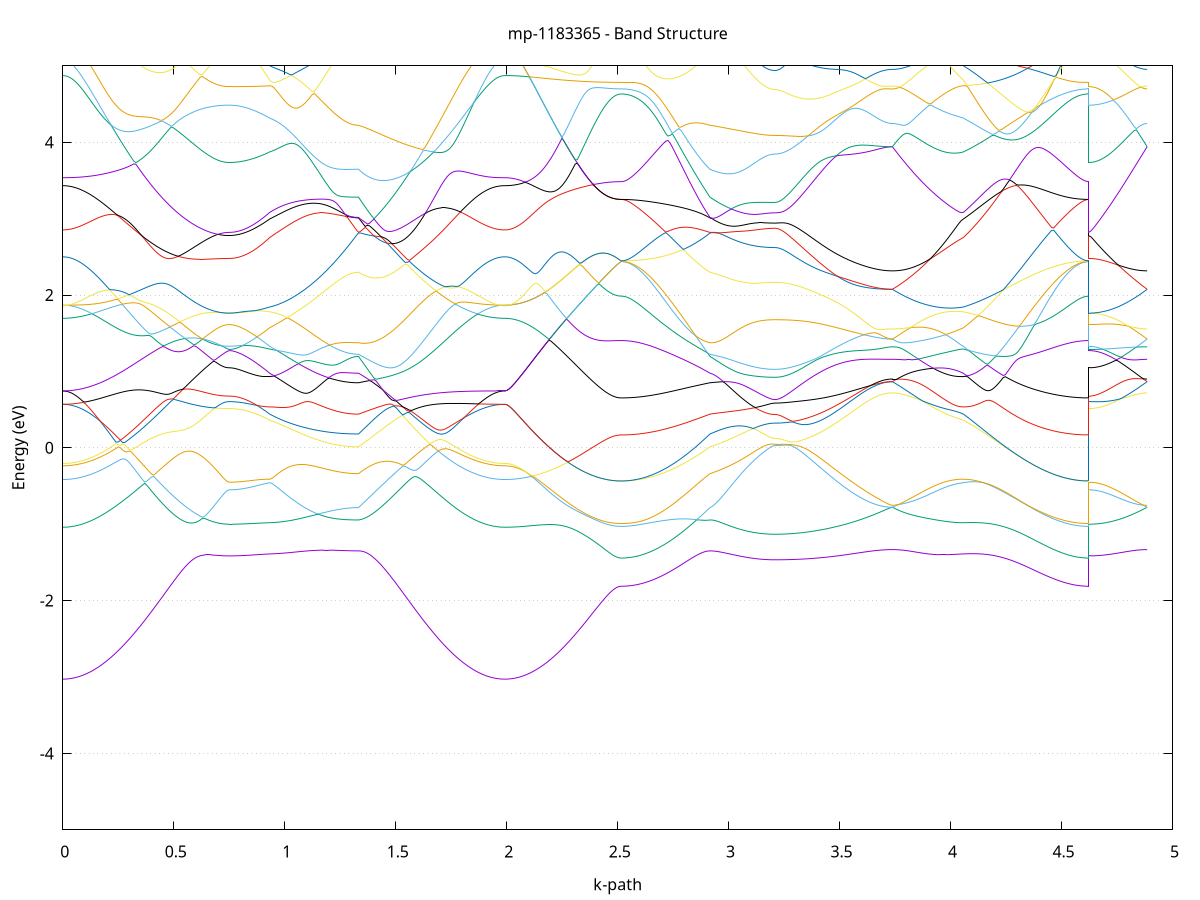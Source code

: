 set title 'mp-1183365 - Band Structure'
set xlabel 'k-path'
set ylabel 'Energy (eV)'
set grid y
set yrange [-5:5]
set terminal png size 800,600
set output 'mp-1183365_bands_gnuplot.png'
plot '-' using 1:2 with lines notitle, '-' using 1:2 with lines notitle, '-' using 1:2 with lines notitle, '-' using 1:2 with lines notitle, '-' using 1:2 with lines notitle, '-' using 1:2 with lines notitle, '-' using 1:2 with lines notitle, '-' using 1:2 with lines notitle, '-' using 1:2 with lines notitle, '-' using 1:2 with lines notitle, '-' using 1:2 with lines notitle, '-' using 1:2 with lines notitle, '-' using 1:2 with lines notitle, '-' using 1:2 with lines notitle, '-' using 1:2 with lines notitle, '-' using 1:2 with lines notitle, '-' using 1:2 with lines notitle, '-' using 1:2 with lines notitle, '-' using 1:2 with lines notitle, '-' using 1:2 with lines notitle, '-' using 1:2 with lines notitle, '-' using 1:2 with lines notitle, '-' using 1:2 with lines notitle, '-' using 1:2 with lines notitle, '-' using 1:2 with lines notitle, '-' using 1:2 with lines notitle, '-' using 1:2 with lines notitle, '-' using 1:2 with lines notitle, '-' using 1:2 with lines notitle, '-' using 1:2 with lines notitle, '-' using 1:2 with lines notitle, '-' using 1:2 with lines notitle, '-' using 1:2 with lines notitle, '-' using 1:2 with lines notitle, '-' using 1:2 with lines notitle, '-' using 1:2 with lines notitle, '-' using 1:2 with lines notitle, '-' using 1:2 with lines notitle, '-' using 1:2 with lines notitle, '-' using 1:2 with lines notitle, '-' using 1:2 with lines notitle, '-' using 1:2 with lines notitle, '-' using 1:2 with lines notitle, '-' using 1:2 with lines notitle, '-' using 1:2 with lines notitle, '-' using 1:2 with lines notitle, '-' using 1:2 with lines notitle, '-' using 1:2 with lines notitle
0.000000 -40.276575
0.009987 -40.276575
0.019973 -40.276575
0.029960 -40.276575
0.039946 -40.276575
0.049933 -40.276575
0.059920 -40.276575
0.069906 -40.276575
0.079893 -40.276575
0.089879 -40.276575
0.099866 -40.276575
0.109853 -40.276575
0.119839 -40.276575
0.129826 -40.276575
0.139813 -40.276575
0.149799 -40.276575
0.159786 -40.276575
0.169772 -40.276575
0.179759 -40.276575
0.189746 -40.276575
0.199732 -40.276575
0.209719 -40.276575
0.219705 -40.276575
0.229692 -40.276575
0.239679 -40.276575
0.249665 -40.276575
0.259652 -40.276575
0.269638 -40.276575
0.279625 -40.276575
0.289612 -40.276575
0.299598 -40.276575
0.309585 -40.276575
0.319572 -40.276575
0.329558 -40.276475
0.339545 -40.276475
0.349531 -40.276475
0.359518 -40.276475
0.369505 -40.276475
0.379491 -40.276475
0.389478 -40.276475
0.399464 -40.276475
0.409451 -40.276475
0.419438 -40.276475
0.429424 -40.276475
0.439411 -40.276475
0.449397 -40.276475
0.459384 -40.276475
0.469371 -40.276475
0.479357 -40.276475
0.489344 -40.276475
0.499331 -40.276475
0.509317 -40.276475
0.519304 -40.276475
0.529290 -40.276475
0.539277 -40.276475
0.549264 -40.276475
0.559250 -40.276475
0.569237 -40.276475
0.579223 -40.276475
0.589210 -40.276475
0.599197 -40.276475
0.609183 -40.276475
0.619170 -40.276475
0.629156 -40.276475
0.639143 -40.276475
0.649130 -40.276475
0.659116 -40.276475
0.669103 -40.276475
0.679090 -40.276475
0.689076 -40.276475
0.699063 -40.276475
0.709049 -40.276475
0.719036 -40.276475
0.729023 -40.276475
0.739009 -40.276475
0.748996 -40.276475
0.748996 -40.276475
0.758655 -40.276475
0.768315 -40.276475
0.777975 -40.276475
0.787634 -40.276475
0.797294 -40.276475
0.806953 -40.276475
0.816613 -40.276475
0.826273 -40.276475
0.835932 -40.276475
0.845592 -40.276475
0.855251 -40.276475
0.864911 -40.276475
0.874571 -40.276475
0.884230 -40.276475
0.893890 -40.276475
0.903549 -40.276475
0.913209 -40.276475
0.922868 -40.276475
0.932528 -40.276475
0.932528 -40.276475
0.942524 -40.276475
0.952520 -40.276475
0.962516 -40.276475
0.972512 -40.276475
0.982508 -40.276475
0.992505 -40.276475
1.002501 -40.276475
1.012497 -40.276475
1.022493 -40.276475
1.032489 -40.276475
1.042485 -40.276475
1.052481 -40.276475
1.062477 -40.276475
1.072473 -40.276475
1.082469 -40.276475
1.092465 -40.276475
1.102461 -40.276475
1.112457 -40.276475
1.122454 -40.276475
1.132450 -40.276475
1.142446 -40.276475
1.152442 -40.276475
1.162438 -40.276475
1.172434 -40.276475
1.182430 -40.276475
1.192426 -40.276475
1.202422 -40.276475
1.212418 -40.276475
1.222414 -40.276475
1.232410 -40.276475
1.242406 -40.276475
1.252403 -40.276475
1.262399 -40.276475
1.272395 -40.276475
1.282391 -40.276475
1.292387 -40.276475
1.302383 -40.276475
1.312379 -40.276475
1.322375 -40.276475
1.332371 -40.276475
1.332371 -40.276475
1.342362 -40.276475
1.352353 -40.276475
1.362344 -40.276475
1.372335 -40.276475
1.382326 -40.276475
1.392316 -40.276475
1.402307 -40.276475
1.412298 -40.276475
1.422289 -40.276475
1.432280 -40.276475
1.442271 -40.276475
1.452262 -40.276475
1.462252 -40.276475
1.472243 -40.276475
1.482234 -40.276475
1.492225 -40.276475
1.502216 -40.276475
1.512207 -40.276475
1.522198 -40.276475
1.532188 -40.276475
1.542179 -40.276475
1.552170 -40.276475
1.562161 -40.276475
1.572152 -40.276475
1.582143 -40.276475
1.592134 -40.276475
1.602124 -40.276475
1.612115 -40.276475
1.622106 -40.276475
1.632097 -40.276475
1.642088 -40.276575
1.652079 -40.276475
1.662070 -40.276575
1.672061 -40.276575
1.682051 -40.276575
1.692042 -40.276575
1.702033 -40.276575
1.712024 -40.276575
1.722015 -40.276575
1.732006 -40.276575
1.741997 -40.276575
1.751987 -40.276575
1.761978 -40.276575
1.771969 -40.276575
1.781960 -40.276575
1.791951 -40.276575
1.801942 -40.276575
1.811933 -40.276575
1.821923 -40.276575
1.831914 -40.276575
1.841905 -40.276575
1.851896 -40.276575
1.861887 -40.276575
1.871878 -40.276575
1.881869 -40.276575
1.891860 -40.276575
1.901850 -40.276575
1.911841 -40.276575
1.921832 -40.276575
1.931823 -40.276575
1.941814 -40.276575
1.951805 -40.276575
1.961796 -40.276575
1.971786 -40.276575
1.981777 -40.276575
1.991768 -40.276575
1.991768 -40.276575
2.001661 -40.276575
2.011554 -40.276575
2.021448 -40.276575
2.031341 -40.276575
2.041234 -40.276575
2.051127 -40.276575
2.061020 -40.276575
2.070913 -40.276575
2.080807 -40.276575
2.090700 -40.276575
2.100593 -40.276575
2.110486 -40.276575
2.120379 -40.276575
2.130272 -40.276575
2.140166 -40.276575
2.150059 -40.276575
2.159952 -40.276575
2.169845 -40.276575
2.179738 -40.276575
2.189631 -40.276575
2.199524 -40.276575
2.209418 -40.276575
2.219311 -40.276575
2.229204 -40.276575
2.239097 -40.276575
2.248990 -40.276575
2.258883 -40.276575
2.268777 -40.276575
2.278670 -40.276575
2.288563 -40.276575
2.298456 -40.276575
2.308349 -40.276575
2.318242 -40.276575
2.328136 -40.276575
2.338029 -40.276575
2.347922 -40.276575
2.357815 -40.276575
2.367708 -40.276575
2.377601 -40.276575
2.387495 -40.276575
2.397388 -40.276575
2.407281 -40.276575
2.417174 -40.276575
2.427067 -40.276575
2.436960 -40.276575
2.446853 -40.276575
2.456747 -40.276575
2.466640 -40.276575
2.476533 -40.276575
2.486426 -40.276575
2.496319 -40.276575
2.506212 -40.276575
2.516106 -40.276575
2.516106 -40.276575
2.526102 -40.276575
2.536098 -40.276575
2.546094 -40.276575
2.556090 -40.276575
2.566086 -40.276575
2.576082 -40.276575
2.586078 -40.276575
2.596074 -40.276575
2.606070 -40.276575
2.616066 -40.276575
2.626062 -40.276575
2.636059 -40.276575
2.646055 -40.276575
2.656051 -40.276575
2.666047 -40.276575
2.676043 -40.276575
2.686039 -40.276575
2.696035 -40.276575
2.706031 -40.276575
2.716027 -40.276575
2.726023 -40.276575
2.736019 -40.276575
2.746015 -40.276575
2.756011 -40.276575
2.766008 -40.276575
2.776004 -40.276575
2.786000 -40.276575
2.795996 -40.276575
2.805992 -40.276575
2.815988 -40.276575
2.825984 -40.276575
2.835980 -40.276475
2.845976 -40.276475
2.855972 -40.276475
2.865968 -40.276475
2.875964 -40.276475
2.885961 -40.276475
2.895957 -40.276475
2.905953 -40.276475
2.915949 -40.276475
2.915949 -40.276475
2.925700 -40.276475
2.935451 -40.276475
2.945202 -40.276475
2.954953 -40.276475
2.964704 -40.276475
2.974455 -40.276475
2.984206 -40.276475
2.993957 -40.276475
3.003708 -40.276475
3.013459 -40.276475
3.023210 -40.276475
3.032961 -40.276475
3.042712 -40.276475
3.052463 -40.276475
3.062214 -40.276475
3.071965 -40.276475
3.081716 -40.276475
3.091467 -40.276475
3.101218 -40.276475
3.110970 -40.276475
3.120721 -40.276475
3.130472 -40.276475
3.140223 -40.276475
3.149974 -40.276475
3.159725 -40.276475
3.169476 -40.276475
3.179227 -40.276475
3.188978 -40.276475
3.198729 -40.276475
3.208480 -40.276475
3.208480 -40.276475
3.218473 -40.276475
3.228466 -40.276475
3.238458 -40.276475
3.248451 -40.276475
3.258444 -40.276475
3.268437 -40.276475
3.278430 -40.276475
3.288423 -40.276475
3.298415 -40.276475
3.308408 -40.276475
3.318401 -40.276475
3.328394 -40.276475
3.338387 -40.276475
3.348380 -40.276475
3.358372 -40.276475
3.368365 -40.276475
3.378358 -40.276475
3.388351 -40.276475
3.398344 -40.276475
3.408337 -40.276475
3.418329 -40.276475
3.428322 -40.276475
3.438315 -40.276475
3.448308 -40.276475
3.458301 -40.276475
3.468294 -40.276475
3.478286 -40.276475
3.488279 -40.276475
3.498272 -40.276475
3.508265 -40.276475
3.518258 -40.276475
3.528251 -40.276475
3.538243 -40.276475
3.548236 -40.276475
3.558229 -40.276475
3.568222 -40.276475
3.578215 -40.276475
3.588207 -40.276475
3.598200 -40.276475
3.608193 -40.276475
3.618186 -40.276475
3.628179 -40.276475
3.638172 -40.276475
3.648164 -40.276475
3.658157 -40.276475
3.668150 -40.276475
3.678143 -40.276475
3.688136 -40.276475
3.698129 -40.276475
3.708121 -40.276475
3.718114 -40.276475
3.728107 -40.276475
3.738100 -40.276475
3.738100 -40.276475
3.747798 -40.276475
3.757495 -40.276475
3.767193 -40.276475
3.776891 -40.276475
3.786589 -40.276475
3.796286 -40.276475
3.805984 -40.276475
3.815682 -40.276475
3.825380 -40.276475
3.835077 -40.276475
3.844775 -40.276475
3.854473 -40.276475
3.864171 -40.276475
3.873868 -40.276475
3.883566 -40.276475
3.893264 -40.276475
3.902962 -40.276475
3.912659 -40.276475
3.922357 -40.276475
3.932055 -40.276475
3.941753 -40.276475
3.951451 -40.276475
3.961148 -40.276475
3.970846 -40.276475
3.980544 -40.276475
3.990242 -40.276475
3.999939 -40.276475
4.009637 -40.276475
4.019335 -40.276475
4.029033 -40.276475
4.038730 -40.276475
4.048428 -40.276475
4.058126 -40.276475
4.058126 -40.276475
4.068046 -40.276475
4.077967 -40.276475
4.087887 -40.276475
4.097807 -40.276475
4.107728 -40.276475
4.117648 -40.276475
4.127569 -40.276475
4.137489 -40.276475
4.147410 -40.276475
4.157330 -40.276475
4.167250 -40.276475
4.177171 -40.276475
4.187091 -40.276475
4.197012 -40.276475
4.206932 -40.276475
4.216852 -40.276475
4.226773 -40.276475
4.236693 -40.276475
4.246614 -40.276475
4.256534 -40.276475
4.266454 -40.276475
4.276375 -40.276475
4.286295 -40.276475
4.296216 -40.276475
4.306136 -40.276475
4.316057 -40.276475
4.325977 -40.276475
4.335897 -40.276575
4.345818 -40.276475
4.355738 -40.276575
4.365659 -40.276575
4.375579 -40.276575
4.385499 -40.276575
4.395420 -40.276575
4.405340 -40.276575
4.415261 -40.276575
4.425181 -40.276575
4.435101 -40.276575
4.445022 -40.276575
4.454942 -40.276575
4.464863 -40.276575
4.474783 -40.276575
4.484704 -40.276575
4.494624 -40.276575
4.504544 -40.276575
4.514465 -40.276575
4.524385 -40.276575
4.534306 -40.276575
4.544226 -40.276575
4.554146 -40.276575
4.564067 -40.276575
4.573987 -40.276575
4.583908 -40.276575
4.593828 -40.276575
4.603749 -40.276575
4.613669 -40.276575
4.623589 -40.276575
4.623589 -40.276475
4.633299 -40.276475
4.643009 -40.276475
4.652719 -40.276475
4.662429 -40.276475
4.672139 -40.276475
4.681849 -40.276475
4.691559 -40.276475
4.701269 -40.276475
4.710979 -40.276475
4.720689 -40.276475
4.730399 -40.276475
4.740109 -40.276475
4.749819 -40.276475
4.759529 -40.276475
4.769239 -40.276475
4.778949 -40.276475
4.788659 -40.276475
4.798369 -40.276475
4.808078 -40.276475
4.817788 -40.276475
4.827498 -40.276475
4.837208 -40.276475
4.846918 -40.276475
4.856628 -40.276475
4.866338 -40.276475
4.876048 -40.276475
4.885758 -40.276475
e
0.000000 -28.381575
0.009987 -28.381575
0.019973 -28.381475
0.029960 -28.381375
0.039946 -28.381275
0.049933 -28.381175
0.059920 -28.380975
0.069906 -28.380775
0.079893 -28.380575
0.089879 -28.380275
0.099866 -28.380075
0.109853 -28.379675
0.119839 -28.379375
0.129826 -28.378975
0.139813 -28.378575
0.149799 -28.378175
0.159786 -28.377775
0.169772 -28.377275
0.179759 -28.376775
0.189746 -28.376275
0.199732 -28.375675
0.209719 -28.375075
0.219705 -28.374475
0.229692 -28.373875
0.239679 -28.373275
0.249665 -28.372575
0.259652 -28.371975
0.269638 -28.371275
0.279625 -28.370575
0.289612 -28.369775
0.299598 -28.369075
0.309585 -28.368375
0.319572 -28.367575
0.329558 -28.366775
0.339545 -28.365975
0.349531 -28.365175
0.359518 -28.364375
0.369505 -28.363575
0.379491 -28.362775
0.389478 -28.361975
0.399464 -28.361175
0.409451 -28.360275
0.419438 -28.359475
0.429424 -28.358675
0.439411 -28.357775
0.449397 -28.356975
0.459384 -28.356175
0.469371 -28.355375
0.479357 -28.354575
0.489344 -28.353775
0.499331 -28.352975
0.509317 -28.352175
0.519304 -28.351375
0.529290 -28.350675
0.539277 -28.349875
0.549264 -28.349175
0.559250 -28.348475
0.569237 -28.347775
0.579223 -28.347075
0.589210 -28.346475
0.599197 -28.345875
0.609183 -28.345275
0.619170 -28.344675
0.629156 -28.344175
0.639143 -28.343675
0.649130 -28.343275
0.659116 -28.342775
0.669103 -28.342375
0.679090 -28.342075
0.689076 -28.341775
0.699063 -28.341475
0.709049 -28.341275
0.719036 -28.341175
0.729023 -28.340975
0.739009 -28.340975
0.748996 -28.340875
0.748996 -28.340875
0.758655 -28.340875
0.768315 -28.340875
0.777975 -28.340875
0.787634 -28.340975
0.797294 -28.340975
0.806953 -28.340975
0.816613 -28.340975
0.826273 -28.340975
0.835932 -28.340975
0.845592 -28.340975
0.855251 -28.340975
0.864911 -28.340975
0.874571 -28.340975
0.884230 -28.340975
0.893890 -28.340975
0.903549 -28.340975
0.913209 -28.340975
0.922868 -28.340975
0.932528 -28.340975
0.932528 -28.340975
0.942524 -28.341075
0.952520 -28.341075
0.962516 -28.341075
0.972512 -28.341175
0.982508 -28.341275
0.992505 -28.341375
1.002501 -28.341475
1.012497 -28.341575
1.022493 -28.341675
1.032489 -28.341775
1.042485 -28.341975
1.052481 -28.342075
1.062477 -28.342175
1.072473 -28.342375
1.082469 -28.342475
1.092465 -28.342675
1.102461 -28.342775
1.112457 -28.342975
1.122454 -28.343075
1.132450 -28.343275
1.142446 -28.343375
1.152442 -28.343475
1.162438 -28.343675
1.172434 -28.343775
1.182430 -28.343875
1.192426 -28.343975
1.202422 -28.344075
1.212418 -28.344175
1.222414 -28.344275
1.232410 -28.344375
1.242406 -28.344475
1.252403 -28.344575
1.262399 -28.344675
1.272395 -28.344675
1.282391 -28.344775
1.292387 -28.344775
1.302383 -28.344775
1.312379 -28.344875
1.322375 -28.344875
1.332371 -28.344875
1.332371 -28.344875
1.342362 -28.345175
1.352353 -28.345575
1.362344 -28.345975
1.372335 -28.346475
1.382326 -28.346875
1.392316 -28.347375
1.402307 -28.347875
1.412298 -28.348375
1.422289 -28.348975
1.432280 -28.349575
1.442271 -28.350175
1.452262 -28.350775
1.462252 -28.351475
1.472243 -28.352075
1.482234 -28.352775
1.492225 -28.353475
1.502216 -28.354175
1.512207 -28.354975
1.522198 -28.355675
1.532188 -28.356475
1.542179 -28.357275
1.552170 -28.357975
1.562161 -28.358775
1.572152 -28.359575
1.582143 -28.360375
1.592134 -28.361175
1.602124 -28.361975
1.612115 -28.362775
1.622106 -28.363575
1.632097 -28.364375
1.642088 -28.365175
1.652079 -28.365975
1.662070 -28.366775
1.672061 -28.367575
1.682051 -28.368275
1.692042 -28.369075
1.702033 -28.369775
1.712024 -28.370475
1.722015 -28.371175
1.732006 -28.371875
1.741997 -28.372575
1.751987 -28.373275
1.761978 -28.373875
1.771969 -28.374475
1.781960 -28.375075
1.791951 -28.375675
1.801942 -28.376175
1.811933 -28.376775
1.821923 -28.377275
1.831914 -28.377675
1.841905 -28.378175
1.851896 -28.378575
1.861887 -28.378975
1.871878 -28.379375
1.881869 -28.379675
1.891860 -28.380075
1.901850 -28.380275
1.911841 -28.380575
1.921832 -28.380775
1.931823 -28.380975
1.941814 -28.381175
1.951805 -28.381275
1.961796 -28.381375
1.971786 -28.381475
1.981777 -28.381575
1.991768 -28.381575
1.991768 -28.381575
2.001661 -28.381575
2.011554 -28.381475
2.021448 -28.381375
2.031341 -28.381275
2.041234 -28.381075
2.051127 -28.380875
2.061020 -28.380675
2.070913 -28.380475
2.080807 -28.380175
2.090700 -28.379775
2.100593 -28.379475
2.110486 -28.379075
2.120379 -28.378675
2.130272 -28.378175
2.140166 -28.377675
2.150059 -28.377175
2.159952 -28.376575
2.169845 -28.375975
2.179738 -28.375375
2.189631 -28.374775
2.199524 -28.374075
2.209418 -28.373375
2.219311 -28.372675
2.229204 -28.371875
2.239097 -28.371075
2.248990 -28.370275
2.258883 -28.369475
2.268777 -28.368575
2.278670 -28.367675
2.288563 -28.366775
2.298456 -28.365875
2.308349 -28.364875
2.318242 -28.363875
2.328136 -28.362875
2.338029 -28.361875
2.347922 -28.360875
2.357815 -28.359775
2.367708 -28.358775
2.377601 -28.357675
2.387495 -28.356575
2.397388 -28.355475
2.407281 -28.354375
2.417174 -28.353175
2.427067 -28.352075
2.436960 -28.350875
2.446853 -28.349675
2.456747 -28.348575
2.466640 -28.347375
2.476533 -28.346175
2.486426 -28.344975
2.496319 -28.343775
2.506212 -28.342575
2.516106 -28.341375
2.516106 -28.341375
2.526102 -28.341375
2.536098 -28.341375
2.546094 -28.341375
2.556090 -28.341375
2.566086 -28.341375
2.576082 -28.341375
2.586078 -28.341375
2.596074 -28.341375
2.606070 -28.341375
2.616066 -28.341375
2.626062 -28.341375
2.636059 -28.341475
2.646055 -28.341475
2.656051 -28.341475
2.666047 -28.341475
2.676043 -28.341475
2.686039 -28.341475
2.696035 -28.341475
2.706031 -28.341575
2.716027 -28.341575
2.726023 -28.341675
2.736019 -28.341675
2.746015 -28.341775
2.756011 -28.341775
2.766008 -28.341875
2.776004 -28.341975
2.786000 -28.342075
2.795996 -28.342175
2.805992 -28.342275
2.815988 -28.342475
2.825984 -28.342575
2.835980 -28.342775
2.845976 -28.342975
2.855972 -28.343175
2.865968 -28.343375
2.875964 -28.343675
2.885961 -28.343875
2.895957 -28.344175
2.905953 -28.344475
2.915949 -28.344875
2.915949 -28.344875
2.925700 -28.344975
2.935451 -28.345175
2.945202 -28.345475
2.954953 -28.345775
2.964704 -28.345975
2.974455 -28.346275
2.984206 -28.346675
2.993957 -28.346975
3.003708 -28.347275
3.013459 -28.347575
3.023210 -28.347875
3.032961 -28.348275
3.042712 -28.348575
3.052463 -28.348875
3.062214 -28.349175
3.071965 -28.349375
3.081716 -28.349675
3.091467 -28.349875
3.101218 -28.350175
3.110970 -28.350375
3.120721 -28.350575
3.130472 -28.350775
3.140223 -28.350875
3.149974 -28.350975
3.159725 -28.351175
3.169476 -28.351275
3.179227 -28.351275
3.188978 -28.351375
3.198729 -28.351375
3.208480 -28.351375
3.208480 -28.351375
3.218473 -28.351375
3.228466 -28.351375
3.238458 -28.351375
3.248451 -28.351275
3.258444 -28.351275
3.268437 -28.351175
3.278430 -28.351075
3.288423 -28.350975
3.298415 -28.350775
3.308408 -28.350675
3.318401 -28.350575
3.328394 -28.350375
3.338387 -28.350175
3.348380 -28.349975
3.358372 -28.349775
3.368365 -28.349575
3.378358 -28.349375
3.388351 -28.349175
3.398344 -28.348875
3.408337 -28.348675
3.418329 -28.348375
3.428322 -28.348075
3.438315 -28.347775
3.448308 -28.347575
3.458301 -28.347275
3.468294 -28.346975
3.478286 -28.346675
3.488279 -28.346375
3.498272 -28.346075
3.508265 -28.345675
3.518258 -28.345375
3.528251 -28.345075
3.538243 -28.344775
3.548236 -28.344475
3.558229 -28.344175
3.568222 -28.343875
3.578215 -28.343575
3.588207 -28.343275
3.598200 -28.343075
3.608193 -28.342775
3.618186 -28.342475
3.628179 -28.342275
3.638172 -28.342075
3.648164 -28.341875
3.658157 -28.341675
3.668150 -28.341475
3.678143 -28.341375
3.688136 -28.341175
3.698129 -28.341075
3.708121 -28.341075
3.718114 -28.340975
3.728107 -28.340975
3.738100 -28.340875
3.738100 -28.340875
3.747798 -28.340875
3.757495 -28.340975
3.767193 -28.340975
3.776891 -28.340975
3.786589 -28.340975
3.796286 -28.340975
3.805984 -28.341075
3.815682 -28.341075
3.825380 -28.341075
3.835077 -28.341175
3.844775 -28.341175
3.854473 -28.341175
3.864171 -28.341175
3.873868 -28.341175
3.883566 -28.341175
3.893264 -28.341275
3.902962 -28.341275
3.912659 -28.341275
3.922357 -28.341275
3.932055 -28.341275
3.941753 -28.341175
3.951451 -28.341175
3.961148 -28.341175
3.970846 -28.341175
3.980544 -28.341175
3.990242 -28.341175
3.999939 -28.341075
4.009637 -28.341075
4.019335 -28.341075
4.029033 -28.341075
4.038730 -28.340975
4.048428 -28.340975
4.058126 -28.340975
4.058126 -28.340975
4.068046 -28.340975
4.077967 -28.341075
4.087887 -28.341075
4.097807 -28.341075
4.107728 -28.341075
4.117648 -28.341075
4.127569 -28.341075
4.137489 -28.341075
4.147410 -28.341075
4.157330 -28.341075
4.167250 -28.341175
4.177171 -28.341175
4.187091 -28.341175
4.197012 -28.341175
4.206932 -28.341175
4.216852 -28.341175
4.226773 -28.341175
4.236693 -28.341175
4.246614 -28.341175
4.256534 -28.341175
4.266454 -28.341275
4.276375 -28.341275
4.286295 -28.341275
4.296216 -28.341275
4.306136 -28.341275
4.316057 -28.341275
4.325977 -28.341275
4.335897 -28.341275
4.345818 -28.341275
4.355738 -28.341275
4.365659 -28.341375
4.375579 -28.341375
4.385499 -28.341375
4.395420 -28.341375
4.405340 -28.341375
4.415261 -28.341375
4.425181 -28.341375
4.435101 -28.341375
4.445022 -28.341375
4.454942 -28.341375
4.464863 -28.341375
4.474783 -28.341375
4.484704 -28.341375
4.494624 -28.341375
4.504544 -28.341375
4.514465 -28.341375
4.524385 -28.341375
4.534306 -28.341375
4.544226 -28.341375
4.554146 -28.341375
4.564067 -28.341375
4.573987 -28.341375
4.583908 -28.341375
4.593828 -28.341375
4.603749 -28.341375
4.613669 -28.341375
4.623589 -28.341375
4.623589 -28.340875
4.633299 -28.340875
4.643009 -28.340875
4.652719 -28.340875
4.662429 -28.340875
4.672139 -28.340875
4.681849 -28.340875
4.691559 -28.340875
4.701269 -28.340875
4.710979 -28.340875
4.720689 -28.340875
4.730399 -28.340875
4.740109 -28.340875
4.749819 -28.340875
4.759529 -28.340875
4.769239 -28.340875
4.778949 -28.340875
4.788659 -28.340875
4.798369 -28.340875
4.808078 -28.340875
4.817788 -28.340875
4.827498 -28.340875
4.837208 -28.340875
4.846918 -28.340875
4.856628 -28.340875
4.866338 -28.340875
4.876048 -28.340875
4.885758 -28.340875
e
0.000000 -28.300675
0.009987 -28.300675
0.019973 -28.300675
0.029960 -28.300675
0.039946 -28.300775
0.049933 -28.300775
0.059920 -28.300775
0.069906 -28.300775
0.079893 -28.300875
0.089879 -28.300875
0.099866 -28.300875
0.109853 -28.300975
0.119839 -28.300975
0.129826 -28.301075
0.139813 -28.301075
0.149799 -28.301175
0.159786 -28.301175
0.169772 -28.301275
0.179759 -28.301375
0.189746 -28.301475
0.199732 -28.301575
0.209719 -28.301575
0.219705 -28.301675
0.229692 -28.301775
0.239679 -28.301875
0.249665 -28.301975
0.259652 -28.302175
0.269638 -28.302275
0.279625 -28.302375
0.289612 -28.302475
0.299598 -28.302575
0.309585 -28.302775
0.319572 -28.302875
0.329558 -28.303075
0.339545 -28.303175
0.349531 -28.303375
0.359518 -28.303475
0.369505 -28.303675
0.379491 -28.303875
0.389478 -28.304075
0.399464 -28.304175
0.409451 -28.304375
0.419438 -28.304575
0.429424 -28.304775
0.439411 -28.304975
0.449397 -28.305175
0.459384 -28.305375
0.469371 -28.305675
0.479357 -28.305875
0.489344 -28.306075
0.499331 -28.306275
0.509317 -28.306575
0.519304 -28.306775
0.529290 -28.306975
0.539277 -28.307175
0.549264 -28.307475
0.559250 -28.307675
0.569237 -28.307875
0.579223 -28.308175
0.589210 -28.308375
0.599197 -28.308575
0.609183 -28.308775
0.619170 -28.308975
0.629156 -28.309175
0.639143 -28.309375
0.649130 -28.309575
0.659116 -28.309775
0.669103 -28.309875
0.679090 -28.310075
0.689076 -28.310175
0.699063 -28.310275
0.709049 -28.310375
0.719036 -28.310475
0.729023 -28.310475
0.739009 -28.310575
0.748996 -28.310575
0.748996 -28.310575
0.758655 -28.310575
0.768315 -28.310475
0.777975 -28.310475
0.787634 -28.310475
0.797294 -28.310575
0.806953 -28.310675
0.816613 -28.310875
0.826273 -28.311075
0.835932 -28.311275
0.845592 -28.311475
0.855251 -28.311775
0.864911 -28.312075
0.874571 -28.312375
0.884230 -28.312675
0.893890 -28.313075
0.903549 -28.313375
0.913209 -28.313775
0.922868 -28.314175
0.932528 -28.314675
0.932528 -28.314675
0.942524 -28.314975
0.952520 -28.315275
0.962516 -28.315575
0.972512 -28.315875
0.982508 -28.316175
0.992505 -28.316475
1.002501 -28.316775
1.012497 -28.317075
1.022493 -28.317375
1.032489 -28.317675
1.042485 -28.317975
1.052481 -28.318175
1.062477 -28.318475
1.072473 -28.318675
1.082469 -28.318975
1.092465 -28.319175
1.102461 -28.319375
1.112457 -28.319675
1.122454 -28.319875
1.132450 -28.320075
1.142446 -28.320275
1.152442 -28.320475
1.162438 -28.320575
1.172434 -28.320775
1.182430 -28.320975
1.192426 -28.321075
1.202422 -28.321275
1.212418 -28.321375
1.222414 -28.321475
1.232410 -28.321575
1.242406 -28.321675
1.252403 -28.321775
1.262399 -28.321875
1.272395 -28.321975
1.282391 -28.321975
1.292387 -28.322075
1.302383 -28.322075
1.312379 -28.322075
1.322375 -28.322075
1.332371 -28.322075
1.332371 -28.322075
1.342362 -28.321275
1.352353 -28.320375
1.362344 -28.319575
1.372335 -28.318675
1.382326 -28.317775
1.392316 -28.316875
1.402307 -28.315975
1.412298 -28.315075
1.422289 -28.314175
1.432280 -28.313275
1.442271 -28.312375
1.452262 -28.311475
1.462252 -28.310575
1.472243 -28.309675
1.482234 -28.308775
1.492225 -28.307875
1.502216 -28.306975
1.512207 -28.306075
1.522198 -28.305175
1.532188 -28.304275
1.542179 -28.303375
1.552170 -28.302475
1.562161 -28.301975
1.572152 -28.302075
1.582143 -28.302075
1.592134 -28.302075
1.602124 -28.302175
1.612115 -28.302175
1.622106 -28.302175
1.632097 -28.302175
1.642088 -28.302175
1.652079 -28.302075
1.662070 -28.302075
1.672061 -28.302075
1.682051 -28.301975
1.692042 -28.301975
1.702033 -28.301875
1.712024 -28.301875
1.722015 -28.301775
1.732006 -28.301775
1.741997 -28.301675
1.751987 -28.301675
1.761978 -28.301575
1.771969 -28.301475
1.781960 -28.301475
1.791951 -28.301375
1.801942 -28.301375
1.811933 -28.301275
1.821923 -28.301275
1.831914 -28.301175
1.841905 -28.301075
1.851896 -28.301075
1.861887 -28.300975
1.871878 -28.300975
1.881869 -28.300975
1.891860 -28.300875
1.901850 -28.300875
1.911841 -28.300875
1.921832 -28.300775
1.931823 -28.300775
1.941814 -28.300775
1.951805 -28.300775
1.961796 -28.300675
1.971786 -28.300675
1.981777 -28.300675
1.991768 -28.300675
1.991768 -28.300675
2.001661 -28.300675
2.011554 -28.300775
2.021448 -28.300875
2.031341 -28.300975
2.041234 -28.301175
2.051127 -28.301375
2.061020 -28.301575
2.070913 -28.301875
2.080807 -28.302175
2.090700 -28.302475
2.100593 -28.302875
2.110486 -28.303275
2.120379 -28.303675
2.130272 -28.304175
2.140166 -28.304675
2.150059 -28.305175
2.159952 -28.305775
2.169845 -28.306375
2.179738 -28.306975
2.189631 -28.307675
2.199524 -28.308375
2.209418 -28.309075
2.219311 -28.309875
2.229204 -28.310575
2.239097 -28.311475
2.248990 -28.312275
2.258883 -28.313075
2.268777 -28.313975
2.278670 -28.314875
2.288563 -28.315775
2.298456 -28.316775
2.308349 -28.317775
2.318242 -28.318775
2.328136 -28.319775
2.338029 -28.320775
2.347922 -28.321875
2.357815 -28.322875
2.367708 -28.323975
2.377601 -28.325075
2.387495 -28.326175
2.397388 -28.327275
2.407281 -28.328475
2.417174 -28.329575
2.427067 -28.330775
2.436960 -28.331875
2.446853 -28.333075
2.456747 -28.334275
2.466640 -28.335475
2.476533 -28.336575
2.486426 -28.337775
2.496319 -28.338975
2.506212 -28.340175
2.516106 -28.341375
2.516106 -28.341375
2.526102 -28.341375
2.536098 -28.341375
2.546094 -28.341275
2.556090 -28.341175
2.566086 -28.341075
2.576082 -28.340875
2.586078 -28.340775
2.596074 -28.340575
2.606070 -28.340275
2.616066 -28.340075
2.626062 -28.339775
2.636059 -28.339475
2.646055 -28.339175
2.656051 -28.338775
2.666047 -28.338375
2.676043 -28.337975
2.686039 -28.337575
2.696035 -28.337075
2.706031 -28.336575
2.716027 -28.336075
2.726023 -28.335575
2.736019 -28.335075
2.746015 -28.334475
2.756011 -28.333875
2.766008 -28.333275
2.776004 -28.332675
2.786000 -28.331975
2.795996 -28.331375
2.805992 -28.330675
2.815988 -28.329975
2.825984 -28.329275
2.835980 -28.328475
2.845976 -28.327775
2.855972 -28.326975
2.865968 -28.326175
2.875964 -28.325375
2.885961 -28.324575
2.895957 -28.323775
2.905953 -28.322975
2.915949 -28.322075
2.915949 -28.322075
2.925700 -28.321775
2.935451 -28.321275
2.945202 -28.320875
2.954953 -28.320375
2.964704 -28.319875
2.974455 -28.319375
2.984206 -28.318875
2.993957 -28.318375
3.003708 -28.317775
3.013459 -28.317275
3.023210 -28.316775
3.032961 -28.316275
3.042712 -28.315775
3.052463 -28.315275
3.062214 -28.314775
3.071965 -28.314275
3.081716 -28.313875
3.091467 -28.313375
3.101218 -28.312975
3.110970 -28.312675
3.120721 -28.312275
3.130472 -28.311975
3.140223 -28.311675
3.149974 -28.311375
3.159725 -28.311175
3.169476 -28.310975
3.179227 -28.310875
3.188978 -28.310775
3.198729 -28.310675
3.208480 -28.310675
3.208480 -28.310675
3.218473 -28.310675
3.228466 -28.310675
3.238458 -28.310675
3.248451 -28.310675
3.258444 -28.310675
3.268437 -28.310675
3.278430 -28.310675
3.288423 -28.310675
3.298415 -28.310675
3.308408 -28.310675
3.318401 -28.310675
3.328394 -28.310575
3.338387 -28.310675
3.348380 -28.310575
3.358372 -28.310575
3.368365 -28.310575
3.378358 -28.310575
3.388351 -28.310575
3.398344 -28.310575
3.408337 -28.310575
3.418329 -28.310575
3.428322 -28.310575
3.438315 -28.310575
3.448308 -28.310575
3.458301 -28.310575
3.468294 -28.310575
3.478286 -28.310475
3.488279 -28.310475
3.498272 -28.310475
3.508265 -28.310475
3.518258 -28.310475
3.528251 -28.310475
3.538243 -28.310475
3.548236 -28.310475
3.558229 -28.310475
3.568222 -28.310475
3.578215 -28.310475
3.588207 -28.310475
3.598200 -28.310475
3.608193 -28.310375
3.618186 -28.310375
3.628179 -28.310375
3.638172 -28.310375
3.648164 -28.310375
3.658157 -28.310375
3.668150 -28.310375
3.678143 -28.310375
3.688136 -28.310375
3.698129 -28.310375
3.708121 -28.310375
3.718114 -28.310375
3.728107 -28.310375
3.738100 -28.310375
3.738100 -28.310375
3.747798 -28.310375
3.757495 -28.310375
3.767193 -28.310375
3.776891 -28.310375
3.786589 -28.310375
3.796286 -28.310375
3.805984 -28.310375
3.815682 -28.310475
3.825380 -28.310475
3.835077 -28.310575
3.844775 -28.310575
3.854473 -28.310675
3.864171 -28.310775
3.873868 -28.310875
3.883566 -28.310975
3.893264 -28.311075
3.902962 -28.311175
3.912659 -28.311275
3.922357 -28.311475
3.932055 -28.311675
3.941753 -28.311775
3.951451 -28.311975
3.961148 -28.312175
3.970846 -28.312475
3.980544 -28.312675
3.990242 -28.312875
3.999939 -28.313075
4.009637 -28.313375
4.019335 -28.313575
4.029033 -28.313875
4.038730 -28.314175
4.048428 -28.314375
4.058126 -28.314675
4.058126 -28.314675
4.068046 -28.315075
4.077967 -28.315575
4.087887 -28.316075
4.097807 -28.316575
4.107728 -28.317175
4.117648 -28.317675
4.127569 -28.318275
4.137489 -28.318775
4.147410 -28.319375
4.157330 -28.319975
4.167250 -28.320575
4.177171 -28.321275
4.187091 -28.321875
4.197012 -28.322475
4.206932 -28.323075
4.216852 -28.323775
4.226773 -28.324375
4.236693 -28.325075
4.246614 -28.325675
4.256534 -28.326375
4.266454 -28.326975
4.276375 -28.327675
4.286295 -28.328275
4.296216 -28.328975
4.306136 -28.329575
4.316057 -28.330175
4.325977 -28.330775
4.335897 -28.331375
4.345818 -28.331975
4.355738 -28.332575
4.365659 -28.333175
4.375579 -28.333775
4.385499 -28.334275
4.395420 -28.334775
4.405340 -28.335375
4.415261 -28.335875
4.425181 -28.336375
4.435101 -28.336775
4.445022 -28.337275
4.454942 -28.337675
4.464863 -28.338075
4.474783 -28.338475
4.484704 -28.338875
4.494624 -28.339175
4.504544 -28.339475
4.514465 -28.339775
4.524385 -28.340075
4.534306 -28.340375
4.544226 -28.340575
4.554146 -28.340775
4.564067 -28.340875
4.573987 -28.341075
4.583908 -28.341175
4.593828 -28.341275
4.603749 -28.341375
4.613669 -28.341375
4.623589 -28.341375
4.623589 -28.310575
4.633299 -28.310575
4.643009 -28.310575
4.652719 -28.310575
4.662429 -28.310575
4.672139 -28.310575
4.681849 -28.310575
4.691559 -28.310575
4.701269 -28.310575
4.710979 -28.310575
4.720689 -28.310475
4.730399 -28.310475
4.740109 -28.310475
4.749819 -28.310475
4.759529 -28.310475
4.769239 -28.310475
4.778949 -28.310475
4.788659 -28.310475
4.798369 -28.310475
4.808078 -28.310475
4.817788 -28.310475
4.827498 -28.310475
4.837208 -28.310475
4.846918 -28.310375
4.856628 -28.310375
4.866338 -28.310375
4.876048 -28.310375
4.885758 -28.310375
e
0.000000 -28.280075
0.009987 -28.280075
0.019973 -28.280175
0.029960 -28.280175
0.039946 -28.280275
0.049933 -28.280475
0.059920 -28.280575
0.069906 -28.280775
0.079893 -28.280975
0.089879 -28.281175
0.099866 -28.281375
0.109853 -28.281675
0.119839 -28.281975
0.129826 -28.282275
0.139813 -28.282675
0.149799 -28.282975
0.159786 -28.283375
0.169772 -28.283775
0.179759 -28.284175
0.189746 -28.284675
0.199732 -28.285075
0.209719 -28.285575
0.219705 -28.286075
0.229692 -28.286575
0.239679 -28.287175
0.249665 -28.287675
0.259652 -28.288275
0.269638 -28.288775
0.279625 -28.289375
0.289612 -28.289975
0.299598 -28.290575
0.309585 -28.291175
0.319572 -28.291775
0.329558 -28.292375
0.339545 -28.292975
0.349531 -28.293675
0.359518 -28.294275
0.369505 -28.294875
0.379491 -28.295575
0.389478 -28.296175
0.399464 -28.296775
0.409451 -28.297375
0.419438 -28.298075
0.429424 -28.298675
0.439411 -28.299275
0.449397 -28.299875
0.459384 -28.300475
0.469371 -28.301075
0.479357 -28.301575
0.489344 -28.302175
0.499331 -28.302775
0.509317 -28.303275
0.519304 -28.303775
0.529290 -28.304275
0.539277 -28.304775
0.549264 -28.305275
0.559250 -28.305675
0.569237 -28.306175
0.579223 -28.306575
0.589210 -28.306975
0.599197 -28.307375
0.609183 -28.307675
0.619170 -28.308075
0.629156 -28.308375
0.639143 -28.308675
0.649130 -28.308975
0.659116 -28.309175
0.669103 -28.309375
0.679090 -28.309575
0.689076 -28.309775
0.699063 -28.309875
0.709049 -28.309975
0.719036 -28.310075
0.729023 -28.310175
0.739009 -28.310175
0.748996 -28.310275
0.748996 -28.310275
0.758655 -28.310275
0.768315 -28.310275
0.777975 -28.310375
0.787634 -28.310375
0.797294 -28.310275
0.806953 -28.310075
0.816613 -28.309975
0.826273 -28.309775
0.835932 -28.309575
0.845592 -28.309375
0.855251 -28.309075
0.864911 -28.308775
0.874571 -28.308475
0.884230 -28.308175
0.893890 -28.307875
0.903549 -28.307475
0.913209 -28.307075
0.922868 -28.306775
0.932528 -28.306275
0.932528 -28.306275
0.942524 -28.305975
0.952520 -28.305675
0.962516 -28.305275
0.972512 -28.304975
0.982508 -28.304575
0.992505 -28.304275
1.002501 -28.303875
1.012497 -28.303475
1.022493 -28.303175
1.032489 -28.302775
1.042485 -28.302375
1.052481 -28.301975
1.062477 -28.301575
1.072473 -28.301275
1.082469 -28.300875
1.092465 -28.300475
1.102461 -28.300175
1.112457 -28.299875
1.122454 -28.299475
1.132450 -28.299175
1.142446 -28.298875
1.152442 -28.298575
1.162438 -28.298275
1.172434 -28.297975
1.182430 -28.297675
1.192426 -28.297475
1.202422 -28.297275
1.212418 -28.296975
1.222414 -28.296775
1.232410 -28.296675
1.242406 -28.296475
1.252403 -28.296275
1.262399 -28.296175
1.272395 -28.296075
1.282391 -28.295975
1.292387 -28.295875
1.302383 -28.295775
1.312379 -28.295775
1.322375 -28.295775
1.332371 -28.295775
1.332371 -28.295775
1.342362 -28.296175
1.352353 -28.296675
1.362344 -28.297075
1.372335 -28.297575
1.382326 -28.297975
1.392316 -28.298375
1.402307 -28.298675
1.412298 -28.299075
1.422289 -28.299375
1.432280 -28.299675
1.442271 -28.299975
1.452262 -28.300275
1.462252 -28.300475
1.472243 -28.300775
1.482234 -28.300975
1.492225 -28.301175
1.502216 -28.301275
1.512207 -28.301475
1.522198 -28.301575
1.532188 -28.301675
1.542179 -28.301775
1.552170 -28.301875
1.562161 -28.301675
1.572152 -28.300775
1.582143 -28.299975
1.592134 -28.299075
1.602124 -28.298275
1.612115 -28.297475
1.622106 -28.296575
1.632097 -28.295775
1.642088 -28.295075
1.652079 -28.294275
1.662070 -28.293475
1.672061 -28.292775
1.682051 -28.292075
1.692042 -28.291375
1.702033 -28.290675
1.712024 -28.289975
1.722015 -28.289275
1.732006 -28.288675
1.741997 -28.288075
1.751987 -28.287475
1.761978 -28.286875
1.771969 -28.286275
1.781960 -28.285775
1.791951 -28.285275
1.801942 -28.284775
1.811933 -28.284275
1.821923 -28.283875
1.831914 -28.283475
1.841905 -28.283075
1.851896 -28.282675
1.861887 -28.282375
1.871878 -28.281975
1.881869 -28.281675
1.891860 -28.281475
1.901850 -28.281175
1.911841 -28.280975
1.921832 -28.280775
1.931823 -28.280575
1.941814 -28.280475
1.951805 -28.280275
1.961796 -28.280275
1.971786 -28.280175
1.981777 -28.280075
1.991768 -28.280075
1.991768 -28.280075
2.001661 -28.280075
2.011554 -28.280075
2.021448 -28.280075
2.031341 -28.280075
2.041234 -28.280075
2.051127 -28.280075
2.061020 -28.280075
2.070913 -28.280075
2.080807 -28.280075
2.090700 -28.280075
2.100593 -28.280175
2.110486 -28.280175
2.120379 -28.280175
2.130272 -28.280175
2.140166 -28.280175
2.150059 -28.280175
2.159952 -28.280175
2.169845 -28.280175
2.179738 -28.280175
2.189631 -28.280175
2.199524 -28.280175
2.209418 -28.280175
2.219311 -28.280175
2.229204 -28.280175
2.239097 -28.280175
2.248990 -28.280175
2.258883 -28.280175
2.268777 -28.280175
2.278670 -28.280275
2.288563 -28.280275
2.298456 -28.280275
2.308349 -28.280275
2.318242 -28.280275
2.328136 -28.280275
2.338029 -28.280275
2.347922 -28.280275
2.357815 -28.280275
2.367708 -28.280275
2.377601 -28.280275
2.387495 -28.280275
2.397388 -28.280275
2.407281 -28.280275
2.417174 -28.280275
2.427067 -28.280275
2.436960 -28.280275
2.446853 -28.280275
2.456747 -28.280275
2.466640 -28.280275
2.476533 -28.280275
2.486426 -28.280275
2.496319 -28.280275
2.506212 -28.280275
2.516106 -28.280275
2.516106 -28.280275
2.526102 -28.280375
2.536098 -28.280375
2.546094 -28.280475
2.556090 -28.280575
2.566086 -28.280675
2.576082 -28.280775
2.586078 -28.280975
2.596074 -28.281175
2.606070 -28.281375
2.616066 -28.281675
2.626062 -28.281875
2.636059 -28.282175
2.646055 -28.282475
2.656051 -28.282875
2.666047 -28.283175
2.676043 -28.283575
2.686039 -28.283975
2.696035 -28.284375
2.706031 -28.284875
2.716027 -28.285275
2.726023 -28.285775
2.736019 -28.286275
2.746015 -28.286775
2.756011 -28.287275
2.766008 -28.287775
2.776004 -28.288275
2.786000 -28.288775
2.795996 -28.289375
2.805992 -28.289875
2.815988 -28.290475
2.825984 -28.290975
2.835980 -28.291575
2.845976 -28.292075
2.855972 -28.292575
2.865968 -28.293175
2.875964 -28.293675
2.885961 -28.294175
2.895957 -28.294775
2.905953 -28.295275
2.915949 -28.295675
2.915949 -28.295775
2.925700 -28.295975
2.935451 -28.296175
2.945202 -28.296375
2.954953 -28.296575
2.964704 -28.296775
2.974455 -28.296975
2.984206 -28.297175
2.993957 -28.297375
3.003708 -28.297575
3.013459 -28.297775
3.023210 -28.297975
3.032961 -28.298175
3.042712 -28.298375
3.052463 -28.298475
3.062214 -28.298675
3.071965 -28.298875
3.081716 -28.299075
3.091467 -28.299275
3.101218 -28.299375
3.110970 -28.299575
3.120721 -28.299675
3.130472 -28.299875
3.140223 -28.299975
3.149974 -28.300075
3.159725 -28.300175
3.169476 -28.300275
3.179227 -28.300375
3.188978 -28.300375
3.198729 -28.300475
3.208480 -28.300475
3.208480 -28.300475
3.218473 -28.300475
3.228466 -28.300475
3.238458 -28.300475
3.248451 -28.300575
3.258444 -28.300575
3.268437 -28.300675
3.278430 -28.300775
3.288423 -28.300875
3.298415 -28.300975
3.308408 -28.301175
3.318401 -28.301275
3.328394 -28.301375
3.338387 -28.301575
3.348380 -28.301775
3.358372 -28.301975
3.368365 -28.302175
3.378358 -28.302375
3.388351 -28.302575
3.398344 -28.302775
3.408337 -28.303075
3.418329 -28.303275
3.428322 -28.303575
3.438315 -28.303775
3.448308 -28.304075
3.458301 -28.304375
3.468294 -28.304675
3.478286 -28.304975
3.488279 -28.305175
3.498272 -28.305475
3.508265 -28.305775
3.518258 -28.306075
3.528251 -28.306375
3.538243 -28.306675
3.548236 -28.306975
3.558229 -28.307275
3.568222 -28.307575
3.578215 -28.307775
3.588207 -28.308075
3.598200 -28.308375
3.608193 -28.308575
3.618186 -28.308875
3.628179 -28.309075
3.638172 -28.309275
3.648164 -28.309475
3.658157 -28.309675
3.668150 -28.309875
3.678143 -28.309975
3.688136 -28.310075
3.698129 -28.310175
3.708121 -28.310275
3.718114 -28.310375
3.728107 -28.310375
3.738100 -28.310375
3.738100 -28.310375
3.747798 -28.310375
3.757495 -28.310375
3.767193 -28.310375
3.776891 -28.310375
3.786589 -28.310275
3.796286 -28.310275
3.805984 -28.310275
3.815682 -28.310175
3.825380 -28.310075
3.835077 -28.310075
3.844775 -28.309975
3.854473 -28.309875
3.864171 -28.309775
3.873868 -28.309675
3.883566 -28.309575
3.893264 -28.309475
3.902962 -28.309375
3.912659 -28.309175
3.922357 -28.309075
3.932055 -28.308875
3.941753 -28.308775
3.951451 -28.308575
3.961148 -28.308475
3.970846 -28.308275
3.980544 -28.308075
3.990242 -28.307875
3.999939 -28.307675
4.009637 -28.307475
4.019335 -28.307275
4.029033 -28.306975
4.038730 -28.306775
4.048428 -28.306575
4.058126 -28.306275
4.058126 -28.306275
4.068046 -28.305875
4.077967 -28.305375
4.087887 -28.304875
4.097807 -28.304475
4.107728 -28.303875
4.117648 -28.303375
4.127569 -28.302875
4.137489 -28.302275
4.147410 -28.301775
4.157330 -28.301175
4.167250 -28.300575
4.177171 -28.299975
4.187091 -28.299375
4.197012 -28.298775
4.206932 -28.298175
4.216852 -28.297475
4.226773 -28.296875
4.236693 -28.296275
4.246614 -28.295675
4.256534 -28.294975
4.266454 -28.294375
4.276375 -28.293775
4.286295 -28.293175
4.296216 -28.292475
4.306136 -28.291875
4.316057 -28.291275
4.325977 -28.290675
4.335897 -28.290075
4.345818 -28.289475
4.355738 -28.288975
4.365659 -28.288375
4.375579 -28.287775
4.385499 -28.287275
4.395420 -28.286775
4.405340 -28.286275
4.415261 -28.285775
4.425181 -28.285275
4.435101 -28.284875
4.445022 -28.284375
4.454942 -28.283975
4.464863 -28.283575
4.474783 -28.283175
4.484704 -28.282775
4.494624 -28.282475
4.504544 -28.282175
4.514465 -28.281875
4.524385 -28.281575
4.534306 -28.281375
4.544226 -28.281175
4.554146 -28.280975
4.564067 -28.280775
4.573987 -28.280675
4.583908 -28.280575
4.593828 -28.280475
4.603749 -28.280375
4.613669 -28.280375
4.623589 -28.280275
4.623589 -28.310275
4.633299 -28.310275
4.643009 -28.310275
4.652719 -28.310275
4.662429 -28.310275
4.672139 -28.310275
4.681849 -28.310275
4.691559 -28.310275
4.701269 -28.310275
4.710979 -28.310275
4.720689 -28.310275
4.730399 -28.310275
4.740109 -28.310275
4.749819 -28.310275
4.759529 -28.310275
4.769239 -28.310275
4.778949 -28.310275
4.788659 -28.310275
4.798369 -28.310275
4.808078 -28.310275
4.817788 -28.310275
4.827498 -28.310375
4.837208 -28.310375
4.846918 -28.310375
4.856628 -28.310375
4.866338 -28.310375
4.876048 -28.310375
4.885758 -28.310375
e
0.000000 -20.609875
0.009987 -20.609875
0.019973 -20.609875
0.029960 -20.609875
0.039946 -20.609875
0.049933 -20.609875
0.059920 -20.609875
0.069906 -20.609875
0.079893 -20.609875
0.089879 -20.609875
0.099866 -20.609875
0.109853 -20.609775
0.119839 -20.609775
0.129826 -20.609775
0.139813 -20.609775
0.149799 -20.609775
0.159786 -20.609775
0.169772 -20.609775
0.179759 -20.609775
0.189746 -20.609775
0.199732 -20.609775
0.209719 -20.609775
0.219705 -20.609775
0.229692 -20.609775
0.239679 -20.609775
0.249665 -20.609675
0.259652 -20.609675
0.269638 -20.609675
0.279625 -20.609675
0.289612 -20.609675
0.299598 -20.609675
0.309585 -20.609675
0.319572 -20.609675
0.329558 -20.609675
0.339545 -20.609675
0.349531 -20.609575
0.359518 -20.609575
0.369505 -20.609575
0.379491 -20.609575
0.389478 -20.609575
0.399464 -20.609575
0.409451 -20.609575
0.419438 -20.609575
0.429424 -20.609575
0.439411 -20.609575
0.449397 -20.609475
0.459384 -20.609475
0.469371 -20.609475
0.479357 -20.609475
0.489344 -20.609475
0.499331 -20.609475
0.509317 -20.609475
0.519304 -20.609475
0.529290 -20.609475
0.539277 -20.609475
0.549264 -20.609475
0.559250 -20.609475
0.569237 -20.609475
0.579223 -20.609375
0.589210 -20.609375
0.599197 -20.609375
0.609183 -20.609375
0.619170 -20.609375
0.629156 -20.609375
0.639143 -20.609375
0.649130 -20.609375
0.659116 -20.609375
0.669103 -20.609375
0.679090 -20.609375
0.689076 -20.609375
0.699063 -20.609375
0.709049 -20.609375
0.719036 -20.609375
0.729023 -20.609375
0.739009 -20.609375
0.748996 -20.609375
0.748996 -20.609375
0.758655 -20.609375
0.768315 -20.609375
0.777975 -20.609375
0.787634 -20.609375
0.797294 -20.609375
0.806953 -20.609375
0.816613 -20.609375
0.826273 -20.609275
0.835932 -20.609275
0.845592 -20.609275
0.855251 -20.609275
0.864911 -20.609275
0.874571 -20.609275
0.884230 -20.609275
0.893890 -20.609175
0.903549 -20.609175
0.913209 -20.609175
0.922868 -20.609175
0.932528 -20.609175
0.932528 -20.609175
0.942524 -20.609075
0.952520 -20.609075
0.962516 -20.609075
0.972512 -20.609075
0.982508 -20.609075
0.992505 -20.609075
1.002501 -20.608975
1.012497 -20.608975
1.022493 -20.608975
1.032489 -20.608975
1.042485 -20.608975
1.052481 -20.608975
1.062477 -20.608875
1.072473 -20.608875
1.082469 -20.608875
1.092465 -20.608875
1.102461 -20.608875
1.112457 -20.608875
1.122454 -20.608775
1.132450 -20.608775
1.142446 -20.608775
1.152442 -20.608775
1.162438 -20.608775
1.172434 -20.608775
1.182430 -20.608775
1.192426 -20.608775
1.202422 -20.608675
1.212418 -20.608675
1.222414 -20.608675
1.232410 -20.608675
1.242406 -20.608675
1.252403 -20.608675
1.262399 -20.608675
1.272395 -20.608675
1.282391 -20.608675
1.292387 -20.608675
1.302383 -20.608675
1.312379 -20.608675
1.322375 -20.608675
1.332371 -20.608675
1.332371 -20.608675
1.342362 -20.608675
1.352353 -20.608675
1.362344 -20.608775
1.372335 -20.608775
1.382326 -20.608775
1.392316 -20.608875
1.402307 -20.608875
1.412298 -20.608875
1.422289 -20.608975
1.432280 -20.608975
1.442271 -20.608975
1.452262 -20.609075
1.462252 -20.609075
1.472243 -20.609075
1.482234 -20.609175
1.492225 -20.609175
1.502216 -20.609175
1.512207 -20.609175
1.522198 -20.609275
1.532188 -20.609275
1.542179 -20.609275
1.552170 -20.609375
1.562161 -20.609375
1.572152 -20.609375
1.582143 -20.609375
1.592134 -20.609375
1.602124 -20.609475
1.612115 -20.609475
1.622106 -20.609475
1.632097 -20.609475
1.642088 -20.609575
1.652079 -20.609575
1.662070 -20.609575
1.672061 -20.609575
1.682051 -20.609575
1.692042 -20.609575
1.702033 -20.609675
1.712024 -20.609675
1.722015 -20.609675
1.732006 -20.609675
1.741997 -20.609675
1.751987 -20.609675
1.761978 -20.609675
1.771969 -20.609775
1.781960 -20.609775
1.791951 -20.609775
1.801942 -20.609775
1.811933 -20.609775
1.821923 -20.609775
1.831914 -20.609775
1.841905 -20.609775
1.851896 -20.609775
1.861887 -20.609775
1.871878 -20.609775
1.881869 -20.609775
1.891860 -20.609875
1.901850 -20.609875
1.911841 -20.609875
1.921832 -20.609875
1.931823 -20.609875
1.941814 -20.609875
1.951805 -20.609875
1.961796 -20.609875
1.971786 -20.609875
1.981777 -20.609875
1.991768 -20.609875
1.991768 -20.609875
2.001661 -20.609875
2.011554 -20.609875
2.021448 -20.609875
2.031341 -20.609775
2.041234 -20.609775
2.051127 -20.609775
2.061020 -20.609775
2.070913 -20.609775
2.080807 -20.609675
2.090700 -20.609675
2.100593 -20.609675
2.110486 -20.609575
2.120379 -20.609575
2.130272 -20.609475
2.140166 -20.609475
2.150059 -20.609375
2.159952 -20.609375
2.169845 -20.609275
2.179738 -20.609275
2.189631 -20.609175
2.199524 -20.609175
2.209418 -20.609075
2.219311 -20.609075
2.229204 -20.608975
2.239097 -20.608875
2.248990 -20.608875
2.258883 -20.608775
2.268777 -20.608775
2.278670 -20.608675
2.288563 -20.608575
2.298456 -20.608575
2.308349 -20.608475
2.318242 -20.608475
2.328136 -20.608375
2.338029 -20.608375
2.347922 -20.608275
2.357815 -20.608275
2.367708 -20.608175
2.377601 -20.608175
2.387495 -20.608075
2.397388 -20.608075
2.407281 -20.607975
2.417174 -20.607975
2.427067 -20.607975
2.436960 -20.607875
2.446853 -20.607875
2.456747 -20.607875
2.466640 -20.607875
2.476533 -20.607875
2.486426 -20.607775
2.496319 -20.607775
2.506212 -20.607775
2.516106 -20.607775
2.516106 -20.607775
2.526102 -20.607775
2.536098 -20.607775
2.546094 -20.607775
2.556090 -20.607775
2.566086 -20.607775
2.576082 -20.607775
2.586078 -20.607875
2.596074 -20.607875
2.606070 -20.607875
2.616066 -20.607875
2.626062 -20.607875
2.636059 -20.607875
2.646055 -20.607875
2.656051 -20.607875
2.666047 -20.607975
2.676043 -20.607975
2.686039 -20.607975
2.696035 -20.607975
2.706031 -20.607975
2.716027 -20.608075
2.726023 -20.608075
2.736019 -20.608075
2.746015 -20.608075
2.756011 -20.608175
2.766008 -20.608175
2.776004 -20.608175
2.786000 -20.608275
2.795996 -20.608275
2.805992 -20.608275
2.815988 -20.608275
2.825984 -20.608375
2.835980 -20.608375
2.845976 -20.608375
2.855972 -20.608475
2.865968 -20.608475
2.875964 -20.608475
2.885961 -20.608575
2.895957 -20.608575
2.905953 -20.608575
2.915949 -20.608675
2.915949 -20.608675
2.925700 -20.608675
2.935451 -20.608675
2.945202 -20.608675
2.954953 -20.608675
2.964704 -20.608775
2.974455 -20.608775
2.984206 -20.608775
2.993957 -20.608775
3.003708 -20.608875
3.013459 -20.608875
3.023210 -20.608875
3.032961 -20.608875
3.042712 -20.608975
3.052463 -20.608975
3.062214 -20.608975
3.071965 -20.608975
3.081716 -20.609075
3.091467 -20.609075
3.101218 -20.609075
3.110970 -20.609075
3.120721 -20.609075
3.130472 -20.609175
3.140223 -20.609175
3.149974 -20.609175
3.159725 -20.609175
3.169476 -20.609175
3.179227 -20.609175
3.188978 -20.609175
3.198729 -20.609175
3.208480 -20.609175
3.208480 -20.609175
3.218473 -20.609175
3.228466 -20.609175
3.238458 -20.609175
3.248451 -20.609175
3.258444 -20.609175
3.268437 -20.609175
3.278430 -20.609175
3.288423 -20.609175
3.298415 -20.609175
3.308408 -20.609175
3.318401 -20.609175
3.328394 -20.609175
3.338387 -20.609275
3.348380 -20.609275
3.358372 -20.609275
3.368365 -20.609275
3.378358 -20.609275
3.388351 -20.609275
3.398344 -20.609275
3.408337 -20.609275
3.418329 -20.609275
3.428322 -20.609275
3.438315 -20.609275
3.448308 -20.609275
3.458301 -20.609275
3.468294 -20.609275
3.478286 -20.609275
3.488279 -20.609275
3.498272 -20.609275
3.508265 -20.609275
3.518258 -20.609375
3.528251 -20.609375
3.538243 -20.609375
3.548236 -20.609375
3.558229 -20.609375
3.568222 -20.609375
3.578215 -20.609375
3.588207 -20.609375
3.598200 -20.609375
3.608193 -20.609375
3.618186 -20.609375
3.628179 -20.609375
3.638172 -20.609375
3.648164 -20.609375
3.658157 -20.609375
3.668150 -20.609375
3.678143 -20.609375
3.688136 -20.609375
3.698129 -20.609375
3.708121 -20.609375
3.718114 -20.609375
3.728107 -20.609375
3.738100 -20.609375
3.738100 -20.609375
3.747798 -20.609375
3.757495 -20.609375
3.767193 -20.609375
3.776891 -20.609375
3.786589 -20.609375
3.796286 -20.609375
3.805984 -20.609375
3.815682 -20.609375
3.825380 -20.609375
3.835077 -20.609375
3.844775 -20.609375
3.854473 -20.609375
3.864171 -20.609375
3.873868 -20.609375
3.883566 -20.609375
3.893264 -20.609375
3.902962 -20.609375
3.912659 -20.609275
3.922357 -20.609275
3.932055 -20.609275
3.941753 -20.609275
3.951451 -20.609275
3.961148 -20.609275
3.970846 -20.609275
3.980544 -20.609275
3.990242 -20.609275
3.999939 -20.609175
4.009637 -20.609175
4.019335 -20.609175
4.029033 -20.609175
4.038730 -20.609175
4.048428 -20.609175
4.058126 -20.609175
4.058126 -20.609175
4.068046 -20.609075
4.077967 -20.609075
4.087887 -20.609075
4.097807 -20.609075
4.107728 -20.608975
4.117648 -20.608975
4.127569 -20.608975
4.137489 -20.608875
4.147410 -20.608875
4.157330 -20.608875
4.167250 -20.608875
4.177171 -20.608775
4.187091 -20.608775
4.197012 -20.608775
4.206932 -20.608675
4.216852 -20.608675
4.226773 -20.608675
4.236693 -20.608575
4.246614 -20.608575
4.256534 -20.608575
4.266454 -20.608475
4.276375 -20.608475
4.286295 -20.608475
4.296216 -20.608375
4.306136 -20.608375
4.316057 -20.608375
4.325977 -20.608275
4.335897 -20.608275
4.345818 -20.608275
4.355738 -20.608275
4.365659 -20.608175
4.375579 -20.608175
4.385499 -20.608175
4.395420 -20.608075
4.405340 -20.608075
4.415261 -20.608075
4.425181 -20.608075
4.435101 -20.607975
4.445022 -20.607975
4.454942 -20.607975
4.464863 -20.607975
4.474783 -20.607975
4.484704 -20.607875
4.494624 -20.607875
4.504544 -20.607875
4.514465 -20.607875
4.524385 -20.607875
4.534306 -20.607875
4.544226 -20.607875
4.554146 -20.607875
4.564067 -20.607775
4.573987 -20.607775
4.583908 -20.607775
4.593828 -20.607775
4.603749 -20.607775
4.613669 -20.607775
4.623589 -20.607775
4.623589 -20.609375
4.633299 -20.609375
4.643009 -20.609375
4.652719 -20.609375
4.662429 -20.609375
4.672139 -20.609375
4.681849 -20.609375
4.691559 -20.609375
4.701269 -20.609375
4.710979 -20.609375
4.720689 -20.609375
4.730399 -20.609375
4.740109 -20.609375
4.749819 -20.609375
4.759529 -20.609375
4.769239 -20.609375
4.778949 -20.609375
4.788659 -20.609375
4.798369 -20.609375
4.808078 -20.609375
4.817788 -20.609375
4.827498 -20.609375
4.837208 -20.609375
4.846918 -20.609375
4.856628 -20.609375
4.866338 -20.609375
4.876048 -20.609375
4.885758 -20.609375
e
0.000000 -20.606275
0.009987 -20.606275
0.019973 -20.606275
0.029960 -20.606275
0.039946 -20.606275
0.049933 -20.606275
0.059920 -20.606275
0.069906 -20.606275
0.079893 -20.606375
0.089879 -20.606375
0.099866 -20.606375
0.109853 -20.606375
0.119839 -20.606375
0.129826 -20.606475
0.139813 -20.606475
0.149799 -20.606475
0.159786 -20.606575
0.169772 -20.606575
0.179759 -20.606675
0.189746 -20.606675
0.199732 -20.606675
0.209719 -20.606775
0.219705 -20.606775
0.229692 -20.606875
0.239679 -20.606875
0.249665 -20.606975
0.259652 -20.606975
0.269638 -20.607075
0.279625 -20.607075
0.289612 -20.607175
0.299598 -20.607275
0.309585 -20.607275
0.319572 -20.607375
0.329558 -20.607375
0.339545 -20.607475
0.349531 -20.607575
0.359518 -20.607575
0.369505 -20.607675
0.379491 -20.607675
0.389478 -20.607775
0.399464 -20.607875
0.409451 -20.607875
0.419438 -20.607975
0.429424 -20.607975
0.439411 -20.608075
0.449397 -20.608075
0.459384 -20.608175
0.469371 -20.608275
0.479357 -20.608275
0.489344 -20.608375
0.499331 -20.608375
0.509317 -20.608475
0.519304 -20.608475
0.529290 -20.608575
0.539277 -20.608575
0.549264 -20.608675
0.559250 -20.608675
0.569237 -20.608775
0.579223 -20.608775
0.589210 -20.608775
0.599197 -20.608875
0.609183 -20.608875
0.619170 -20.608875
0.629156 -20.608975
0.639143 -20.608975
0.649130 -20.608975
0.659116 -20.608975
0.669103 -20.609075
0.679090 -20.609075
0.689076 -20.609075
0.699063 -20.609075
0.709049 -20.609075
0.719036 -20.609075
0.729023 -20.609075
0.739009 -20.609075
0.748996 -20.609075
0.748996 -20.609075
0.758655 -20.609075
0.768315 -20.609075
0.777975 -20.609075
0.787634 -20.609075
0.797294 -20.609075
0.806953 -20.609075
0.816613 -20.608975
0.826273 -20.608975
0.835932 -20.608875
0.845592 -20.608875
0.855251 -20.608775
0.864911 -20.608775
0.874571 -20.608675
0.884230 -20.608675
0.893890 -20.608575
0.903549 -20.608475
0.913209 -20.608475
0.922868 -20.608375
0.932528 -20.608275
0.932528 -20.608275
0.942524 -20.608275
0.952520 -20.608175
0.962516 -20.608075
0.972512 -20.608075
0.982508 -20.607975
0.992505 -20.607975
1.002501 -20.607875
1.012497 -20.607875
1.022493 -20.607775
1.032489 -20.607775
1.042485 -20.607675
1.052481 -20.607675
1.062477 -20.607675
1.072473 -20.607575
1.082469 -20.607575
1.092465 -20.607575
1.102461 -20.607475
1.112457 -20.607475
1.122454 -20.607475
1.132450 -20.607475
1.142446 -20.607375
1.152442 -20.607375
1.162438 -20.607375
1.172434 -20.607375
1.182430 -20.607275
1.192426 -20.607275
1.202422 -20.607275
1.212418 -20.607275
1.222414 -20.607175
1.232410 -20.607175
1.242406 -20.607175
1.252403 -20.607175
1.262399 -20.607175
1.272395 -20.607175
1.282391 -20.607175
1.292387 -20.607175
1.302383 -20.607175
1.312379 -20.607075
1.322375 -20.607075
1.332371 -20.607075
1.332371 -20.607075
1.342362 -20.607175
1.352353 -20.607175
1.362344 -20.607175
1.372335 -20.607175
1.382326 -20.607175
1.392316 -20.607175
1.402307 -20.607175
1.412298 -20.607175
1.422289 -20.607175
1.432280 -20.607175
1.442271 -20.607175
1.452262 -20.607175
1.462252 -20.607175
1.472243 -20.607175
1.482234 -20.607175
1.492225 -20.607175
1.502216 -20.607175
1.512207 -20.607175
1.522198 -20.607175
1.532188 -20.607175
1.542179 -20.607175
1.552170 -20.607075
1.562161 -20.607075
1.572152 -20.607075
1.582143 -20.607075
1.592134 -20.607075
1.602124 -20.607075
1.612115 -20.606975
1.622106 -20.606975
1.632097 -20.606975
1.642088 -20.606975
1.652079 -20.606875
1.662070 -20.606875
1.672061 -20.606875
1.682051 -20.606875
1.692042 -20.606775
1.702033 -20.606775
1.712024 -20.606775
1.722015 -20.606775
1.732006 -20.606675
1.741997 -20.606675
1.751987 -20.606675
1.761978 -20.606575
1.771969 -20.606575
1.781960 -20.606575
1.791951 -20.606575
1.801942 -20.606475
1.811933 -20.606475
1.821923 -20.606475
1.831914 -20.606475
1.841905 -20.606375
1.851896 -20.606375
1.861887 -20.606375
1.871878 -20.606375
1.881869 -20.606375
1.891860 -20.606375
1.901850 -20.606275
1.911841 -20.606275
1.921832 -20.606275
1.931823 -20.606275
1.941814 -20.606275
1.951805 -20.606275
1.961796 -20.606275
1.971786 -20.606275
1.981777 -20.606275
1.991768 -20.606275
1.991768 -20.606275
2.001661 -20.606275
2.011554 -20.606275
2.021448 -20.606275
2.031341 -20.606275
2.041234 -20.606275
2.051127 -20.606275
2.061020 -20.606275
2.070913 -20.606275
2.080807 -20.606275
2.090700 -20.606275
2.100593 -20.606275
2.110486 -20.606275
2.120379 -20.606275
2.130272 -20.606275
2.140166 -20.606275
2.150059 -20.606275
2.159952 -20.606275
2.169845 -20.606275
2.179738 -20.606275
2.189631 -20.606375
2.199524 -20.606375
2.209418 -20.606375
2.219311 -20.606375
2.229204 -20.606375
2.239097 -20.606375
2.248990 -20.606375
2.258883 -20.606375
2.268777 -20.606375
2.278670 -20.606375
2.288563 -20.606375
2.298456 -20.606375
2.308349 -20.606375
2.318242 -20.606375
2.328136 -20.606475
2.338029 -20.606475
2.347922 -20.606475
2.357815 -20.606475
2.367708 -20.606475
2.377601 -20.606475
2.387495 -20.606475
2.397388 -20.606475
2.407281 -20.606475
2.417174 -20.606475
2.427067 -20.606475
2.436960 -20.606475
2.446853 -20.606475
2.456747 -20.606475
2.466640 -20.606475
2.476533 -20.606475
2.486426 -20.606475
2.496319 -20.606475
2.506212 -20.606475
2.516106 -20.606475
2.516106 -20.606475
2.526102 -20.606475
2.536098 -20.606475
2.546094 -20.606475
2.556090 -20.606475
2.566086 -20.606475
2.576082 -20.606575
2.586078 -20.606575
2.596074 -20.606575
2.606070 -20.606575
2.616066 -20.606575
2.626062 -20.606575
2.636059 -20.606575
2.646055 -20.606575
2.656051 -20.606575
2.666047 -20.606675
2.676043 -20.606675
2.686039 -20.606675
2.696035 -20.606675
2.706031 -20.606675
2.716027 -20.606775
2.726023 -20.606775
2.736019 -20.606775
2.746015 -20.606775
2.756011 -20.606775
2.766008 -20.606875
2.776004 -20.606875
2.786000 -20.606875
2.795996 -20.606875
2.805992 -20.606875
2.815988 -20.606975
2.825984 -20.606975
2.835980 -20.606975
2.845976 -20.606975
2.855972 -20.606975
2.865968 -20.607075
2.875964 -20.607075
2.885961 -20.607075
2.895957 -20.607075
2.905953 -20.607075
2.915949 -20.607075
2.915949 -20.607075
2.925700 -20.607175
2.935451 -20.607175
2.945202 -20.607175
2.954953 -20.607175
2.964704 -20.607175
2.974455 -20.607175
2.984206 -20.607175
2.993957 -20.607175
3.003708 -20.607175
3.013459 -20.607175
3.023210 -20.607175
3.032961 -20.607175
3.042712 -20.607175
3.052463 -20.607075
3.062214 -20.607075
3.071965 -20.607075
3.081716 -20.607075
3.091467 -20.607075
3.101218 -20.607075
3.110970 -20.607075
3.120721 -20.607075
3.130472 -20.607075
3.140223 -20.607075
3.149974 -20.607075
3.159725 -20.607075
3.169476 -20.607075
3.179227 -20.607075
3.188978 -20.607075
3.198729 -20.607075
3.208480 -20.607075
3.208480 -20.607075
3.218473 -20.607075
3.228466 -20.607075
3.238458 -20.607075
3.248451 -20.607075
3.258444 -20.607075
3.268437 -20.607075
3.278430 -20.607175
3.288423 -20.607175
3.298415 -20.607175
3.308408 -20.607175
3.318401 -20.607175
3.328394 -20.607275
3.338387 -20.607275
3.348380 -20.607275
3.358372 -20.607275
3.368365 -20.607375
3.378358 -20.607375
3.388351 -20.607375
3.398344 -20.607475
3.408337 -20.607475
3.418329 -20.607575
3.428322 -20.607575
3.438315 -20.607575
3.448308 -20.607675
3.458301 -20.607675
3.468294 -20.607775
3.478286 -20.607775
3.488279 -20.607775
3.498272 -20.607875
3.508265 -20.607875
3.518258 -20.607975
3.528251 -20.607975
3.538243 -20.607975
3.548236 -20.608075
3.558229 -20.608075
3.568222 -20.608075
3.578215 -20.608175
3.588207 -20.608175
3.598200 -20.608275
3.608193 -20.608275
3.618186 -20.608275
3.628179 -20.608275
3.638172 -20.608375
3.648164 -20.608375
3.658157 -20.608375
3.668150 -20.608375
3.678143 -20.608375
3.688136 -20.608475
3.698129 -20.608475
3.708121 -20.608475
3.718114 -20.608475
3.728107 -20.608475
3.738100 -20.608475
3.738100 -20.608475
3.747798 -20.608475
3.757495 -20.608575
3.767193 -20.608575
3.776891 -20.608575
3.786589 -20.608575
3.796286 -20.608575
3.805984 -20.608675
3.815682 -20.608675
3.825380 -20.608675
3.835077 -20.608675
3.844775 -20.608675
3.854473 -20.608675
3.864171 -20.608675
3.873868 -20.608675
3.883566 -20.608675
3.893264 -20.608675
3.902962 -20.608675
3.912659 -20.608675
3.922357 -20.608675
3.932055 -20.608675
3.941753 -20.608675
3.951451 -20.608675
3.961148 -20.608575
3.970846 -20.608575
3.980544 -20.608575
3.990242 -20.608575
3.999939 -20.608475
4.009637 -20.608475
4.019335 -20.608475
4.029033 -20.608375
4.038730 -20.608375
4.048428 -20.608375
4.058126 -20.608275
4.058126 -20.608275
4.068046 -20.608175
4.077967 -20.608175
4.087887 -20.608075
4.097807 -20.607975
4.107728 -20.607875
4.117648 -20.607775
4.127569 -20.607675
4.137489 -20.607675
4.147410 -20.607575
4.157330 -20.607475
4.167250 -20.607375
4.177171 -20.607375
4.187091 -20.607375
4.197012 -20.607275
4.206932 -20.607275
4.216852 -20.607275
4.226773 -20.607175
4.236693 -20.607175
4.246614 -20.607175
4.256534 -20.607175
4.266454 -20.607075
4.276375 -20.607075
4.286295 -20.607075
4.296216 -20.607075
4.306136 -20.606975
4.316057 -20.606975
4.325977 -20.606975
4.335897 -20.606875
4.345818 -20.606875
4.355738 -20.606875
4.365659 -20.606875
4.375579 -20.606775
4.385499 -20.606775
4.395420 -20.606775
4.405340 -20.606775
4.415261 -20.606775
4.425181 -20.606675
4.435101 -20.606675
4.445022 -20.606675
4.454942 -20.606675
4.464863 -20.606675
4.474783 -20.606675
4.484704 -20.606575
4.494624 -20.606575
4.504544 -20.606575
4.514465 -20.606575
4.524385 -20.606575
4.534306 -20.606575
4.544226 -20.606575
4.554146 -20.606575
4.564067 -20.606475
4.573987 -20.606475
4.583908 -20.606475
4.593828 -20.606475
4.603749 -20.606475
4.613669 -20.606475
4.623589 -20.606475
4.623589 -20.609075
4.633299 -20.609075
4.643009 -20.609075
4.652719 -20.609075
4.662429 -20.609075
4.672139 -20.609075
4.681849 -20.609075
4.691559 -20.609075
4.701269 -20.609075
4.710979 -20.609075
4.720689 -20.608975
4.730399 -20.608975
4.740109 -20.608975
4.749819 -20.608975
4.759529 -20.608875
4.769239 -20.608875
4.778949 -20.608875
4.788659 -20.608875
4.798369 -20.608775
4.808078 -20.608775
4.817788 -20.608775
4.827498 -20.608675
4.837208 -20.608675
4.846918 -20.608575
4.856628 -20.608575
4.866338 -20.608575
4.876048 -20.608475
4.885758 -20.608475
e
0.000000 -20.606275
0.009987 -20.606275
0.019973 -20.606275
0.029960 -20.606275
0.039946 -20.606275
0.049933 -20.606275
0.059920 -20.606175
0.069906 -20.606175
0.079893 -20.606175
0.089879 -20.606175
0.099866 -20.606175
0.109853 -20.606175
0.119839 -20.606175
0.129826 -20.606075
0.139813 -20.606075
0.149799 -20.606075
0.159786 -20.606075
0.169772 -20.606075
0.179759 -20.606075
0.189746 -20.605975
0.199732 -20.605975
0.209719 -20.605975
0.219705 -20.605975
0.229692 -20.605975
0.239679 -20.605975
0.249665 -20.605975
0.259652 -20.605975
0.269638 -20.605975
0.279625 -20.605975
0.289612 -20.605975
0.299598 -20.605975
0.309585 -20.605975
0.319572 -20.605975
0.329558 -20.605975
0.339545 -20.605975
0.349531 -20.606075
0.359518 -20.606075
0.369505 -20.606075
0.379491 -20.606175
0.389478 -20.606175
0.399464 -20.606175
0.409451 -20.606275
0.419438 -20.606275
0.429424 -20.606375
0.439411 -20.606375
0.449397 -20.606475
0.459384 -20.606475
0.469371 -20.606575
0.479357 -20.606575
0.489344 -20.606675
0.499331 -20.606775
0.509317 -20.606775
0.519304 -20.606875
0.529290 -20.606975
0.539277 -20.606975
0.549264 -20.607075
0.559250 -20.607075
0.569237 -20.607175
0.579223 -20.607275
0.589210 -20.607275
0.599197 -20.607375
0.609183 -20.607375
0.619170 -20.607475
0.629156 -20.607475
0.639143 -20.607575
0.649130 -20.607575
0.659116 -20.607675
0.669103 -20.607675
0.679090 -20.607675
0.689076 -20.607775
0.699063 -20.607775
0.709049 -20.607775
0.719036 -20.607775
0.729023 -20.607775
0.739009 -20.607775
0.748996 -20.607875
0.748996 -20.607875
0.758655 -20.607875
0.768315 -20.607775
0.777975 -20.607775
0.787634 -20.607775
0.797294 -20.607775
0.806953 -20.607775
0.816613 -20.607775
0.826273 -20.607775
0.835932 -20.607775
0.845592 -20.607775
0.855251 -20.607775
0.864911 -20.607775
0.874571 -20.607775
0.884230 -20.607675
0.893890 -20.607675
0.903549 -20.607675
0.913209 -20.607675
0.922868 -20.607675
0.932528 -20.607675
0.932528 -20.607675
0.942524 -20.607575
0.952520 -20.607575
0.962516 -20.607575
0.972512 -20.607575
0.982508 -20.607475
0.992505 -20.607475
1.002501 -20.607475
1.012497 -20.607375
1.022493 -20.607375
1.032489 -20.607275
1.042485 -20.607275
1.052481 -20.607175
1.062477 -20.607075
1.072473 -20.607075
1.082469 -20.606975
1.092465 -20.606875
1.102461 -20.606875
1.112457 -20.606775
1.122454 -20.606675
1.132450 -20.606675
1.142446 -20.606575
1.152442 -20.606475
1.162438 -20.606475
1.172434 -20.606375
1.182430 -20.606375
1.192426 -20.606275
1.202422 -20.606175
1.212418 -20.606175
1.222414 -20.606175
1.232410 -20.606075
1.242406 -20.606075
1.252403 -20.605975
1.262399 -20.605975
1.272395 -20.605975
1.282391 -20.605975
1.292387 -20.605875
1.302383 -20.605875
1.312379 -20.605875
1.322375 -20.605875
1.332371 -20.605875
1.332371 -20.605875
1.342362 -20.605875
1.352353 -20.605875
1.362344 -20.605875
1.372335 -20.605775
1.382326 -20.605775
1.392316 -20.605775
1.402307 -20.605775
1.412298 -20.605775
1.422289 -20.605775
1.432280 -20.605775
1.442271 -20.605775
1.452262 -20.605775
1.462252 -20.605775
1.472243 -20.605775
1.482234 -20.605775
1.492225 -20.605775
1.502216 -20.605775
1.512207 -20.605775
1.522198 -20.605775
1.532188 -20.605775
1.542179 -20.605775
1.552170 -20.605775
1.562161 -20.605775
1.572152 -20.605775
1.582143 -20.605775
1.592134 -20.605775
1.602124 -20.605775
1.612115 -20.605775
1.622106 -20.605775
1.632097 -20.605875
1.642088 -20.605875
1.652079 -20.605875
1.662070 -20.605875
1.672061 -20.605875
1.682051 -20.605875
1.692042 -20.605875
1.702033 -20.605975
1.712024 -20.605975
1.722015 -20.605975
1.732006 -20.605975
1.741997 -20.605975
1.751987 -20.605975
1.761978 -20.605975
1.771969 -20.606075
1.781960 -20.606075
1.791951 -20.606075
1.801942 -20.606075
1.811933 -20.606075
1.821923 -20.606075
1.831914 -20.606175
1.841905 -20.606175
1.851896 -20.606175
1.861887 -20.606175
1.871878 -20.606175
1.881869 -20.606175
1.891860 -20.606175
1.901850 -20.606175
1.911841 -20.606175
1.921832 -20.606175
1.931823 -20.606275
1.941814 -20.606275
1.951805 -20.606275
1.961796 -20.606275
1.971786 -20.606275
1.981777 -20.606275
1.991768 -20.606275
1.991768 -20.606275
2.001661 -20.606275
2.011554 -20.606275
2.021448 -20.606275
2.031341 -20.606275
2.041234 -20.606275
2.051127 -20.606275
2.061020 -20.606275
2.070913 -20.606275
2.080807 -20.606275
2.090700 -20.606275
2.100593 -20.606275
2.110486 -20.606275
2.120379 -20.606275
2.130272 -20.606275
2.140166 -20.606275
2.150059 -20.606275
2.159952 -20.606275
2.169845 -20.606275
2.179738 -20.606275
2.189631 -20.606375
2.199524 -20.606375
2.209418 -20.606375
2.219311 -20.606375
2.229204 -20.606375
2.239097 -20.606375
2.248990 -20.606375
2.258883 -20.606375
2.268777 -20.606375
2.278670 -20.606375
2.288563 -20.606375
2.298456 -20.606375
2.308349 -20.606375
2.318242 -20.606375
2.328136 -20.606475
2.338029 -20.606475
2.347922 -20.606475
2.357815 -20.606475
2.367708 -20.606475
2.377601 -20.606475
2.387495 -20.606475
2.397388 -20.606475
2.407281 -20.606475
2.417174 -20.606475
2.427067 -20.606475
2.436960 -20.606475
2.446853 -20.606475
2.456747 -20.606475
2.466640 -20.606475
2.476533 -20.606475
2.486426 -20.606475
2.496319 -20.606475
2.506212 -20.606475
2.516106 -20.606475
2.516106 -20.606475
2.526102 -20.606475
2.536098 -20.606475
2.546094 -20.606475
2.556090 -20.606475
2.566086 -20.606475
2.576082 -20.606475
2.586078 -20.606475
2.596074 -20.606475
2.606070 -20.606475
2.616066 -20.606475
2.626062 -20.606475
2.636059 -20.606375
2.646055 -20.606375
2.656051 -20.606375
2.666047 -20.606375
2.676043 -20.606375
2.686039 -20.606375
2.696035 -20.606275
2.706031 -20.606275
2.716027 -20.606275
2.726023 -20.606275
2.736019 -20.606275
2.746015 -20.606175
2.756011 -20.606175
2.766008 -20.606175
2.776004 -20.606175
2.786000 -20.606175
2.795996 -20.606075
2.805992 -20.606075
2.815988 -20.606075
2.825984 -20.606075
2.835980 -20.606075
2.845976 -20.605975
2.855972 -20.605975
2.865968 -20.605975
2.875964 -20.605975
2.885961 -20.605975
2.895957 -20.605875
2.905953 -20.605875
2.915949 -20.605875
2.915949 -20.605875
2.925700 -20.605875
2.935451 -20.605875
2.945202 -20.605875
2.954953 -20.605875
2.964704 -20.605875
2.974455 -20.605875
2.984206 -20.605875
2.993957 -20.605775
3.003708 -20.605775
3.013459 -20.605775
3.023210 -20.605775
3.032961 -20.605775
3.042712 -20.605775
3.052463 -20.605775
3.062214 -20.605775
3.071965 -20.605775
3.081716 -20.605775
3.091467 -20.605775
3.101218 -20.605775
3.110970 -20.605775
3.120721 -20.605775
3.130472 -20.605775
3.140223 -20.605775
3.149974 -20.605775
3.159725 -20.605775
3.169476 -20.605775
3.179227 -20.605775
3.188978 -20.605775
3.198729 -20.605775
3.208480 -20.605775
3.208480 -20.605775
3.218473 -20.605775
3.228466 -20.605775
3.238458 -20.605775
3.248451 -20.605775
3.258444 -20.605775
3.268437 -20.605875
3.278430 -20.605875
3.288423 -20.605875
3.298415 -20.605975
3.308408 -20.605975
3.318401 -20.605975
3.328394 -20.606075
3.338387 -20.606175
3.348380 -20.606175
3.358372 -20.606275
3.368365 -20.606275
3.378358 -20.606375
3.388351 -20.606475
3.398344 -20.606475
3.408337 -20.606575
3.418329 -20.606675
3.428322 -20.606775
3.438315 -20.606875
3.448308 -20.606875
3.458301 -20.606975
3.468294 -20.607075
3.478286 -20.607175
3.488279 -20.607275
3.498272 -20.607275
3.508265 -20.607375
3.518258 -20.607475
3.528251 -20.607575
3.538243 -20.607575
3.548236 -20.607675
3.558229 -20.607775
3.568222 -20.607875
3.578215 -20.607875
3.588207 -20.607975
3.598200 -20.608075
3.608193 -20.608075
3.618186 -20.608175
3.628179 -20.608175
3.638172 -20.608275
3.648164 -20.608275
3.658157 -20.608275
3.668150 -20.608375
3.678143 -20.608375
3.688136 -20.608375
3.698129 -20.608475
3.708121 -20.608475
3.718114 -20.608475
3.728107 -20.608475
3.738100 -20.608475
3.738100 -20.608475
3.747798 -20.608475
3.757495 -20.608375
3.767193 -20.608375
3.776891 -20.608375
3.786589 -20.608275
3.796286 -20.608275
3.805984 -20.608275
3.815682 -20.608175
3.825380 -20.608175
3.835077 -20.608175
3.844775 -20.608075
3.854473 -20.608075
3.864171 -20.608075
3.873868 -20.608075
3.883566 -20.607975
3.893264 -20.607975
3.902962 -20.607975
3.912659 -20.607875
3.922357 -20.607875
3.932055 -20.607875
3.941753 -20.607875
3.951451 -20.607775
3.961148 -20.607775
3.970846 -20.607775
3.980544 -20.607775
3.990242 -20.607775
3.999939 -20.607675
4.009637 -20.607675
4.019335 -20.607675
4.029033 -20.607675
4.038730 -20.607675
4.048428 -20.607675
4.058126 -20.607675
4.058126 -20.607675
4.068046 -20.607575
4.077967 -20.607575
4.087887 -20.607575
4.097807 -20.607575
4.107728 -20.607575
4.117648 -20.607475
4.127569 -20.607475
4.137489 -20.607475
4.147410 -20.607475
4.157330 -20.607375
4.167250 -20.607375
4.177171 -20.607275
4.187091 -20.607275
4.197012 -20.607175
4.206932 -20.607075
4.216852 -20.607075
4.226773 -20.606975
4.236693 -20.606875
4.246614 -20.606875
4.256534 -20.606775
4.266454 -20.606775
4.276375 -20.606675
4.286295 -20.606675
4.296216 -20.606675
4.306136 -20.606575
4.316057 -20.606575
4.325977 -20.606575
4.335897 -20.606475
4.345818 -20.606475
4.355738 -20.606475
4.365659 -20.606475
4.375579 -20.606475
4.385499 -20.606375
4.395420 -20.606375
4.405340 -20.606375
4.415261 -20.606375
4.425181 -20.606375
4.435101 -20.606375
4.445022 -20.606375
4.454942 -20.606375
4.464863 -20.606375
4.474783 -20.606375
4.484704 -20.606475
4.494624 -20.606475
4.504544 -20.606475
4.514465 -20.606475
4.524385 -20.606475
4.534306 -20.606475
4.544226 -20.606475
4.554146 -20.606475
4.564067 -20.606475
4.573987 -20.606475
4.583908 -20.606475
4.593828 -20.606475
4.603749 -20.606475
4.613669 -20.606475
4.623589 -20.606475
4.623589 -20.607875
4.633299 -20.607875
4.643009 -20.607875
4.652719 -20.607875
4.662429 -20.607875
4.672139 -20.607875
4.681849 -20.607875
4.691559 -20.607875
4.701269 -20.607875
4.710979 -20.607875
4.720689 -20.607975
4.730399 -20.607975
4.740109 -20.607975
4.749819 -20.607975
4.759529 -20.608075
4.769239 -20.608075
4.778949 -20.608075
4.788659 -20.608075
4.798369 -20.608175
4.808078 -20.608175
4.817788 -20.608175
4.827498 -20.608275
4.837208 -20.608275
4.846918 -20.608275
4.856628 -20.608375
4.866338 -20.608375
4.876048 -20.608475
4.885758 -20.608475
e
0.000000 -13.935775
0.009987 -13.935875
0.019973 -13.935975
0.029960 -13.936275
0.039946 -13.936575
0.049933 -13.937075
0.059920 -13.937575
0.069906 -13.938175
0.079893 -13.938975
0.089879 -13.939775
0.099866 -13.940675
0.109853 -13.941675
0.119839 -13.942775
0.129826 -13.943875
0.139813 -13.945075
0.149799 -13.946375
0.159786 -13.947775
0.169772 -13.949175
0.179759 -13.950675
0.189746 -13.952175
0.199732 -13.953775
0.209719 -13.955475
0.219705 -13.957175
0.229692 -13.958875
0.239679 -13.960675
0.249665 -13.962475
0.259652 -13.964275
0.269638 -13.966175
0.279625 -13.968075
0.289612 -13.969975
0.299598 -13.971975
0.309585 -13.973875
0.319572 -13.975875
0.329558 -13.977775
0.339545 -13.979775
0.349531 -13.981775
0.359518 -13.983775
0.369505 -13.985675
0.379491 -13.987675
0.389478 -13.989675
0.399464 -13.991575
0.409451 -13.993475
0.419438 -13.995375
0.429424 -13.997275
0.439411 -13.999075
0.449397 -14.000975
0.459384 -14.002775
0.469371 -14.004475
0.479357 -14.006175
0.489344 -14.007875
0.499331 -14.009575
0.509317 -14.011075
0.519304 -14.012675
0.529290 -14.014175
0.539277 -14.015575
0.549264 -14.016975
0.559250 -14.018375
0.569237 -14.019575
0.579223 -14.020875
0.589210 -14.021975
0.599197 -14.023075
0.609183 -14.024175
0.619170 -14.025075
0.629156 -14.025975
0.639143 -14.026875
0.649130 -14.027575
0.659116 -14.028275
0.669103 -14.028975
0.679090 -14.029475
0.689076 -14.029975
0.699063 -14.030375
0.709049 -14.030675
0.719036 -14.030975
0.729023 -14.031175
0.739009 -14.031275
0.748996 -14.031275
0.748996 -14.031275
0.758655 -14.031175
0.768315 -14.030675
0.777975 -14.029975
0.787634 -14.028875
0.797294 -14.027475
0.806953 -14.025875
0.816613 -14.023875
0.826273 -14.021675
0.835932 -14.019075
0.845592 -14.016275
0.855251 -14.013175
0.864911 -14.009775
0.874571 -14.006075
0.884230 -14.002175
0.893890 -13.998075
0.903549 -13.993675
0.913209 -13.988975
0.922868 -13.984075
0.932528 -13.978975
0.932528 -13.978975
0.942524 -13.975175
0.952520 -13.971075
0.962516 -13.966975
0.972512 -13.962675
0.982508 -13.958275
0.992505 -13.953775
1.002501 -13.949275
1.012497 -13.944575
1.022493 -13.939775
1.032489 -13.934975
1.042485 -13.930075
1.052481 -13.925075
1.062477 -13.920075
1.072473 -13.915075
1.082469 -13.910075
1.092465 -13.905075
1.102461 -13.900075
1.112457 -13.895075
1.122454 -13.890075
1.132450 -13.886775
1.142446 -13.884175
1.152442 -13.881475
1.162438 -13.878575
1.172434 -13.875575
1.182430 -13.872475
1.192426 -13.869175
1.202422 -13.865775
1.212418 -13.862275
1.222414 -13.858675
1.232410 -13.855075
1.242406 -13.851275
1.252403 -13.847475
1.262399 -13.843575
1.272395 -13.839675
1.282391 -13.835775
1.292387 -13.831975
1.302383 -13.828575
1.312379 -13.827775
1.322375 -13.827175
1.332371 -13.827075
1.332371 -13.827075
1.342362 -13.831475
1.352353 -13.835975
1.362344 -13.840375
1.372335 -13.844775
1.382326 -13.849075
1.392316 -13.853375
1.402307 -13.857575
1.412298 -13.861775
1.422289 -13.865975
1.432280 -13.869975
1.442271 -13.873975
1.452262 -13.877875
1.462252 -13.881675
1.472243 -13.885475
1.482234 -13.889075
1.492225 -13.892675
1.502216 -13.896075
1.512207 -13.899475
1.522198 -13.902675
1.532188 -13.905875
1.542179 -13.908875
1.552170 -13.911775
1.562161 -13.914575
1.572152 -13.917275
1.582143 -13.919775
1.592134 -13.922275
1.602124 -13.924575
1.612115 -13.926675
1.622106 -13.928775
1.632097 -13.930675
1.642088 -13.932475
1.652079 -13.934075
1.662070 -13.935675
1.672061 -13.937075
1.682051 -13.938275
1.692042 -13.939475
1.702033 -13.940475
1.712024 -13.941375
1.722015 -13.942075
1.732006 -13.942675
1.741997 -13.943275
1.751987 -13.943675
1.761978 -13.943875
1.771969 -13.944075
1.781960 -13.944175
1.791951 -13.944075
1.801942 -13.943975
1.811933 -13.943775
1.821923 -13.943475
1.831914 -13.943075
1.841905 -13.942675
1.851896 -13.942175
1.861887 -13.941575
1.871878 -13.940975
1.881869 -13.940375
1.891860 -13.939775
1.901850 -13.939175
1.911841 -13.938575
1.921832 -13.937975
1.931823 -13.937475
1.941814 -13.936975
1.951805 -13.936575
1.961796 -13.936275
1.971786 -13.935975
1.981777 -13.935875
1.991768 -13.935775
1.991768 -13.935775
2.001661 -13.935675
2.011554 -13.935375
2.021448 -13.934875
2.031341 -13.934175
2.041234 -13.933275
2.051127 -13.932175
2.061020 -13.930875
2.070913 -13.929375
2.080807 -13.927675
2.090700 -13.925775
2.100593 -13.923675
2.110486 -13.921375
2.120379 -13.918875
2.130272 -13.916275
2.140166 -13.913375
2.150059 -13.910275
2.159952 -13.907075
2.169845 -13.903675
2.179738 -13.900075
2.189631 -13.896275
2.199524 -13.892275
2.209418 -13.888175
2.219311 -13.883875
2.229204 -13.879375
2.239097 -13.874775
2.248990 -13.869975
2.258883 -13.869375
2.268777 -13.871575
2.278670 -13.873775
2.288563 -13.875875
2.298456 -13.877875
2.308349 -13.879875
2.318242 -13.881775
2.328136 -13.883575
2.338029 -13.885275
2.347922 -13.886975
2.357815 -13.888575
2.367708 -13.890075
2.377601 -13.891475
2.387495 -13.892775
2.397388 -13.893975
2.407281 -13.895175
2.417174 -13.896175
2.427067 -13.897075
2.436960 -13.897975
2.446853 -13.898675
2.456747 -13.899375
2.466640 -13.899875
2.476533 -13.900375
2.486426 -13.900775
2.496319 -13.900975
2.506212 -13.901175
2.516106 -13.901175
2.516106 -13.901175
2.526102 -13.901075
2.536098 -13.900975
2.546094 -13.900575
2.556090 -13.900175
2.566086 -13.899575
2.576082 -13.898875
2.586078 -13.898075
2.596074 -13.897175
2.606070 -13.896075
2.616066 -13.894875
2.626062 -13.893575
2.636059 -13.892175
2.646055 -13.890675
2.656051 -13.888975
2.666047 -13.887175
2.676043 -13.885375
2.686039 -13.883375
2.696035 -13.881275
2.706031 -13.879075
2.716027 -13.876775
2.726023 -13.874475
2.736019 -13.871975
2.746015 -13.869475
2.756011 -13.866875
2.766008 -13.864175
2.776004 -13.861375
2.786000 -13.858575
2.795996 -13.855775
2.805992 -13.852875
2.815988 -13.849975
2.825984 -13.846975
2.835980 -13.844075
2.845976 -13.841075
2.855972 -13.838175
2.865968 -13.835275
2.875964 -13.832375
2.885961 -13.829475
2.895957 -13.826675
2.905953 -13.823975
2.915949 -13.827075
2.915949 -13.827075
2.925700 -13.829275
2.935451 -13.831775
2.945202 -13.834575
2.954953 -13.837575
2.964704 -13.840575
2.974455 -13.843775
2.984206 -13.846975
2.993957 -13.850175
3.003708 -13.853275
3.013459 -13.856475
3.023210 -13.859575
3.032961 -13.862575
3.042712 -13.865475
3.052463 -13.868275
3.062214 -13.870975
3.071965 -13.873475
3.081716 -13.875875
3.091467 -13.878175
3.101218 -13.880275
3.110970 -13.882275
3.120721 -13.884075
3.130472 -13.885675
3.140223 -13.887075
3.149974 -13.888275
3.159725 -13.889375
3.169476 -13.890275
3.179227 -13.890875
3.188978 -13.891375
3.198729 -13.891675
3.208480 -13.891775
3.208480 -13.891775
3.218473 -13.891875
3.228466 -13.892275
3.238458 -13.892975
3.248451 -13.893875
3.258444 -13.894975
3.268437 -13.896475
3.278430 -13.898175
3.288423 -13.900075
3.298415 -13.902375
3.308408 -13.904875
3.318401 -13.907575
3.328394 -13.910575
3.338387 -13.913875
3.348380 -13.917275
3.358372 -13.920975
3.368365 -13.924775
3.378358 -13.928775
3.388351 -13.932875
3.398344 -13.937075
3.408337 -13.941375
3.418329 -13.945675
3.428322 -13.950175
3.438315 -13.954575
3.448308 -13.958975
3.458301 -13.963375
3.468294 -13.967775
3.478286 -13.972075
3.488279 -13.976375
3.498272 -13.980575
3.508265 -13.984675
3.518258 -13.988675
3.528251 -13.992575
3.538243 -13.996375
3.548236 -13.999975
3.558229 -14.003475
3.568222 -14.006775
3.578215 -14.009975
3.588207 -14.013075
3.598200 -14.015875
3.608193 -14.018575
3.618186 -14.021075
3.628179 -14.023375
3.638172 -14.025575
3.648164 -14.027475
3.658157 -14.029275
3.668150 -14.030775
3.678143 -14.032175
3.688136 -14.033275
3.698129 -14.034175
3.708121 -14.034975
3.718114 -14.035475
3.728107 -14.035775
3.738100 -14.035875
3.738100 -14.035875
3.747798 -14.035875
3.757495 -14.035675
3.767193 -14.035475
3.776891 -14.035175
3.786589 -14.034675
3.796286 -14.034175
3.805984 -14.033575
3.815682 -14.032775
3.825380 -14.031875
3.835077 -14.030975
3.844775 -14.029775
3.854473 -14.028575
3.864171 -14.027275
3.873868 -14.025775
3.883566 -14.024175
3.893264 -14.022475
3.902962 -14.020675
3.912659 -14.018775
3.922357 -14.016675
3.932055 -14.014575
3.941753 -14.012275
3.951451 -14.009975
3.961148 -14.007475
3.970846 -14.004875
3.980544 -14.002275
3.990242 -13.999575
3.999939 -13.996775
4.009637 -13.993875
4.019335 -13.990975
4.029033 -13.987975
4.038730 -13.984975
4.048428 -13.981975
4.058126 -13.978975
4.058126 -13.978975
4.068046 -13.973575
4.077967 -13.967875
4.087887 -13.961975
4.097807 -13.955975
4.107728 -13.949775
4.117648 -13.943375
4.127569 -13.936775
4.137489 -13.930075
4.147410 -13.923275
4.157330 -13.916375
4.167250 -13.914475
4.177171 -13.914975
4.187091 -13.915375
4.197012 -13.915775
4.206932 -13.916075
4.216852 -13.916375
4.226773 -13.916475
4.236693 -13.916575
4.246614 -13.916675
4.256534 -13.916675
4.266454 -13.916575
4.276375 -13.916475
4.286295 -13.916275
4.296216 -13.915975
4.306136 -13.915675
4.316057 -13.915375
4.325977 -13.914975
4.335897 -13.914575
4.345818 -13.914075
4.355738 -13.913575
4.365659 -13.913075
4.375579 -13.912475
4.385499 -13.911975
4.395420 -13.911375
4.405340 -13.910675
4.415261 -13.910075
4.425181 -13.909475
4.435101 -13.908875
4.445022 -13.908175
4.454942 -13.907575
4.464863 -13.906975
4.474783 -13.906375
4.484704 -13.905775
4.494624 -13.905175
4.504544 -13.904675
4.514465 -13.904075
4.524385 -13.903675
4.534306 -13.903175
4.544226 -13.902775
4.554146 -13.902475
4.564067 -13.902075
4.573987 -13.901875
4.583908 -13.901575
4.593828 -13.901375
4.603749 -13.901275
4.613669 -13.901175
4.623589 -13.901175
4.623589 -14.031275
4.633299 -14.031375
4.643009 -14.031375
4.652719 -14.031475
4.662429 -14.031575
4.672139 -14.031675
4.681849 -14.031875
4.691559 -14.032075
4.701269 -14.032275
4.710979 -14.032475
4.720689 -14.032775
4.730399 -14.032975
4.740109 -14.033275
4.749819 -14.033475
4.759529 -14.033775
4.769239 -14.034075
4.778949 -14.034275
4.788659 -14.034575
4.798369 -14.034775
4.808078 -14.034975
4.817788 -14.035175
4.827498 -14.035375
4.837208 -14.035475
4.846918 -14.035675
4.856628 -14.035775
4.866338 -14.035775
4.876048 -14.035875
4.885758 -14.035875
e
0.000000 -13.819175
0.009987 -13.819075
0.019973 -13.818875
0.029960 -13.818575
0.039946 -13.818175
0.049933 -13.817575
0.059920 -13.816875
0.069906 -13.815975
0.079893 -13.815075
0.089879 -13.813975
0.099866 -13.812775
0.109853 -13.811475
0.119839 -13.810075
0.129826 -13.808475
0.139813 -13.806875
0.149799 -13.805075
0.159786 -13.803175
0.169772 -13.801175
0.179759 -13.799075
0.189746 -13.796875
0.199732 -13.794575
0.209719 -13.792175
0.219705 -13.789775
0.229692 -13.787175
0.239679 -13.784475
0.249665 -13.781675
0.259652 -13.778875
0.269638 -13.775875
0.279625 -13.772875
0.289612 -13.769775
0.299598 -13.766575
0.309585 -13.763275
0.319572 -13.759975
0.329558 -13.756575
0.339545 -13.757975
0.349531 -13.761475
0.359518 -13.764975
0.369505 -13.768375
0.379491 -13.771775
0.389478 -13.775075
0.399464 -13.778275
0.409451 -13.781475
0.419438 -13.784675
0.429424 -13.787675
0.439411 -13.790675
0.449397 -13.793575
0.459384 -13.796475
0.469371 -13.799275
0.479357 -13.801975
0.489344 -13.804575
0.499331 -13.807075
0.509317 -13.809575
0.519304 -13.811975
0.529290 -13.814175
0.539277 -13.816375
0.549264 -13.819175
0.559250 -13.824975
0.569237 -13.830575
0.579223 -13.835975
0.589210 -13.841175
0.599197 -13.846075
0.609183 -13.850775
0.619170 -13.855175
0.629156 -13.859275
0.639143 -13.863075
0.649130 -13.866575
0.659116 -13.869775
0.669103 -13.872675
0.679090 -13.875175
0.689076 -13.877475
0.699063 -13.879375
0.709049 -13.880875
0.719036 -13.882075
0.729023 -13.882975
0.739009 -13.883475
0.748996 -13.883675
0.748996 -13.883675
0.758655 -13.883775
0.768315 -13.884175
0.777975 -13.884675
0.787634 -13.885475
0.797294 -13.886375
0.806953 -13.887475
0.816613 -13.888675
0.826273 -13.889875
0.835932 -13.891175
0.845592 -13.892575
0.855251 -13.893975
0.864911 -13.895375
0.874571 -13.896775
0.884230 -13.898075
0.893890 -13.899475
0.903549 -13.900775
0.913209 -13.902075
0.922868 -13.903375
0.932528 -13.904575
0.932528 -13.904575
0.942524 -13.905375
0.952520 -13.905975
0.962516 -13.906375
0.972512 -13.906575
0.982508 -13.906675
0.992505 -13.906575
1.002501 -13.906275
1.012497 -13.905775
1.022493 -13.905175
1.032489 -13.904275
1.042485 -13.903275
1.052481 -13.902175
1.062477 -13.900775
1.072473 -13.899275
1.082469 -13.897575
1.092465 -13.895775
1.102461 -13.893775
1.112457 -13.891575
1.122454 -13.889275
1.132450 -13.885275
1.142446 -13.880475
1.152442 -13.875775
1.162438 -13.871175
1.172434 -13.866675
1.182430 -13.862375
1.192426 -13.858175
1.202422 -13.854275
1.212418 -13.850475
1.222414 -13.846975
1.232410 -13.843675
1.242406 -13.840575
1.252403 -13.837875
1.262399 -13.835375
1.272395 -13.833175
1.282391 -13.831375
1.292387 -13.829775
1.302383 -13.828275
1.312379 -13.824875
1.322375 -13.822275
1.332371 -13.821275
1.332371 -13.821275
1.342362 -13.818575
1.352353 -13.816075
1.362344 -13.813575
1.372335 -13.811175
1.382326 -13.808775
1.392316 -13.806575
1.402307 -13.804275
1.412298 -13.802175
1.422289 -13.800075
1.432280 -13.797975
1.442271 -13.795875
1.452262 -13.793875
1.462252 -13.791875
1.472243 -13.789875
1.482234 -13.787875
1.492225 -13.785875
1.502216 -13.783775
1.512207 -13.781775
1.522198 -13.779675
1.532188 -13.777475
1.542179 -13.775375
1.552170 -13.773175
1.562161 -13.770875
1.572152 -13.768575
1.582143 -13.766175
1.592134 -13.763775
1.602124 -13.761275
1.612115 -13.758775
1.622106 -13.756075
1.632097 -13.753475
1.642088 -13.750675
1.652079 -13.747975
1.662070 -13.745075
1.672061 -13.742175
1.682051 -13.746175
1.692042 -13.750575
1.702033 -13.754875
1.712024 -13.758975
1.722015 -13.762975
1.732006 -13.766875
1.741997 -13.770675
1.751987 -13.774375
1.761978 -13.777875
1.771969 -13.781275
1.781960 -13.784575
1.791951 -13.787675
1.801942 -13.790675
1.811933 -13.793575
1.821923 -13.796275
1.831914 -13.798875
1.841905 -13.801275
1.851896 -13.803575
1.861887 -13.805675
1.871878 -13.807675
1.881869 -13.809475
1.891860 -13.811175
1.901850 -13.812675
1.911841 -13.814075
1.921832 -13.815275
1.931823 -13.816275
1.941814 -13.817175
1.951805 -13.817875
1.961796 -13.818475
1.971786 -13.818875
1.981777 -13.819075
1.991768 -13.819175
1.991768 -13.819175
2.001661 -13.819275
2.011554 -13.819675
2.021448 -13.820275
2.031341 -13.821075
2.041234 -13.822075
2.051127 -13.823275
2.061020 -13.824675
2.070913 -13.826275
2.080807 -13.827975
2.090700 -13.829875
2.100593 -13.831875
2.110486 -13.833975
2.120379 -13.836175
2.130272 -13.838375
2.140166 -13.840675
2.150059 -13.843075
2.159952 -13.845475
2.169845 -13.847875
2.179738 -13.850375
2.189631 -13.852775
2.199524 -13.855275
2.209418 -13.857675
2.219311 -13.860075
2.229204 -13.862475
2.239097 -13.864875
2.248990 -13.867175
2.258883 -13.869375
2.268777 -13.871575
2.278670 -13.873775
2.288563 -13.875875
2.298456 -13.877875
2.308349 -13.879875
2.318242 -13.881775
2.328136 -13.883575
2.338029 -13.885275
2.347922 -13.886975
2.357815 -13.888575
2.367708 -13.890075
2.377601 -13.891475
2.387495 -13.892775
2.397388 -13.893975
2.407281 -13.895175
2.417174 -13.896175
2.427067 -13.897075
2.436960 -13.897975
2.446853 -13.898675
2.456747 -13.899375
2.466640 -13.899875
2.476533 -13.900375
2.486426 -13.900775
2.496319 -13.900975
2.506212 -13.901175
2.516106 -13.901175
2.516106 -13.901175
2.526102 -13.901075
2.536098 -13.900875
2.546094 -13.900575
2.556090 -13.900075
2.566086 -13.899475
2.576082 -13.898675
2.586078 -13.897775
2.596074 -13.896675
2.606070 -13.895575
2.616066 -13.894175
2.626062 -13.892775
2.636059 -13.891175
2.646055 -13.889475
2.656051 -13.887675
2.666047 -13.885675
2.676043 -13.883575
2.686039 -13.881375
2.696035 -13.879075
2.706031 -13.876575
2.716027 -13.874075
2.726023 -13.871375
2.736019 -13.868575
2.746015 -13.865675
2.756011 -13.862675
2.766008 -13.859675
2.776004 -13.856475
2.786000 -13.853175
2.795996 -13.849875
2.805992 -13.846375
2.815988 -13.842875
2.825984 -13.839275
2.835980 -13.835675
2.845976 -13.831975
2.855972 -13.828175
2.865968 -13.824275
2.875964 -13.820375
2.885961 -13.816475
2.895957 -13.818075
2.905953 -13.822575
2.915949 -13.821275
2.915949 -13.821275
2.925700 -13.819875
2.935451 -13.818375
2.945202 -13.816775
2.954953 -13.815075
2.964704 -13.813275
2.974455 -13.811375
2.984206 -13.809575
2.993957 -13.807575
3.003708 -13.805675
3.013459 -13.803675
3.023210 -13.801775
3.032961 -13.799775
3.042712 -13.797775
3.052463 -13.795875
3.062214 -13.793975
3.071965 -13.792075
3.081716 -13.790275
3.091467 -13.788475
3.101218 -13.786875
3.110970 -13.785275
3.120721 -13.783775
3.130472 -13.782375
3.140223 -13.781175
3.149974 -13.780075
3.159725 -13.779175
3.169476 -13.778375
3.179227 -13.777675
3.188978 -13.777275
3.198729 -13.776975
3.208480 -13.776875
3.208480 -13.776875
3.218473 -13.777075
3.228466 -13.777475
3.238458 -13.778175
3.248451 -13.779075
3.258444 -13.780175
3.268437 -13.781375
3.278430 -13.782675
3.288423 -13.784075
3.298415 -13.785375
3.308408 -13.786675
3.318401 -13.787975
3.328394 -13.789075
3.338387 -13.790075
3.348380 -13.790975
3.358372 -13.791975
3.368365 -13.795775
3.378358 -13.799575
3.388351 -13.803375
3.398344 -13.807075
3.408337 -13.810775
3.418329 -13.814475
3.428322 -13.818075
3.438315 -13.821575
3.448308 -13.824975
3.458301 -13.828375
3.468294 -13.831575
3.478286 -13.834775
3.488279 -13.837875
3.498272 -13.840875
3.508265 -13.843675
3.518258 -13.846475
3.528251 -13.849175
3.538243 -13.851675
3.548236 -13.854075
3.558229 -13.856375
3.568222 -13.858575
3.578215 -13.860675
3.588207 -13.862575
3.598200 -13.864375
3.608193 -13.866075
3.618186 -13.867675
3.628179 -13.869075
3.638172 -13.870475
3.648164 -13.871675
3.658157 -13.872675
3.668150 -13.873675
3.678143 -13.874475
3.688136 -13.875175
3.698129 -13.875675
3.708121 -13.876175
3.718114 -13.876475
3.728107 -13.876675
3.738100 -13.876675
3.738100 -13.876675
3.747798 -13.876675
3.757495 -13.876675
3.767193 -13.876775
3.776891 -13.876775
3.786589 -13.876875
3.796286 -13.876975
3.805984 -13.877175
3.815682 -13.877475
3.825380 -13.877875
3.835077 -13.878275
3.844775 -13.878875
3.854473 -13.879575
3.864171 -13.880375
3.873868 -13.881175
3.883566 -13.882275
3.893264 -13.883375
3.902962 -13.884575
3.912659 -13.885775
3.922357 -13.887175
3.932055 -13.888575
3.941753 -13.889975
3.951451 -13.891375
3.961148 -13.892875
3.970846 -13.894275
3.980544 -13.895675
3.990242 -13.897075
3.999939 -13.898375
4.009637 -13.899675
4.019335 -13.900875
4.029033 -13.901975
4.038730 -13.902975
4.048428 -13.903775
4.058126 -13.904575
4.058126 -13.904575
4.068046 -13.905775
4.077967 -13.906875
4.087887 -13.907975
4.097807 -13.909075
4.107728 -13.909975
4.117648 -13.910875
4.127569 -13.911775
4.137489 -13.912575
4.147410 -13.913275
4.157330 -13.913875
4.167250 -13.909375
4.177171 -13.902375
4.187091 -13.895275
4.197012 -13.888075
4.206932 -13.880875
4.216852 -13.873675
4.226773 -13.866475
4.236693 -13.859375
4.246614 -13.852275
4.256534 -13.845175
4.266454 -13.838175
4.276375 -13.831275
4.286295 -13.824475
4.296216 -13.817875
4.306136 -13.811375
4.316057 -13.804975
4.325977 -13.798775
4.335897 -13.792775
4.345818 -13.793275
4.355738 -13.799775
4.365659 -13.806275
4.375579 -13.812575
4.385499 -13.818775
4.395420 -13.824875
4.405340 -13.830775
4.415261 -13.836575
4.425181 -13.842175
4.435101 -13.847575
4.445022 -13.852775
4.454942 -13.857775
4.464863 -13.862475
4.474783 -13.866975
4.484704 -13.871275
4.494624 -13.875275
4.504544 -13.878975
4.514465 -13.882475
4.524385 -13.885675
4.534306 -13.888575
4.544226 -13.891175
4.554146 -13.893475
4.564067 -13.895575
4.573987 -13.897275
4.583908 -13.898675
4.593828 -13.899775
4.603749 -13.900575
4.613669 -13.901075
4.623589 -13.901175
4.623589 -13.883675
4.633299 -13.883675
4.643009 -13.883575
4.652719 -13.883475
4.662429 -13.883275
4.672139 -13.883075
4.681849 -13.882875
4.691559 -13.882575
4.701269 -13.882275
4.710979 -13.881875
4.720689 -13.881575
4.730399 -13.881175
4.740109 -13.880775
4.749819 -13.880375
4.759529 -13.879975
4.769239 -13.879575
4.778949 -13.879175
4.788659 -13.878775
4.798369 -13.878475
4.808078 -13.878075
4.817788 -13.877775
4.827498 -13.877475
4.837208 -13.877275
4.846918 -13.877075
4.856628 -13.876975
4.866338 -13.876775
4.876048 -13.876775
4.885758 -13.876675
e
0.000000 -13.819175
0.009987 -13.818975
0.019973 -13.818475
0.029960 -13.817575
0.039946 -13.816375
0.049933 -13.814775
0.059920 -13.812775
0.069906 -13.810475
0.079893 -13.807875
0.089879 -13.804875
0.099866 -13.801575
0.109853 -13.797875
0.119839 -13.793975
0.129826 -13.789675
0.139813 -13.785075
0.149799 -13.780175
0.159786 -13.774975
0.169772 -13.769475
0.179759 -13.763675
0.189746 -13.757575
0.199732 -13.751275
0.209719 -13.744675
0.219705 -13.737875
0.229692 -13.730875
0.239679 -13.723575
0.249665 -13.724775
0.259652 -13.728575
0.269638 -13.732275
0.279625 -13.736075
0.289612 -13.739775
0.299598 -13.743475
0.309585 -13.747175
0.319572 -13.750775
0.329558 -13.754375
0.339545 -13.753075
0.349531 -13.749475
0.359518 -13.745875
0.369505 -13.742175
0.379491 -13.738475
0.389478 -13.734575
0.399464 -13.730775
0.409451 -13.730675
0.419438 -13.736475
0.429424 -13.742575
0.439411 -13.748775
0.449397 -13.755175
0.459384 -13.761575
0.469371 -13.768175
0.479357 -13.774675
0.489344 -13.781275
0.499331 -13.787875
0.509317 -13.794375
0.519304 -13.800775
0.529290 -13.807075
0.539277 -13.813175
0.549264 -13.818475
0.559250 -13.820475
0.569237 -13.822375
0.579223 -13.824275
0.589210 -13.825975
0.599197 -13.827575
0.609183 -13.829075
0.619170 -13.830475
0.629156 -13.831875
0.639143 -13.833075
0.649130 -13.834175
0.659116 -13.835175
0.669103 -13.836075
0.679090 -13.836875
0.689076 -13.837575
0.699063 -13.838175
0.709049 -13.838675
0.719036 -13.839075
0.729023 -13.839275
0.739009 -13.839475
0.748996 -13.839475
0.748996 -13.839475
0.758655 -13.839375
0.768315 -13.838875
0.777975 -13.838075
0.787634 -13.836975
0.797294 -13.835675
0.806953 -13.834175
0.816613 -13.832375
0.826273 -13.830475
0.835932 -13.828375
0.845592 -13.826175
0.855251 -13.823875
0.864911 -13.821475
0.874571 -13.818975
0.884230 -13.816475
0.893890 -13.813775
0.903549 -13.811175
0.913209 -13.808375
0.922868 -13.805575
0.932528 -13.802775
0.932528 -13.802775
0.942524 -13.800675
0.952520 -13.798475
0.962516 -13.796175
0.972512 -13.793875
0.982508 -13.791575
0.992505 -13.789175
1.002501 -13.786775
1.012497 -13.784275
1.022493 -13.781775
1.032489 -13.779375
1.042485 -13.776975
1.052481 -13.774575
1.062477 -13.772175
1.072473 -13.769875
1.082469 -13.767775
1.092465 -13.765675
1.102461 -13.763875
1.112457 -13.762175
1.122454 -13.760775
1.132450 -13.759675
1.142446 -13.758975
1.152442 -13.758575
1.162438 -13.758675
1.172434 -13.759275
1.182430 -13.760275
1.192426 -13.761875
1.202422 -13.763775
1.212418 -13.766175
1.222414 -13.768875
1.232410 -13.771975
1.242406 -13.775275
1.252403 -13.778775
1.262399 -13.782375
1.272395 -13.786175
1.282391 -13.789975
1.292387 -13.793775
1.302383 -13.797475
1.312379 -13.800875
1.322375 -13.803475
1.332371 -13.804475
1.332371 -13.804475
1.342362 -13.800475
1.352353 -13.796375
1.362344 -13.792275
1.372335 -13.788175
1.382326 -13.784075
1.392316 -13.780075
1.402307 -13.775975
1.412298 -13.771875
1.422289 -13.767875
1.432280 -13.763875
1.442271 -13.759875
1.452262 -13.755975
1.462252 -13.752075
1.472243 -13.748275
1.482234 -13.744475
1.492225 -13.740775
1.502216 -13.737075
1.512207 -13.733475
1.522198 -13.729975
1.532188 -13.726475
1.542179 -13.723175
1.552170 -13.719875
1.562161 -13.716575
1.572152 -13.713475
1.582143 -13.710475
1.592134 -13.707475
1.602124 -13.707775
1.612115 -13.712875
1.622106 -13.717875
1.632097 -13.722875
1.642088 -13.727775
1.652079 -13.732475
1.662070 -13.737175
1.672061 -13.741775
1.682051 -13.739175
1.692042 -13.736175
1.702033 -13.733075
1.712024 -13.729975
1.722015 -13.734475
1.732006 -13.739375
1.741997 -13.744075
1.751987 -13.748775
1.761978 -13.753475
1.771969 -13.758075
1.781960 -13.762575
1.791951 -13.766975
1.801942 -13.771275
1.811933 -13.775475
1.821923 -13.779575
1.831914 -13.783575
1.841905 -13.787375
1.851896 -13.791075
1.861887 -13.794575
1.871878 -13.797875
1.881869 -13.801075
1.891860 -13.803975
1.901850 -13.806775
1.911841 -13.809275
1.921832 -13.811475
1.931823 -13.813475
1.941814 -13.815175
1.951805 -13.816575
1.961796 -13.817675
1.971786 -13.818575
1.981777 -13.818975
1.991768 -13.819175
1.991768 -13.819175
2.001661 -13.819275
2.011554 -13.819675
2.021448 -13.820275
2.031341 -13.821075
2.041234 -13.822075
2.051127 -13.823275
2.061020 -13.824675
2.070913 -13.826275
2.080807 -13.827975
2.090700 -13.829875
2.100593 -13.831875
2.110486 -13.833975
2.120379 -13.836175
2.130272 -13.838375
2.140166 -13.840675
2.150059 -13.843075
2.159952 -13.845475
2.169845 -13.847875
2.179738 -13.850375
2.189631 -13.852775
2.199524 -13.855275
2.209418 -13.857675
2.219311 -13.860075
2.229204 -13.862475
2.239097 -13.864875
2.248990 -13.867175
2.258883 -13.864975
2.268777 -13.859875
2.278670 -13.854575
2.288563 -13.849175
2.298456 -13.843575
2.308349 -13.837875
2.318242 -13.832075
2.328136 -13.826075
2.338029 -13.819975
2.347922 -13.813675
2.357815 -13.807375
2.367708 -13.800875
2.377601 -13.794375
2.387495 -13.787675
2.397388 -13.780975
2.407281 -13.774175
2.417174 -13.767275
2.427067 -13.760375
2.436960 -13.753475
2.446853 -13.746575
2.456747 -13.739675
2.466640 -13.732975
2.476533 -13.726475
2.486426 -13.720375
2.496319 -13.715175
2.506212 -13.711375
2.516106 -13.709975
2.516106 -13.709975
2.526102 -13.710075
2.536098 -13.710275
2.546094 -13.710775
2.556090 -13.711375
2.566086 -13.712175
2.576082 -13.713175
2.586078 -13.714275
2.596074 -13.715675
2.606070 -13.717175
2.616066 -13.718775
2.626062 -13.720675
2.636059 -13.722675
2.646055 -13.724875
2.656051 -13.727175
2.666047 -13.729675
2.676043 -13.732375
2.686039 -13.735175
2.696035 -13.738075
2.706031 -13.741175
2.716027 -13.744475
2.726023 -13.747775
2.736019 -13.751275
2.746015 -13.754875
2.756011 -13.758575
2.766008 -13.762375
2.776004 -13.766275
2.786000 -13.770275
2.795996 -13.774375
2.805992 -13.778575
2.815988 -13.782775
2.825984 -13.787075
2.835980 -13.791375
2.845976 -13.795775
2.855972 -13.800175
2.865968 -13.804675
2.875964 -13.809075
2.885961 -13.813575
2.895957 -13.812475
2.905953 -13.808475
2.915949 -13.804475
2.915949 -13.804475
2.925700 -13.802675
2.935451 -13.800875
2.945202 -13.798975
2.954953 -13.796975
2.964704 -13.794975
2.974455 -13.792975
2.984206 -13.790875
2.993957 -13.788675
3.003708 -13.786575
3.013459 -13.784375
3.023210 -13.782175
3.032961 -13.779975
3.042712 -13.777775
3.052463 -13.775575
3.062214 -13.773475
3.071965 -13.771275
3.081716 -13.769175
3.091467 -13.767175
3.101218 -13.765175
3.110970 -13.763375
3.120721 -13.761575
3.130472 -13.759875
3.140223 -13.758375
3.149974 -13.757075
3.159725 -13.755875
3.169476 -13.754875
3.179227 -13.754075
3.188978 -13.753575
3.198729 -13.753175
3.208480 -13.753075
3.208480 -13.753075
3.218473 -13.753275
3.228466 -13.754075
3.238458 -13.755275
3.248451 -13.756975
3.258444 -13.758975
3.268437 -13.761375
3.278430 -13.764175
3.288423 -13.767075
3.298415 -13.770275
3.308408 -13.773675
3.318401 -13.777175
3.328394 -13.780775
3.338387 -13.784475
3.348380 -13.788175
3.358372 -13.791775
3.368365 -13.792375
3.378358 -13.792775
3.388351 -13.793075
3.398344 -13.793275
3.408337 -13.793275
3.418329 -13.793175
3.428322 -13.792975
3.438315 -13.792675
3.448308 -13.792175
3.458301 -13.791675
3.468294 -13.791175
3.478286 -13.790475
3.488279 -13.789775
3.498272 -13.789075
3.508265 -13.788275
3.518258 -13.787475
3.528251 -13.786575
3.538243 -13.785675
3.548236 -13.784875
3.558229 -13.783975
3.568222 -13.783075
3.578215 -13.782275
3.588207 -13.781375
3.598200 -13.780575
3.608193 -13.779775
3.618186 -13.779075
3.628179 -13.778375
3.638172 -13.777675
3.648164 -13.777075
3.658157 -13.776475
3.668150 -13.775975
3.678143 -13.775575
3.688136 -13.775175
3.698129 -13.774875
3.708121 -13.774675
3.718114 -13.774475
3.728107 -13.774375
3.738100 -13.774275
3.738100 -13.774275
3.747798 -13.777975
3.757495 -13.781575
3.767193 -13.785075
3.776891 -13.788375
3.786589 -13.791575
3.796286 -13.794575
3.805984 -13.797375
3.815682 -13.800075
3.825380 -13.802475
3.835077 -13.804675
3.844775 -13.806675
3.854473 -13.808475
3.864171 -13.810075
3.873868 -13.811375
3.883566 -13.812475
3.893264 -13.813275
3.902962 -13.813975
3.912659 -13.814375
3.922357 -13.814675
3.932055 -13.814675
3.941753 -13.814575
3.951451 -13.814275
3.961148 -13.813875
3.970846 -13.813275
3.980544 -13.812575
3.990242 -13.811675
3.999939 -13.810775
4.009637 -13.809675
4.019335 -13.808475
4.029033 -13.807275
4.038730 -13.805875
4.048428 -13.804375
4.058126 -13.802775
4.058126 -13.802775
4.068046 -13.799875
4.077967 -13.796875
4.087887 -13.793875
4.097807 -13.790875
4.107728 -13.787775
4.117648 -13.784675
4.127569 -13.781575
4.137489 -13.778475
4.147410 -13.775375
4.157330 -13.772275
4.167250 -13.769175
4.177171 -13.766075
4.187091 -13.762975
4.197012 -13.759775
4.206932 -13.756675
4.216852 -13.753575
4.226773 -13.750475
4.236693 -13.747375
4.246614 -13.744375
4.256534 -13.741275
4.266454 -13.740175
4.276375 -13.746675
4.286295 -13.753375
4.296216 -13.759975
4.306136 -13.766675
4.316057 -13.773375
4.325977 -13.780075
4.335897 -13.786675
4.345818 -13.786875
4.355738 -13.781275
4.365659 -13.775875
4.375579 -13.770575
4.385499 -13.765575
4.395420 -13.760775
4.405340 -13.756275
4.415261 -13.751875
4.425181 -13.747775
4.435101 -13.743875
4.445022 -13.740275
4.454942 -13.736875
4.464863 -13.733675
4.474783 -13.730675
4.484704 -13.727875
4.494624 -13.725375
4.504544 -13.722975
4.514465 -13.720875
4.524385 -13.718975
4.534306 -13.717175
4.544226 -13.715675
4.554146 -13.714275
4.564067 -13.713175
4.573987 -13.712175
4.583908 -13.711375
4.593828 -13.710775
4.603749 -13.710275
4.613669 -13.710075
4.623589 -13.709975
4.623589 -13.839475
4.633299 -13.839475
4.643009 -13.839175
4.652719 -13.838675
4.662429 -13.837975
4.672139 -13.837175
4.681849 -13.836175
4.691559 -13.834975
4.701269 -13.833575
4.710979 -13.831975
4.720689 -13.830175
4.730399 -13.828275
4.740109 -13.826175
4.749819 -13.823875
4.759529 -13.821375
4.769239 -13.818775
4.778949 -13.815875
4.788659 -13.812975
4.798369 -13.809775
4.808078 -13.806475
4.817788 -13.802975
4.827498 -13.799375
4.837208 -13.795575
4.846918 -13.791575
4.856628 -13.787475
4.866338 -13.783275
4.876048 -13.778875
4.885758 -13.774275
e
0.000000 -13.655275
0.009987 -13.655475
0.019973 -13.655975
0.029960 -13.656975
0.039946 -13.658275
0.049933 -13.659875
0.059920 -13.661775
0.069906 -13.663875
0.079893 -13.666275
0.089879 -13.668975
0.099866 -13.671775
0.109853 -13.674775
0.119839 -13.677875
0.129826 -13.681075
0.139813 -13.684375
0.149799 -13.687875
0.159786 -13.691375
0.169772 -13.694975
0.179759 -13.698575
0.189746 -13.702275
0.199732 -13.705975
0.209719 -13.709675
0.219705 -13.713475
0.229692 -13.717175
0.239679 -13.720975
0.249665 -13.716075
0.259652 -13.708375
0.269638 -13.700475
0.279625 -13.692475
0.289612 -13.684275
0.299598 -13.685175
0.309585 -13.687975
0.319572 -13.690975
0.329558 -13.694175
0.339545 -13.697675
0.349531 -13.701475
0.359518 -13.705575
0.369505 -13.710075
0.379491 -13.714775
0.389478 -13.719775
0.399464 -13.725075
0.409451 -13.726775
0.419438 -13.722875
0.429424 -13.718775
0.439411 -13.714675
0.449397 -13.710575
0.459384 -13.706475
0.469371 -13.702275
0.479357 -13.697975
0.489344 -13.693775
0.499331 -13.689475
0.509317 -13.685075
0.519304 -13.680775
0.529290 -13.676375
0.539277 -13.672075
0.549264 -13.667675
0.559250 -13.663275
0.569237 -13.658975
0.579223 -13.654575
0.589210 -13.650275
0.599197 -13.645875
0.609183 -13.641675
0.619170 -13.637375
0.629156 -13.633275
0.639143 -13.629175
0.649130 -13.625175
0.659116 -13.625375
0.669103 -13.625475
0.679090 -13.625575
0.689076 -13.625675
0.699063 -13.625775
0.709049 -13.625875
0.719036 -13.625875
0.729023 -13.625975
0.739009 -13.625975
0.748996 -13.625975
0.748996 -13.625975
0.758655 -13.625975
0.768315 -13.626175
0.777975 -13.626375
0.787634 -13.626675
0.797294 -13.627075
0.806953 -13.627575
0.816613 -13.628075
0.826273 -13.628775
0.835932 -13.629575
0.845592 -13.630475
0.855251 -13.631475
0.864911 -13.632575
0.874571 -13.633875
0.884230 -13.635175
0.893890 -13.636675
0.903549 -13.638375
0.913209 -13.640175
0.922868 -13.642175
0.932528 -13.644275
0.932528 -13.644275
0.942524 -13.645975
0.952520 -13.647675
0.962516 -13.649575
0.972512 -13.651475
0.982508 -13.653475
0.992505 -13.655575
1.002501 -13.657775
1.012497 -13.660075
1.022493 -13.662375
1.032489 -13.664775
1.042485 -13.667275
1.052481 -13.669775
1.062477 -13.672375
1.072473 -13.674875
1.082469 -13.677475
1.092465 -13.680075
1.102461 -13.682575
1.112457 -13.684975
1.122454 -13.687275
1.132450 -13.689375
1.142446 -13.691275
1.152442 -13.692875
1.162438 -13.694175
1.172434 -13.695175
1.182430 -13.695875
1.192426 -13.696175
1.202422 -13.696175
1.212418 -13.695975
1.222414 -13.695575
1.232410 -13.694975
1.242406 -13.694375
1.252403 -13.693675
1.262399 -13.692975
1.272395 -13.692275
1.282391 -13.691575
1.292387 -13.691075
1.302383 -13.690575
1.312379 -13.690275
1.322375 -13.690075
1.332371 -13.689975
1.332371 -13.689975
1.342362 -13.687875
1.352353 -13.685375
1.362344 -13.682675
1.372335 -13.679675
1.382326 -13.676475
1.392316 -13.672975
1.402307 -13.669175
1.412298 -13.665175
1.422289 -13.660975
1.432280 -13.656575
1.442271 -13.651975
1.452262 -13.647175
1.462252 -13.642175
1.472243 -13.637075
1.482234 -13.641875
1.492225 -13.647575
1.502216 -13.653275
1.512207 -13.658875
1.522198 -13.664575
1.532188 -13.670175
1.542179 -13.675675
1.552170 -13.681175
1.562161 -13.686675
1.572152 -13.691975
1.582143 -13.697375
1.592134 -13.702575
1.602124 -13.704675
1.612115 -13.701875
1.622106 -13.699175
1.632097 -13.696575
1.642088 -13.694975
1.652079 -13.699975
1.662070 -13.704975
1.672061 -13.709875
1.682051 -13.714875
1.692042 -13.719775
1.702033 -13.724775
1.712024 -13.729675
1.722015 -13.726775
1.732006 -13.723575
1.741997 -13.720375
1.751987 -13.717075
1.761978 -13.713775
1.771969 -13.710375
1.781960 -13.707075
1.791951 -13.703675
1.801942 -13.700275
1.811933 -13.696875
1.821923 -13.693575
1.831914 -13.690275
1.841905 -13.686975
1.851896 -13.683675
1.861887 -13.680475
1.871878 -13.677375
1.881869 -13.674375
1.891860 -13.671575
1.901850 -13.668775
1.911841 -13.666275
1.921832 -13.663875
1.931823 -13.661675
1.941814 -13.659875
1.951805 -13.658275
1.961796 -13.656975
1.971786 -13.655975
1.981777 -13.655475
1.991768 -13.655275
1.991768 -13.655275
2.001661 -13.655075
2.011554 -13.654675
2.021448 -13.653975
2.031341 -13.652875
2.041234 -13.651575
2.051127 -13.650075
2.061020 -13.648275
2.070913 -13.646175
2.080807 -13.643975
2.090700 -13.641575
2.100593 -13.638875
2.110486 -13.636075
2.120379 -13.633175
2.130272 -13.630075
2.140166 -13.626975
2.150059 -13.623675
2.159952 -13.620275
2.169845 -13.616875
2.179738 -13.613375
2.189631 -13.609775
2.199524 -13.606175
2.209418 -13.602575
2.219311 -13.598875
2.229204 -13.595275
2.239097 -13.591575
2.248990 -13.587875
2.258883 -13.584275
2.268777 -13.580575
2.278670 -13.576975
2.288563 -13.573375
2.298456 -13.569875
2.308349 -13.566375
2.318242 -13.562975
2.328136 -13.559675
2.338029 -13.556375
2.347922 -13.556575
2.357815 -13.563875
2.367708 -13.571275
2.377601 -13.578675
2.387495 -13.586075
2.397388 -13.593575
2.407281 -13.601075
2.417174 -13.608675
2.427067 -13.616175
2.436960 -13.623575
2.446853 -13.631075
2.456747 -13.638275
2.466640 -13.645375
2.476533 -13.652175
2.486426 -13.658475
2.496319 -13.663875
2.506212 -13.667775
2.516106 -13.669275
2.516106 -13.669275
2.526102 -13.669275
2.536098 -13.669575
2.546094 -13.669875
2.556090 -13.670375
2.566086 -13.671075
2.576082 -13.671875
2.586078 -13.672675
2.596074 -13.673675
2.606070 -13.674775
2.616066 -13.675975
2.626062 -13.677275
2.636059 -13.678575
2.646055 -13.679875
2.656051 -13.681275
2.666047 -13.682675
2.676043 -13.684075
2.686039 -13.685575
2.696035 -13.686975
2.706031 -13.688275
2.716027 -13.689675
2.726023 -13.690975
2.736019 -13.692175
2.746015 -13.693375
2.756011 -13.694375
2.766008 -13.695375
2.776004 -13.696275
2.786000 -13.696975
2.795996 -13.697575
2.805992 -13.698075
2.815988 -13.698375
2.825984 -13.698475
2.835980 -13.698375
2.845976 -13.698175
2.855972 -13.697675
2.865968 -13.697075
2.875964 -13.696075
2.885961 -13.694975
2.895957 -13.693575
2.905953 -13.691875
2.915949 -13.689975
2.915949 -13.689975
2.925700 -13.688975
2.935451 -13.687575
2.945202 -13.685975
2.954953 -13.684075
2.964704 -13.681975
2.974455 -13.679775
2.984206 -13.677475
2.993957 -13.675075
3.003708 -13.672575
3.013459 -13.670075
3.023210 -13.667575
3.032961 -13.665075
3.042712 -13.662575
3.052463 -13.660175
3.062214 -13.657875
3.071965 -13.655675
3.081716 -13.653475
3.091467 -13.651575
3.101218 -13.649675
3.110970 -13.648075
3.120721 -13.646575
3.130472 -13.645275
3.140223 -13.644075
3.149974 -13.643175
3.159725 -13.642375
3.169476 -13.641775
3.179227 -13.641375
3.188978 -13.640975
3.198729 -13.640775
3.208480 -13.640775
3.208480 -13.640775
3.218473 -13.640675
3.228466 -13.640575
3.238458 -13.640375
3.248451 -13.640375
3.258444 -13.640575
3.268437 -13.641075
3.278430 -13.642075
3.288423 -13.643575
3.298415 -13.645575
3.308408 -13.647975
3.318401 -13.650875
3.328394 -13.654175
3.338387 -13.657675
3.348380 -13.661375
3.358372 -13.665275
3.368365 -13.669275
3.378358 -13.673475
3.388351 -13.677675
3.398344 -13.681875
3.408337 -13.686175
3.418329 -13.690475
3.428322 -13.694775
3.438315 -13.699075
3.448308 -13.703275
3.458301 -13.707475
3.468294 -13.711575
3.478286 -13.715675
3.488279 -13.719575
3.498272 -13.723475
3.508265 -13.727275
3.518258 -13.730975
3.528251 -13.734575
3.538243 -13.737975
3.548236 -13.741375
3.558229 -13.744575
3.568222 -13.747575
3.578215 -13.750575
3.588207 -13.753275
3.598200 -13.755975
3.608193 -13.758375
3.618186 -13.760675
3.628179 -13.762775
3.638172 -13.764775
3.648164 -13.766575
3.658157 -13.768175
3.668150 -13.769575
3.678143 -13.770875
3.688136 -13.771875
3.698129 -13.772775
3.708121 -13.773475
3.718114 -13.773875
3.728107 -13.774175
3.738100 -13.774275
3.738100 -13.774275
3.747798 -13.770475
3.757495 -13.766575
3.767193 -13.762475
3.776891 -13.758375
3.786589 -13.754175
3.796286 -13.749875
3.805984 -13.745375
3.815682 -13.740975
3.825380 -13.736375
3.835077 -13.731775
3.844775 -13.727075
3.854473 -13.722275
3.864171 -13.717475
3.873868 -13.712675
3.883566 -13.707875
3.893264 -13.702975
3.902962 -13.698075
3.912659 -13.693175
3.922357 -13.688375
3.932055 -13.683475
3.941753 -13.678775
3.951451 -13.674075
3.961148 -13.669475
3.970846 -13.664975
3.980544 -13.660675
3.990242 -13.656675
3.999939 -13.652975
4.009637 -13.649675
4.019335 -13.646875
4.029033 -13.644875
4.038730 -13.643675
4.048428 -13.643475
4.058126 -13.644275
4.058126 -13.644275
4.068046 -13.646675
4.077967 -13.649275
4.087887 -13.652075
4.097807 -13.655075
4.107728 -13.658275
4.117648 -13.661675
4.127569 -13.665375
4.137489 -13.669375
4.147410 -13.673475
4.157330 -13.677875
4.167250 -13.682575
4.177171 -13.687475
4.187091 -13.692575
4.197012 -13.697875
4.206932 -13.703475
4.216852 -13.709175
4.226773 -13.715075
4.236693 -13.721175
4.246614 -13.727375
4.256534 -13.733675
4.266454 -13.738275
4.276375 -13.735275
4.286295 -13.732275
4.296216 -13.729375
4.306136 -13.726475
4.316057 -13.723575
4.325977 -13.720675
4.335897 -13.717875
4.345818 -13.715175
4.355738 -13.712475
4.365659 -13.709775
4.375579 -13.707175
4.385499 -13.704575
4.395420 -13.702075
4.405340 -13.699575
4.415261 -13.697175
4.425181 -13.694875
4.435101 -13.692675
4.445022 -13.690475
4.454942 -13.688375
4.464863 -13.686375
4.474783 -13.684475
4.484704 -13.682575
4.494624 -13.680875
4.504544 -13.679275
4.514465 -13.677675
4.524385 -13.676275
4.534306 -13.674975
4.544226 -13.673875
4.554146 -13.672775
4.564067 -13.671875
4.573987 -13.671075
4.583908 -13.670375
4.593828 -13.669875
4.603749 -13.669575
4.613669 -13.669275
4.623589 -13.669275
4.623589 -13.625975
4.633299 -13.627575
4.643009 -13.631575
4.652719 -13.636775
4.662429 -13.642575
4.672139 -13.648675
4.681849 -13.654875
4.691559 -13.661075
4.701269 -13.667375
4.710979 -13.673675
4.720689 -13.679975
4.730399 -13.686175
4.740109 -13.692275
4.749819 -13.698375
4.759529 -13.704475
4.769239 -13.710475
4.778949 -13.716375
4.788659 -13.722175
4.798369 -13.727875
4.808078 -13.733475
4.817788 -13.738975
4.827498 -13.744375
4.837208 -13.749675
4.846918 -13.754875
4.856628 -13.759875
4.866338 -13.764875
4.876048 -13.769675
4.885758 -13.774275
e
0.000000 -13.655275
0.009987 -13.655275
0.019973 -13.655375
0.029960 -13.655475
0.039946 -13.655675
0.049933 -13.655975
0.059920 -13.656275
0.069906 -13.656675
0.079893 -13.657075
0.089879 -13.657575
0.099866 -13.658075
0.109853 -13.658675
0.119839 -13.659375
0.129826 -13.660075
0.139813 -13.660775
0.149799 -13.661675
0.159786 -13.662575
0.169772 -13.663575
0.179759 -13.664575
0.189746 -13.665675
0.199732 -13.666875
0.209719 -13.668175
0.219705 -13.669575
0.229692 -13.671075
0.239679 -13.672675
0.249665 -13.674375
0.259652 -13.676175
0.269638 -13.678175
0.279625 -13.680375
0.289612 -13.682675
0.299598 -13.675875
0.309585 -13.667375
0.319572 -13.658775
0.329558 -13.649975
0.339545 -13.641175
0.349531 -13.632275
0.359518 -13.623275
0.369505 -13.614275
0.379491 -13.605275
0.389478 -13.596175
0.399464 -13.589175
0.409451 -13.593075
0.419438 -13.596775
0.429424 -13.599975
0.439411 -13.602975
0.449397 -13.605675
0.459384 -13.608075
0.469371 -13.610175
0.479357 -13.612175
0.489344 -13.613875
0.499331 -13.615375
0.509317 -13.616775
0.519304 -13.617975
0.529290 -13.618975
0.539277 -13.619975
0.549264 -13.620775
0.559250 -13.621575
0.569237 -13.622175
0.579223 -13.622775
0.589210 -13.623275
0.599197 -13.623675
0.609183 -13.624075
0.619170 -13.624375
0.629156 -13.624675
0.639143 -13.624975
0.649130 -13.625075
0.659116 -13.621275
0.669103 -13.617475
0.679090 -13.613875
0.689076 -13.610575
0.699063 -13.607575
0.709049 -13.604875
0.719036 -13.602675
0.729023 -13.600975
0.739009 -13.599875
0.748996 -13.599575
0.748996 -13.599575
0.758655 -13.599475
0.768315 -13.599475
0.777975 -13.599375
0.787634 -13.599175
0.797294 -13.598975
0.806953 -13.598675
0.816613 -13.598375
0.826273 -13.598075
0.835932 -13.597675
0.845592 -13.597275
0.855251 -13.596775
0.864911 -13.596275
0.874571 -13.595675
0.884230 -13.595075
0.893890 -13.594475
0.903549 -13.593775
0.913209 -13.593075
0.922868 -13.592275
0.932528 -13.591475
0.932528 -13.591475
0.942524 -13.591075
0.952520 -13.590875
0.962516 -13.590875
0.972512 -13.591175
0.982508 -13.591575
0.992505 -13.592075
1.002501 -13.592775
1.012497 -13.593475
1.022493 -13.594275
1.032489 -13.595075
1.042485 -13.595875
1.052481 -13.596575
1.062477 -13.597375
1.072473 -13.597975
1.082469 -13.598575
1.092465 -13.599175
1.102461 -13.599575
1.112457 -13.599875
1.122454 -13.600175
1.132450 -13.600175
1.142446 -13.600175
1.152442 -13.599975
1.162438 -13.599675
1.172434 -13.599175
1.182430 -13.598575
1.192426 -13.597675
1.202422 -13.596675
1.212418 -13.595475
1.222414 -13.594175
1.232410 -13.592575
1.242406 -13.590875
1.252403 -13.588975
1.262399 -13.586875
1.272395 -13.584775
1.282391 -13.582475
1.292387 -13.580075
1.302383 -13.577775
1.312379 -13.575675
1.322375 -13.574075
1.332371 -13.573475
1.332371 -13.573475
1.342362 -13.575675
1.352353 -13.578075
1.362344 -13.580575
1.372335 -13.583175
1.382326 -13.585975
1.392316 -13.590075
1.402307 -13.595775
1.412298 -13.601475
1.422289 -13.607275
1.432280 -13.613075
1.442271 -13.618775
1.452262 -13.624575
1.462252 -13.630375
1.472243 -13.636075
1.482234 -13.631775
1.492225 -13.626375
1.502216 -13.629075
1.512207 -13.633375
1.522198 -13.637775
1.532188 -13.642175
1.542179 -13.646775
1.552170 -13.651375
1.562161 -13.656075
1.572152 -13.660775
1.582143 -13.665575
1.592134 -13.670375
1.602124 -13.675275
1.612115 -13.680175
1.622106 -13.685075
1.632097 -13.690075
1.642088 -13.694075
1.652079 -13.691675
1.662070 -13.689375
1.672061 -13.687175
1.682051 -13.684975
1.692042 -13.682975
1.702033 -13.680975
1.712024 -13.679075
1.722015 -13.677275
1.732006 -13.675575
1.741997 -13.673975
1.751987 -13.672375
1.761978 -13.670875
1.771969 -13.669475
1.781960 -13.668175
1.791951 -13.666875
1.801942 -13.665775
1.811933 -13.664675
1.821923 -13.663575
1.831914 -13.662575
1.841905 -13.661675
1.851896 -13.660875
1.861887 -13.660075
1.871878 -13.659375
1.881869 -13.658675
1.891860 -13.658075
1.901850 -13.657575
1.911841 -13.657075
1.921832 -13.656675
1.931823 -13.656275
1.941814 -13.655975
1.951805 -13.655675
1.961796 -13.655475
1.971786 -13.655375
1.981777 -13.655275
1.991768 -13.655275
1.991768 -13.655275
2.001661 -13.655075
2.011554 -13.654675
2.021448 -13.653975
2.031341 -13.652875
2.041234 -13.651575
2.051127 -13.650075
2.061020 -13.648275
2.070913 -13.646175
2.080807 -13.643975
2.090700 -13.641575
2.100593 -13.638875
2.110486 -13.636075
2.120379 -13.633175
2.130272 -13.630075
2.140166 -13.626975
2.150059 -13.623675
2.159952 -13.620275
2.169845 -13.616875
2.179738 -13.613375
2.189631 -13.609775
2.199524 -13.606175
2.209418 -13.602575
2.219311 -13.598875
2.229204 -13.595275
2.239097 -13.591575
2.248990 -13.587875
2.258883 -13.584275
2.268777 -13.580575
2.278670 -13.576975
2.288563 -13.573375
2.298456 -13.569875
2.308349 -13.566375
2.318242 -13.562975
2.328136 -13.559675
2.338029 -13.556375
2.347922 -13.553175
2.357815 -13.550075
2.367708 -13.547075
2.377601 -13.544175
2.387495 -13.543775
2.397388 -13.543475
2.407281 -13.543175
2.417174 -13.542875
2.427067 -13.542675
2.436960 -13.542475
2.446853 -13.542275
2.456747 -13.542075
2.466640 -13.541975
2.476533 -13.541875
2.486426 -13.541775
2.496319 -13.541675
2.506212 -13.541675
2.516106 -13.541675
2.516106 -13.541675
2.526102 -13.541675
2.536098 -13.541775
2.546094 -13.541875
2.556090 -13.542075
2.566086 -13.542275
2.576082 -13.542575
2.586078 -13.542875
2.596074 -13.543175
2.606070 -13.543575
2.616066 -13.543975
2.626062 -13.544475
2.636059 -13.544975
2.646055 -13.545475
2.656051 -13.545975
2.666047 -13.546475
2.676043 -13.547075
2.686039 -13.547675
2.696035 -13.548275
2.706031 -13.548875
2.716027 -13.549475
2.726023 -13.550175
2.736019 -13.550875
2.746015 -13.551575
2.756011 -13.552375
2.766008 -13.553075
2.776004 -13.553975
2.786000 -13.554775
2.795996 -13.555775
2.805992 -13.556775
2.815988 -13.557775
2.825984 -13.558875
2.835980 -13.560175
2.845976 -13.561475
2.855972 -13.562775
2.865968 -13.564275
2.875964 -13.565875
2.885961 -13.567575
2.895957 -13.569475
2.905953 -13.571375
2.915949 -13.573475
2.915949 -13.573475
2.925700 -13.574475
2.935451 -13.575575
2.945202 -13.576675
2.954953 -13.577875
2.964704 -13.579175
2.974455 -13.580475
2.984206 -13.581775
2.993957 -13.583175
3.003708 -13.584575
3.013459 -13.586175
3.023210 -13.589375
3.032961 -13.592575
3.042712 -13.595675
3.052463 -13.598775
3.062214 -13.601775
3.071965 -13.604675
3.081716 -13.607475
3.091467 -13.610275
3.101218 -13.612875
3.110970 -13.615275
3.120721 -13.617575
3.130472 -13.619775
3.140223 -13.621675
3.149974 -13.623375
3.159725 -13.624875
3.169476 -13.626175
3.179227 -13.627075
3.188978 -13.627875
3.198729 -13.628275
3.208480 -13.628375
3.208480 -13.628375
3.218473 -13.628175
3.228466 -13.627475
3.238458 -13.626275
3.248451 -13.624675
3.258444 -13.622675
3.268437 -13.620275
3.278430 -13.617675
3.288423 -13.614775
3.298415 -13.611775
3.308408 -13.608575
3.318401 -13.605275
3.328394 -13.601975
3.338387 -13.598675
3.348380 -13.595375
3.358372 -13.592175
3.368365 -13.589075
3.378358 -13.586075
3.388351 -13.583275
3.398344 -13.580475
3.408337 -13.577875
3.418329 -13.575475
3.428322 -13.573175
3.438315 -13.570975
3.448308 -13.568875
3.458301 -13.566975
3.468294 -13.565175
3.478286 -13.563575
3.488279 -13.561975
3.498272 -13.560475
3.508265 -13.559075
3.518258 -13.557775
3.528251 -13.556575
3.538243 -13.555375
3.548236 -13.554375
3.558229 -13.553275
3.568222 -13.552375
3.578215 -13.551475
3.588207 -13.550575
3.598200 -13.549875
3.608193 -13.549075
3.618186 -13.548375
3.628179 -13.547775
3.638172 -13.547175
3.648164 -13.546675
3.658157 -13.546175
3.668150 -13.545775
3.678143 -13.545375
3.688136 -13.545075
3.698129 -13.544875
3.708121 -13.544675
3.718114 -13.544475
3.728107 -13.544375
3.738100 -13.544375
3.738100 -13.544375
3.747798 -13.544375
3.757495 -13.544375
3.767193 -13.544375
3.776891 -13.544375
3.786589 -13.544375
3.796286 -13.544275
3.805984 -13.544275
3.815682 -13.544175
3.825380 -13.544075
3.835077 -13.543975
3.844775 -13.543775
3.854473 -13.543575
3.864171 -13.543475
3.873868 -13.543175
3.883566 -13.542975
3.893264 -13.542675
3.902962 -13.542475
3.912659 -13.542175
3.922357 -13.541875
3.932055 -13.544775
3.941753 -13.549975
3.951451 -13.555175
3.961148 -13.560175
3.970846 -13.565175
3.980544 -13.569975
3.990242 -13.574475
3.999939 -13.578775
4.009637 -13.582675
4.019335 -13.585975
4.029033 -13.588675
4.038730 -13.590575
4.048428 -13.591475
4.058126 -13.591475
4.058126 -13.591475
4.068046 -13.590675
4.077967 -13.589775
4.087887 -13.588875
4.097807 -13.587875
4.107728 -13.586875
4.117648 -13.585875
4.127569 -13.584875
4.137489 -13.583775
4.147410 -13.582775
4.157330 -13.581675
4.167250 -13.580475
4.177171 -13.579375
4.187091 -13.578275
4.197012 -13.577075
4.206932 -13.575875
4.216852 -13.574675
4.226773 -13.573475
4.236693 -13.572275
4.246614 -13.571075
4.256534 -13.569875
4.266454 -13.568675
4.276375 -13.567475
4.286295 -13.566275
4.296216 -13.565075
4.306136 -13.563875
4.316057 -13.562775
4.325977 -13.561575
4.335897 -13.560475
4.345818 -13.559375
4.355738 -13.558275
4.365659 -13.557175
4.375579 -13.556075
4.385499 -13.555075
4.395420 -13.554075
4.405340 -13.553075
4.415261 -13.552175
4.425181 -13.551175
4.435101 -13.550375
4.445022 -13.549475
4.454942 -13.548675
4.464863 -13.547875
4.474783 -13.547175
4.484704 -13.546475
4.494624 -13.545775
4.504544 -13.545175
4.514465 -13.544675
4.524385 -13.544175
4.534306 -13.543675
4.544226 -13.543275
4.554146 -13.542875
4.564067 -13.542575
4.573987 -13.542275
4.583908 -13.542075
4.593828 -13.541875
4.603749 -13.541775
4.613669 -13.541675
4.623589 -13.541675
4.623589 -13.599575
4.633299 -13.597975
4.643009 -13.593875
4.652719 -13.588675
4.662429 -13.582775
4.672139 -13.576675
4.681849 -13.570375
4.691559 -13.563975
4.701269 -13.557575
4.710979 -13.551175
4.720689 -13.544775
4.730399 -13.542875
4.740109 -13.542975
4.749819 -13.543075
4.759529 -13.543275
4.769239 -13.543375
4.778949 -13.543475
4.788659 -13.543675
4.798369 -13.543775
4.808078 -13.543875
4.817788 -13.543975
4.827498 -13.544075
4.837208 -13.544175
4.846918 -13.544275
4.856628 -13.544275
4.866338 -13.544375
4.876048 -13.544375
4.885758 -13.544375
e
0.000000 -13.556575
0.009987 -13.556375
0.019973 -13.555875
0.029960 -13.555075
0.039946 -13.553975
0.049933 -13.552575
0.059920 -13.550975
0.069906 -13.549075
0.079893 -13.547075
0.089879 -13.544775
0.099866 -13.542375
0.109853 -13.539875
0.119839 -13.537275
0.129826 -13.534575
0.139813 -13.531875
0.149799 -13.529075
0.159786 -13.526175
0.169772 -13.523275
0.179759 -13.520275
0.189746 -13.517375
0.199732 -13.514375
0.209719 -13.511375
0.219705 -13.508375
0.229692 -13.505475
0.239679 -13.502475
0.249665 -13.499475
0.259652 -13.502475
0.269638 -13.509675
0.279625 -13.516975
0.289612 -13.524075
0.299598 -13.531175
0.309585 -13.538175
0.319572 -13.544975
0.329558 -13.551475
0.339545 -13.557875
0.349531 -13.563875
0.359518 -13.569675
0.369505 -13.575075
0.379491 -13.580075
0.389478 -13.584775
0.399464 -13.587175
0.409451 -13.578075
0.419438 -13.569075
0.429424 -13.560075
0.439411 -13.551175
0.449397 -13.542375
0.459384 -13.533675
0.469371 -13.525075
0.479357 -13.516575
0.489344 -13.508175
0.499331 -13.500075
0.509317 -13.491975
0.519304 -13.484175
0.529290 -13.479775
0.539277 -13.482975
0.549264 -13.486075
0.559250 -13.489375
0.569237 -13.492575
0.579223 -13.495875
0.589210 -13.499275
0.599197 -13.502675
0.609183 -13.506075
0.619170 -13.509475
0.629156 -13.512875
0.639143 -13.516175
0.649130 -13.519575
0.659116 -13.522875
0.669103 -13.526075
0.679090 -13.529175
0.689076 -13.532075
0.699063 -13.534775
0.709049 -13.537175
0.719036 -13.539175
0.729023 -13.540675
0.739009 -13.541675
0.748996 -13.541975
0.748996 -13.541975
0.758655 -13.541975
0.768315 -13.541875
0.777975 -13.541875
0.787634 -13.541775
0.797294 -13.541675
0.806953 -13.541475
0.816613 -13.541275
0.826273 -13.541075
0.835932 -13.540875
0.845592 -13.540575
0.855251 -13.540275
0.864911 -13.539875
0.874571 -13.539575
0.884230 -13.539175
0.893890 -13.538675
0.903549 -13.538175
0.913209 -13.537675
0.922868 -13.537175
0.932528 -13.536575
0.932528 -13.536575
0.942524 -13.535975
0.952520 -13.535075
0.962516 -13.533975
0.972512 -13.532775
0.982508 -13.531275
0.992505 -13.529775
1.002501 -13.528075
1.012497 -13.526475
1.022493 -13.524775
1.032489 -13.523075
1.042485 -13.521375
1.052481 -13.519875
1.062477 -13.518375
1.072473 -13.516975
1.082469 -13.515775
1.092465 -13.514675
1.102461 -13.513875
1.112457 -13.513275
1.122454 -13.512875
1.132450 -13.512775
1.142446 -13.512975
1.152442 -13.513475
1.162438 -13.514275
1.172434 -13.515475
1.182430 -13.516975
1.192426 -13.518775
1.202422 -13.520875
1.212418 -13.523375
1.222414 -13.525975
1.232410 -13.528875
1.242406 -13.531975
1.252403 -13.535175
1.262399 -13.538475
1.272395 -13.541775
1.282391 -13.545075
1.292387 -13.548275
1.302383 -13.551275
1.312379 -13.553875
1.322375 -13.555775
1.332371 -13.556475
1.332371 -13.556475
1.342362 -13.561975
1.352353 -13.567475
1.362344 -13.573075
1.372335 -13.578675
1.382326 -13.584375
1.392316 -13.588875
1.402307 -13.591875
1.412298 -13.595075
1.422289 -13.598375
1.432280 -13.601775
1.442271 -13.605375
1.452262 -13.608975
1.462252 -13.612775
1.472243 -13.616675
1.482234 -13.620775
1.492225 -13.624875
1.502216 -13.620875
1.512207 -13.615275
1.522198 -13.609675
1.532188 -13.603875
1.542179 -13.598175
1.552170 -13.592375
1.562161 -13.586575
1.572152 -13.580775
1.582143 -13.574975
1.592134 -13.569275
1.602124 -13.563675
1.612115 -13.558175
1.622106 -13.552875
1.632097 -13.547675
1.642088 -13.542675
1.652079 -13.538075
1.662070 -13.533675
1.672061 -13.529675
1.682051 -13.526175
1.692042 -13.523075
1.702033 -13.520575
1.712024 -13.518675
1.722015 -13.517275
1.732006 -13.516475
1.741997 -13.516175
1.751987 -13.516375
1.761978 -13.516975
1.771969 -13.517975
1.781960 -13.519275
1.791951 -13.520875
1.801942 -13.522575
1.811933 -13.524575
1.821923 -13.526675
1.831914 -13.528875
1.841905 -13.531175
1.851896 -13.533475
1.861887 -13.535875
1.871878 -13.538175
1.881869 -13.540575
1.891860 -13.542875
1.901850 -13.545075
1.911841 -13.547175
1.921832 -13.549175
1.931823 -13.550975
1.941814 -13.552575
1.951805 -13.553975
1.961796 -13.555075
1.971786 -13.555875
1.981777 -13.556375
1.991768 -13.556575
1.991768 -13.556575
2.001661 -13.556575
2.011554 -13.556475
2.021448 -13.556475
2.031341 -13.556375
2.041234 -13.556275
2.051127 -13.556075
2.061020 -13.555975
2.070913 -13.555775
2.080807 -13.555575
2.090700 -13.555275
2.100593 -13.555075
2.110486 -13.554775
2.120379 -13.554475
2.130272 -13.554175
2.140166 -13.553775
2.150059 -13.553475
2.159952 -13.553075
2.169845 -13.552675
2.179738 -13.552375
2.189631 -13.551875
2.199524 -13.551475
2.209418 -13.551075
2.219311 -13.550675
2.229204 -13.550175
2.239097 -13.549775
2.248990 -13.549375
2.258883 -13.548875
2.268777 -13.548475
2.278670 -13.547975
2.288563 -13.547575
2.298456 -13.547175
2.308349 -13.546775
2.318242 -13.546275
2.328136 -13.545875
2.338029 -13.549375
2.347922 -13.553175
2.357815 -13.550075
2.367708 -13.547075
2.377601 -13.544175
2.387495 -13.541375
2.397388 -13.538675
2.407281 -13.536175
2.417174 -13.533875
2.427067 -13.531675
2.436960 -13.529675
2.446853 -13.527875
2.456747 -13.526275
2.466640 -13.524875
2.476533 -13.523675
2.486426 -13.522775
2.496319 -13.522175
2.506212 -13.521775
2.516106 -13.521575
2.516106 -13.521575
2.526102 -13.521575
2.536098 -13.521575
2.546094 -13.521575
2.556090 -13.521575
2.566086 -13.521475
2.576082 -13.521475
2.586078 -13.521375
2.596074 -13.521275
2.606070 -13.521275
2.616066 -13.521175
2.626062 -13.521075
2.636059 -13.520875
2.646055 -13.520775
2.656051 -13.520675
2.666047 -13.520475
2.676043 -13.520275
2.686039 -13.520075
2.696035 -13.519875
2.706031 -13.519675
2.716027 -13.519375
2.726023 -13.519175
2.736019 -13.518875
2.746015 -13.518575
2.756011 -13.518175
2.766008 -13.517775
2.776004 -13.517475
2.786000 -13.516975
2.795996 -13.516575
2.805992 -13.516075
2.815988 -13.515575
2.825984 -13.514975
2.835980 -13.514975
2.845976 -13.519875
2.855972 -13.524875
2.865968 -13.529975
2.875964 -13.535075
2.885961 -13.540375
2.895957 -13.545675
2.905953 -13.550975
2.915949 -13.556475
2.915949 -13.556475
2.925700 -13.558975
2.935451 -13.561575
2.945202 -13.564375
2.954953 -13.567375
2.964704 -13.570375
2.974455 -13.573475
2.984206 -13.576675
2.993957 -13.579775
3.003708 -13.582975
3.013459 -13.585975
3.023210 -13.587375
3.032961 -13.588775
3.042712 -13.590175
3.052463 -13.591475
3.062214 -13.592775
3.071965 -13.593975
3.081716 -13.595075
3.091467 -13.596075
3.101218 -13.597075
3.110970 -13.597875
3.120721 -13.598575
3.130472 -13.599075
3.140223 -13.599575
3.149974 -13.599875
3.159725 -13.600175
3.169476 -13.600375
3.179227 -13.600475
3.188978 -13.600575
3.198729 -13.600575
3.208480 -13.600575
3.208480 -13.600575
3.218473 -13.600675
3.228466 -13.600675
3.238458 -13.600675
3.248451 -13.600575
3.258444 -13.600275
3.268437 -13.599475
3.278430 -13.598275
3.288423 -13.596475
3.298415 -13.594175
3.308408 -13.591375
3.318401 -13.588175
3.328394 -13.584575
3.338387 -13.580675
3.348380 -13.576575
3.358372 -13.572275
3.368365 -13.567875
3.378358 -13.563375
3.388351 -13.558675
3.398344 -13.553975
3.408337 -13.549275
3.418329 -13.544475
3.428322 -13.539775
3.438315 -13.535075
3.448308 -13.530275
3.458301 -13.525675
3.468294 -13.520975
3.478286 -13.516475
3.488279 -13.511975
3.498272 -13.507575
3.508265 -13.503175
3.518258 -13.498975
3.528251 -13.494875
3.538243 -13.490875
3.548236 -13.486975
3.558229 -13.483175
3.568222 -13.479575
3.578215 -13.476075
3.588207 -13.472675
3.598200 -13.469575
3.608193 -13.466575
3.618186 -13.463775
3.628179 -13.461075
3.638172 -13.458675
3.648164 -13.456375
3.658157 -13.454375
3.668150 -13.452575
3.678143 -13.450975
3.688136 -13.449575
3.698129 -13.448475
3.708121 -13.447575
3.718114 -13.446975
3.728107 -13.446575
3.738100 -13.446475
3.738100 -13.446475
3.747798 -13.450575
3.757495 -13.454775
3.767193 -13.459075
3.776891 -13.463475
3.786589 -13.468075
3.796286 -13.472775
3.805984 -13.477475
3.815682 -13.482375
3.825380 -13.487275
3.835077 -13.492375
3.844775 -13.497375
3.854473 -13.502575
3.864171 -13.507775
3.873868 -13.512975
3.883566 -13.518275
3.893264 -13.523575
3.902962 -13.528875
3.912659 -13.534175
3.922357 -13.539475
3.932055 -13.541475
3.941753 -13.541175
3.951451 -13.540775
3.961148 -13.540475
3.970846 -13.540075
3.980544 -13.539675
3.990242 -13.539275
3.999939 -13.538875
4.009637 -13.538475
4.019335 -13.538075
4.029033 -13.537675
4.038730 -13.537275
4.048428 -13.536875
4.058126 -13.536575
4.058126 -13.536575
4.068046 -13.535875
4.077967 -13.535175
4.087887 -13.534375
4.097807 -13.533575
4.107728 -13.532775
4.117648 -13.531875
4.127569 -13.530875
4.137489 -13.529875
4.147410 -13.528775
4.157330 -13.527575
4.167250 -13.526375
4.177171 -13.525075
4.187091 -13.523675
4.197012 -13.522275
4.206932 -13.520675
4.216852 -13.519075
4.226773 -13.517375
4.236693 -13.515675
4.246614 -13.513775
4.256534 -13.511875
4.266454 -13.509775
4.276375 -13.507675
4.286295 -13.505475
4.296216 -13.504775
4.306136 -13.506275
4.316057 -13.507575
4.325977 -13.508875
4.335897 -13.510075
4.345818 -13.511175
4.355738 -13.512175
4.365659 -13.513075
4.375579 -13.513975
4.385499 -13.514775
4.395420 -13.515475
4.405340 -13.516175
4.415261 -13.516775
4.425181 -13.517275
4.435101 -13.517775
4.445022 -13.518275
4.454942 -13.518675
4.464863 -13.519075
4.474783 -13.519475
4.484704 -13.519775
4.494624 -13.520075
4.504544 -13.520275
4.514465 -13.520475
4.524385 -13.520675
4.534306 -13.520875
4.544226 -13.521075
4.554146 -13.521175
4.564067 -13.521275
4.573987 -13.521375
4.583908 -13.521475
4.593828 -13.521575
4.603749 -13.521575
4.613669 -13.521575
4.623589 -13.521575
4.623589 -13.541975
4.633299 -13.541975
4.643009 -13.541975
4.652719 -13.542075
4.662429 -13.542075
4.672139 -13.542175
4.681849 -13.542275
4.691559 -13.542375
4.701269 -13.542475
4.710979 -13.542575
4.720689 -13.542675
4.730399 -13.538475
4.740109 -13.532075
4.749819 -13.525775
4.759529 -13.519575
4.769239 -13.513375
4.778949 -13.507275
4.788659 -13.501275
4.798369 -13.495275
4.808078 -13.489475
4.817788 -13.483675
4.827498 -13.477975
4.837208 -13.472475
4.846918 -13.466975
4.856628 -13.461675
4.866338 -13.456475
4.876048 -13.451375
4.885758 -13.446475
e
0.000000 -13.404875
0.009987 -13.404875
0.019973 -13.404975
0.029960 -13.405075
0.039946 -13.405275
0.049933 -13.405375
0.059920 -13.405675
0.069906 -13.405875
0.079893 -13.406275
0.089879 -13.406575
0.099866 -13.406975
0.109853 -13.410175
0.119839 -13.414575
0.129826 -13.419275
0.139813 -13.424275
0.149799 -13.429675
0.159786 -13.435275
0.169772 -13.441175
0.179759 -13.447275
0.189746 -13.453575
0.199732 -13.460175
0.209719 -13.466875
0.219705 -13.473775
0.229692 -13.480875
0.239679 -13.487975
0.249665 -13.495175
0.259652 -13.496475
0.269638 -13.493475
0.279625 -13.490575
0.289612 -13.487675
0.299598 -13.484675
0.309585 -13.481775
0.319572 -13.478875
0.329558 -13.476075
0.339545 -13.473175
0.349531 -13.470375
0.359518 -13.467575
0.369505 -13.464775
0.379491 -13.462075
0.389478 -13.459275
0.399464 -13.456575
0.409451 -13.453875
0.419438 -13.451275
0.429424 -13.451875
0.439411 -13.454375
0.449397 -13.456975
0.459384 -13.459575
0.469371 -13.462275
0.479357 -13.465075
0.489344 -13.467875
0.499331 -13.470775
0.509317 -13.473675
0.519304 -13.476775
0.529290 -13.476575
0.539277 -13.469175
0.549264 -13.462075
0.559250 -13.455175
0.569237 -13.448575
0.579223 -13.442175
0.589210 -13.436075
0.599197 -13.430375
0.609183 -13.424875
0.619170 -13.419775
0.629156 -13.414975
0.639143 -13.410475
0.649130 -13.406375
0.659116 -13.402675
0.669103 -13.399375
0.679090 -13.396375
0.689076 -13.393775
0.699063 -13.391575
0.709049 -13.390275
0.719036 -13.389175
0.729023 -13.388275
0.739009 -13.387775
0.748996 -13.387575
0.748996 -13.387575
0.758655 -13.387675
0.768315 -13.388075
0.777975 -13.388775
0.787634 -13.389775
0.797294 -13.390975
0.806953 -13.392475
0.816613 -13.394175
0.826273 -13.396075
0.835932 -13.398275
0.845592 -13.400775
0.855251 -13.403375
0.864911 -13.406175
0.874571 -13.409175
0.884230 -13.412375
0.893890 -13.415775
0.903549 -13.419275
0.913209 -13.422875
0.922868 -13.426575
0.932528 -13.430275
0.932528 -13.430275
0.942524 -13.433175
0.952520 -13.436075
0.962516 -13.438975
0.972512 -13.441975
0.982508 -13.444875
0.992505 -13.447875
1.002501 -13.450875
1.012497 -13.453875
1.022493 -13.456775
1.032489 -13.459675
1.042485 -13.462575
1.052481 -13.465375
1.062477 -13.468175
1.072473 -13.470875
1.082469 -13.473475
1.092465 -13.475975
1.102461 -13.478475
1.112457 -13.480875
1.122454 -13.483175
1.132450 -13.485375
1.142446 -13.487475
1.152442 -13.489475
1.162438 -13.491475
1.172434 -13.493275
1.182430 -13.494975
1.192426 -13.496675
1.202422 -13.498175
1.212418 -13.499575
1.222414 -13.500975
1.232410 -13.502175
1.242406 -13.503275
1.252403 -13.504275
1.262399 -13.505175
1.272395 -13.505975
1.282391 -13.506575
1.292387 -13.507175
1.302383 -13.507575
1.312379 -13.507875
1.322375 -13.508075
1.332371 -13.508175
1.332371 -13.508175
1.342362 -13.507175
1.352353 -13.506075
1.362344 -13.504975
1.372335 -13.503775
1.382326 -13.502575
1.392316 -13.501275
1.402307 -13.499975
1.412298 -13.498475
1.422289 -13.497075
1.432280 -13.495475
1.442271 -13.493875
1.452262 -13.492175
1.462252 -13.490475
1.472243 -13.488675
1.482234 -13.486775
1.492225 -13.484875
1.502216 -13.482875
1.512207 -13.480775
1.522198 -13.478575
1.532188 -13.476375
1.542179 -13.474175
1.552170 -13.471875
1.562161 -13.469475
1.572152 -13.467075
1.582143 -13.464575
1.592134 -13.462075
1.602124 -13.459475
1.612115 -13.456875
1.622106 -13.454275
1.632097 -13.452375
1.642088 -13.452775
1.652079 -13.453075
1.662070 -13.453275
1.672061 -13.453175
1.682051 -13.452775
1.692042 -13.452075
1.702033 -13.451075
1.712024 -13.449575
1.722015 -13.447775
1.732006 -13.445575
1.741997 -13.442975
1.751987 -13.440175
1.761978 -13.437075
1.771969 -13.433875
1.781960 -13.430575
1.791951 -13.427175
1.801942 -13.423875
1.811933 -13.420475
1.821923 -13.417175
1.831914 -13.413975
1.841905 -13.410875
1.851896 -13.408875
1.861887 -13.408275
1.871878 -13.407775
1.881869 -13.407375
1.891860 -13.406975
1.901850 -13.406575
1.911841 -13.406175
1.921832 -13.405875
1.931823 -13.405675
1.941814 -13.405375
1.951805 -13.405275
1.961796 -13.405075
1.971786 -13.404975
1.981777 -13.404875
1.991768 -13.404875
1.991768 -13.404875
2.001661 -13.405075
2.011554 -13.405475
2.021448 -13.406075
2.031341 -13.407075
2.041234 -13.408275
2.051127 -13.409775
2.061020 -13.411475
2.070913 -13.413475
2.080807 -13.415775
2.090700 -13.418275
2.100593 -13.420975
2.110486 -13.424075
2.120379 -13.427275
2.130272 -13.430775
2.140166 -13.434575
2.150059 -13.438475
2.159952 -13.442675
2.169845 -13.447075
2.179738 -13.451675
2.189631 -13.456575
2.199524 -13.461575
2.209418 -13.466775
2.219311 -13.472275
2.229204 -13.477875
2.239097 -13.483575
2.248990 -13.489575
2.258883 -13.495675
2.268777 -13.501975
2.278670 -13.508375
2.288563 -13.514875
2.298456 -13.521575
2.308349 -13.528375
2.318242 -13.535275
2.328136 -13.542275
2.338029 -13.545475
2.347922 -13.545175
2.357815 -13.544775
2.367708 -13.544375
2.377601 -13.544075
2.387495 -13.541375
2.397388 -13.538675
2.407281 -13.536175
2.417174 -13.533875
2.427067 -13.531675
2.436960 -13.529675
2.446853 -13.527875
2.456747 -13.526275
2.466640 -13.524875
2.476533 -13.523675
2.486426 -13.522775
2.496319 -13.522175
2.506212 -13.521775
2.516106 -13.521575
2.516106 -13.521575
2.526102 -13.521575
2.536098 -13.521275
2.546094 -13.520775
2.556090 -13.520175
2.566086 -13.519375
2.576082 -13.518475
2.586078 -13.517375
2.596074 -13.516075
2.606070 -13.514775
2.616066 -13.513275
2.626062 -13.511575
2.636059 -13.509875
2.646055 -13.508075
2.656051 -13.506275
2.666047 -13.504275
2.676043 -13.502275
2.686039 -13.500175
2.696035 -13.498075
2.706031 -13.495975
2.716027 -13.493875
2.726023 -13.491675
2.736019 -13.489475
2.746015 -13.487375
2.756011 -13.485175
2.766008 -13.483575
2.776004 -13.487775
2.786000 -13.491975
2.795996 -13.496375
2.805992 -13.500875
2.815988 -13.505475
2.825984 -13.510175
2.835980 -13.514375
2.845976 -13.513775
2.855972 -13.513075
2.865968 -13.512375
2.875964 -13.511675
2.885961 -13.510875
2.895957 -13.509975
2.905953 -13.509075
2.915949 -13.508175
2.915949 -13.508175
2.925700 -13.507675
2.935451 -13.506975
2.945202 -13.506275
2.954953 -13.505475
2.964704 -13.504675
2.974455 -13.503775
2.984206 -13.502975
2.993957 -13.502075
3.003708 -13.501175
3.013459 -13.500375
3.023210 -13.499575
3.032961 -13.498775
3.042712 -13.497975
3.052463 -13.497275
3.062214 -13.496575
3.071965 -13.495975
3.081716 -13.495375
3.091467 -13.494775
3.101218 -13.494575
3.110970 -13.496475
3.120721 -13.498175
3.130472 -13.499875
3.140223 -13.501275
3.149974 -13.502675
3.159725 -13.503775
3.169476 -13.504775
3.179227 -13.505475
3.188978 -13.506075
3.198729 -13.506375
3.208480 -13.506475
3.208480 -13.506475
3.218473 -13.506475
3.228466 -13.506175
3.238458 -13.505875
3.248451 -13.505375
3.258444 -13.504675
3.268437 -13.503775
3.278430 -13.502875
3.288423 -13.501675
3.298415 -13.500275
3.308408 -13.498775
3.318401 -13.497075
3.328394 -13.495275
3.338387 -13.493175
3.348380 -13.490875
3.358372 -13.488475
3.368365 -13.485775
3.378358 -13.482975
3.388351 -13.479975
3.398344 -13.476875
3.408337 -13.473575
3.418329 -13.470075
3.428322 -13.466575
3.438315 -13.462975
3.448308 -13.459275
3.458301 -13.455575
3.468294 -13.451775
3.478286 -13.447975
3.488279 -13.444275
3.498272 -13.440575
3.508265 -13.437075
3.518258 -13.433875
3.528251 -13.431675
3.538243 -13.431375
3.548236 -13.432075
3.558229 -13.433175
3.568222 -13.434275
3.578215 -13.435475
3.588207 -13.436675
3.598200 -13.437775
3.608193 -13.438875
3.618186 -13.439875
3.628179 -13.440875
3.638172 -13.441775
3.648164 -13.442675
3.658157 -13.443375
3.668150 -13.444075
3.678143 -13.444675
3.688136 -13.445275
3.698129 -13.445675
3.708121 -13.445975
3.718114 -13.446275
3.728107 -13.446375
3.738100 -13.446475
3.738100 -13.446475
3.747798 -13.442475
3.757495 -13.438675
3.767193 -13.434875
3.776891 -13.431275
3.786589 -13.427775
3.796286 -13.424375
3.805984 -13.421175
3.815682 -13.418075
3.825380 -13.415075
3.835077 -13.412275
3.844775 -13.409675
3.854473 -13.407175
3.864171 -13.404875
3.873868 -13.402775
3.883566 -13.400775
3.893264 -13.398975
3.902962 -13.399975
3.912659 -13.401475
3.922357 -13.402975
3.932055 -13.404575
3.941753 -13.406275
3.951451 -13.407975
3.961148 -13.409775
3.970846 -13.411675
3.980544 -13.413575
3.990242 -13.415575
3.999939 -13.417575
4.009637 -13.419575
4.019335 -13.421675
4.029033 -13.423775
4.038730 -13.425975
4.048428 -13.428175
4.058126 -13.430275
4.058126 -13.430275
4.068046 -13.434275
4.077967 -13.438275
4.087887 -13.442275
4.097807 -13.446275
4.107728 -13.450275
4.117648 -13.454275
4.127569 -13.458175
4.137489 -13.461975
4.147410 -13.465675
4.157330 -13.469275
4.167250 -13.472775
4.177171 -13.476075
4.187091 -13.479275
4.197012 -13.482375
4.206932 -13.485275
4.216852 -13.488075
4.226773 -13.490675
4.236693 -13.493075
4.246614 -13.495375
4.256534 -13.497475
4.266454 -13.499475
4.276375 -13.501375
4.286295 -13.503075
4.296216 -13.503075
4.306136 -13.500675
4.316057 -13.498275
4.325977 -13.495675
4.335897 -13.492975
4.345818 -13.490275
4.355738 -13.487475
4.365659 -13.484675
4.375579 -13.481775
4.385499 -13.481775
4.395420 -13.484475
4.405340 -13.487175
4.415261 -13.489775
4.425181 -13.492375
4.435101 -13.494875
4.445022 -13.497375
4.454942 -13.499675
4.464863 -13.501975
4.474783 -13.504175
4.484704 -13.506275
4.494624 -13.508175
4.504544 -13.510075
4.514465 -13.511875
4.524385 -13.513475
4.534306 -13.514975
4.544226 -13.516275
4.554146 -13.517575
4.564067 -13.518575
4.573987 -13.519475
4.583908 -13.520275
4.593828 -13.520875
4.603749 -13.521275
4.613669 -13.521575
4.623589 -13.521575
4.623589 -13.387575
4.633299 -13.387575
4.643009 -13.387575
4.652719 -13.387575
4.662429 -13.387575
4.672139 -13.387575
4.681849 -13.387575
4.691559 -13.387575
4.701269 -13.387475
4.710979 -13.387475
4.720689 -13.387475
4.730399 -13.388675
4.740109 -13.390975
4.749819 -13.393475
4.759529 -13.396175
4.769239 -13.398975
4.778949 -13.402075
4.788659 -13.405275
4.798369 -13.408675
4.808078 -13.412175
4.817788 -13.415975
4.827498 -13.419775
4.837208 -13.423875
4.846918 -13.428075
4.856628 -13.432475
4.866338 -13.436975
4.876048 -13.441675
4.885758 -13.446475
e
0.000000 -13.386175
0.009987 -13.386375
0.019973 -13.386975
0.029960 -13.387975
0.039946 -13.389375
0.049933 -13.391275
0.059920 -13.393475
0.069906 -13.396075
0.079893 -13.398975
0.089879 -13.402375
0.099866 -13.406075
0.109853 -13.407475
0.119839 -13.407975
0.129826 -13.408475
0.139813 -13.409075
0.149799 -13.409675
0.159786 -13.410375
0.169772 -13.411175
0.179759 -13.411975
0.189746 -13.412775
0.199732 -13.413675
0.209719 -13.414675
0.219705 -13.415675
0.229692 -13.416775
0.239679 -13.417875
0.249665 -13.419075
0.259652 -13.420275
0.269638 -13.421675
0.279625 -13.422975
0.289612 -13.424475
0.299598 -13.425975
0.309585 -13.427575
0.319572 -13.429175
0.329558 -13.430875
0.339545 -13.432675
0.349531 -13.434575
0.359518 -13.436475
0.369505 -13.438475
0.379491 -13.440575
0.389478 -13.442675
0.399464 -13.444875
0.409451 -13.447175
0.419438 -13.449475
0.429424 -13.448675
0.439411 -13.446075
0.449397 -13.443475
0.459384 -13.440875
0.469371 -13.438375
0.479357 -13.435875
0.489344 -13.433475
0.499331 -13.431075
0.509317 -13.428675
0.519304 -13.426275
0.529290 -13.423975
0.539277 -13.421675
0.549264 -13.419475
0.559250 -13.417275
0.569237 -13.415075
0.579223 -13.412975
0.589210 -13.410875
0.599197 -13.408775
0.609183 -13.406775
0.619170 -13.404875
0.629156 -13.402975
0.639143 -13.401075
0.649130 -13.399375
0.659116 -13.397575
0.669103 -13.395975
0.679090 -13.394375
0.689076 -13.392875
0.699063 -13.391475
0.709049 -13.389775
0.719036 -13.388275
0.729023 -13.387275
0.739009 -13.386675
0.748996 -13.386475
0.748996 -13.386475
0.758655 -13.386475
0.768315 -13.386575
0.777975 -13.386675
0.787634 -13.386775
0.797294 -13.386975
0.806953 -13.387175
0.816613 -13.387375
0.826273 -13.387675
0.835932 -13.387975
0.845592 -13.388275
0.855251 -13.388675
0.864911 -13.389075
0.874571 -13.389475
0.884230 -13.389875
0.893890 -13.390375
0.903549 -13.390975
0.913209 -13.391475
0.922868 -13.392575
0.932528 -13.394275
0.932528 -13.394275
0.942524 -13.395675
0.952520 -13.397075
0.962516 -13.398475
0.972512 -13.399975
0.982508 -13.401575
0.992505 -13.403175
1.002501 -13.404875
1.012497 -13.406575
1.022493 -13.408375
1.032489 -13.410175
1.042485 -13.412075
1.052481 -13.413975
1.062477 -13.415875
1.072473 -13.417875
1.082469 -13.419975
1.092465 -13.421975
1.102461 -13.424075
1.112457 -13.426075
1.122454 -13.428175
1.132450 -13.430175
1.142446 -13.432275
1.152442 -13.434275
1.162438 -13.436275
1.172434 -13.438175
1.182430 -13.440075
1.192426 -13.441875
1.202422 -13.443675
1.212418 -13.445375
1.222414 -13.446875
1.232410 -13.448375
1.242406 -13.449775
1.252403 -13.450975
1.262399 -13.452175
1.272395 -13.453175
1.282391 -13.453975
1.292387 -13.454675
1.302383 -13.455275
1.312379 -13.455675
1.322375 -13.455875
1.332371 -13.455975
1.332371 -13.455975
1.342362 -13.454675
1.352353 -13.453475
1.362344 -13.452375
1.372335 -13.451275
1.382326 -13.450375
1.392316 -13.449475
1.402307 -13.448675
1.412298 -13.447975
1.422289 -13.447375
1.432280 -13.446875
1.442271 -13.446475
1.452262 -13.446175
1.462252 -13.445875
1.472243 -13.445775
1.482234 -13.445675
1.492225 -13.445675
1.502216 -13.445875
1.512207 -13.445975
1.522198 -13.446275
1.532188 -13.446675
1.542179 -13.447075
1.552170 -13.447575
1.562161 -13.448075
1.572152 -13.448675
1.582143 -13.449275
1.592134 -13.449875
1.602124 -13.450575
1.612115 -13.451175
1.622106 -13.451775
1.632097 -13.451575
1.642088 -13.448975
1.652079 -13.446275
1.662070 -13.443575
1.672061 -13.440875
1.682051 -13.438175
1.692042 -13.435475
1.702033 -13.432775
1.712024 -13.430175
1.722015 -13.427475
1.732006 -13.424875
1.741997 -13.422375
1.751987 -13.419875
1.761978 -13.417375
1.771969 -13.414975
1.781960 -13.413475
1.791951 -13.412775
1.801942 -13.411975
1.811933 -13.411275
1.821923 -13.410675
1.831914 -13.409975
1.841905 -13.409375
1.851896 -13.407875
1.861887 -13.405075
1.871878 -13.402375
1.881869 -13.399875
1.891860 -13.397575
1.901850 -13.395475
1.911841 -13.393575
1.921832 -13.391875
1.931823 -13.390375
1.941814 -13.389075
1.951805 -13.388075
1.961796 -13.387175
1.971786 -13.386675
1.981777 -13.386275
1.991768 -13.386175
1.991768 -13.386175
2.001661 -13.386175
2.011554 -13.386275
2.021448 -13.386375
2.031341 -13.386575
2.041234 -13.386775
2.051127 -13.387075
2.061020 -13.387375
2.070913 -13.387675
2.080807 -13.388075
2.090700 -13.388575
2.100593 -13.389075
2.110486 -13.389575
2.120379 -13.390175
2.130272 -13.390775
2.140166 -13.391475
2.150059 -13.392175
2.159952 -13.392975
2.169845 -13.393775
2.179738 -13.394575
2.189631 -13.395475
2.199524 -13.396475
2.209418 -13.397375
2.219311 -13.398475
2.229204 -13.399475
2.239097 -13.400575
2.248990 -13.401675
2.258883 -13.402875
2.268777 -13.404075
2.278670 -13.405275
2.288563 -13.406475
2.298456 -13.407775
2.308349 -13.409075
2.318242 -13.410375
2.328136 -13.411675
2.338029 -13.412975
2.347922 -13.414275
2.357815 -13.415675
2.367708 -13.416975
2.377601 -13.418275
2.387495 -13.419575
2.397388 -13.420875
2.407281 -13.422075
2.417174 -13.423275
2.427067 -13.424375
2.436960 -13.425375
2.446853 -13.426375
2.456747 -13.427175
2.466640 -13.427975
2.476533 -13.428575
2.486426 -13.429075
2.496319 -13.429475
2.506212 -13.429675
2.516106 -13.429775
2.516106 -13.429775
2.526102 -13.429875
2.536098 -13.430175
2.546094 -13.430575
2.556090 -13.431275
2.566086 -13.432075
2.576082 -13.433075
2.586078 -13.434175
2.596074 -13.435575
2.606070 -13.437075
2.616066 -13.438775
2.626062 -13.440675
2.636059 -13.442675
2.646055 -13.444875
2.656051 -13.447275
2.666047 -13.449875
2.676043 -13.452575
2.686039 -13.455375
2.696035 -13.458375
2.706031 -13.461575
2.716027 -13.464875
2.726023 -13.468375
2.736019 -13.471975
2.746015 -13.475675
2.756011 -13.479575
2.766008 -13.483075
2.776004 -13.480875
2.786000 -13.478775
2.795996 -13.476775
2.805992 -13.474675
2.815988 -13.472775
2.825984 -13.470775
2.835980 -13.468875
2.845976 -13.467075
2.855972 -13.465275
2.865968 -13.463575
2.875964 -13.461875
2.885961 -13.460275
2.895957 -13.458775
2.905953 -13.457375
2.915949 -13.455975
2.915949 -13.455975
2.925700 -13.455975
2.935451 -13.456975
2.945202 -13.458575
2.954953 -13.460575
2.964704 -13.462675
2.974455 -13.464975
2.984206 -13.467275
2.993957 -13.469675
3.003708 -13.472075
3.013459 -13.474475
3.023210 -13.476875
3.032961 -13.479175
3.042712 -13.481575
3.052463 -13.483875
3.062214 -13.486175
3.071965 -13.488375
3.081716 -13.490475
3.091467 -13.492575
3.101218 -13.494275
3.110970 -13.493775
3.120721 -13.493275
3.130472 -13.492875
3.140223 -13.492575
3.149974 -13.492275
3.159725 -13.491975
3.169476 -13.491775
3.179227 -13.491675
3.188978 -13.491575
3.198729 -13.491475
3.208480 -13.491475
3.208480 -13.491475
3.218473 -13.491175
3.228466 -13.490575
3.238458 -13.489375
3.248451 -13.487875
3.258444 -13.486075
3.268437 -13.483875
3.278430 -13.481375
3.288423 -13.478675
3.298415 -13.475775
3.308408 -13.472675
3.318401 -13.469475
3.328394 -13.466175
3.338387 -13.462875
3.348380 -13.459475
3.358372 -13.456075
3.368365 -13.452575
3.378358 -13.449175
3.388351 -13.445775
3.398344 -13.442475
3.408337 -13.439175
3.418329 -13.435975
3.428322 -13.432775
3.438315 -13.429675
3.448308 -13.426675
3.458301 -13.423775
3.468294 -13.420975
3.478286 -13.421475
3.488279 -13.422775
3.498272 -13.424075
3.508265 -13.425175
3.518258 -13.426075
3.528251 -13.425975
3.538243 -13.424175
3.548236 -13.421275
3.558229 -13.418175
3.568222 -13.415175
3.578215 -13.412175
3.588207 -13.409275
3.598200 -13.406575
3.608193 -13.403975
3.618186 -13.401575
3.628179 -13.399275
3.638172 -13.397175
3.648164 -13.395275
3.658157 -13.393575
3.668150 -13.392075
3.678143 -13.390775
3.688136 -13.389575
3.698129 -13.388675
3.708121 -13.387975
3.718114 -13.387475
3.728107 -13.387175
3.738100 -13.387075
3.738100 -13.387075
3.747798 -13.387075
3.757495 -13.387275
3.767193 -13.387475
3.776891 -13.387875
3.786589 -13.388275
3.796286 -13.388775
3.805984 -13.389375
3.815682 -13.390075
3.825380 -13.390875
3.835077 -13.391675
3.844775 -13.392675
3.854473 -13.393675
3.864171 -13.394775
3.873868 -13.395975
3.883566 -13.397175
3.893264 -13.398575
3.902962 -13.397375
3.912659 -13.395875
3.922357 -13.394575
3.932055 -13.393475
3.941753 -13.392575
3.951451 -13.391775
3.961148 -13.391275
3.970846 -13.390775
3.980544 -13.390575
3.990242 -13.390475
3.999939 -13.390575
4.009637 -13.390875
4.019335 -13.391275
4.029033 -13.391775
4.038730 -13.392475
4.048428 -13.393375
4.058126 -13.394275
4.058126 -13.394275
4.068046 -13.396175
4.077967 -13.398175
4.087887 -13.400275
4.097807 -13.402375
4.107728 -13.404575
4.117648 -13.406775
4.127569 -13.409175
4.137489 -13.411575
4.147410 -13.413975
4.157330 -13.416575
4.167250 -13.419075
4.177171 -13.421775
4.187091 -13.424375
4.197012 -13.427075
4.206932 -13.429875
4.216852 -13.432675
4.226773 -13.435475
4.236693 -13.438375
4.246614 -13.441175
4.256534 -13.444075
4.266454 -13.446975
4.276375 -13.449975
4.286295 -13.452875
4.296216 -13.455875
4.306136 -13.458775
4.316057 -13.461675
4.325977 -13.464675
4.335897 -13.467575
4.345818 -13.470475
4.355738 -13.473275
4.365659 -13.476175
4.375579 -13.478975
4.385499 -13.478875
4.395420 -13.475875
4.405340 -13.472875
4.415261 -13.469875
4.425181 -13.466875
4.435101 -13.463875
4.445022 -13.460975
4.454942 -13.458075
4.464863 -13.455275
4.474783 -13.452575
4.484704 -13.449875
4.494624 -13.447375
4.504544 -13.444975
4.514465 -13.442675
4.524385 -13.440575
4.534306 -13.438575
4.544226 -13.436775
4.554146 -13.435175
4.564067 -13.433775
4.573987 -13.432575
4.583908 -13.431575
4.593828 -13.430775
4.603749 -13.430275
4.613669 -13.429875
4.623589 -13.429775
4.623589 -13.386475
4.633299 -13.386475
4.643009 -13.386475
4.652719 -13.386475
4.662429 -13.386475
4.672139 -13.386475
4.681849 -13.386575
4.691559 -13.386575
4.701269 -13.386575
4.710979 -13.386575
4.720689 -13.386575
4.730399 -13.387475
4.740109 -13.387475
4.749819 -13.387475
4.759529 -13.387375
4.769239 -13.387375
4.778949 -13.387375
4.788659 -13.387375
4.798369 -13.387275
4.808078 -13.387275
4.817788 -13.387275
4.827498 -13.387175
4.837208 -13.387175
4.846918 -13.387175
4.856628 -13.387175
4.866338 -13.387075
4.876048 -13.387075
4.885758 -13.387075
e
0.000000 -13.386175
0.009987 -13.386175
0.019973 -13.386075
0.029960 -13.385975
0.039946 -13.385875
0.049933 -13.385675
0.059920 -13.385375
0.069906 -13.385175
0.079893 -13.384875
0.089879 -13.384475
0.099866 -13.384075
0.109853 -13.383675
0.119839 -13.383275
0.129826 -13.382775
0.139813 -13.382275
0.149799 -13.381675
0.159786 -13.381175
0.169772 -13.380575
0.179759 -13.379975
0.189746 -13.379375
0.199732 -13.378675
0.209719 -13.378075
0.219705 -13.377375
0.229692 -13.376675
0.239679 -13.375975
0.249665 -13.375375
0.259652 -13.374675
0.269638 -13.373975
0.279625 -13.373275
0.289612 -13.372575
0.299598 -13.371975
0.309585 -13.371275
0.319572 -13.370675
0.329558 -13.370075
0.339545 -13.369475
0.349531 -13.368875
0.359518 -13.368275
0.369505 -13.367775
0.379491 -13.367275
0.389478 -13.366775
0.399464 -13.366375
0.409451 -13.365975
0.419438 -13.365575
0.429424 -13.365275
0.439411 -13.364975
0.449397 -13.364775
0.459384 -13.364575
0.469371 -13.364375
0.479357 -13.364275
0.489344 -13.364275
0.499331 -13.364175
0.509317 -13.364275
0.519304 -13.364275
0.529290 -13.364475
0.539277 -13.364675
0.549264 -13.364875
0.559250 -13.365175
0.569237 -13.365475
0.579223 -13.365875
0.589210 -13.366275
0.599197 -13.366775
0.609183 -13.367275
0.619170 -13.367875
0.629156 -13.368475
0.639143 -13.369175
0.649130 -13.369875
0.659116 -13.370675
0.669103 -13.371475
0.679090 -13.372275
0.689076 -13.373075
0.699063 -13.373875
0.709049 -13.374675
0.719036 -13.375375
0.729023 -13.375975
0.739009 -13.376375
0.748996 -13.376475
0.748996 -13.376475
0.758655 -13.376575
0.768315 -13.376675
0.777975 -13.376975
0.787634 -13.377375
0.797294 -13.377775
0.806953 -13.378375
0.816613 -13.378975
0.826273 -13.379775
0.835932 -13.380675
0.845592 -13.381575
0.855251 -13.382675
0.864911 -13.383775
0.874571 -13.384975
0.884230 -13.386375
0.893890 -13.387775
0.903549 -13.389275
0.913209 -13.390875
0.922868 -13.392075
0.932528 -13.392675
0.932528 -13.392675
0.942524 -13.393175
0.952520 -13.393975
0.962516 -13.394875
0.972512 -13.395975
0.982508 -13.397275
0.992505 -13.398775
1.002501 -13.400375
1.012497 -13.402175
1.022493 -13.404075
1.032489 -13.406075
1.042485 -13.408275
1.052481 -13.410575
1.062477 -13.412875
1.072473 -13.415275
1.082469 -13.417675
1.092465 -13.420175
1.102461 -13.422575
1.112457 -13.424975
1.122454 -13.427375
1.132450 -13.429575
1.142446 -13.431675
1.152442 -13.433675
1.162438 -13.435475
1.172434 -13.437075
1.182430 -13.438475
1.192426 -13.439775
1.202422 -13.440775
1.212418 -13.441675
1.222414 -13.442375
1.232410 -13.442875
1.242406 -13.443275
1.252403 -13.443575
1.262399 -13.443875
1.272395 -13.443975
1.282391 -13.444175
1.292387 -13.444175
1.302383 -13.444275
1.312379 -13.444275
1.322375 -13.444275
1.332371 -13.444275
1.332371 -13.444275
1.342362 -13.444575
1.352353 -13.444675
1.362344 -13.444775
1.372335 -13.444875
1.382326 -13.444775
1.392316 -13.444675
1.402307 -13.444475
1.412298 -13.444275
1.422289 -13.443975
1.432280 -13.443575
1.442271 -13.443175
1.452262 -13.442675
1.462252 -13.442175
1.472243 -13.441575
1.482234 -13.440875
1.492225 -13.440175
1.502216 -13.439475
1.512207 -13.438675
1.522198 -13.437875
1.532188 -13.436975
1.542179 -13.436075
1.552170 -13.435175
1.562161 -13.434275
1.572152 -13.433275
1.582143 -13.432375
1.592134 -13.431375
1.602124 -13.430375
1.612115 -13.429375
1.622106 -13.428375
1.632097 -13.427375
1.642088 -13.426375
1.652079 -13.425375
1.662070 -13.424375
1.672061 -13.423375
1.682051 -13.422375
1.692042 -13.421375
1.702033 -13.420475
1.712024 -13.419475
1.722015 -13.418575
1.732006 -13.417675
1.741997 -13.416775
1.751987 -13.415975
1.761978 -13.415075
1.771969 -13.414275
1.781960 -13.412675
1.791951 -13.410375
1.801942 -13.408175
1.811933 -13.406075
1.821923 -13.404075
1.831914 -13.402075
1.841905 -13.400275
1.851896 -13.398575
1.861887 -13.396875
1.871878 -13.395375
1.881869 -13.393875
1.891860 -13.392575
1.901850 -13.391375
1.911841 -13.390275
1.921832 -13.389375
1.931823 -13.388475
1.941814 -13.387775
1.951805 -13.387175
1.961796 -13.386775
1.971786 -13.386475
1.981777 -13.386275
1.991768 -13.386175
1.991768 -13.386175
2.001661 -13.386175
2.011554 -13.386275
2.021448 -13.386375
2.031341 -13.386575
2.041234 -13.386775
2.051127 -13.387075
2.061020 -13.387375
2.070913 -13.387675
2.080807 -13.388075
2.090700 -13.388575
2.100593 -13.389075
2.110486 -13.389575
2.120379 -13.390175
2.130272 -13.390775
2.140166 -13.391475
2.150059 -13.392175
2.159952 -13.392975
2.169845 -13.393775
2.179738 -13.394575
2.189631 -13.395475
2.199524 -13.396475
2.209418 -13.397375
2.219311 -13.398475
2.229204 -13.399475
2.239097 -13.400575
2.248990 -13.401675
2.258883 -13.402875
2.268777 -13.404075
2.278670 -13.405275
2.288563 -13.406475
2.298456 -13.407775
2.308349 -13.409075
2.318242 -13.410375
2.328136 -13.411675
2.338029 -13.412975
2.347922 -13.414275
2.357815 -13.415675
2.367708 -13.416975
2.377601 -13.418275
2.387495 -13.419575
2.397388 -13.420875
2.407281 -13.422075
2.417174 -13.423275
2.427067 -13.424375
2.436960 -13.425375
2.446853 -13.426375
2.456747 -13.427175
2.466640 -13.427975
2.476533 -13.428575
2.486426 -13.429075
2.496319 -13.429475
2.506212 -13.429675
2.516106 -13.429775
2.516106 -13.429775
2.526102 -13.429775
2.536098 -13.429775
2.546094 -13.429775
2.556090 -13.429875
2.566086 -13.429875
2.576082 -13.429975
2.586078 -13.430075
2.596074 -13.430175
2.606070 -13.430275
2.616066 -13.430475
2.626062 -13.430575
2.636059 -13.430775
2.646055 -13.431075
2.656051 -13.431275
2.666047 -13.431575
2.676043 -13.431875
2.686039 -13.432275
2.696035 -13.432675
2.706031 -13.433075
2.716027 -13.433475
2.726023 -13.433975
2.736019 -13.434575
2.746015 -13.435075
2.756011 -13.435675
2.766008 -13.436275
2.776004 -13.436875
2.786000 -13.437475
2.795996 -13.438075
2.805992 -13.438775
2.815988 -13.439375
2.825984 -13.439975
2.835980 -13.440575
2.845976 -13.441175
2.855972 -13.441775
2.865968 -13.442275
2.875964 -13.442775
2.885961 -13.443275
2.895957 -13.443675
2.905953 -13.443975
2.915949 -13.444275
2.915949 -13.444275
2.925700 -13.443875
2.935451 -13.442475
2.945202 -13.440475
2.954953 -13.438275
2.964704 -13.435875
2.974455 -13.433475
2.984206 -13.431075
2.993957 -13.428675
3.003708 -13.426375
3.013459 -13.424175
3.023210 -13.421975
3.032961 -13.419775
3.042712 -13.417775
3.052463 -13.415875
3.062214 -13.413975
3.071965 -13.412275
3.081716 -13.410675
3.091467 -13.409075
3.101218 -13.407675
3.110970 -13.406375
3.120721 -13.405175
3.130472 -13.404175
3.140223 -13.403175
3.149974 -13.402375
3.159725 -13.401675
3.169476 -13.401075
3.179227 -13.400675
3.188978 -13.400375
3.198729 -13.400175
3.208480 -13.400075
3.208480 -13.400075
3.218473 -13.400175
3.228466 -13.400275
3.238458 -13.400375
3.248451 -13.400675
3.258444 -13.400975
3.268437 -13.401275
3.278430 -13.401775
3.288423 -13.402275
3.298415 -13.402775
3.308408 -13.403475
3.318401 -13.404175
3.328394 -13.404875
3.338387 -13.405675
3.348380 -13.406575
3.358372 -13.407475
3.368365 -13.408475
3.378358 -13.409475
3.388351 -13.410475
3.398344 -13.411575
3.408337 -13.412775
3.418329 -13.413975
3.428322 -13.415175
3.438315 -13.416375
3.448308 -13.417675
3.458301 -13.418975
3.468294 -13.420175
3.478286 -13.418275
3.488279 -13.415675
3.498272 -13.413175
3.508265 -13.410875
3.518258 -13.408575
3.528251 -13.406475
3.538243 -13.404475
3.548236 -13.402575
3.558229 -13.400775
3.568222 -13.399075
3.578215 -13.397575
3.588207 -13.396175
3.598200 -13.394875
3.608193 -13.393675
3.618186 -13.392575
3.628179 -13.391675
3.638172 -13.390775
3.648164 -13.389975
3.658157 -13.389375
3.668150 -13.388775
3.678143 -13.388275
3.688136 -13.387875
3.698129 -13.387575
3.708121 -13.387375
3.718114 -13.387175
3.728107 -13.387075
3.738100 -13.387075
3.738100 -13.387075
3.747798 -13.386975
3.757495 -13.386975
3.767193 -13.386975
3.776891 -13.386975
3.786589 -13.386975
3.796286 -13.386975
3.805984 -13.386975
3.815682 -13.386975
3.825380 -13.386975
3.835077 -13.387075
3.844775 -13.387175
3.854473 -13.387275
3.864171 -13.387375
3.873868 -13.387475
3.883566 -13.387675
3.893264 -13.387775
3.902962 -13.387975
3.912659 -13.388175
3.922357 -13.388375
3.932055 -13.388575
3.941753 -13.388875
3.951451 -13.389075
3.961148 -13.389375
3.970846 -13.389675
3.980544 -13.389975
3.990242 -13.390275
3.999939 -13.390575
4.009637 -13.390875
4.019335 -13.391275
4.029033 -13.391575
4.038730 -13.391975
4.048428 -13.392275
4.058126 -13.392675
4.058126 -13.392675
4.068046 -13.393275
4.077967 -13.393975
4.087887 -13.394675
4.097807 -13.395375
4.107728 -13.396075
4.117648 -13.396875
4.127569 -13.397675
4.137489 -13.398475
4.147410 -13.399275
4.157330 -13.400075
4.167250 -13.400975
4.177171 -13.401775
4.187091 -13.402675
4.197012 -13.403575
4.206932 -13.404475
4.216852 -13.405375
4.226773 -13.406175
4.236693 -13.407075
4.246614 -13.407975
4.256534 -13.408875
4.266454 -13.409775
4.276375 -13.410675
4.286295 -13.411575
4.296216 -13.412475
4.306136 -13.413375
4.316057 -13.414275
4.325977 -13.415075
4.335897 -13.415975
4.345818 -13.416775
4.355738 -13.417575
4.365659 -13.418375
4.375579 -13.419175
4.385499 -13.419975
4.395420 -13.420675
4.405340 -13.421375
4.415261 -13.422075
4.425181 -13.422775
4.435101 -13.423375
4.445022 -13.424075
4.454942 -13.424675
4.464863 -13.425175
4.474783 -13.425775
4.484704 -13.426275
4.494624 -13.426675
4.504544 -13.427175
4.514465 -13.427575
4.524385 -13.427975
4.534306 -13.428275
4.544226 -13.428575
4.554146 -13.428875
4.564067 -13.429075
4.573987 -13.429275
4.583908 -13.429475
4.593828 -13.429575
4.603749 -13.429675
4.613669 -13.429775
4.623589 -13.429775
4.623589 -13.376475
4.633299 -13.376575
4.643009 -13.376875
4.652719 -13.377475
4.662429 -13.378175
4.672139 -13.379075
4.681849 -13.380175
4.691559 -13.381475
4.701269 -13.382975
4.710979 -13.384675
4.720689 -13.386575
4.730399 -13.386575
4.740109 -13.386575
4.749819 -13.386675
4.759529 -13.386675
4.769239 -13.386675
4.778949 -13.386675
4.788659 -13.386775
4.798369 -13.386775
4.808078 -13.386775
4.817788 -13.386775
4.827498 -13.386875
4.837208 -13.386875
4.846918 -13.386875
4.856628 -13.386975
4.866338 -13.386975
4.876048 -13.386975
4.885758 -13.387075
e
0.000000 -3.028075
0.009987 -3.027475
0.019973 -3.025575
0.029960 -3.022475
0.039946 -3.018075
0.049933 -3.012475
0.059920 -3.005575
0.069906 -2.997475
0.079893 -2.988175
0.089879 -2.977575
0.099866 -2.965875
0.109853 -2.952975
0.119839 -2.938775
0.129826 -2.923575
0.139813 -2.907075
0.149799 -2.889475
0.159786 -2.870775
0.169772 -2.850975
0.179759 -2.830175
0.189746 -2.808175
0.199732 -2.785175
0.209719 -2.761175
0.219705 -2.736075
0.229692 -2.710075
0.239679 -2.683175
0.249665 -2.655275
0.259652 -2.626475
0.269638 -2.596775
0.279625 -2.566175
0.289612 -2.534875
0.299598 -2.502675
0.309585 -2.469775
0.319572 -2.436075
0.329558 -2.401675
0.339545 -2.366575
0.349531 -2.330875
0.359518 -2.294575
0.369505 -2.257675
0.379491 -2.220275
0.389478 -2.182375
0.399464 -2.143975
0.409451 -2.105175
0.419438 -2.066075
0.429424 -2.026675
0.439411 -1.986975
0.449397 -1.947175
0.459384 -1.907175
0.469371 -1.867275
0.479357 -1.827375
0.489344 -1.787775
0.499331 -1.748475
0.509317 -1.709775
0.519304 -1.671775
0.529290 -1.634775
0.539277 -1.599075
0.549264 -1.565075
0.559250 -1.533275
0.569237 -1.504075
0.579223 -1.478175
0.589210 -1.455875
0.599197 -1.437575
0.609183 -1.423475
0.619170 -1.413175
0.629156 -1.406375
0.639143 -1.402575
0.649130 -1.400975
0.659116 -1.400975
0.669103 -1.402175
0.679090 -1.403975
0.689076 -1.406175
0.699063 -1.408375
0.709049 -1.410475
0.719036 -1.412275
0.729023 -1.413575
0.739009 -1.414375
0.748996 -1.414675
0.748996 -1.414675
0.758655 -1.414575
0.768315 -1.414175
0.777975 -1.413675
0.787634 -1.412875
0.797294 -1.411975
0.806953 -1.410775
0.816613 -1.409475
0.826273 -1.407975
0.835932 -1.406375
0.845592 -1.404675
0.855251 -1.402875
0.864911 -1.400975
0.874571 -1.399175
0.884230 -1.397275
0.893890 -1.395375
0.903549 -1.393575
0.913209 -1.391875
0.922868 -1.390375
0.932528 -1.388975
0.932528 -1.388975
0.942524 -1.387975
0.952520 -1.386675
0.962516 -1.385075
0.972512 -1.383275
0.982508 -1.381275
0.992505 -1.379075
1.002501 -1.376675
1.012497 -1.374175
1.022493 -1.371475
1.032489 -1.368675
1.042485 -1.365875
1.052481 -1.362975
1.062477 -1.360175
1.072473 -1.357275
1.082469 -1.354575
1.092465 -1.351975
1.102461 -1.349575
1.112457 -1.347275
1.122454 -1.345275
1.132450 -1.343475
1.142446 -1.342075
1.152442 -1.340875
1.162438 -1.339975
1.172434 -1.339475
1.182430 -1.339175
1.192426 -1.339175
1.202422 -1.339475
1.212418 -1.340075
1.222414 -1.340675
1.232410 -1.341675
1.242406 -1.342575
1.252403 -1.343675
1.262399 -1.344675
1.272395 -1.345675
1.282391 -1.346575
1.292387 -1.347375
1.302383 -1.348075
1.312379 -1.348575
1.322375 -1.348775
1.332371 -1.348975
1.332371 -1.348975
1.342362 -1.350475
1.352353 -1.356175
1.362344 -1.365975
1.372335 -1.379675
1.382326 -1.397175
1.392316 -1.417875
1.402307 -1.441675
1.412298 -1.467975
1.422289 -1.496575
1.432280 -1.527175
1.442271 -1.559475
1.452262 -1.593275
1.462252 -1.628375
1.472243 -1.664475
1.482234 -1.701475
1.492225 -1.739175
1.502216 -1.777575
1.512207 -1.816375
1.522198 -1.855575
1.532188 -1.895075
1.542179 -1.934675
1.552170 -1.974275
1.562161 -2.013875
1.572152 -2.053375
1.582143 -2.092775
1.592134 -2.131875
1.602124 -2.170575
1.612115 -2.208975
1.622106 -2.246975
1.632097 -2.284375
1.642088 -2.321275
1.652079 -2.357675
1.662070 -2.393375
1.672061 -2.428375
1.682051 -2.462675
1.692042 -2.496275
1.702033 -2.529075
1.712024 -2.560975
1.722015 -2.592075
1.732006 -2.622275
1.741997 -2.651575
1.751987 -2.679975
1.761978 -2.707275
1.771969 -2.733675
1.781960 -2.759075
1.791951 -2.783475
1.801942 -2.806675
1.811933 -2.828875
1.821923 -2.849975
1.831914 -2.869975
1.841905 -2.888875
1.851896 -2.906575
1.861887 -2.923175
1.871878 -2.938475
1.881869 -2.952675
1.891860 -2.965675
1.901850 -2.977475
1.911841 -2.988075
1.921832 -2.997375
1.931823 -3.005575
1.941814 -3.012375
1.951805 -3.018075
1.961796 -3.022475
1.971786 -3.025575
1.981777 -3.027475
1.991768 -3.028075
1.991768 -3.028075
2.001661 -3.027475
2.011554 -3.025675
2.021448 -3.022575
2.031341 -3.018275
2.041234 -3.012775
2.051127 -3.005975
2.061020 -2.998075
2.070913 -2.988875
2.080807 -2.978575
2.090700 -2.967075
2.100593 -2.954275
2.110486 -2.940475
2.120379 -2.925375
2.130272 -2.909175
2.140166 -2.891875
2.150059 -2.873475
2.159952 -2.853975
2.169845 -2.833275
2.179738 -2.811675
2.189631 -2.788975
2.199524 -2.765175
2.209418 -2.740475
2.219311 -2.714775
2.229204 -2.688075
2.239097 -2.660575
2.248990 -2.632075
2.258883 -2.602775
2.268777 -2.572575
2.278670 -2.541675
2.288563 -2.509975
2.298456 -2.477575
2.308349 -2.444575
2.318242 -2.410875
2.328136 -2.376675
2.338029 -2.341975
2.347922 -2.306775
2.357815 -2.271275
2.367708 -2.235475
2.377601 -2.199575
2.387495 -2.163475
2.397388 -2.127475
2.407281 -2.091575
2.417174 -2.056075
2.427067 -2.021175
2.436960 -1.986975
2.446853 -1.954075
2.456747 -1.922675
2.466640 -1.893375
2.476533 -1.867075
2.486426 -1.844575
2.496319 -1.827175
2.506212 -1.816075
2.516106 -1.812175
2.516106 -1.812175
2.526102 -1.811775
2.536098 -1.810475
2.546094 -1.808375
2.556090 -1.805475
2.566086 -1.801675
2.576082 -1.797075
2.586078 -1.791675
2.596074 -1.785475
2.606070 -1.778375
2.616066 -1.770575
2.626062 -1.761875
2.636059 -1.752475
2.646055 -1.742275
2.656051 -1.731375
2.666047 -1.719675
2.676043 -1.707275
2.686039 -1.694275
2.696035 -1.680475
2.706031 -1.666075
2.716027 -1.651075
2.726023 -1.635475
2.736019 -1.619275
2.746015 -1.602675
2.756011 -1.585475
2.766008 -1.567975
2.776004 -1.550075
2.786000 -1.531875
2.795996 -1.513475
2.805992 -1.495075
2.815988 -1.476575
2.825984 -1.458375
2.835980 -1.440475
2.845976 -1.423175
2.855972 -1.406775
2.865968 -1.391475
2.875964 -1.377875
2.885961 -1.366275
2.895957 -1.357275
2.905953 -1.351275
2.915949 -1.348975
2.915949 -1.348975
2.925700 -1.349675
2.935451 -1.351875
2.945202 -1.355375
2.954953 -1.359675
2.964704 -1.364775
2.974455 -1.370275
2.984206 -1.376175
2.993957 -1.382175
3.003708 -1.388275
3.013459 -1.394375
3.023210 -1.400475
3.032961 -1.406475
3.042712 -1.412375
3.052463 -1.417975
3.062214 -1.423475
3.071965 -1.428575
3.081716 -1.433475
3.091467 -1.438175
3.101218 -1.442375
3.110970 -1.446375
3.120721 -1.449975
3.130472 -1.453275
3.140223 -1.456175
3.149974 -1.458675
3.159725 -1.460875
3.169476 -1.462575
3.179227 -1.463975
3.188978 -1.464975
3.198729 -1.465575
3.208480 -1.465775
3.208480 -1.465775
3.218473 -1.465675
3.228466 -1.465475
3.238458 -1.465175
3.248451 -1.464775
3.258444 -1.464275
3.268437 -1.463575
3.278430 -1.462775
3.288423 -1.461875
3.298415 -1.460875
3.308408 -1.459675
3.318401 -1.458375
3.328394 -1.456975
3.338387 -1.455375
3.348380 -1.453675
3.358372 -1.451875
3.368365 -1.449875
3.378358 -1.447775
3.388351 -1.445575
3.398344 -1.443175
3.408337 -1.440675
3.418329 -1.437975
3.428322 -1.435175
3.438315 -1.432175
3.448308 -1.429175
3.458301 -1.425875
3.468294 -1.422575
3.478286 -1.419075
3.488279 -1.415475
3.498272 -1.411675
3.508265 -1.407875
3.518258 -1.403875
3.528251 -1.399775
3.538243 -1.395675
3.548236 -1.391475
3.558229 -1.387175
3.568222 -1.382875
3.578215 -1.378575
3.588207 -1.374175
3.598200 -1.369975
3.608193 -1.365675
3.618186 -1.361575
3.628179 -1.357575
3.638172 -1.353675
3.648164 -1.349975
3.658157 -1.346575
3.668150 -1.343475
3.678143 -1.340675
3.688136 -1.338175
3.698129 -1.336075
3.708121 -1.334475
3.718114 -1.333275
3.728107 -1.332575
3.738100 -1.332275
3.738100 -1.332275
3.747798 -1.332575
3.757495 -1.333575
3.767193 -1.335175
3.776891 -1.337375
3.786589 -1.340175
3.796286 -1.343475
3.805984 -1.347275
3.815682 -1.351375
3.825380 -1.355775
3.835077 -1.360375
3.844775 -1.364975
3.854473 -1.369675
3.864171 -1.374175
3.873868 -1.378475
3.883566 -1.382575
3.893264 -1.386275
3.902962 -1.389575
3.912659 -1.392475
3.922357 -1.394875
3.932055 -1.396875
3.941753 -1.398275
3.951451 -1.399175
3.961148 -1.399675
3.970846 -1.399675
3.980544 -1.399175
3.990242 -1.398375
3.999939 -1.397175
4.009637 -1.395775
4.019335 -1.394275
4.029033 -1.392775
4.038730 -1.391275
4.048428 -1.389975
4.058126 -1.388975
4.058126 -1.388975
4.068046 -1.387775
4.077967 -1.386875
4.087887 -1.386275
4.097807 -1.386075
4.107728 -1.386175
4.117648 -1.386775
4.127569 -1.387775
4.137489 -1.389375
4.147410 -1.391475
4.157330 -1.394075
4.167250 -1.397375
4.177171 -1.401175
4.187091 -1.405675
4.197012 -1.410875
4.206932 -1.416675
4.216852 -1.423175
4.226773 -1.430275
4.236693 -1.438075
4.246614 -1.446475
4.256534 -1.455475
4.266454 -1.465175
4.276375 -1.475375
4.286295 -1.486075
4.296216 -1.497375
4.306136 -1.509075
4.316057 -1.521175
4.325977 -1.533675
4.335897 -1.546375
4.345818 -1.559375
4.355738 -1.572575
4.365659 -1.585975
4.375579 -1.599375
4.385499 -1.612775
4.395420 -1.626175
4.405340 -1.639475
4.415261 -1.652575
4.425181 -1.665475
4.435101 -1.678075
4.445022 -1.690475
4.454942 -1.702375
4.464863 -1.713875
4.474783 -1.724975
4.484704 -1.735575
4.494624 -1.745575
4.504544 -1.754975
4.514465 -1.763775
4.524385 -1.771975
4.534306 -1.779375
4.544226 -1.786175
4.554146 -1.792175
4.564067 -1.797375
4.573987 -1.801875
4.583908 -1.805575
4.593828 -1.808475
4.603749 -1.810475
4.613669 -1.811775
4.623589 -1.812175
4.623589 -1.414675
4.633299 -1.414475
4.643009 -1.413775
4.652719 -1.412575
4.662429 -1.410975
4.672139 -1.408975
4.681849 -1.406575
4.691559 -1.403775
4.701269 -1.400575
4.710979 -1.396975
4.720689 -1.393075
4.730399 -1.388975
4.740109 -1.384575
4.749819 -1.380075
4.759529 -1.375375
4.769239 -1.370575
4.778949 -1.365775
4.788659 -1.360975
4.798369 -1.356375
4.808078 -1.351875
4.817788 -1.347775
4.827498 -1.343975
4.837208 -1.340575
4.846918 -1.337675
4.856628 -1.335375
4.866338 -1.333675
4.876048 -1.332675
4.885758 -1.332275
e
0.000000 -1.039375
0.009987 -1.038775
0.019973 -1.037175
0.029960 -1.034475
0.039946 -1.030675
0.049933 -1.025875
0.059920 -1.019975
0.069906 -1.013075
0.079893 -1.005175
0.089879 -0.996275
0.099866 -0.986375
0.109853 -0.975475
0.119839 -0.963775
0.129826 -0.951075
0.139813 -0.937575
0.149799 -0.923175
0.159786 -0.907975
0.169772 -0.892075
0.179759 -0.875375
0.189746 -0.857975
0.199732 -0.839975
0.209719 -0.821275
0.219705 -0.801975
0.229692 -0.782175
0.239679 -0.761775
0.249665 -0.740875
0.259652 -0.719475
0.269638 -0.697675
0.279625 -0.675475
0.289612 -0.652775
0.299598 -0.629775
0.309585 -0.606475
0.319572 -0.582775
0.329558 -0.558875
0.339545 -0.534675
0.349531 -0.510275
0.359518 -0.485875
0.369505 -0.465375
0.379491 -0.492175
0.389478 -0.527875
0.399464 -0.563375
0.409451 -0.598275
0.419438 -0.632375
0.429424 -0.665775
0.439411 -0.698275
0.449397 -0.729775
0.459384 -0.760175
0.469371 -0.789575
0.479357 -0.817575
0.489344 -0.844275
0.499331 -0.869475
0.509317 -0.892875
0.519304 -0.914375
0.529290 -0.933775
0.539277 -0.950575
0.549264 -0.964575
0.559250 -0.975275
0.569237 -0.982175
0.579223 -0.984775
0.589210 -0.982475
0.599197 -0.975175
0.609183 -0.962675
0.619170 -0.945275
0.629156 -0.923275
0.639143 -0.923975
0.649130 -0.936875
0.659116 -0.948675
0.669103 -0.959275
0.679090 -0.968675
0.689076 -0.976875
0.699063 -0.983875
0.709049 -0.989575
0.719036 -0.993975
0.729023 -0.997175
0.739009 -0.999075
0.748996 -0.999675
0.748996 -0.999675
0.758655 -0.999675
0.768315 -0.999375
0.777975 -0.998975
0.787634 -0.998375
0.797294 -0.997675
0.806953 -0.996775
0.816613 -0.995875
0.826273 -0.994675
0.835932 -0.993475
0.845592 -0.992175
0.855251 -0.990775
0.864911 -0.989375
0.874571 -0.987875
0.884230 -0.986475
0.893890 -0.984975
0.903549 -0.983575
0.913209 -0.982275
0.922868 -0.981075
0.932528 -0.980075
0.932528 -0.980075
0.942524 -0.979075
0.952520 -0.977475
0.962516 -0.975475
0.972512 -0.972875
0.982508 -0.969875
0.992505 -0.966275
1.002501 -0.962275
1.012497 -0.957875
1.022493 -0.953075
1.032489 -0.947875
1.042485 -0.942275
1.052481 -0.936375
1.062477 -0.930075
1.072473 -0.923575
1.082469 -0.916875
1.092465 -0.909875
1.102461 -0.902775
1.112457 -0.895475
1.122454 -0.888175
1.132450 -0.880675
1.142446 -0.873175
1.152442 -0.870275
1.162438 -0.880875
1.172434 -0.890375
1.182430 -0.898875
1.192426 -0.906475
1.202422 -0.913175
1.212418 -0.918975
1.222414 -0.923975
1.232410 -0.928375
1.242406 -0.931975
1.252403 -0.934975
1.262399 -0.937475
1.272395 -0.939575
1.282391 -0.941175
1.292387 -0.942375
1.302383 -0.943275
1.312379 -0.943975
1.322375 -0.944275
1.332371 -0.944475
1.332371 -0.944475
1.342362 -0.938675
1.352353 -0.930175
1.362344 -0.918775
1.372335 -0.904875
1.382326 -0.888375
1.392316 -0.869775
1.402307 -0.849275
1.412298 -0.827275
1.422289 -0.803875
1.432280 -0.779375
1.442271 -0.753875
1.452262 -0.727675
1.462252 -0.700875
1.472243 -0.673475
1.482234 -0.645575
1.492225 -0.617375
1.502216 -0.588975
1.512207 -0.560375
1.522198 -0.531575
1.532188 -0.502875
1.542179 -0.474375
1.552170 -0.446375
1.562161 -0.419575
1.572152 -0.395475
1.582143 -0.378675
1.592134 -0.376675
1.602124 -0.388675
1.612115 -0.407475
1.622106 -0.429275
1.632097 -0.452675
1.642088 -0.476875
1.652079 -0.501675
1.662070 -0.526775
1.672061 -0.552075
1.682051 -0.577275
1.692042 -0.602475
1.702033 -0.627475
1.712024 -0.652175
1.722015 -0.676575
1.732006 -0.700475
1.741997 -0.723875
1.751987 -0.746775
1.761978 -0.768975
1.771969 -0.790675
1.781960 -0.811575
1.791951 -0.831675
1.801942 -0.851075
1.811933 -0.869675
1.821923 -0.887375
1.831914 -0.904275
1.841905 -0.920275
1.851896 -0.935275
1.861887 -0.949375
1.871878 -0.962475
1.881869 -0.974575
1.891860 -0.985675
1.901850 -0.995775
1.911841 -1.004875
1.921832 -1.012875
1.931823 -1.019875
1.941814 -1.025875
1.951805 -1.030675
1.961796 -1.034475
1.971786 -1.037175
1.981777 -1.038775
1.991768 -1.039375
1.991768 -1.039375
2.001661 -1.039175
2.011554 -1.038775
2.021448 -1.037975
2.031341 -1.036875
2.041234 -1.035475
2.051127 -1.033875
2.061020 -1.031975
2.070913 -1.029875
2.080807 -1.027575
2.090700 -1.025175
2.100593 -1.022575
2.110486 -1.019975
2.120379 -1.017375
2.130272 -1.014775
2.140166 -1.012375
2.150059 -1.010075
2.159952 -1.007975
2.169845 -1.006375
2.179738 -1.005075
2.189631 -1.004375
2.199524 -1.004375
2.209418 -1.005075
2.219311 -1.006675
2.229204 -1.009275
2.239097 -1.012975
2.248990 -1.017975
2.258883 -1.024175
2.268777 -1.031675
2.278670 -1.040675
2.288563 -1.050875
2.298456 -1.062475
2.308349 -1.075275
2.318242 -1.089275
2.328136 -1.104275
2.338029 -1.120175
2.347922 -1.136875
2.357815 -1.154375
2.367708 -1.172575
2.377601 -1.191475
2.387495 -1.210875
2.397388 -1.230975
2.407281 -1.251675
2.417174 -1.272875
2.427067 -1.294475
2.436960 -1.316375
2.446853 -1.338375
2.456747 -1.360075
2.466640 -1.380975
2.476533 -1.400375
2.486426 -1.417475
2.496319 -1.431075
2.506212 -1.439875
2.516106 -1.442875
2.516106 -1.442875
2.526102 -1.442375
2.536098 -1.440975
2.546094 -1.438575
2.556090 -1.435175
2.566086 -1.430775
2.576082 -1.425575
2.586078 -1.419275
2.596074 -1.412075
2.606070 -1.403975
2.616066 -1.394875
2.626062 -1.384975
2.636059 -1.374075
2.646055 -1.362375
2.656051 -1.349675
2.666047 -1.336175
2.676043 -1.321875
2.686039 -1.306675
2.696035 -1.290675
2.706031 -1.273875
2.716027 -1.256375
2.726023 -1.238075
2.736019 -1.218975
2.746015 -1.199275
2.756011 -1.178875
2.766008 -1.157775
2.776004 -1.136075
2.786000 -1.113775
2.795996 -1.090875
2.805992 -1.067375
2.815988 -1.043475
2.825984 -1.018975
2.835980 -0.994175
2.845976 -0.968775
2.855972 -0.943075
2.865968 -0.943675
2.875964 -0.946275
2.885961 -0.948075
2.895957 -0.948775
2.905953 -0.947675
2.915949 -0.944475
2.915949 -0.944475
2.925700 -0.944975
2.935451 -0.949775
2.945202 -0.957375
2.954953 -0.966775
2.964704 -0.977075
2.974455 -0.987875
2.984206 -0.998775
2.993957 -1.009575
3.003708 -1.020075
3.013459 -1.030275
3.023210 -1.040175
3.032961 -1.049475
3.042712 -1.058375
3.052463 -1.066775
3.062214 -1.074675
3.071965 -1.082075
3.081716 -1.088975
3.091467 -1.095275
3.101218 -1.101075
3.110970 -1.106375
3.120721 -1.111075
3.130472 -1.115375
3.140223 -1.119075
3.149974 -1.122375
3.159725 -1.125075
3.169476 -1.127275
3.179227 -1.128975
3.188978 -1.130275
3.198729 -1.130975
3.208480 -1.131175
3.208480 -1.131175
3.218473 -1.130975
3.228466 -1.130675
3.238458 -1.129975
3.248451 -1.129075
3.258444 -1.127775
3.268437 -1.126275
3.278430 -1.124575
3.288423 -1.122475
3.298415 -1.120175
3.308408 -1.117675
3.318401 -1.114875
3.328394 -1.111775
3.338387 -1.108475
3.348380 -1.104875
3.358372 -1.100975
3.368365 -1.096975
3.378358 -1.092575
3.388351 -1.088075
3.398344 -1.083275
3.408337 -1.078175
3.418329 -1.072875
3.428322 -1.067375
3.438315 -1.061575
3.448308 -1.055575
3.458301 -1.049375
3.468294 -1.042875
3.478286 -1.036075
3.488279 -1.029175
3.498272 -1.021975
3.508265 -1.014475
3.518258 -1.006775
3.528251 -0.998775
3.538243 -0.990575
3.548236 -0.982175
3.558229 -0.973375
3.568222 -0.964375
3.578215 -0.955175
3.588207 -0.945575
3.598200 -0.935775
3.608193 -0.925675
3.618186 -0.915375
3.628179 -0.904675
3.638172 -0.893675
3.648164 -0.882475
3.658157 -0.870875
3.668150 -0.859075
3.678143 -0.846975
3.688136 -0.834575
3.698129 -0.821975
3.708121 -0.809175
3.718114 -0.796475
3.728107 -0.784675
3.738100 -0.778375
3.738100 -0.778375
3.747798 -0.791775
3.757495 -0.805575
3.767193 -0.818575
3.776891 -0.830575
3.786589 -0.841575
3.796286 -0.851675
3.805984 -0.860975
3.815682 -0.869475
3.825380 -0.877375
3.835077 -0.884775
3.844775 -0.891675
3.854473 -0.898175
3.864171 -0.904375
3.873868 -0.910375
3.883566 -0.916075
3.893264 -0.921575
3.902962 -0.926875
3.912659 -0.932075
3.922357 -0.937175
3.932055 -0.942075
3.941753 -0.946775
3.951451 -0.951375
3.961148 -0.955775
3.970846 -0.959975
3.980544 -0.963875
3.990242 -0.967575
3.999939 -0.970875
4.009637 -0.973775
4.019335 -0.976275
4.029033 -0.978175
4.038730 -0.979475
4.048428 -0.980175
4.058126 -0.980075
4.058126 -0.980075
4.068046 -0.979175
4.077967 -0.978475
4.087887 -0.978075
4.097807 -0.977875
4.107728 -0.978175
4.117648 -0.978775
4.127569 -0.979775
4.137489 -0.981375
4.147410 -0.983375
4.157330 -0.985975
4.167250 -0.989075
4.177171 -0.992875
4.187091 -0.997275
4.197012 -1.002375
4.206932 -1.008175
4.216852 -1.014575
4.226773 -1.021775
4.236693 -1.029675
4.246614 -1.038375
4.256534 -1.047675
4.266454 -1.057675
4.276375 -1.068375
4.286295 -1.079675
4.296216 -1.091575
4.306136 -1.103975
4.316057 -1.116975
4.325977 -1.130375
4.335897 -1.144275
4.345818 -1.158375
4.355738 -1.172775
4.365659 -1.187475
4.375579 -1.202275
4.385499 -1.217075
4.395420 -1.231975
4.405340 -1.246775
4.415261 -1.261475
4.425181 -1.275875
4.435101 -1.290175
4.445022 -1.304075
4.454942 -1.317575
4.464863 -1.330575
4.474783 -1.343175
4.484704 -1.355175
4.494624 -1.366575
4.504544 -1.377375
4.514465 -1.387375
4.524385 -1.396675
4.534306 -1.405275
4.544226 -1.412975
4.554146 -1.419875
4.564067 -1.425975
4.573987 -1.431075
4.583908 -1.435275
4.593828 -1.438575
4.603749 -1.440975
4.613669 -1.442475
4.623589 -1.442875
4.623589 -0.999675
4.633299 -0.999375
4.643009 -0.998375
4.652719 -0.996775
4.662429 -0.994475
4.672139 -0.991575
4.681849 -0.987975
4.691559 -0.983675
4.701269 -0.978875
4.710979 -0.973375
4.720689 -0.967275
4.730399 -0.960475
4.740109 -0.953175
4.749819 -0.945175
4.759529 -0.936675
4.769239 -0.927475
4.778949 -0.917775
4.788659 -0.907575
4.798369 -0.896775
4.808078 -0.885475
4.817788 -0.873575
4.827498 -0.861275
4.837208 -0.848475
4.846918 -0.835275
4.856628 -0.821675
4.866338 -0.807575
4.876048 -0.793175
4.885758 -0.778375
e
0.000000 -0.414675
0.009987 -0.414175
0.019973 -0.412975
0.029960 -0.410775
0.039946 -0.407875
0.049933 -0.404075
0.059920 -0.399375
0.069906 -0.393875
0.079893 -0.387475
0.089879 -0.380375
0.099866 -0.372375
0.109853 -0.363475
0.119839 -0.353875
0.129826 -0.343475
0.139813 -0.332275
0.149799 -0.320275
0.159786 -0.307575
0.169772 -0.294175
0.179759 -0.280075
0.189746 -0.265375
0.199732 -0.250075
0.209719 -0.234375
0.219705 -0.218175
0.229692 -0.201775
0.239679 -0.185475
0.249665 -0.169675
0.259652 -0.155475
0.269638 -0.145675
0.279625 -0.146775
0.289612 -0.164675
0.299598 -0.194475
0.309585 -0.229375
0.319572 -0.266175
0.329558 -0.303775
0.339545 -0.341475
0.349531 -0.379175
0.359518 -0.416375
0.369505 -0.449075
0.379491 -0.433775
0.389478 -0.408875
0.399464 -0.383575
0.409451 -0.372975
0.419438 -0.403875
0.429424 -0.434375
0.439411 -0.464575
0.449397 -0.494275
0.459384 -0.523575
0.469371 -0.552275
0.479357 -0.580575
0.489344 -0.608075
0.499331 -0.635075
0.509317 -0.661375
0.519304 -0.686875
0.529290 -0.711675
0.539277 -0.735675
0.549264 -0.758875
0.559250 -0.781175
0.569237 -0.802575
0.579223 -0.822975
0.589210 -0.842375
0.599197 -0.860875
0.609183 -0.878275
0.619170 -0.894575
0.629156 -0.909875
0.639143 -0.897475
0.649130 -0.868375
0.659116 -0.836875
0.669103 -0.803475
0.679090 -0.768575
0.689076 -0.732775
0.699063 -0.696575
0.709049 -0.660275
0.719036 -0.624775
0.729023 -0.591175
0.739009 -0.562975
0.748996 -0.550375
0.748996 -0.550375
0.758655 -0.549975
0.768315 -0.548875
0.777975 -0.546975
0.787634 -0.544375
0.797294 -0.541175
0.806953 -0.537275
0.816613 -0.532675
0.826273 -0.527575
0.835932 -0.521975
0.845592 -0.515875
0.855251 -0.509375
0.864911 -0.502675
0.874571 -0.495775
0.884230 -0.488775
0.893890 -0.481775
0.903549 -0.474975
0.913209 -0.468475
0.922868 -0.462375
0.932528 -0.456975
0.932528 -0.456975
0.942524 -0.465775
0.952520 -0.486075
0.962516 -0.508875
0.972512 -0.532275
0.982508 -0.555775
0.992505 -0.579175
1.002501 -0.602375
1.012497 -0.625175
1.022493 -0.647475
1.032489 -0.669275
1.042485 -0.690575
1.052481 -0.711175
1.062477 -0.730975
1.072473 -0.750175
1.082469 -0.768475
1.092465 -0.785875
1.102461 -0.802375
1.112457 -0.817975
1.122454 -0.832575
1.132450 -0.846175
1.142446 -0.858775
1.152442 -0.865775
1.162438 -0.858375
1.172434 -0.851075
1.182430 -0.843975
1.192426 -0.837075
1.202422 -0.830375
1.212418 -0.823975
1.222414 -0.817875
1.232410 -0.812175
1.242406 -0.806775
1.252403 -0.801975
1.262399 -0.797575
1.272395 -0.793675
1.282391 -0.790375
1.292387 -0.787575
1.302383 -0.785475
1.312379 -0.783875
1.322375 -0.782875
1.332371 -0.782575
1.332371 -0.782575
1.342362 -0.755175
1.352353 -0.727575
1.362344 -0.699875
1.372335 -0.672075
1.382326 -0.644275
1.392316 -0.616475
1.402307 -0.588675
1.412298 -0.560975
1.422289 -0.533375
1.432280 -0.505875
1.442271 -0.478375
1.452262 -0.451075
1.462252 -0.423975
1.472243 -0.396975
1.482234 -0.370175
1.492225 -0.343675
1.502216 -0.317275
1.512207 -0.291175
1.522198 -0.265175
1.532188 -0.239475
1.542179 -0.242875
1.552170 -0.258475
1.562161 -0.274275
1.572152 -0.288575
1.582143 -0.296675
1.592134 -0.291075
1.602124 -0.272375
1.612115 -0.247775
1.622106 -0.220875
1.632097 -0.193275
1.642088 -0.165575
1.652079 -0.138175
1.662070 -0.111375
1.672061 -0.085875
1.682051 -0.062375
1.692042 -0.042775
1.702033 -0.066475
1.712024 -0.089475
1.722015 -0.111775
1.732006 -0.133275
1.741997 -0.154075
1.751987 -0.174075
1.761978 -0.193375
1.771969 -0.211875
1.781960 -0.229675
1.791951 -0.246675
1.801942 -0.262875
1.811933 -0.278175
1.821923 -0.292775
1.831914 -0.306575
1.841905 -0.319575
1.851896 -0.331775
1.861887 -0.343075
1.871878 -0.353675
1.881869 -0.363375
1.891860 -0.372275
1.901850 -0.380275
1.911841 -0.387475
1.921832 -0.393875
1.931823 -0.399375
1.941814 -0.403975
1.951805 -0.407875
1.961796 -0.410775
1.971786 -0.412975
1.981777 -0.414275
1.991768 -0.414675
1.991768 -0.414675
2.001661 -0.414375
2.011554 -0.413475
2.021448 -0.412075
2.031341 -0.410075
2.041234 -0.407475
2.051127 -0.404375
2.061020 -0.400675
2.070913 -0.396375
2.080807 -0.391575
2.090700 -0.386175
2.100593 -0.380175
2.110486 -0.373675
2.120379 -0.393175
2.130272 -0.417775
2.140166 -0.442775
2.150059 -0.468175
2.159952 -0.493675
2.169845 -0.519175
2.179738 -0.544575
2.189631 -0.569675
2.199524 -0.594375
2.209418 -0.618475
2.219311 -0.641975
2.229204 -0.664775
2.239097 -0.686675
2.248990 -0.707675
2.258883 -0.727675
2.268777 -0.746675
2.278670 -0.764775
2.288563 -0.781975
2.298456 -0.798275
2.308349 -0.813975
2.318242 -0.829075
2.328136 -0.843675
2.338029 -0.857975
2.347922 -0.871975
2.357815 -0.885875
2.367708 -0.899575
2.377601 -0.913075
2.387495 -0.926375
2.397388 -0.939275
2.407281 -0.951875
2.417174 -0.963875
2.427067 -0.975175
2.436960 -0.985675
2.446853 -0.995275
2.456747 -1.003875
2.466640 -1.011175
2.476533 -1.017375
2.486426 -1.022175
2.496319 -1.025675
2.506212 -1.027775
2.516106 -1.028475
2.516106 -1.028475
2.526102 -1.028075
2.536098 -1.026975
2.546094 -1.024975
2.556090 -1.022375
2.566086 -1.019075
2.576082 -1.015175
2.586078 -1.010975
2.596074 -1.006375
2.606070 -1.001575
2.616066 -0.996675
2.626062 -0.991675
2.636059 -0.986675
2.646055 -0.981575
2.656051 -0.976575
2.666047 -0.971675
2.676043 -0.966675
2.686039 -0.961875
2.696035 -0.957275
2.706031 -0.952775
2.716027 -0.948575
2.726023 -0.944575
2.736019 -0.940975
2.746015 -0.937775
2.756011 -0.935075
2.766008 -0.932875
2.776004 -0.931275
2.786000 -0.930375
2.795996 -0.929975
2.805992 -0.930375
2.815988 -0.931375
2.825984 -0.933075
2.835980 -0.935275
2.845976 -0.937875
2.855972 -0.940775
2.865968 -0.917075
2.875964 -0.890675
2.885961 -0.863975
2.895957 -0.837075
2.905953 -0.809975
2.915949 -0.782575
2.915949 -0.782575
2.925700 -0.767175
2.935451 -0.745375
2.945202 -0.719175
2.954953 -0.689775
2.964704 -0.658275
2.974455 -0.625475
2.984206 -0.591775
2.993957 -0.557575
3.003708 -0.523175
3.013459 -0.488775
3.023210 -0.454475
3.032961 -0.420575
3.042712 -0.387175
3.052463 -0.354375
3.062214 -0.322175
3.071965 -0.290875
3.081716 -0.260475
3.091467 -0.230975
3.101218 -0.202475
3.110970 -0.174975
3.120721 -0.148475
3.130472 -0.123075
3.140223 -0.098575
3.149974 -0.074975
3.159725 -0.052375
3.169476 -0.030775
3.179227 -0.010475
3.188978 0.008025
3.198729 0.023425
3.208480 0.030925
3.208480 0.030925
3.218473 0.031225
3.228466 0.032025
3.238458 0.033225
3.248451 0.034725
3.258444 0.035825
3.268437 0.035425
3.278430 0.031125
3.288423 0.021125
3.298415 0.006125
3.308408 -0.011975
3.318401 -0.032175
3.328394 -0.053675
3.338387 -0.076175
3.348380 -0.099375
3.358372 -0.123175
3.368365 -0.147375
3.378358 -0.171875
3.388351 -0.196475
3.398344 -0.221275
3.408337 -0.246075
3.418329 -0.270875
3.428322 -0.295575
3.438315 -0.320175
3.448308 -0.344475
3.458301 -0.368575
3.468294 -0.392275
3.478286 -0.415775
3.488279 -0.438775
3.498272 -0.461475
3.508265 -0.483675
3.518258 -0.505375
3.528251 -0.526475
3.538243 -0.547175
3.548236 -0.567175
3.558229 -0.586475
3.568222 -0.605175
3.578215 -0.623175
3.588207 -0.640475
3.598200 -0.656875
3.608193 -0.672475
3.618186 -0.687175
3.628179 -0.700975
3.638172 -0.713875
3.648164 -0.725675
3.658157 -0.736375
3.668150 -0.745975
3.678143 -0.754375
3.688136 -0.761675
3.698129 -0.767575
3.708121 -0.772275
3.718114 -0.775675
3.728107 -0.777675
3.738100 -0.778375
3.738100 -0.778375
3.747798 -0.765875
3.757495 -0.752975
3.767193 -0.742275
3.776891 -0.736975
3.786589 -0.731075
3.796286 -0.724475
3.805984 -0.717275
3.815682 -0.709375
3.825380 -0.700675
3.835077 -0.691375
3.844775 -0.681375
3.854473 -0.670675
3.864171 -0.659475
3.873868 -0.647775
3.883566 -0.635675
3.893264 -0.623175
3.902962 -0.610475
3.912659 -0.597575
3.922357 -0.584775
3.932055 -0.571875
3.941753 -0.559275
3.951451 -0.546875
3.961148 -0.534975
3.970846 -0.523475
3.980544 -0.512675
3.990242 -0.502475
3.999939 -0.493075
4.009637 -0.484575
4.019335 -0.477075
4.029033 -0.470475
4.038730 -0.464875
4.048428 -0.460375
4.058126 -0.456975
4.058126 -0.456975
4.068046 -0.452075
4.077967 -0.448275
4.087887 -0.445375
4.097807 -0.443775
4.107728 -0.443475
4.117648 -0.444675
4.127569 -0.447175
4.137489 -0.451275
4.147410 -0.456775
4.157330 -0.466475
4.167250 -0.477575
4.177171 -0.489475
4.187091 -0.502175
4.197012 -0.515575
4.206932 -0.529575
4.216852 -0.544075
4.226773 -0.559075
4.236693 -0.574375
4.246614 -0.590075
4.256534 -0.605975
4.266454 -0.622075
4.276375 -0.638275
4.286295 -0.654575
4.296216 -0.670775
4.306136 -0.687075
4.316057 -0.703175
4.325977 -0.719075
4.335897 -0.734875
4.345818 -0.751675
4.355738 -0.768775
4.365659 -0.785675
4.375579 -0.802275
4.385499 -0.818475
4.395420 -0.834275
4.405340 -0.849675
4.415261 -0.864575
4.425181 -0.878975
4.435101 -0.892775
4.445022 -0.906075
4.454942 -0.918775
4.464863 -0.930875
4.474783 -0.942375
4.484704 -0.953175
4.494624 -0.963375
4.504544 -0.972875
4.514465 -0.981575
4.524385 -0.989675
4.534306 -0.996975
4.544226 -1.003475
4.554146 -1.009375
4.564067 -1.014375
4.573987 -1.018675
4.583908 -1.022275
4.593828 -1.024975
4.603749 -1.026975
4.613669 -1.028075
4.623589 -1.028475
4.623589 -0.550375
4.633299 -0.551075
4.643009 -0.553175
4.652719 -0.556575
4.662429 -0.561375
4.672139 -0.567375
4.681849 -0.574575
4.691559 -0.582775
4.701269 -0.591775
4.710979 -0.601675
4.720689 -0.612175
4.730399 -0.623175
4.740109 -0.634475
4.749819 -0.646075
4.759529 -0.657675
4.769239 -0.669175
4.778949 -0.680575
4.788659 -0.691475
4.798369 -0.701875
4.808078 -0.711675
4.817788 -0.720675
4.827498 -0.728775
4.837208 -0.735875
4.846918 -0.741775
4.856628 -0.746475
4.866338 -0.749875
4.876048 -0.763275
4.885758 -0.778375
e
0.000000 -0.235175
0.009987 -0.234775
0.019973 -0.233575
0.029960 -0.231475
0.039946 -0.228675
0.049933 -0.225075
0.059920 -0.220575
0.069906 -0.215375
0.079893 -0.209275
0.089879 -0.202475
0.099866 -0.194775
0.109853 -0.186375
0.119839 -0.177175
0.129826 -0.167175
0.139813 -0.156375
0.149799 -0.144875
0.159786 -0.132575
0.169772 -0.119575
0.179759 -0.105775
0.189746 -0.091275
0.199732 -0.075975
0.209719 -0.060075
0.219705 -0.043375
0.229692 -0.025975
0.239679 -0.007975
0.249665 0.010725
0.259652 0.001825
0.269638 -0.029175
0.279625 -0.049075
0.289612 -0.051875
0.299598 -0.042575
0.309585 -0.055675
0.319572 -0.087475
0.329558 -0.119275
0.339545 -0.151275
0.349531 -0.183175
0.359518 -0.215175
0.369505 -0.247075
0.379491 -0.278775
0.389478 -0.310475
0.399464 -0.341775
0.409451 -0.357975
0.419438 -0.332375
0.429424 -0.306675
0.439411 -0.280975
0.449397 -0.255475
0.459384 -0.230175
0.469371 -0.205175
0.479357 -0.180775
0.489344 -0.156975
0.499331 -0.134275
0.509317 -0.112875
0.519304 -0.093175
0.529290 -0.075975
0.539277 -0.061675
0.549264 -0.050975
0.559250 -0.044575
0.569237 -0.042575
0.579223 -0.045175
0.589210 -0.052275
0.599197 -0.063275
0.609183 -0.077975
0.619170 -0.095775
0.629156 -0.116275
0.639143 -0.139275
0.649130 -0.164475
0.659116 -0.191475
0.669103 -0.220175
0.679090 -0.250175
0.689076 -0.281475
0.699063 -0.313675
0.709049 -0.346375
0.719036 -0.379175
0.729023 -0.410775
0.739009 -0.437675
0.748996 -0.449875
0.748996 -0.449875
0.758655 -0.449675
0.768315 -0.448875
0.777975 -0.447775
0.787634 -0.446075
0.797294 -0.444075
0.806953 -0.441675
0.816613 -0.438975
0.826273 -0.435975
0.835932 -0.432775
0.845592 -0.429575
0.855251 -0.426275
0.864911 -0.423075
0.874571 -0.419975
0.884230 -0.417275
0.893890 -0.414875
0.903549 -0.412875
0.913209 -0.411575
0.922868 -0.410875
0.932528 -0.410975
0.932528 -0.410875
0.942524 -0.399275
0.952520 -0.377275
0.962516 -0.354075
0.972512 -0.331675
0.982508 -0.310775
0.992505 -0.291575
1.002501 -0.274375
1.012497 -0.259375
1.022493 -0.246775
1.032489 -0.236475
1.042485 -0.228475
1.052481 -0.222875
1.062477 -0.219375
1.072473 -0.217875
1.082469 -0.218275
1.092465 -0.220175
1.102461 -0.223475
1.112457 -0.227975
1.122454 -0.233375
1.132450 -0.239375
1.142446 -0.246075
1.152442 -0.253075
1.162438 -0.260275
1.172434 -0.267575
1.182430 -0.274875
1.192426 -0.282075
1.202422 -0.289075
1.212418 -0.295775
1.222414 -0.302075
1.232410 -0.308075
1.242406 -0.313575
1.252403 -0.318575
1.262399 -0.323075
1.272395 -0.327075
1.282391 -0.330475
1.292387 -0.333175
1.302383 -0.335375
1.312379 -0.336975
1.322375 -0.337875
1.332371 -0.338275
1.332371 -0.338275
1.342362 -0.316675
1.352353 -0.296075
1.362344 -0.276675
1.372335 -0.258575
1.382326 -0.241875
1.392316 -0.226875
1.402307 -0.213475
1.412298 -0.201975
1.422289 -0.192475
1.432280 -0.184975
1.442271 -0.179675
1.452262 -0.176475
1.462252 -0.175575
1.472243 -0.176875
1.482234 -0.180375
1.492225 -0.185975
1.502216 -0.193775
1.512207 -0.203475
1.522198 -0.215075
1.532188 -0.228275
1.542179 -0.214075
1.552170 -0.188875
1.562161 -0.163975
1.572152 -0.139275
1.582143 -0.114975
1.592134 -0.090875
1.602124 -0.067175
1.612115 -0.043775
1.622106 -0.020875
1.632097 0.001525
1.642088 0.023325
1.652079 0.044225
1.662070 0.032525
1.672061 0.006725
1.682051 -0.018375
1.692042 -0.041875
1.702033 -0.025775
1.712024 -0.015475
1.722015 -0.011975
1.732006 -0.014475
1.741997 -0.021675
1.751987 -0.031775
1.761978 -0.043775
1.771969 -0.056775
1.781960 -0.070175
1.791951 -0.083675
1.801942 -0.097075
1.811933 -0.110175
1.821923 -0.122875
1.831914 -0.135075
1.841905 -0.146675
1.851896 -0.157775
1.861887 -0.168075
1.871878 -0.177775
1.881869 -0.186775
1.891860 -0.195075
1.901850 -0.202575
1.911841 -0.209375
1.921832 -0.215375
1.931823 -0.220575
1.941814 -0.225075
1.951805 -0.228675
1.961796 -0.231475
1.971786 -0.233575
1.981777 -0.234775
1.991768 -0.235175
1.991768 -0.235175
2.001661 -0.236075
2.011554 -0.238875
2.021448 -0.243575
2.031341 -0.249975
2.041234 -0.258175
2.051127 -0.268075
2.061020 -0.279575
2.070913 -0.292475
2.080807 -0.306875
2.090700 -0.324275
2.100593 -0.346275
2.110486 -0.369275
2.120379 -0.376075
2.130272 -0.395775
2.140166 -0.416175
2.150059 -0.437175
2.159952 -0.458775
2.169845 -0.480675
2.179738 -0.502875
2.189631 -0.525275
2.199524 -0.547875
2.209418 -0.570375
2.219311 -0.592975
2.229204 -0.615275
2.239097 -0.637475
2.248990 -0.659375
2.258883 -0.680875
2.268777 -0.702075
2.278670 -0.722775
2.288563 -0.742975
2.298456 -0.762575
2.308349 -0.781675
2.318242 -0.800075
2.328136 -0.817775
2.338029 -0.834775
2.347922 -0.851075
2.357815 -0.866475
2.367708 -0.881175
2.377601 -0.895075
2.387495 -0.907975
2.397388 -0.920075
2.407281 -0.931375
2.417174 -0.941575
2.427067 -0.950975
2.436960 -0.959375
2.446853 -0.966875
2.456747 -0.973275
2.466640 -0.978775
2.476533 -0.983275
2.486426 -0.986775
2.496319 -0.989375
2.506212 -0.990875
2.516106 -0.991375
2.516106 -0.991375
2.526102 -0.990975
2.536098 -0.989975
2.546094 -0.988175
2.556090 -0.985675
2.566086 -0.982375
2.576082 -0.978175
2.586078 -0.973075
2.596074 -0.966875
2.606070 -0.959475
2.616066 -0.950975
2.626062 -0.941275
2.636059 -0.930475
2.646055 -0.918375
2.656051 -0.905275
2.666047 -0.891075
2.676043 -0.875875
2.686039 -0.859775
2.696035 -0.842675
2.706031 -0.824675
2.716027 -0.805775
2.726023 -0.786175
2.736019 -0.765775
2.746015 -0.744675
2.756011 -0.722875
2.766008 -0.700475
2.776004 -0.677475
2.786000 -0.654075
2.795996 -0.630175
2.805992 -0.605875
2.815988 -0.581275
2.825984 -0.556475
2.835980 -0.531475
2.845976 -0.506475
2.855972 -0.481475
2.865968 -0.456575
2.875964 -0.431975
2.885961 -0.407675
2.895957 -0.383875
2.905953 -0.360675
2.915949 -0.338275
2.915949 -0.338275
2.925700 -0.328475
2.935451 -0.318375
2.945202 -0.307875
2.954953 -0.296875
2.964704 -0.285475
2.974455 -0.273675
2.984206 -0.261375
2.993957 -0.248675
3.003708 -0.235475
3.013459 -0.221775
3.023210 -0.207675
3.032961 -0.192975
3.042712 -0.177775
3.052463 -0.162075
3.062214 -0.145875
3.071965 -0.129175
3.081716 -0.111975
3.091467 -0.094475
3.101218 -0.076775
3.110970 -0.058875
3.120721 -0.041075
3.130472 -0.023675
3.140223 -0.006875
3.149974 0.008825
3.159725 0.022925
3.169476 0.034825
3.179227 0.043725
3.188978 0.048825
3.198729 0.049225
3.208480 0.047325
3.208480 0.047325
3.218473 0.047225
3.228466 0.047225
3.238458 0.047125
3.248451 0.046725
3.258444 0.046125
3.268437 0.044925
3.278430 0.042925
3.288423 0.040025
3.298415 0.035625
3.308408 0.029725
3.318401 0.021925
3.328394 0.012125
3.338387 0.000325
3.348380 -0.013475
3.358372 -0.029075
3.368365 -0.046075
3.378358 -0.064475
3.388351 -0.083875
3.398344 -0.104175
3.408337 -0.125075
3.418329 -0.146375
3.428322 -0.168075
3.438315 -0.190075
3.448308 -0.212175
3.458301 -0.234375
3.468294 -0.256475
3.478286 -0.278675
3.488279 -0.300675
3.498272 -0.322575
3.508265 -0.344375
3.518258 -0.365975
3.528251 -0.387275
3.538243 -0.408375
3.548236 -0.429275
3.558229 -0.449875
3.568222 -0.470175
3.578215 -0.490175
3.588207 -0.509775
3.598200 -0.529175
3.608193 -0.548275
3.618186 -0.566975
3.628179 -0.585275
3.638172 -0.603375
3.648164 -0.620975
3.658157 -0.638375
3.668150 -0.655275
3.678143 -0.671775
3.688136 -0.687975
3.698129 -0.703675
3.708121 -0.718875
3.718114 -0.733275
3.728107 -0.746075
3.738100 -0.752675
3.738100 -0.752675
3.747798 -0.750775
3.757495 -0.746975
3.767193 -0.739575
3.776891 -0.725775
3.786589 -0.711575
3.796286 -0.697175
3.805984 -0.682375
3.815682 -0.667375
3.825380 -0.652275
3.835077 -0.637075
3.844775 -0.621675
3.854473 -0.606475
3.864171 -0.591175
3.873868 -0.576175
3.883566 -0.561275
3.893264 -0.546675
3.902962 -0.532475
3.912659 -0.518775
3.922357 -0.505475
3.932055 -0.492875
3.941753 -0.480975
3.951451 -0.469775
3.961148 -0.459375
3.970846 -0.449875
3.980544 -0.441375
3.990242 -0.433875
3.999939 -0.427475
4.009637 -0.422075
4.019335 -0.417775
4.029033 -0.414475
4.038730 -0.412275
4.048428 -0.411075
4.058126 -0.410875
4.058126 -0.410875
4.068046 -0.411875
4.077967 -0.413775
4.087887 -0.416675
4.097807 -0.420575
4.107728 -0.425575
4.117648 -0.431675
4.127569 -0.438875
4.137489 -0.447075
4.147410 -0.456375
4.157330 -0.463775
4.167250 -0.472075
4.177171 -0.481775
4.187091 -0.492675
4.197012 -0.504675
4.206932 -0.517675
4.216852 -0.531675
4.226773 -0.546375
4.236693 -0.561875
4.246614 -0.577875
4.256534 -0.594375
4.266454 -0.611375
4.276375 -0.628575
4.286295 -0.646075
4.296216 -0.663675
4.306136 -0.681375
4.316057 -0.699075
4.325977 -0.716775
4.335897 -0.734275
4.345818 -0.750475
4.355738 -0.765675
4.365659 -0.780675
4.375579 -0.795275
4.385499 -0.809575
4.395420 -0.823475
4.405340 -0.836875
4.415261 -0.849975
4.425181 -0.862475
4.435101 -0.874475
4.445022 -0.886075
4.454942 -0.897075
4.464863 -0.907575
4.474783 -0.917475
4.484704 -0.926775
4.494624 -0.935475
4.504544 -0.943675
4.514465 -0.951175
4.524385 -0.958075
4.534306 -0.964375
4.544226 -0.969975
4.554146 -0.974975
4.564067 -0.979275
4.573987 -0.982975
4.583908 -0.985975
4.593828 -0.988275
4.603749 -0.989975
4.613669 -0.990975
4.623589 -0.991375
4.623589 -0.449875
4.633299 -0.450675
4.643009 -0.452875
4.652719 -0.456675
4.662429 -0.461875
4.672139 -0.468375
4.681849 -0.476175
4.691559 -0.485175
4.701269 -0.495375
4.710979 -0.506475
4.720689 -0.518575
4.730399 -0.531475
4.740109 -0.545075
4.749819 -0.559175
4.759529 -0.573975
4.769239 -0.589075
4.778949 -0.604575
4.788659 -0.620275
4.798369 -0.636275
4.808078 -0.652275
4.817788 -0.668375
4.827498 -0.684575
4.837208 -0.700575
4.846918 -0.716575
4.856628 -0.732375
4.866338 -0.747975
4.876048 -0.751975
4.885758 -0.752675
e
0.000000 -0.204475
0.009987 -0.203975
0.019973 -0.202575
0.029960 -0.200275
0.039946 -0.196975
0.049933 -0.192775
0.059920 -0.187675
0.069906 -0.181675
0.079893 -0.174775
0.089879 -0.166875
0.099866 -0.158175
0.109853 -0.148475
0.119839 -0.137975
0.129826 -0.126575
0.139813 -0.114175
0.149799 -0.101075
0.159786 -0.086975
0.169772 -0.072075
0.179759 -0.056375
0.189746 -0.039775
0.199732 -0.022375
0.209719 -0.004175
0.219705 0.014825
0.229692 0.034525
0.239679 0.055025
0.249665 0.037525
0.259652 0.030125
0.269638 0.050125
0.279625 0.038325
0.289612 0.007225
0.299598 -0.024175
0.309585 -0.027875
0.319572 -0.011175
0.329558 0.006425
0.339545 0.024325
0.349531 0.042225
0.359518 0.059825
0.369505 0.076925
0.379491 0.093425
0.389478 0.109125
0.399464 0.124025
0.409451 0.137925
0.419438 0.150825
0.429424 0.162625
0.439411 0.173225
0.449397 0.182625
0.459384 0.190825
0.469371 0.197825
0.479357 0.203825
0.489344 0.208825
0.499331 0.213125
0.509317 0.217025
0.519304 0.220925
0.529290 0.225425
0.539277 0.231025
0.549264 0.238425
0.559250 0.248125
0.569237 0.260525
0.579223 0.275725
0.589210 0.293525
0.599197 0.313525
0.609183 0.335325
0.619170 0.358525
0.629156 0.382725
0.639143 0.407525
0.649130 0.432525
0.659116 0.457525
0.669103 0.482125
0.679090 0.505825
0.689076 0.520625
0.699063 0.518525
0.709049 0.516925
0.719036 0.515625
0.729023 0.514625
0.739009 0.514125
0.748996 0.513925
0.748996 0.513925
0.758655 0.513525
0.768315 0.512125
0.777975 0.509925
0.787634 0.506725
0.797294 0.502725
0.806953 0.497825
0.816613 0.492125
0.826273 0.485425
0.835932 0.478025
0.845592 0.469725
0.855251 0.460625
0.864911 0.450825
0.874571 0.440125
0.884230 0.428725
0.893890 0.416725
0.903549 0.403925
0.913209 0.390425
0.922868 0.376425
0.932528 0.361725
0.932528 0.361725
0.942524 0.350725
0.952520 0.339425
0.962516 0.327825
0.972512 0.315925
0.982508 0.303825
0.992505 0.291425
1.002501 0.278825
1.012497 0.266025
1.022493 0.253125
1.032489 0.240225
1.042485 0.227325
1.052481 0.214525
1.062477 0.201825
1.072473 0.189325
1.082469 0.177125
1.092465 0.165225
1.102461 0.153525
1.112457 0.142325
1.122454 0.131325
1.132450 0.120825
1.142446 0.110725
1.152442 0.101025
1.162438 0.091825
1.172434 0.083025
1.182430 0.074725
1.192426 0.066925
1.202422 0.059625
1.212418 0.052725
1.222414 0.046425
1.232410 0.040725
1.242406 0.035425
1.252403 0.030725
1.262399 0.026525
1.272395 0.022925
1.282391 0.019825
1.292387 0.017325
1.302383 0.015325
1.312379 0.013925
1.322375 0.013125
1.332371 0.012825
1.332371 0.012825
1.342362 0.033625
1.352353 0.054725
1.362344 0.076125
1.372335 0.097625
1.382326 0.119425
1.392316 0.141325
1.402307 0.163325
1.412298 0.185325
1.422289 0.207325
1.432280 0.229325
1.442271 0.251225
1.452262 0.272825
1.462252 0.294325
1.472243 0.315425
1.482234 0.336025
1.492225 0.356225
1.502216 0.375825
1.512207 0.394725
1.522198 0.412925
1.532188 0.424025
1.542179 0.390825
1.552170 0.357925
1.562161 0.325425
1.572152 0.293525
1.582143 0.262125
1.592134 0.231325
1.602124 0.201025
1.612115 0.171325
1.622106 0.142325
1.632097 0.113925
1.642088 0.086125
1.652079 0.059025
1.662070 0.063925
1.672061 0.081725
1.682051 0.096525
1.692042 0.106325
1.702033 0.108925
1.712024 0.103625
1.722015 0.092325
1.732006 0.077325
1.741997 0.060625
1.751987 0.043025
1.761978 0.025225
1.771969 0.007525
1.781960 -0.009875
1.791951 -0.026775
1.801942 -0.043175
1.811933 -0.058975
1.821923 -0.074075
1.831914 -0.088575
1.841905 -0.102175
1.851896 -0.115075
1.861887 -0.127175
1.871878 -0.138375
1.881869 -0.148775
1.891860 -0.158375
1.901850 -0.167075
1.911841 -0.174875
1.921832 -0.181775
1.931823 -0.187775
1.941814 -0.192875
1.951805 -0.196975
1.961796 -0.200275
1.971786 -0.202575
1.981777 -0.203975
1.991768 -0.204475
1.991768 -0.204475
2.001661 -0.205775
2.011554 -0.209775
2.021448 -0.216375
2.031341 -0.225575
2.041234 -0.237075
2.051127 -0.250775
2.061020 -0.266575
2.070913 -0.284275
2.080807 -0.303475
2.090700 -0.322475
2.100593 -0.339375
2.110486 -0.357275
2.120379 -0.366575
2.130272 -0.358975
2.140166 -0.350775
2.150059 -0.342075
2.159952 -0.332775
2.169845 -0.322975
2.179738 -0.312675
2.189631 -0.301775
2.199524 -0.290475
2.209418 -0.278575
2.219311 -0.266175
2.229204 -0.253375
2.239097 -0.239975
2.248990 -0.226175
2.258883 -0.211875
2.268777 -0.197175
2.278670 -0.192675
2.288563 -0.211975
2.298456 -0.230575
2.308349 -0.248375
2.318242 -0.265375
2.328136 -0.281575
2.338029 -0.297075
2.347922 -0.311675
2.357815 -0.325475
2.367708 -0.338575
2.377601 -0.350775
2.387495 -0.362175
2.397388 -0.372775
2.407281 -0.382475
2.417174 -0.391375
2.427067 -0.399475
2.436960 -0.406775
2.446853 -0.413075
2.456747 -0.418675
2.466640 -0.423375
2.476533 -0.427175
2.486426 -0.430175
2.496319 -0.432375
2.506212 -0.433575
2.516106 -0.434075
2.516106 -0.434075
2.526102 -0.433775
2.536098 -0.432875
2.546094 -0.431375
2.556090 -0.429275
2.566086 -0.426675
2.576082 -0.423375
2.586078 -0.419575
2.596074 -0.415175
2.606070 -0.410175
2.616066 -0.404575
2.626062 -0.398375
2.636059 -0.391675
2.646055 -0.384375
2.656051 -0.376475
2.666047 -0.367975
2.676043 -0.358975
2.686039 -0.349375
2.696035 -0.339175
2.706031 -0.328475
2.716027 -0.317175
2.726023 -0.305375
2.736019 -0.293075
2.746015 -0.280175
2.756011 -0.266775
2.766008 -0.252775
2.776004 -0.238275
2.786000 -0.223375
2.795996 -0.207875
2.805992 -0.191875
2.815988 -0.175475
2.825984 -0.158575
2.835980 -0.141175
2.845976 -0.123275
2.855972 -0.105075
2.865968 -0.086375
2.875964 -0.067275
2.885961 -0.047775
2.895957 -0.027875
2.905953 -0.007675
2.915949 0.012825
2.915949 0.012825
2.925700 0.022025
2.935451 0.031725
2.945202 0.041825
2.954953 0.052425
2.964704 0.063325
2.974455 0.074725
2.984206 0.086425
2.993957 0.098425
3.003708 0.110725
3.013459 0.123325
3.023210 0.136125
3.032961 0.149125
3.042712 0.162225
3.052463 0.175425
3.062214 0.188625
3.071965 0.201825
3.081716 0.214925
3.091467 0.227725
3.101218 0.240325
3.110970 0.251625
3.120721 0.239725
3.130472 0.226425
3.140223 0.212025
3.149974 0.196625
3.159725 0.180725
3.169476 0.164725
3.179227 0.149425
3.188978 0.136125
3.198729 0.126625
3.208480 0.123225
3.208480 0.123225
3.218473 0.121825
3.228466 0.117925
3.238458 0.111525
3.248451 0.103125
3.258444 0.093525
3.268437 0.084125
3.278430 0.077325
3.288423 0.075525
3.298415 0.078025
3.308408 0.083225
3.318401 0.090225
3.328394 0.098425
3.338387 0.107725
3.348380 0.117925
3.358372 0.128925
3.368365 0.140725
3.378358 0.153325
3.388351 0.166625
3.398344 0.180625
3.408337 0.195325
3.418329 0.210625
3.428322 0.226625
3.438315 0.243125
3.448308 0.260325
3.458301 0.277925
3.468294 0.296125
3.478286 0.314825
3.488279 0.333925
3.498272 0.353425
3.508265 0.373225
3.518258 0.393425
3.528251 0.413725
3.538243 0.434325
3.548236 0.455025
3.558229 0.475725
3.568222 0.496425
3.578215 0.516925
3.588207 0.537225
3.598200 0.557125
3.608193 0.576525
3.618186 0.595325
3.628179 0.613225
3.638172 0.630325
3.648164 0.646225
3.658157 0.660925
3.668150 0.674125
3.678143 0.685825
3.688136 0.695825
3.698129 0.704125
3.708121 0.710625
3.718114 0.715325
3.728107 0.718125
3.738100 0.719025
3.738100 0.719025
3.747798 0.718125
3.757495 0.715525
3.767193 0.711525
3.776891 0.706125
3.786589 0.699625
3.796286 0.692125
3.805984 0.683825
3.815682 0.674825
3.825380 0.665325
3.835077 0.655425
3.844775 0.645125
3.854473 0.634625
3.864171 0.623925
3.873868 0.613125
3.883566 0.595725
3.893264 0.578525
3.902962 0.561625
3.912659 0.545225
3.922357 0.529325
3.932055 0.513825
3.941753 0.498825
3.951451 0.484425
3.961148 0.470525
3.970846 0.457225
3.980544 0.444525
3.990242 0.432325
3.999939 0.420825
4.009637 0.409725
4.019335 0.399225
4.029033 0.389225
4.038730 0.379725
4.048428 0.370525
4.058126 0.361725
4.058126 0.361725
4.068046 0.346125
4.077967 0.329925
4.087887 0.313225
4.097807 0.296025
4.107728 0.278325
4.117648 0.260325
4.127569 0.241925
4.137489 0.223225
4.147410 0.204225
4.157330 0.184925
4.167250 0.165525
4.177171 0.145925
4.187091 0.126225
4.197012 0.106325
4.206932 0.086525
4.216852 0.066625
4.226773 0.046825
4.236693 0.027025
4.246614 0.007325
4.256534 -0.012275
4.266454 -0.031675
4.276375 -0.050975
4.286295 -0.069975
4.296216 -0.088675
4.306136 -0.107175
4.316057 -0.125375
4.325977 -0.143175
4.335897 -0.160675
4.345818 -0.177875
4.355738 -0.194575
4.365659 -0.210875
4.375579 -0.226675
4.385499 -0.242075
4.395420 -0.256975
4.405340 -0.271375
4.415261 -0.285175
4.425181 -0.298575
4.435101 -0.311275
4.445022 -0.323575
4.454942 -0.335175
4.464863 -0.346175
4.474783 -0.356575
4.484704 -0.366475
4.494624 -0.375575
4.504544 -0.384175
4.514465 -0.392075
4.524385 -0.399275
4.534306 -0.405775
4.544226 -0.411675
4.554146 -0.416975
4.564067 -0.421475
4.573987 -0.425275
4.583908 -0.428475
4.593828 -0.430875
4.603749 -0.432675
4.613669 -0.433675
4.623589 -0.434075
4.623589 0.513925
4.633299 0.514625
4.643009 0.516725
4.652719 0.520125
4.662429 0.524825
4.672139 0.530925
4.681849 0.538125
4.691559 0.546525
4.701269 0.556025
4.710979 0.566425
4.720689 0.577925
4.730399 0.590225
4.740109 0.603325
4.749819 0.617125
4.759529 0.631725
4.769239 0.643925
4.778949 0.651325
4.788659 0.659125
4.798369 0.667125
4.808078 0.675325
4.817788 0.683425
4.827498 0.691225
4.837208 0.698625
4.846918 0.705325
4.856628 0.711025
4.866338 0.715325
4.876048 0.718125
4.885758 0.719025
e
0.000000 0.569925
0.009987 0.569025
0.019973 0.566525
0.029960 0.562325
0.039946 0.556525
0.049933 0.549025
0.059920 0.539925
0.069906 0.529225
0.079893 0.517125
0.089879 0.503425
0.099866 0.488325
0.109853 0.471825
0.119839 0.454025
0.129826 0.434925
0.139813 0.414625
0.149799 0.393225
0.159786 0.370625
0.169772 0.344825
0.179759 0.307225
0.189746 0.269025
0.199732 0.230525
0.209719 0.191625
0.219705 0.152725
0.229692 0.113725
0.239679 0.075225
0.249665 0.076325
0.259652 0.098225
0.269638 0.069025
0.279625 0.070825
0.289612 0.092125
0.299598 0.113925
0.309585 0.136425
0.319572 0.159425
0.329558 0.182925
0.339545 0.207025
0.349531 0.231625
0.359518 0.256725
0.369505 0.282225
0.379491 0.308225
0.389478 0.334525
0.399464 0.361325
0.409451 0.388425
0.419438 0.415925
0.429424 0.443725
0.439411 0.471725
0.449397 0.500025
0.459384 0.528525
0.469371 0.557225
0.479357 0.586025
0.489344 0.615025
0.499331 0.634625
0.509317 0.628025
0.519304 0.620325
0.529290 0.612225
0.539277 0.604025
0.549264 0.595825
0.559250 0.587925
0.569237 0.580225
0.579223 0.572925
0.589210 0.565925
0.599197 0.559425
0.609183 0.553325
0.619170 0.547625
0.629156 0.542425
0.639143 0.537625
0.649130 0.533325
0.659116 0.529525
0.669103 0.526125
0.679090 0.523125
0.689076 0.528425
0.699063 0.549225
0.709049 0.567725
0.719036 0.583225
0.729023 0.595025
0.739009 0.602425
0.748996 0.604925
0.748996 0.604925
0.758655 0.604525
0.768315 0.603425
0.777975 0.601525
0.787634 0.598925
0.797294 0.595725
0.806953 0.591825
0.816613 0.587425
0.826273 0.582625
0.835932 0.577425
0.845592 0.571925
0.855251 0.566425
0.864911 0.560825
0.874571 0.555425
0.884230 0.538725
0.893890 0.520525
0.903549 0.501525
0.913209 0.482025
0.922868 0.461825
0.932528 0.441225
0.932528 0.441225
0.942524 0.426225
0.952520 0.411625
0.962516 0.397525
0.972512 0.383925
0.982508 0.371025
0.992505 0.358625
1.002501 0.346925
1.012497 0.335725
1.022493 0.325125
1.032489 0.315125
1.042485 0.305525
1.052481 0.296425
1.062477 0.287725
1.072473 0.279425
1.082469 0.271525
1.092465 0.263925
1.102461 0.256825
1.112457 0.249925
1.122454 0.243525
1.132450 0.237325
1.142446 0.231625
1.152442 0.226125
1.162438 0.221025
1.172434 0.216225
1.182430 0.211725
1.192426 0.207625
1.202422 0.203825
1.212418 0.200325
1.222414 0.197125
1.232410 0.194325
1.242406 0.191725
1.252403 0.189425
1.262399 0.187525
1.272395 0.185825
1.282391 0.184325
1.292387 0.183225
1.302383 0.182325
1.312379 0.181725
1.322375 0.181325
1.332371 0.181125
1.332371 0.181125
1.342362 0.208725
1.352353 0.236525
1.362344 0.264325
1.372335 0.292225
1.382326 0.319925
1.392316 0.347425
1.402307 0.374525
1.412298 0.400925
1.422289 0.426425
1.432280 0.450725
1.442271 0.473425
1.452262 0.494125
1.462252 0.512225
1.472243 0.527225
1.482234 0.538625
1.492225 0.546125
1.502216 0.523525
1.512207 0.490925
1.522198 0.457525
1.532188 0.430225
1.542179 0.446725
1.552170 0.462125
1.562161 0.460225
1.572152 0.435125
1.582143 0.410225
1.592134 0.385625
1.602124 0.361425
1.612115 0.337625
1.622106 0.314325
1.632097 0.291825
1.642088 0.270025
1.652079 0.249325
1.662070 0.230025
1.672061 0.212525
1.682051 0.197525
1.692042 0.186125
1.702033 0.179725
1.712024 0.179825
1.722015 0.187025
1.732006 0.200925
1.741997 0.220025
1.751987 0.242625
1.761978 0.267625
1.771969 0.294125
1.781960 0.321525
1.791951 0.349525
1.801942 0.377825
1.811933 0.400425
1.821923 0.416925
1.831914 0.432825
1.841905 0.448125
1.851896 0.462725
1.861887 0.476525
1.871878 0.489625
1.881869 0.501925
1.891860 0.513225
1.901850 0.523725
1.911841 0.533125
1.921832 0.541625
1.931823 0.549025
1.941814 0.555325
1.951805 0.560525
1.961796 0.564625
1.971786 0.567525
1.981777 0.569325
1.991768 0.569925
1.991768 0.569925
2.001661 0.562725
2.011554 0.544225
2.021448 0.518925
2.031341 0.490125
2.041234 0.459725
2.051127 0.428425
2.061020 0.396725
2.070913 0.365025
2.080807 0.333425
2.090700 0.302025
2.100593 0.271025
2.110486 0.240325
2.120379 0.210125
2.130272 0.180425
2.140166 0.151225
2.150059 0.122525
2.159952 0.094425
2.169845 0.066825
2.179738 0.039925
2.189631 0.013625
2.199524 -0.012075
2.209418 -0.037075
2.219311 -0.061375
2.229204 -0.085075
2.239097 -0.107975
2.248990 -0.130275
2.258883 -0.151775
2.268777 -0.172575
2.278670 -0.192675
2.288563 -0.211975
2.298456 -0.230575
2.308349 -0.248375
2.318242 -0.265375
2.328136 -0.281575
2.338029 -0.297075
2.347922 -0.311675
2.357815 -0.325475
2.367708 -0.338575
2.377601 -0.350775
2.387495 -0.362175
2.397388 -0.372775
2.407281 -0.382475
2.417174 -0.391375
2.427067 -0.399475
2.436960 -0.406775
2.446853 -0.413075
2.456747 -0.418675
2.466640 -0.423375
2.476533 -0.427175
2.486426 -0.430175
2.496319 -0.432375
2.506212 -0.433575
2.516106 -0.434075
2.516106 -0.434075
2.526102 -0.433675
2.536098 -0.432375
2.546094 -0.430275
2.556090 -0.427375
2.566086 -0.423575
2.576082 -0.418975
2.586078 -0.413575
2.596074 -0.407375
2.606070 -0.400275
2.616066 -0.392375
2.626062 -0.383675
2.636059 -0.374175
2.646055 -0.363875
2.656051 -0.352775
2.666047 -0.340875
2.676043 -0.328175
2.686039 -0.314675
2.696035 -0.300475
2.706031 -0.285475
2.716027 -0.269775
2.726023 -0.253275
2.736019 -0.236075
2.746015 -0.218075
2.756011 -0.199475
2.766008 -0.180175
2.776004 -0.160075
2.786000 -0.139375
2.795996 -0.118075
2.805992 -0.096075
2.815988 -0.073475
2.825984 -0.050275
2.835980 -0.026575
2.845976 -0.002175
2.855972 0.022625
2.865968 0.048025
2.875964 0.073825
2.885961 0.100125
2.895957 0.126825
2.905953 0.153825
2.915949 0.181125
2.915949 0.181125
2.925700 0.193025
2.935451 0.204725
2.945202 0.216025
2.954953 0.227025
2.964704 0.237425
2.974455 0.247225
2.984206 0.256225
2.993957 0.264425
3.003708 0.271425
3.013459 0.277425
3.023210 0.282025
3.032961 0.285325
3.042712 0.287125
3.052463 0.287225
3.062214 0.285725
3.071965 0.282425
3.081716 0.277425
3.091467 0.270525
3.101218 0.261925
3.110970 0.252525
3.120721 0.264225
3.130472 0.275225
3.140223 0.285525
3.149974 0.294825
3.159725 0.303125
3.169476 0.310125
3.179227 0.315725
3.188978 0.319925
3.198729 0.322425
3.208480 0.323225
3.208480 0.323225
3.218473 0.323525
3.228466 0.324525
3.238458 0.326025
3.248451 0.328125
3.258444 0.330825
3.268437 0.334025
3.278430 0.337425
3.288423 0.338025
3.298415 0.329025
3.308408 0.319325
3.318401 0.311725
3.328394 0.306525
3.338387 0.304025
3.348380 0.304125
3.358372 0.306825
3.368365 0.311725
3.378358 0.318825
3.388351 0.327725
3.398344 0.338225
3.408337 0.350325
3.418329 0.363625
3.428322 0.378125
3.438315 0.393625
3.448308 0.410125
3.458301 0.427425
3.468294 0.445525
3.478286 0.464325
3.488279 0.483625
3.498272 0.503425
3.508265 0.523725
3.518258 0.544325
3.528251 0.565225
3.538243 0.586225
3.548236 0.607325
3.558229 0.628325
3.568222 0.649225
3.578215 0.669825
3.588207 0.690025
3.598200 0.709625
3.608193 0.728525
3.618186 0.746625
3.628179 0.763825
3.638172 0.780025
3.648164 0.795025
3.658157 0.808925
3.668150 0.821525
3.678143 0.832825
3.688136 0.842625
3.698129 0.850825
3.708121 0.857425
3.718114 0.862225
3.728107 0.865125
3.738100 0.866125
3.738100 0.866125
3.747798 0.849325
3.757495 0.832025
3.767193 0.814425
3.776891 0.796425
3.786589 0.778225
3.796286 0.759825
3.805984 0.741325
3.815682 0.722825
3.825380 0.704225
3.835077 0.685725
3.844775 0.667325
3.854473 0.649025
3.864171 0.631025
3.873868 0.613225
3.883566 0.602425
3.893264 0.591725
3.902962 0.581125
3.912659 0.570825
3.922357 0.560725
3.932055 0.551025
3.941753 0.541725
3.951451 0.532825
3.961148 0.524425
3.970846 0.516425
3.980544 0.509025
3.990242 0.501925
3.999939 0.495125
4.009637 0.488325
4.019335 0.481025
4.029033 0.472825
4.038730 0.463525
4.048428 0.452825
4.058126 0.441225
4.058126 0.441225
4.068046 0.419625
4.077967 0.397625
4.087887 0.375325
4.097807 0.352725
4.107728 0.330025
4.117648 0.307125
4.127569 0.284125
4.137489 0.261025
4.147410 0.238025
4.157330 0.215125
4.167250 0.192225
4.177171 0.169425
4.187091 0.146825
4.197012 0.124425
4.206932 0.102225
4.216852 0.080225
4.226773 0.058525
4.236693 0.037025
4.246614 0.015925
4.256534 -0.004975
4.266454 -0.025475
4.276375 -0.045675
4.286295 -0.065475
4.296216 -0.084875
4.306136 -0.103975
4.316057 -0.122575
4.325977 -0.140875
4.335897 -0.158675
4.345818 -0.176075
4.355738 -0.193075
4.365659 -0.209575
4.375579 -0.225575
4.385499 -0.241075
4.395420 -0.256075
4.405340 -0.270575
4.415261 -0.284575
4.425181 -0.297975
4.435101 -0.310775
4.445022 -0.323075
4.454942 -0.334775
4.464863 -0.345875
4.474783 -0.356275
4.484704 -0.366175
4.494624 -0.375375
4.504544 -0.383975
4.514465 -0.391875
4.524385 -0.399175
4.534306 -0.405675
4.544226 -0.411675
4.554146 -0.416875
4.564067 -0.421375
4.573987 -0.425275
4.583908 -0.428375
4.593828 -0.430875
4.603749 -0.432675
4.613669 -0.433675
4.623589 -0.434075
4.623589 0.604925
4.633299 0.604725
4.643009 0.604325
4.652719 0.603825
4.662429 0.603525
4.672139 0.603725
4.681849 0.604525
4.691559 0.606025
4.701269 0.608225
4.710979 0.611225
4.720689 0.615025
4.730399 0.619525
4.740109 0.624725
4.749819 0.630525
4.759529 0.637025
4.769239 0.646925
4.778949 0.662725
4.788659 0.679125
4.798369 0.696025
4.808078 0.713325
4.817788 0.731225
4.827498 0.749425
4.837208 0.768125
4.846918 0.787125
4.856628 0.806425
4.866338 0.826125
4.876048 0.846025
4.885758 0.866125
e
0.000000 0.569925
0.009987 0.570225
0.019973 0.571025
0.029960 0.572525
0.039946 0.574625
0.049933 0.577225
0.059920 0.580425
0.069906 0.584225
0.079893 0.588525
0.089879 0.593325
0.099866 0.582125
0.109853 0.552125
0.119839 0.520525
0.129826 0.487525
0.139813 0.453325
0.149799 0.418025
0.159786 0.381825
0.169772 0.347125
0.179759 0.322625
0.189746 0.297225
0.199732 0.270925
0.209719 0.243925
0.219705 0.216225
0.229692 0.187925
0.239679 0.158925
0.249665 0.129425
0.259652 0.099425
0.269638 0.120825
0.279625 0.144125
0.289612 0.168025
0.299598 0.192625
0.309585 0.217625
0.319572 0.243325
0.329558 0.269425
0.339545 0.295925
0.349531 0.322925
0.359518 0.350125
0.369505 0.377625
0.379491 0.405325
0.389478 0.433125
0.399464 0.460825
0.409451 0.488325
0.419438 0.515425
0.429424 0.541925
0.439411 0.567425
0.449397 0.591325
0.459384 0.612525
0.469371 0.629025
0.479357 0.637925
0.489344 0.638825
0.499331 0.644025
0.509317 0.673025
0.519304 0.702125
0.529290 0.731125
0.539277 0.760025
0.549264 0.769425
0.559250 0.770325
0.569237 0.769025
0.579223 0.765825
0.589210 0.761125
0.599197 0.755225
0.609183 0.748525
0.619170 0.741225
0.629156 0.733825
0.639143 0.726225
0.649130 0.718825
0.659116 0.711825
0.669103 0.705125
0.679090 0.699025
0.689076 0.693525
0.699063 0.688725
0.709049 0.684725
0.719036 0.681625
0.729023 0.679325
0.739009 0.677925
0.748996 0.677425
0.748996 0.677425
0.758655 0.676625
0.768315 0.674325
0.777975 0.670425
0.787634 0.664925
0.797294 0.658025
0.806953 0.649625
0.816613 0.639825
0.826273 0.628825
0.835932 0.616425
0.845592 0.602925
0.855251 0.588325
0.864911 0.572725
0.874571 0.556125
0.884230 0.550325
0.893890 0.545725
0.903549 0.541825
0.913209 0.538725
0.922868 0.536625
0.932528 0.535725
0.932528 0.535725
0.942524 0.535025
0.952520 0.533425
0.962516 0.531325
0.972512 0.529325
0.982508 0.527825
0.992505 0.527325
1.002501 0.528125
1.012497 0.530625
1.022493 0.534925
1.032489 0.541225
1.042485 0.549425
1.052481 0.559325
1.062477 0.570725
1.072473 0.582625
1.082469 0.593825
1.092465 0.602325
1.102461 0.605725
1.112457 0.603325
1.122454 0.596225
1.132450 0.586425
1.142446 0.575325
1.152442 0.563625
1.162438 0.551825
1.172434 0.540225
1.182430 0.529025
1.192426 0.518225
1.202422 0.508025
1.212418 0.498425
1.222414 0.489525
1.232410 0.481225
1.242406 0.473625
1.252403 0.466825
1.262399 0.460825
1.272395 0.455525
1.282391 0.451025
1.292387 0.447325
1.302383 0.444525
1.312379 0.442425
1.322375 0.441225
1.332371 0.440825
1.332371 0.440825
1.342362 0.451525
1.352353 0.462225
1.362344 0.472925
1.372335 0.483425
1.382326 0.493925
1.392316 0.504325
1.402307 0.514425
1.412298 0.524425
1.422289 0.534225
1.432280 0.543725
1.442271 0.552725
1.452262 0.561125
1.462252 0.568525
1.472243 0.573325
1.482234 0.570725
1.492225 0.552625
1.502216 0.549325
1.512207 0.548425
1.522198 0.543425
1.532188 0.534925
1.542179 0.510825
1.552170 0.485425
1.562161 0.476525
1.572152 0.473725
1.582143 0.454025
1.592134 0.433125
1.602124 0.411525
1.612115 0.389425
1.622106 0.367025
1.632097 0.344625
1.642088 0.322425
1.652079 0.300725
1.662070 0.280125
1.672061 0.261225
1.682051 0.245425
1.692042 0.234525
1.702033 0.231025
1.712024 0.235425
1.722015 0.246125
1.732006 0.260525
1.741997 0.276925
1.751987 0.294425
1.761978 0.312325
1.771969 0.330325
1.781960 0.348325
1.791951 0.366025
1.801942 0.383425
1.811933 0.406225
1.821923 0.434425
1.831914 0.462525
1.841905 0.490125
1.851896 0.517125
1.861887 0.543525
1.871878 0.569125
1.881869 0.574425
1.891860 0.573725
1.901850 0.573025
1.911841 0.572425
1.921832 0.571825
1.931823 0.571325
1.941814 0.570925
1.951805 0.570525
1.961796 0.570225
1.971786 0.570025
1.981777 0.569925
1.991768 0.569925
1.991768 0.569925
2.001661 0.562725
2.011554 0.544225
2.021448 0.518925
2.031341 0.490125
2.041234 0.459725
2.051127 0.428425
2.061020 0.396725
2.070913 0.365025
2.080807 0.333425
2.090700 0.302025
2.100593 0.271025
2.110486 0.240325
2.120379 0.210125
2.130272 0.180425
2.140166 0.151225
2.150059 0.122525
2.159952 0.094425
2.169845 0.066825
2.179738 0.039925
2.189631 0.013625
2.199524 -0.012075
2.209418 -0.037075
2.219311 -0.061375
2.229204 -0.085075
2.239097 -0.107975
2.248990 -0.130275
2.258883 -0.151775
2.268777 -0.172575
2.278670 -0.181975
2.288563 -0.166375
2.298456 -0.150375
2.308349 -0.134075
2.318242 -0.117375
2.328136 -0.100375
2.338029 -0.083075
2.347922 -0.065475
2.357815 -0.047775
2.367708 -0.029875
2.377601 -0.011875
2.387495 0.006125
2.397388 0.024025
2.407281 0.041825
2.417174 0.059225
2.427067 0.076225
2.436960 0.092525
2.446853 0.108025
2.456747 0.122425
2.466640 0.135425
2.476533 0.146725
2.486426 0.156025
2.496319 0.162925
2.506212 0.167125
2.516106 0.168625
2.516106 0.168625
2.526102 0.168825
2.536098 0.169425
2.546094 0.170425
2.556090 0.171825
2.566086 0.173725
2.576082 0.175925
2.586078 0.178625
2.596074 0.181625
2.606070 0.185125
2.616066 0.188925
2.626062 0.193125
2.636059 0.197725
2.646055 0.202725
2.656051 0.208025
2.666047 0.213725
2.676043 0.219725
2.686039 0.226125
2.696035 0.232925
2.706031 0.239925
2.716027 0.247325
2.726023 0.254925
2.736019 0.262925
2.746015 0.271225
2.756011 0.279725
2.766008 0.288425
2.776004 0.297525
2.786000 0.306725
2.795996 0.316225
2.805992 0.325925
2.815988 0.335725
2.825984 0.345725
2.835980 0.355925
2.845976 0.366225
2.855972 0.376725
2.865968 0.387225
2.875964 0.397825
2.885961 0.408525
2.895957 0.419225
2.905953 0.430025
2.915949 0.440825
2.915949 0.440825
2.925700 0.445225
2.935451 0.449325
2.945202 0.453225
2.954953 0.456825
2.964704 0.460325
2.974455 0.463725
2.984206 0.467125
2.993957 0.470425
3.003708 0.473825
3.013459 0.477325
3.023210 0.480925
3.032961 0.484725
3.042712 0.488525
3.052463 0.492625
3.062214 0.496925
3.071965 0.501325
3.081716 0.506025
3.091467 0.511025
3.101218 0.516225
3.110970 0.521725
3.120721 0.523725
3.130472 0.507425
3.140223 0.492525
3.149974 0.478925
3.159725 0.466825
3.169476 0.456525
3.179227 0.448025
3.188978 0.441825
3.198729 0.437925
3.208480 0.436625
3.208480 0.436625
3.218473 0.433925
3.228466 0.426325
3.238458 0.415125
3.248451 0.401525
3.258444 0.386725
3.268437 0.371825
3.278430 0.357625
3.288423 0.348025
3.298415 0.350025
3.308408 0.355425
3.318401 0.361725
3.328394 0.368825
3.338387 0.376525
3.348380 0.384825
3.358372 0.393825
3.368365 0.403425
3.378358 0.413525
3.388351 0.424325
3.398344 0.435625
3.408337 0.447525
3.418329 0.459925
3.428322 0.472825
3.438315 0.486325
3.448308 0.500225
3.458301 0.514625
3.468294 0.529425
3.478286 0.544725
3.488279 0.560325
3.498272 0.576325
3.508265 0.592525
3.518258 0.609125
3.528251 0.625925
3.538243 0.642825
3.548236 0.660025
3.558229 0.677225
3.568222 0.694525
3.578215 0.711825
3.588207 0.729125
3.598200 0.746325
3.608193 0.763425
3.618186 0.780125
3.628179 0.796525
3.638172 0.812425
3.648164 0.822025
3.658157 0.829825
3.668150 0.837125
3.678143 0.844025
3.688136 0.850325
3.698129 0.855725
3.708121 0.860125
3.718114 0.863425
3.728107 0.865425
3.738100 0.866125
3.738100 0.866125
3.747798 0.882525
3.757495 0.898525
3.767193 0.899925
3.776891 0.899025
3.786589 0.897325
3.796286 0.894825
3.805984 0.891025
3.815682 0.885925
3.825380 0.879325
3.835077 0.870925
3.844775 0.860925
3.854473 0.849225
3.864171 0.835925
3.873868 0.821325
3.883566 0.805325
3.893264 0.788425
3.902962 0.770625
3.912659 0.752125
3.922357 0.733225
3.932055 0.714025
3.941753 0.694725
3.951451 0.675425
3.961148 0.656325
3.970846 0.637625
3.980544 0.619525
3.990242 0.602225
3.999939 0.586025
4.009637 0.571325
4.019335 0.558625
4.029033 0.548525
4.038730 0.541325
4.048428 0.537125
4.058126 0.535725
4.058126 0.535725
4.068046 0.536325
4.077967 0.538525
4.087887 0.542525
4.097807 0.548325
4.107728 0.556225
4.117648 0.565925
4.127569 0.577425
4.137489 0.590125
4.147410 0.603325
4.157330 0.615025
4.167250 0.622125
4.177171 0.621325
4.187091 0.612225
4.197012 0.597525
4.206932 0.580025
4.216852 0.561125
4.226773 0.541725
4.236693 0.522225
4.246614 0.502925
4.256534 0.484025
4.266454 0.465625
4.276375 0.447625
4.286295 0.430325
4.296216 0.413625
4.306136 0.397525
4.316057 0.382025
4.325977 0.367225
4.335897 0.353025
4.345818 0.339525
4.355738 0.326625
4.365659 0.314225
4.375579 0.302525
4.385499 0.291425
4.395420 0.280825
4.405340 0.270825
4.415261 0.261325
4.425181 0.252325
4.435101 0.243925
4.445022 0.235925
4.454942 0.228425
4.464863 0.221425
4.474783 0.214925
4.484704 0.208825
4.494624 0.203225
4.504544 0.198025
4.514465 0.193325
4.524385 0.188925
4.534306 0.185025
4.544226 0.181625
4.554146 0.178525
4.564067 0.175925
4.573987 0.173625
4.583908 0.171825
4.593828 0.170425
4.603749 0.169425
4.613669 0.168825
4.623589 0.168625
4.623589 0.677425
4.633299 0.678925
4.643009 0.683125
4.652719 0.689725
4.662429 0.698625
4.672139 0.709225
4.681849 0.721325
4.691559 0.734725
4.701269 0.749125
4.710979 0.764325
4.720689 0.780125
4.730399 0.796125
4.740109 0.812225
4.749819 0.828125
4.759529 0.843325
4.769239 0.857725
4.778949 0.870725
4.788659 0.882025
4.798369 0.891325
4.808078 0.898325
4.817788 0.903025
4.827498 0.905425
4.837208 0.906025
4.846918 0.905225
4.856628 0.903825
4.866338 0.902225
4.876048 0.886525
4.885758 0.866125
e
0.000000 0.744925
0.009987 0.743025
0.019973 0.737525
0.029960 0.728525
0.039946 0.716125
0.049933 0.700425
0.059920 0.681725
0.069906 0.660325
0.079893 0.636425
0.089879 0.610325
0.099866 0.598725
0.109853 0.604525
0.119839 0.610825
0.129826 0.617525
0.139813 0.624625
0.149799 0.632125
0.159786 0.639925
0.169772 0.648025
0.179759 0.656425
0.189746 0.664925
0.199732 0.673525
0.209719 0.682225
0.219705 0.690925
0.229692 0.699425
0.239679 0.707825
0.249665 0.715925
0.259652 0.723625
0.269638 0.730825
0.279625 0.737425
0.289612 0.743325
0.299598 0.748425
0.309585 0.752525
0.319572 0.755725
0.329558 0.757825
0.339545 0.758725
0.349531 0.758525
0.359518 0.757125
0.369505 0.754625
0.379491 0.751025
0.389478 0.746525
0.399464 0.741025
0.409451 0.734825
0.419438 0.728025
0.429424 0.720925
0.439411 0.713725
0.449397 0.706925
0.459384 0.701625
0.469371 0.699625
0.479357 0.703525
0.489344 0.713525
0.499331 0.726425
0.509317 0.739325
0.519304 0.750625
0.529290 0.759625
0.539277 0.765825
0.549264 0.788925
0.559250 0.817525
0.569237 0.846025
0.579223 0.874225
0.589210 0.902225
0.599197 0.929825
0.609183 0.957025
0.619170 0.983925
0.629156 1.010325
0.639143 1.036325
0.649130 1.061725
0.659116 1.086525
0.669103 1.110825
0.679090 1.134425
0.689076 1.122625
0.699063 1.102425
0.709049 1.084325
0.719036 1.069225
0.729023 1.057625
0.739009 1.050425
0.748996 1.047925
0.748996 1.047925
0.758655 1.046625
0.768315 1.043025
0.777975 1.037325
0.787634 1.029925
0.797294 1.021225
0.806953 1.011725
0.816613 1.001725
0.826273 0.991525
0.835932 0.981525
0.845592 0.971925
0.855251 0.962825
0.864911 0.954625
0.874571 0.947325
0.884230 0.941225
0.893890 0.936425
0.903549 0.933125
0.913209 0.931325
0.922868 0.931325
0.932528 0.933125
0.932528 0.933125
0.942524 0.936525
0.952520 0.940225
0.962516 0.922625
0.972512 0.904225
0.982508 0.885525
0.992505 0.866725
1.002501 0.847925
1.012497 0.829325
1.022493 0.810825
1.032489 0.792825
1.042485 0.775425
1.052481 0.758725
1.062477 0.743325
1.072473 0.729825
1.082469 0.719425
1.092465 0.713925
1.102461 0.715425
1.112457 0.724725
1.122454 0.740225
1.132450 0.759825
1.142446 0.781925
1.152442 0.805625
1.162438 0.830125
1.172434 0.854825
1.182430 0.879225
1.192426 0.902925
1.202422 0.912625
1.212418 0.903625
1.222414 0.895425
1.232410 0.887825
1.242406 0.881025
1.252403 0.874825
1.262399 0.869425
1.272395 0.864725
1.282391 0.860725
1.292387 0.857525
1.302383 0.854925
1.312379 0.853125
1.322375 0.852025
1.332371 0.851725
1.332371 0.851725
1.342362 0.857625
1.352353 0.863425
1.362344 0.869225
1.372335 0.874925
1.382326 0.880725
1.392316 0.865925
1.402307 0.845425
1.412298 0.824325
1.422289 0.802725
1.432280 0.780525
1.442271 0.757725
1.452262 0.721525
1.462252 0.685925
1.472243 0.653025
1.482234 0.627625
1.492225 0.618025
1.502216 0.612325
1.512207 0.587025
1.522198 0.561725
1.532188 0.536325
1.542179 0.523125
1.552170 0.508725
1.562161 0.492125
1.572152 0.489925
1.582143 0.502125
1.592134 0.513325
1.602124 0.523425
1.612115 0.532525
1.622106 0.540625
1.632097 0.547725
1.642088 0.553925
1.652079 0.559325
1.662070 0.564025
1.672061 0.567925
1.682051 0.571225
1.692042 0.573925
1.702033 0.576125
1.712024 0.577925
1.722015 0.579225
1.732006 0.580225
1.741997 0.580825
1.751987 0.581225
1.761978 0.581325
1.771969 0.581325
1.781960 0.581025
1.791951 0.580725
1.801942 0.580225
1.811933 0.579625
1.821923 0.578925
1.831914 0.578225
1.841905 0.577525
1.851896 0.576725
1.861887 0.575925
1.871878 0.575125
1.881869 0.593725
1.891860 0.617125
1.901850 0.639125
1.911841 0.659625
1.921832 0.678425
1.931823 0.695225
1.941814 0.709925
1.951805 0.722225
1.961796 0.732025
1.971786 0.739125
1.981777 0.743425
1.991768 0.744925
1.991768 0.744925
2.001661 0.752325
2.011554 0.771825
2.021448 0.798625
2.031341 0.829425
2.041234 0.862625
2.051127 0.897125
2.061020 0.932625
2.070913 0.968825
2.080807 1.005325
2.090700 1.042125
2.100593 1.079125
2.110486 1.116225
2.120379 1.153425
2.130272 1.190425
2.140166 1.227525
2.150059 1.264325
2.159952 1.301025
2.169845 1.337525
2.179738 1.373725
2.189631 1.409725
2.199524 1.397025
2.209418 1.371525
2.219311 1.345525
2.229204 1.319025
2.239097 1.292125
2.248990 1.264725
2.258883 1.236925
2.268777 1.208925
2.278670 1.180725
2.288563 1.152225
2.298456 1.123725
2.308349 1.095125
2.318242 1.066525
2.328136 1.037925
2.338029 1.009525
2.347922 0.981325
2.357815 0.953325
2.367708 0.925725
2.377601 0.898625
2.387495 0.871925
2.397388 0.845925
2.407281 0.820625
2.417174 0.796325
2.427067 0.773025
2.436960 0.751025
2.446853 0.730425
2.456747 0.711725
2.466640 0.694925
2.476533 0.680625
2.486426 0.669025
2.496319 0.660425
2.506212 0.655125
2.516106 0.653325
2.516106 0.653325
2.526102 0.653525
2.536098 0.654125
2.546094 0.655025
2.556090 0.656425
2.566086 0.658125
2.576082 0.660125
2.586078 0.662625
2.596074 0.665425
2.606070 0.668525
2.616066 0.672025
2.626062 0.675825
2.636059 0.679925
2.646055 0.684325
2.656051 0.689025
2.666047 0.694025
2.676043 0.699225
2.686039 0.704725
2.696035 0.710325
2.706031 0.716225
2.716027 0.722225
2.726023 0.728425
2.736019 0.734725
2.746015 0.741225
2.756011 0.747725
2.766008 0.754425
2.776004 0.761025
2.786000 0.767825
2.795996 0.774525
2.805992 0.781225
2.815988 0.788025
2.825984 0.794725
2.835980 0.801325
2.845976 0.807925
2.855972 0.814425
2.865968 0.820825
2.875964 0.827225
2.885961 0.833425
2.895957 0.839625
2.905953 0.845725
2.915949 0.851725
2.915949 0.851725
2.925700 0.854325
2.935451 0.856925
2.945202 0.859525
2.954953 0.861825
2.964704 0.863725
2.974455 0.865125
2.984206 0.846825
2.993957 0.821425
3.003708 0.795725
3.013459 0.769825
3.023210 0.744125
3.032961 0.718625
3.042712 0.693525
3.052463 0.669125
3.062214 0.645425
3.071965 0.622525
3.081716 0.600525
3.091467 0.579625
3.101218 0.559825
3.110970 0.541125
3.120721 0.527525
3.130472 0.533625
3.140223 0.540125
3.149974 0.547025
3.159725 0.554325
3.169476 0.561925
3.179227 0.569725
3.188978 0.577125
3.198729 0.583125
3.208480 0.585625
3.208480 0.585625
3.218473 0.586025
3.228466 0.586925
3.238458 0.588525
3.248451 0.590525
3.258444 0.592925
3.268437 0.595625
3.278430 0.598425
3.288423 0.601325
3.298415 0.604325
3.308408 0.607425
3.318401 0.610525
3.328394 0.613625
3.338387 0.616925
3.348380 0.620225
3.358372 0.623725
3.368365 0.627325
3.378358 0.631225
3.388351 0.635325
3.398344 0.639625
3.408337 0.644325
3.418329 0.649225
3.428322 0.654325
3.438315 0.659825
3.448308 0.665625
3.458301 0.671725
3.468294 0.678125
3.478286 0.684825
3.488279 0.691725
3.498272 0.698925
3.508265 0.706325
3.518258 0.714025
3.528251 0.721825
3.538243 0.729825
3.548236 0.738025
3.558229 0.746325
3.568222 0.754725
3.578215 0.763225
3.588207 0.771725
3.598200 0.780325
3.608193 0.788825
3.618186 0.797325
3.628179 0.805725
3.638172 0.813925
3.648164 0.827525
3.658157 0.841725
3.668150 0.854725
3.678143 0.866425
3.688136 0.876625
3.698129 0.885125
3.708121 0.891825
3.718114 0.896625
3.728107 0.899625
3.738100 0.900525
3.738100 0.900525
3.747798 0.900525
3.757495 0.900525
3.767193 0.914225
3.776891 0.929025
3.786589 0.943125
3.796286 0.956225
3.805984 0.968325
3.815682 0.979225
3.825380 0.988925
3.835077 0.997525
3.844775 1.005125
3.854473 1.011725
3.864171 1.017625
3.873868 1.022825
3.883566 1.027525
3.893264 1.031825
3.902962 1.035625
3.912659 1.038925
3.922357 1.041325
3.932055 1.026425
3.941753 1.012325
3.951451 0.999225
3.961148 0.987025
3.970846 0.975825
3.980544 0.965825
3.990242 0.957025
3.999939 0.949525
4.009637 0.943225
4.019335 0.938325
4.029033 0.934925
4.038730 0.932825
4.048428 0.932325
4.058126 0.933125
4.058126 0.933125
4.068046 0.937025
4.077967 0.928125
4.087887 0.904125
4.097807 0.880125
4.107728 0.856325
4.117648 0.832925
4.127569 0.810225
4.137489 0.788925
4.147410 0.769825
4.157330 0.754925
4.167250 0.747425
4.177171 0.750625
4.187091 0.764725
4.197012 0.787125
4.206932 0.814925
4.216852 0.846525
4.226773 0.881125
4.236693 0.917825
4.246614 0.931025
4.256534 0.914825
4.266454 0.899225
4.276375 0.884225
4.286295 0.869925
4.296216 0.856225
4.306136 0.843225
4.316057 0.830725
4.325977 0.818825
4.335897 0.807525
4.345818 0.796725
4.355738 0.786425
4.365659 0.776525
4.375579 0.767225
4.385499 0.758225
4.395420 0.749725
4.405340 0.741625
4.415261 0.733825
4.425181 0.726525
4.435101 0.719525
4.445022 0.712825
4.454942 0.706525
4.464863 0.700525
4.474783 0.694925
4.484704 0.689625
4.494624 0.684725
4.504544 0.680125
4.514465 0.675925
4.524385 0.672025
4.534306 0.668525
4.544226 0.665325
4.554146 0.662525
4.564067 0.660125
4.573987 0.658025
4.583908 0.656325
4.593828 0.655025
4.603749 0.654025
4.613669 0.653525
4.623589 0.653325
4.623589 1.047925
4.633299 1.048625
4.643009 1.050625
4.652719 1.054025
4.662429 1.058725
4.672139 1.064725
4.681849 1.072025
4.691559 1.080525
4.701269 1.090325
4.710979 1.101125
4.720689 1.113125
4.730399 1.126225
4.740109 1.140225
4.749819 1.144725
4.759529 1.127025
4.769239 1.108625
4.778949 1.089625
4.788659 1.070225
4.798369 1.050425
4.808078 1.030325
4.817788 1.010025
4.827498 0.989525
4.837208 0.968825
4.846918 0.948225
4.856628 0.927525
4.866338 0.906925
4.876048 0.901025
4.885758 0.900525
e
0.000000 0.744925
0.009987 0.745325
0.019973 0.746425
0.029960 0.748325
0.039946 0.751025
0.049933 0.754525
0.059920 0.758725
0.069906 0.763625
0.079893 0.769325
0.089879 0.775825
0.099866 0.782925
0.109853 0.790825
0.119839 0.799425
0.129826 0.808725
0.139813 0.818725
0.149799 0.829425
0.159786 0.840725
0.169772 0.852725
0.179759 0.865225
0.189746 0.878425
0.199732 0.892225
0.209719 0.906525
0.219705 0.921425
0.229692 0.936725
0.239679 0.952625
0.249665 0.968925
0.259652 0.985625
0.269638 1.002825
0.279625 1.020325
0.289612 1.038125
0.299598 1.056125
0.309585 1.074425
0.319572 1.093025
0.329558 1.111625
0.339545 1.130325
0.349531 1.149125
0.359518 1.167925
0.369505 1.186625
0.379491 1.205125
0.389478 1.223525
0.399464 1.241525
0.409451 1.259325
0.419438 1.276625
0.429424 1.293425
0.439411 1.309725
0.449397 1.325325
0.459384 1.319925
0.469371 1.302625
0.479357 1.287625
0.489344 1.275325
0.499331 1.266025
0.509317 1.260125
0.519304 1.257725
0.529290 1.259025
0.539277 1.264025
0.549264 1.272625
0.559250 1.284425
0.569237 1.299225
0.579223 1.316325
0.589210 1.335525
0.599197 1.329025
0.609183 1.307025
0.619170 1.284425
0.629156 1.261425
0.639143 1.238025
0.649130 1.214325
0.659116 1.190725
0.669103 1.167225
0.679090 1.144425
0.689076 1.157425
0.699063 1.179625
0.709049 1.201125
0.719036 1.221825
0.729023 1.241625
0.739009 1.260225
0.748996 1.272725
0.748996 1.272725
0.758655 1.270925
0.768315 1.265925
0.777975 1.258225
0.787634 1.248425
0.797294 1.237025
0.806953 1.224125
0.816613 1.210125
0.826273 1.194925
0.835932 1.178725
0.845592 1.161625
0.855251 1.143625
0.864911 1.124825
0.874571 1.105325
0.884230 1.085025
0.893890 1.064225
0.903549 1.042825
0.913209 1.020825
0.922868 0.998525
0.932528 0.975725
0.932528 0.975725
0.942524 0.958625
0.952520 0.943525
0.962516 0.951525
0.972512 0.962125
0.982508 0.974625
0.992505 0.988625
1.002501 1.003725
1.012497 1.019725
1.022493 1.036425
1.032489 1.053525
1.042485 1.070725
1.052481 1.087725
1.062477 1.101325
1.072473 1.084625
1.082469 1.068325
1.092465 1.052425
1.102461 1.036925
1.112457 1.021925
1.122454 1.007425
1.132450 0.993525
1.142446 0.980125
1.152442 0.967325
1.162438 0.955125
1.172434 0.943525
1.182430 0.932525
1.192426 0.922225
1.202422 0.925125
1.212418 0.944925
1.222414 0.961325
1.232410 0.973225
1.242406 0.980525
1.252403 0.983925
1.262399 0.984625
1.272395 0.983925
1.282391 0.982525
1.292387 0.980925
1.302383 0.979425
1.312379 0.978225
1.322375 0.977525
1.332371 0.977225
1.332371 0.977225
1.342362 0.959925
1.352353 0.942225
1.362344 0.923925
1.372335 0.905125
1.382326 0.885825
1.392316 0.886425
1.402307 0.892225
1.412298 0.873625
1.422289 0.834725
1.432280 0.796325
1.442271 0.758525
1.452262 0.734525
1.462252 0.710825
1.472243 0.686625
1.482234 0.662125
1.492225 0.637325
1.502216 0.619625
1.512207 0.624925
1.522198 0.631325
1.532188 0.638025
1.542179 0.644725
1.552170 0.651325
1.562161 0.657725
1.572152 0.663925
1.582143 0.669825
1.592134 0.675525
1.602124 0.680925
1.612115 0.686025
1.622106 0.690925
1.632097 0.695525
1.642088 0.699825
1.652079 0.703925
1.662070 0.707625
1.672061 0.711225
1.682051 0.714525
1.692042 0.717525
1.702033 0.720425
1.712024 0.723025
1.722015 0.725425
1.732006 0.727625
1.741997 0.729625
1.751987 0.731425
1.761978 0.733125
1.771969 0.734625
1.781960 0.735925
1.791951 0.737125
1.801942 0.738225
1.811933 0.739225
1.821923 0.740025
1.831914 0.740825
1.841905 0.741525
1.851896 0.742025
1.861887 0.742525
1.871878 0.743025
1.881869 0.743325
1.891860 0.743725
1.901850 0.743925
1.911841 0.744225
1.921832 0.744325
1.931823 0.744525
1.941814 0.744625
1.951805 0.744725
1.961796 0.744825
1.971786 0.744825
1.981777 0.744925
1.991768 0.744925
1.991768 0.744925
2.001661 0.752325
2.011554 0.771825
2.021448 0.798625
2.031341 0.829425
2.041234 0.862625
2.051127 0.897125
2.061020 0.932625
2.070913 0.968825
2.080807 1.005325
2.090700 1.042125
2.100593 1.079125
2.110486 1.116225
2.120379 1.153425
2.130272 1.190425
2.140166 1.227525
2.150059 1.264325
2.159952 1.301025
2.169845 1.337525
2.179738 1.373725
2.189631 1.409725
2.199524 1.445325
2.209418 1.480725
2.219311 1.515725
2.229204 1.550325
2.239097 1.584725
2.248990 1.618725
2.258883 1.652325
2.268777 1.685725
2.278670 1.661925
2.288563 1.631025
2.298456 1.601925
2.308349 1.574425
2.318242 1.548925
2.328136 1.525425
2.338029 1.503925
2.347922 1.484525
2.357815 1.467325
2.367708 1.452225
2.377601 1.439225
2.387495 1.428425
2.397388 1.419525
2.407281 1.412525
2.417174 1.407325
2.427067 1.403625
2.436960 1.401325
2.446853 1.400225
2.456747 1.400125
2.466640 1.400525
2.476533 1.401425
2.486426 1.402425
2.496319 1.403225
2.506212 1.403925
2.516106 1.404125
2.516106 1.404125
2.526102 1.403625
2.536098 1.402325
2.546094 1.400125
2.556090 1.397125
2.566086 1.393225
2.576082 1.388625
2.586078 1.383125
2.596074 1.376925
2.606070 1.370025
2.616066 1.362425
2.626062 1.354225
2.636059 1.345425
2.646055 1.336125
2.656051 1.326325
2.666047 1.316025
2.676043 1.305325
2.686039 1.294225
2.696035 1.282825
2.706031 1.271125
2.716027 1.259225
2.726023 1.247025
2.736019 1.234725
2.746015 1.222125
2.756011 1.209425
2.766008 1.196525
2.776004 1.183425
2.786000 1.170325
2.795996 1.156925
2.805992 1.143425
2.815988 1.129725
2.825984 1.115825
2.835980 1.101625
2.845976 1.087225
2.855972 1.072525
2.865968 1.057525
2.875964 1.042225
2.885961 1.026525
2.895957 1.010525
2.905953 0.994125
2.915949 0.977225
2.915949 0.977225
2.925700 0.967725
2.935451 0.954125
2.945202 0.937025
2.954953 0.917125
2.964704 0.895125
2.974455 0.871525
2.984206 0.865725
2.993957 0.865525
3.003708 0.864225
3.013459 0.861625
3.023210 0.857625
3.032961 0.851925
3.042712 0.844425
3.052463 0.835225
3.062214 0.824425
3.071965 0.812225
3.081716 0.798925
3.091467 0.784725
3.101218 0.769925
3.110970 0.754825
3.120721 0.739525
3.130472 0.724225
3.140223 0.709025
3.149974 0.694225
3.159725 0.679925
3.169476 0.666325
3.179227 0.653725
3.188978 0.642725
3.198729 0.634525
3.208480 0.631325
3.208480 0.631325
3.218473 0.634325
3.228466 0.642725
3.238458 0.655525
3.248451 0.671425
3.258444 0.689325
3.268437 0.708725
3.278430 0.728825
3.288423 0.749625
3.298415 0.770525
3.308408 0.791625
3.318401 0.812525
3.328394 0.833325
3.338387 0.853825
3.348380 0.873925
3.358372 0.893625
3.368365 0.912825
3.378358 0.931525
3.388351 0.949625
3.398344 0.967125
3.408337 0.983925
3.418329 1.000025
3.428322 1.015425
3.438315 1.030125
3.448308 1.043925
3.458301 1.057025
3.468294 1.069225
3.478286 1.080725
3.488279 1.091325
3.498272 1.101125
3.508265 1.110025
3.518258 1.118125
3.528251 1.125525
3.538243 1.132025
3.548236 1.137825
3.558229 1.142825
3.568222 1.147125
3.578215 1.150725
3.588207 1.153725
3.598200 1.156025
3.608193 1.157825
3.618186 1.159225
3.628179 1.160025
3.638172 1.160625
3.648164 1.160825
3.658157 1.160725
3.668150 1.160525
3.678143 1.160225
3.688136 1.159925
3.698129 1.159525
3.708121 1.159225
3.718114 1.159025
3.728107 1.158925
3.738100 1.158825
3.738100 1.158825
3.747798 1.158525
3.757495 1.157625
3.767193 1.156325
3.776891 1.154725
3.786589 1.153025
3.796286 1.151725
3.805984 1.150925
3.815682 1.150925
3.825380 1.152125
3.835077 1.154425
3.844775 1.158025
3.854473 1.162225
3.864171 1.143725
3.873868 1.125425
3.883566 1.107625
3.893264 1.090125
3.902962 1.073225
3.912659 1.056925
3.922357 1.041625
3.932055 1.043725
3.941753 1.045225
3.951451 1.045825
3.961148 1.045525
3.970846 1.044125
3.980544 1.041625
3.990242 1.037925
3.999939 1.032925
4.009637 1.026625
4.019335 1.019025
4.029033 1.010025
4.038730 0.999825
4.048428 0.988325
4.058126 0.975725
4.058126 0.975725
4.068046 0.952025
4.077967 0.942925
4.087887 0.951025
4.097807 0.961325
4.107728 0.973825
4.117648 0.988625
4.127569 1.005525
4.137489 1.024525
4.147410 1.045625
4.157330 1.068725
4.167250 1.082625
4.177171 1.061825
4.187091 1.041425
4.197012 1.021625
4.206932 1.002325
4.216852 0.983525
4.226773 0.965425
4.236693 0.947925
4.246614 0.956425
4.256534 0.996225
4.266454 1.036725
4.276375 1.076825
4.286295 1.114225
4.296216 1.145225
4.306136 1.166625
4.316057 1.180325
4.325977 1.190225
4.335897 1.198525
4.345818 1.206325
4.355738 1.214025
4.365659 1.221925
4.375579 1.230025
4.385499 1.238425
4.395420 1.247125
4.405340 1.256025
4.415261 1.265125
4.425181 1.274425
4.435101 1.283825
4.445022 1.293325
4.454942 1.302825
4.464863 1.312325
4.474783 1.321625
4.484704 1.330725
4.494624 1.339625
4.504544 1.348125
4.514465 1.356225
4.524385 1.363925
4.534306 1.371125
4.544226 1.377725
4.554146 1.383625
4.564067 1.388925
4.573987 1.393525
4.583908 1.397225
4.593828 1.400225
4.603749 1.402425
4.613669 1.403625
4.623589 1.404125
4.623589 1.272725
4.633299 1.271825
4.643009 1.269225
4.652719 1.265025
4.662429 1.259125
4.672139 1.251625
4.681849 1.242625
4.691559 1.232125
4.701269 1.220325
4.710979 1.207325
4.720689 1.193125
4.730399 1.177925
4.740109 1.161725
4.749819 1.155225
4.759529 1.171025
4.769239 1.183625
4.778949 1.173625
4.788659 1.165125
4.798369 1.158425
4.808078 1.153825
4.817788 1.151325
4.827498 1.150625
4.837208 1.151325
4.846918 1.153025
4.856628 1.155125
4.866338 1.157025
4.876048 1.158325
4.885758 1.158825
e
0.000000 1.695625
0.009987 1.696025
0.019973 1.697125
0.029960 1.699025
0.039946 1.701625
0.049933 1.704925
0.059920 1.708925
0.069906 1.713725
0.079893 1.719025
0.089879 1.725025
0.099866 1.731725
0.109853 1.738825
0.119839 1.746525
0.129826 1.754725
0.139813 1.742725
0.149799 1.726525
0.159786 1.709925
0.169772 1.692925
0.179759 1.675625
0.189746 1.658125
0.199732 1.640725
0.209719 1.623325
0.219705 1.606225
0.229692 1.589525
0.239679 1.573225
0.249665 1.557625
0.259652 1.542825
0.269638 1.528925
0.279625 1.516125
0.289612 1.504625
0.299598 1.494325
0.309585 1.485625
0.319572 1.478425
0.329558 1.472825
0.339545 1.469125
0.349531 1.467025
0.359518 1.466725
0.369505 1.467925
0.379491 1.470425
0.389478 1.471725
0.399464 1.457525
0.409451 1.432725
0.419438 1.407625
0.429424 1.383525
0.439411 1.360625
0.449397 1.339425
0.459384 1.340225
0.469371 1.354325
0.479357 1.367525
0.489344 1.379825
0.499331 1.391125
0.509317 1.401325
0.519304 1.410325
0.529290 1.418225
0.539277 1.424825
0.549264 1.430225
0.559250 1.414625
0.569237 1.393425
0.579223 1.372225
0.589210 1.350725
0.599197 1.356125
0.609183 1.377925
0.619170 1.400325
0.629156 1.423125
0.639143 1.409725
0.649130 1.395225
0.659116 1.382225
0.669103 1.370825
0.679090 1.360925
0.689076 1.352425
0.699063 1.345325
0.709049 1.339625
0.719036 1.330525
0.729023 1.315025
0.739009 1.299025
0.748996 1.287425
0.748996 1.287425
0.758655 1.288925
0.768315 1.293325
0.777975 1.300425
0.787634 1.309825
0.797294 1.321125
0.806953 1.334025
0.816613 1.340225
0.826273 1.339925
0.835932 1.338925
0.845592 1.337025
0.855251 1.334425
0.864911 1.331025
0.874571 1.327025
0.884230 1.322425
0.893890 1.317125
0.903549 1.311425
0.913209 1.305325
0.922868 1.298925
0.932528 1.292125
0.932528 1.292125
0.942524 1.287125
0.952520 1.282025
0.962516 1.276925
0.972512 1.260125
0.982508 1.242425
0.992505 1.224525
1.002501 1.206625
1.012497 1.188725
1.022493 1.170925
1.032489 1.153225
1.042485 1.135625
1.052481 1.118325
1.062477 1.104025
1.072473 1.118925
1.082469 1.131225
1.092465 1.139425
1.102461 1.142525
1.112457 1.141125
1.122454 1.136625
1.132450 1.130325
1.142446 1.123125
1.152442 1.115625
1.162438 1.107925
1.172434 1.100625
1.182430 1.093825
1.192426 1.088125
1.202422 1.083925
1.212418 1.082025
1.222414 1.083525
1.232410 1.089125
1.242406 1.098825
1.252403 1.111925
1.262399 1.126825
1.272395 1.142125
1.282391 1.156925
1.292387 1.170225
1.302383 1.181425
1.312379 1.190025
1.322375 1.195325
1.332371 1.197125
1.332371 1.197125
1.342362 1.155825
1.352353 1.114625
1.362344 1.073725
1.372335 1.033125
1.382326 0.992725
1.392316 0.952625
1.402307 0.912925
1.412298 0.898125
1.422289 0.904225
1.432280 0.910425
1.442271 0.916825
1.452262 0.923625
1.462252 0.930725
1.472243 0.938325
1.482234 0.946425
1.492225 0.955125
1.502216 0.964425
1.512207 0.974525
1.522198 0.985525
1.532188 0.997325
1.542179 1.010225
1.552170 1.024125
1.562161 1.039025
1.572152 1.055125
1.582143 1.072325
1.592134 1.090625
1.602124 1.110025
1.612115 1.130425
1.622106 1.151725
1.632097 1.174025
1.642088 1.197125
1.652079 1.221025
1.662070 1.245525
1.672061 1.270625
1.682051 1.296225
1.692042 1.322225
1.702033 1.348425
1.712024 1.374825
1.722015 1.401425
1.732006 1.428025
1.741997 1.454525
1.751987 1.480925
1.761978 1.507025
1.771969 1.532825
1.781960 1.558325
1.791951 1.583225
1.801942 1.607625
1.811933 1.631325
1.821923 1.654425
1.831914 1.676625
1.841905 1.698025
1.851896 1.718425
1.861887 1.737825
1.871878 1.749825
1.881869 1.741225
1.891860 1.733325
1.901850 1.726125
1.911841 1.719725
1.921832 1.714125
1.931823 1.709225
1.941814 1.705025
1.951805 1.701625
1.961796 1.699025
1.971786 1.697125
1.981777 1.696025
1.991768 1.695625
1.991768 1.695625
2.001661 1.694825
2.011554 1.692525
2.021448 1.688725
2.031341 1.683325
2.041234 1.676525
2.051127 1.668225
2.061020 1.658425
2.070913 1.647325
2.080807 1.634825
2.090700 1.621025
2.100593 1.605925
2.110486 1.589625
2.120379 1.572125
2.130272 1.553525
2.140166 1.533825
2.150059 1.513225
2.159952 1.491625
2.169845 1.469125
2.179738 1.445825
2.189631 1.421725
2.199524 1.445325
2.209418 1.480725
2.219311 1.515725
2.229204 1.550325
2.239097 1.584725
2.248990 1.618725
2.258883 1.652325
2.268777 1.685725
2.278670 1.718725
2.288563 1.751525
2.298456 1.784125
2.308349 1.816425
2.318242 1.848525
2.328136 1.880425
2.338029 1.912225
2.347922 1.943925
2.357815 1.975425
2.367708 2.006825
2.377601 2.038125
2.387495 2.069325
2.397388 2.100325
2.407281 2.131225
2.417174 2.145025
2.427067 2.118125
2.436960 2.093025
2.446853 2.069825
2.456747 2.048925
2.466640 2.030525
2.476533 2.014925
2.486426 2.002525
2.496319 1.993425
2.506212 1.987925
2.516106 1.986125
2.516106 1.986125
2.526102 1.983925
2.536098 1.977625
2.546094 1.967425
2.556090 1.954025
2.566086 1.937825
2.576082 1.919425
2.586078 1.899325
2.596074 1.877925
2.606070 1.855625
2.616066 1.832625
2.626062 1.809125
2.636059 1.785425
2.646055 1.761525
2.656051 1.737725
2.666047 1.713925
2.676043 1.690225
2.686039 1.666825
2.696035 1.643725
2.706031 1.620925
2.716027 1.598425
2.726023 1.576325
2.736019 1.554625
2.746015 1.533325
2.756011 1.512425
2.766008 1.491925
2.776004 1.471825
2.786000 1.452125
2.795996 1.432925
2.805992 1.414025
2.815988 1.395525
2.825984 1.377325
2.835980 1.359425
2.845976 1.341925
2.855972 1.324625
2.865968 1.307525
2.875964 1.290725
2.885961 1.274125
2.895957 1.257625
2.905953 1.238725
2.915949 1.197125
2.915949 1.197125
2.925700 1.179125
2.935451 1.161025
2.945202 1.142825
2.954953 1.124725
2.964704 1.106825
2.974455 1.089125
2.984206 1.071825
2.993957 1.055125
3.003708 1.039125
3.013459 1.024125
3.023210 1.010225
3.032961 0.997625
3.042712 0.986525
3.052463 0.976825
3.062214 0.968625
3.071965 0.961625
3.081716 0.955625
3.091467 0.950525
3.101218 0.946025
3.110970 0.942125
3.120721 0.938625
3.130472 0.935525
3.140223 0.932725
3.149974 0.930225
3.159725 0.928125
3.169476 0.926425
3.179227 0.925025
3.188978 0.924025
3.198729 0.923425
3.208480 0.923225
3.208480 0.923225
3.218473 0.924125
3.228466 0.926925
3.238458 0.931425
3.248451 0.937725
3.258444 0.945725
3.268437 0.955325
3.278430 0.966325
3.288423 0.978525
3.298415 0.992025
3.308408 1.006425
3.318401 1.021725
3.328394 1.037725
3.338387 1.054225
3.348380 1.071125
3.358372 1.088225
3.368365 1.105325
3.378358 1.122225
3.388351 1.138525
3.398344 1.153725
3.408337 1.167325
3.418329 1.179425
3.428322 1.190325
3.438315 1.200125
3.448308 1.209325
3.458301 1.217725
3.468294 1.225425
3.478286 1.232525
3.488279 1.238925
3.498272 1.244725
3.508265 1.249825
3.518258 1.254425
3.528251 1.258425
3.538243 1.261825
3.548236 1.264825
3.558229 1.267425
3.568222 1.269725
3.578215 1.271725
3.588207 1.273525
3.598200 1.275225
3.608193 1.276825
3.618186 1.278625
3.628179 1.280625
3.638172 1.282925
3.648164 1.285525
3.658157 1.288725
3.668150 1.292425
3.678143 1.296725
3.688136 1.301625
3.698129 1.306925
3.708121 1.312325
3.718114 1.317225
3.728107 1.320925
3.738100 1.322225
3.738100 1.322225
3.747798 1.321525
3.757495 1.318825
3.767193 1.312825
3.776891 1.302825
3.786589 1.289125
3.796286 1.273125
3.805984 1.255625
3.815682 1.237325
3.825380 1.218725
3.835077 1.199825
3.844775 1.181025
3.854473 1.162725
3.864171 1.168325
3.873868 1.174625
3.883566 1.181425
3.893264 1.188425
3.902962 1.195525
3.912659 1.202625
3.922357 1.209625
3.932055 1.216525
3.941753 1.223225
3.951451 1.229825
3.961148 1.236325
3.970846 1.242825
3.980544 1.249325
3.990242 1.255725
3.999939 1.262225
4.009637 1.268725
4.019335 1.275125
4.029033 1.281425
4.038730 1.287225
4.048428 1.291825
4.058126 1.292125
4.058126 1.292125
4.068046 1.285025
4.077967 1.277725
4.087887 1.259925
4.097807 1.237225
4.107728 1.214625
4.117648 1.192025
4.127569 1.169625
4.137489 1.147425
4.147410 1.125425
4.157330 1.103825
4.167250 1.093725
4.177171 1.120425
4.187091 1.148925
4.197012 1.178925
4.206932 1.201125
4.216852 1.198725
4.226773 1.197125
4.236693 1.196325
4.246614 1.196625
4.256534 1.198225
4.266454 1.201525
4.276375 1.207425
4.286295 1.217925
4.296216 1.236725
4.306136 1.266925
4.316057 1.306425
4.325977 1.351125
4.335897 1.398525
4.345818 1.447625
4.355738 1.497725
4.365659 1.548425
4.375579 1.599525
4.385499 1.620925
4.395420 1.630225
4.405340 1.640725
4.415261 1.652425
4.425181 1.665225
4.435101 1.679225
4.445022 1.694325
4.454942 1.710325
4.464863 1.727325
4.474783 1.745125
4.484704 1.763725
4.494624 1.782925
4.504544 1.802725
4.514465 1.822825
4.524385 1.843225
4.534306 1.863525
4.544226 1.883725
4.554146 1.903325
4.564067 1.922025
4.573987 1.939325
4.583908 1.954825
4.593828 1.967825
4.603749 1.977725
4.613669 1.983925
4.623589 1.986125
4.623589 1.287425
4.633299 1.287525
4.643009 1.287825
4.652719 1.288425
4.662429 1.289125
4.672139 1.290125
4.681849 1.291225
4.691559 1.284025
4.701269 1.272125
4.710979 1.259525
4.720689 1.246425
4.730399 1.233225
4.740109 1.220025
4.749819 1.207225
4.759529 1.194925
4.769239 1.187625
4.778949 1.204925
4.788659 1.222925
4.798369 1.241525
4.808078 1.260625
4.817788 1.280125
4.827498 1.300025
4.837208 1.319125
4.846918 1.320225
4.856628 1.321125
4.866338 1.321725
4.876048 1.322125
4.885758 1.322225
e
0.000000 1.860625
0.009987 1.861825
0.019973 1.865325
0.029960 1.861725
0.039946 1.856825
0.049933 1.850525
0.059920 1.842925
0.069906 1.834025
0.079893 1.823925
0.089879 1.812725
0.099866 1.800525
0.109853 1.787325
0.119839 1.773225
0.129826 1.758325
0.139813 1.763325
0.149799 1.772325
0.159786 1.781625
0.169772 1.791125
0.179759 1.800825
0.189746 1.810525
0.199732 1.820325
0.209719 1.830025
0.219705 1.839525
0.229692 1.848725
0.239679 1.857525
0.249665 1.865825
0.259652 1.873525
0.269638 1.873625
0.279625 1.839725
0.289612 1.806025
0.299598 1.772525
0.309585 1.739225
0.319572 1.706225
0.329558 1.673725
0.339545 1.641625
0.349531 1.610125
0.359518 1.579225
0.369505 1.549225
0.379491 1.520425
0.389478 1.495325
0.399464 1.488125
0.409451 1.494025
0.419438 1.502625
0.429424 1.512825
0.439411 1.524125
0.449397 1.536425
0.459384 1.549425
0.469371 1.563025
0.479357 1.577125
0.489344 1.568125
0.499331 1.545325
0.509317 1.522825
0.519304 1.500625
0.529290 1.478825
0.539277 1.457225
0.549264 1.435825
0.559250 1.434325
0.569237 1.437025
0.579223 1.438425
0.589210 1.438625
0.599197 1.437425
0.609183 1.434925
0.619170 1.431125
0.629156 1.425825
0.639143 1.419925
0.649130 1.412525
0.659116 1.404025
0.669103 1.394325
0.679090 1.383625
0.689076 1.371825
0.699063 1.359025
0.709049 1.345225
0.719036 1.335125
0.729023 1.332025
0.739009 1.330125
0.748996 1.329525
0.748996 1.329525
0.758655 1.330225
0.768315 1.331925
0.777975 1.334225
0.787634 1.336525
0.797294 1.338425
0.806953 1.339725
0.816613 1.348225
0.826273 1.363425
0.835932 1.379525
0.845592 1.396325
0.855251 1.413825
0.864911 1.431825
0.874571 1.450425
0.884230 1.433025
0.893890 1.412725
0.903549 1.391925
0.913209 1.370825
0.922868 1.349425
0.932528 1.327725
0.932528 1.327725
0.942524 1.311525
0.952520 1.294725
0.962516 1.277625
0.972512 1.271725
0.982508 1.266325
0.992505 1.260825
1.002501 1.255125
1.012497 1.249225
1.022493 1.243225
1.032489 1.237225
1.042485 1.231125
1.052481 1.225225
1.062477 1.219825
1.072473 1.215525
1.082469 1.213525
1.092465 1.215125
1.102461 1.221325
1.112457 1.231625
1.122454 1.244325
1.132450 1.258125
1.142446 1.272325
1.152442 1.286325
1.162438 1.299825
1.172434 1.312625
1.182430 1.324525
1.192426 1.335425
1.202422 1.344425
1.212418 1.328125
1.222414 1.312725
1.232410 1.298225
1.242406 1.284925
1.252403 1.272825
1.262399 1.261925
1.272395 1.252325
1.282391 1.244025
1.292387 1.237225
1.302383 1.231925
1.312379 1.228025
1.322375 1.225725
1.332371 1.225025
1.332371 1.225025
1.342362 1.208825
1.352353 1.192825
1.362344 1.176925
1.372335 1.161125
1.382326 1.145625
1.392316 1.130425
1.402307 1.115625
1.412298 1.101525
1.422289 1.088225
1.432280 1.076025
1.442271 1.065325
1.452262 1.056525
1.462252 1.050325
1.472243 1.047025
1.482234 1.047225
1.492225 1.051325
1.502216 1.059625
1.512207 1.072125
1.522198 1.088625
1.532188 1.108825
1.542179 1.132225
1.552170 1.158525
1.562161 1.187125
1.572152 1.217725
1.582143 1.250025
1.592134 1.283625
1.602124 1.318325
1.612115 1.354025
1.622106 1.390425
1.632097 1.427325
1.642088 1.464625
1.652079 1.502225
1.662070 1.540025
1.672061 1.577725
1.682051 1.615225
1.692042 1.652425
1.702033 1.689025
1.712024 1.724825
1.722015 1.759325
1.732006 1.792125
1.741997 1.822425
1.751987 1.849325
1.761978 1.871825
1.771969 1.877025
1.781960 1.861025
1.791951 1.845725
1.801942 1.831125
1.811933 1.817325
1.821923 1.804225
1.831914 1.791925
1.841905 1.780225
1.851896 1.769425
1.861887 1.759225
1.871878 1.756025
1.881869 1.773225
1.891860 1.789025
1.901850 1.803625
1.911841 1.816825
1.921832 1.828725
1.931823 1.839025
1.941814 1.847825
1.951805 1.855125
1.961796 1.860825
1.971786 1.864925
1.981777 1.861825
1.991768 1.860625
1.991768 1.860625
2.001661 1.862725
2.011554 1.868925
2.021448 1.872725
2.031341 1.876225
2.041234 1.880725
2.051127 1.886225
2.061020 1.892725
2.070913 1.900225
2.080807 1.908825
2.090700 1.918325
2.100593 1.928925
2.110486 1.940525
2.120379 1.953225
2.130272 1.966825
2.140166 1.981525
2.150059 1.997225
2.159952 2.013925
2.169845 2.031525
2.179738 2.022825
2.189631 1.985725
2.199524 1.948125
2.209418 1.910325
2.219311 1.872625
2.229204 1.835325
2.239097 1.798625
2.248990 1.762825
2.258883 1.727925
2.268777 1.694225
2.278670 1.718725
2.288563 1.751525
2.298456 1.784125
2.308349 1.816425
2.318242 1.848525
2.328136 1.880425
2.338029 1.912225
2.347922 1.943925
2.357815 1.975425
2.367708 2.006825
2.377601 2.038125
2.387495 2.069325
2.397388 2.100325
2.407281 2.131225
2.417174 2.162025
2.427067 2.192525
2.436960 2.222825
2.446853 2.252725
2.456747 2.282225
2.466640 2.311225
2.476533 2.339525
2.486426 2.367025
2.496319 2.393425
2.506212 2.418625
2.516106 2.438725
2.516106 2.438725
2.526102 2.436925
2.536098 2.431725
2.546094 2.423025
2.556090 2.411025
2.566086 2.395825
2.576082 2.377625
2.586078 2.356525
2.596074 2.332725
2.606070 2.306525
2.616066 2.278125
2.626062 2.247625
2.636059 2.215225
2.646055 2.181325
2.656051 2.146025
2.666047 2.109525
2.676043 2.072125
2.686039 2.033825
2.696035 1.995125
2.706031 1.955925
2.716027 1.916625
2.726023 1.877325
2.736019 1.838325
2.746015 1.799725
2.756011 1.761825
2.766008 1.724725
2.776004 1.688525
2.786000 1.653625
2.795996 1.620125
2.805992 1.588125
2.815988 1.557925
2.825984 1.529525
2.835980 1.503125
2.845976 1.478925
2.855972 1.447825
2.865968 1.405925
2.875964 1.364025
2.885961 1.322125
2.895957 1.280325
2.905953 1.241225
2.915949 1.225025
2.915949 1.225025
2.925700 1.218325
2.935451 1.212025
2.945202 1.205725
2.954953 1.199125
2.964704 1.192025
2.974455 1.184225
2.984206 1.176025
2.993957 1.167225
3.003708 1.158125
3.013459 1.148825
3.023210 1.139425
3.032961 1.129925
3.042712 1.120525
3.052463 1.111225
3.062214 1.102125
3.071965 1.093425
3.081716 1.085025
3.091467 1.077025
3.101218 1.069525
3.110970 1.062525
3.120721 1.056025
3.130472 1.050125
3.140223 1.044925
3.149974 1.040325
3.159725 1.036425
3.169476 1.033125
3.179227 1.030625
3.188978 1.028825
3.198729 1.027725
3.208480 1.027325
3.208480 1.027325
3.218473 1.027925
3.228466 1.029525
3.238458 1.032225
3.248451 1.035825
3.258444 1.040525
3.268437 1.046125
3.278430 1.052525
3.288423 1.059825
3.298415 1.067825
3.308408 1.076425
3.318401 1.085625
3.328394 1.095325
3.338387 1.105525
3.348380 1.116025
3.358372 1.126825
3.368365 1.138025
3.378358 1.149725
3.388351 1.161925
3.398344 1.175125
3.408337 1.189625
3.418329 1.205325
3.428322 1.221725
3.438315 1.238425
3.448308 1.255225
3.458301 1.271925
3.468294 1.288525
3.478286 1.304925
3.488279 1.320925
3.498272 1.336625
3.508265 1.352025
3.518258 1.366925
3.528251 1.381425
3.538243 1.395525
3.548236 1.409125
3.558229 1.422125
3.568222 1.434625
3.578215 1.446425
3.588207 1.457725
3.598200 1.468225
3.608193 1.477925
3.618186 1.475425
3.628179 1.468725
3.638172 1.462225
3.648164 1.455925
3.658157 1.449925
3.668150 1.444325
3.678143 1.439225
3.688136 1.434725
3.698129 1.430825
3.708121 1.427725
3.718114 1.425325
3.728107 1.423925
3.738100 1.423425
3.738100 1.423425
3.747798 1.407325
3.757495 1.393425
3.767193 1.382925
3.776891 1.376825
3.786589 1.374325
3.796286 1.374525
3.805984 1.376325
3.815682 1.379125
3.825380 1.382525
3.835077 1.386525
3.844775 1.390825
3.854473 1.395525
3.864171 1.400425
3.873868 1.405725
3.883566 1.411225
3.893264 1.416925
3.902962 1.423025
3.912659 1.429425
3.922357 1.436125
3.932055 1.443225
3.941753 1.450625
3.951451 1.458425
3.961148 1.466625
3.970846 1.475225
3.980544 1.478525
3.990242 1.461725
3.999939 1.443825
4.009637 1.424925
4.019335 1.405225
4.029033 1.384925
4.038730 1.364325
4.048428 1.344225
4.058126 1.327725
4.058126 1.327725
4.068046 1.305225
4.077967 1.282625
4.087887 1.270425
4.097807 1.263025
4.107728 1.255825
4.117648 1.248625
4.127569 1.241725
4.137489 1.235125
4.147410 1.228825
4.157330 1.222925
4.167250 1.217425
4.177171 1.212525
4.187091 1.208125
4.197012 1.204225
4.206932 1.210325
4.216852 1.243025
4.226773 1.276925
4.236693 1.311825
4.246614 1.347725
4.256534 1.384425
4.266454 1.421725
4.276375 1.459625
4.286295 1.497925
4.296216 1.536525
4.306136 1.575425
4.316057 1.591325
4.325977 1.591825
4.335897 1.593525
4.345818 1.596525
4.355738 1.600725
4.365659 1.606225
4.375579 1.612925
4.385499 1.650625
4.395420 1.701625
4.405340 1.752425
4.415261 1.802725
4.425181 1.852425
4.435101 1.901225
4.445022 1.949125
4.454942 1.995725
4.464863 2.041025
4.474783 2.084725
4.484704 2.126725
4.494624 2.166725
4.504544 2.204625
4.514465 2.240225
4.524385 2.273325
4.534306 2.303725
4.544226 2.331325
4.554146 2.356025
4.564067 2.377725
4.573987 2.396225
4.583908 2.411425
4.593828 2.423325
4.603749 2.431825
4.613669 2.437025
4.623589 2.438725
4.623589 1.329525
4.633299 1.328425
4.643009 1.325325
4.652719 1.320225
4.662429 1.313425
4.672139 1.304925
4.681849 1.295025
4.691559 1.292525
4.701269 1.294025
4.710979 1.295625
4.720689 1.297425
4.730399 1.299225
4.740109 1.301225
4.749819 1.303225
4.759529 1.305225
4.769239 1.307225
4.778949 1.309225
4.788659 1.311125
4.798369 1.313025
4.808078 1.314825
4.817788 1.316425
4.827498 1.317925
4.837208 1.320225
4.846918 1.340625
4.856628 1.361225
4.866338 1.381925
4.876048 1.402725
4.885758 1.423425
e
0.000000 1.868225
0.009987 1.867525
0.019973 1.865325
0.029960 1.868325
0.039946 1.868525
0.049933 1.868825
0.059920 1.869225
0.069906 1.869825
0.079893 1.870625
0.089879 1.871725
0.099866 1.873125
0.109853 1.874925
0.119839 1.877025
0.129826 1.879725
0.139813 1.882725
0.149799 1.886325
0.159786 1.890425
0.169772 1.895025
0.179759 1.900225
0.189746 1.905925
0.199732 1.912225
0.209719 1.919125
0.219705 1.926525
0.229692 1.934425
0.239679 1.942925
0.249665 1.941425
0.259652 1.907525
0.269638 1.880425
0.279625 1.886425
0.289612 1.891425
0.299598 1.895225
0.309585 1.897625
0.319572 1.898325
0.329558 1.896625
0.339545 1.891725
0.349531 1.882225
0.359518 1.867425
0.369505 1.848725
0.379491 1.827725
0.389478 1.805325
0.399464 1.782125
0.409451 1.758425
0.419438 1.734525
0.429424 1.710425
0.439411 1.686325
0.449397 1.662225
0.459384 1.638325
0.469371 1.614625
0.479357 1.591225
0.489344 1.591625
0.499331 1.606125
0.509317 1.620825
0.519304 1.635425
0.529290 1.643825
0.539277 1.620325
0.549264 1.596725
0.559250 1.573125
0.569237 1.549725
0.579223 1.526725
0.589210 1.504325
0.599197 1.482925
0.609183 1.462525
0.619170 1.443525
0.629156 1.426125
0.639143 1.446025
0.649130 1.468625
0.659116 1.490625
0.669103 1.511925
0.679090 1.532225
0.689076 1.551025
0.699063 1.568225
0.709049 1.583225
0.719036 1.595825
0.729023 1.605325
0.739009 1.611325
0.748996 1.613325
0.748996 1.613325
0.758655 1.611925
0.768315 1.607925
0.777975 1.601325
0.787634 1.592625
0.797294 1.582025
0.806953 1.569725
0.816613 1.556025
0.826273 1.541125
0.835932 1.525225
0.845592 1.508225
0.855251 1.490425
0.864911 1.471925
0.874571 1.452725
0.884230 1.469425
0.893890 1.489025
0.903549 1.509025
0.913209 1.529525
0.922868 1.550425
0.932528 1.571825
0.932528 1.571825
0.942524 1.587925
0.952520 1.604325
0.962516 1.620925
0.972512 1.637725
0.982508 1.654825
0.992505 1.672125
1.002501 1.689625
1.012497 1.702225
1.022493 1.686925
1.032489 1.670625
1.042485 1.653425
1.052481 1.635525
1.062477 1.617025
1.072473 1.597925
1.082469 1.578325
1.092465 1.558325
1.102461 1.538125
1.112457 1.517825
1.122454 1.497425
1.132450 1.477025
1.142446 1.456825
1.152442 1.436925
1.162438 1.417325
1.172434 1.398125
1.182430 1.379625
1.192426 1.361625
1.202422 1.345225
1.212418 1.353925
1.222414 1.361325
1.232410 1.367325
1.242406 1.372125
1.252403 1.375625
1.262399 1.377925
1.272395 1.379125
1.282391 1.379325
1.292387 1.378825
1.302383 1.377925
1.312379 1.376925
1.322375 1.376125
1.332371 1.375825
1.332371 1.375825
1.342362 1.370825
1.352353 1.368225
1.362344 1.368025
1.372335 1.370025
1.382326 1.374325
1.392316 1.380725
1.402307 1.389225
1.412298 1.399725
1.422289 1.412125
1.432280 1.426525
1.442271 1.442625
1.452262 1.460525
1.462252 1.480025
1.472243 1.501125
1.482234 1.523625
1.492225 1.547425
1.502216 1.572525
1.512207 1.598725
1.522198 1.625825
1.532188 1.653825
1.542179 1.682525
1.552170 1.711725
1.562161 1.741325
1.572152 1.771125
1.582143 1.800925
1.592134 1.830525
1.602124 1.859825
1.612115 1.888425
1.622106 1.916225
1.632097 1.943025
1.642088 1.968625
1.652079 1.992725
1.662070 2.015125
1.672061 2.035625
1.682051 2.052725
1.692042 2.030425
1.702033 2.008825
1.712024 1.987925
1.722015 1.967725
1.732006 1.948125
1.741997 1.929325
1.751987 1.911125
1.761978 1.893725
1.771969 1.888825
1.781960 1.900125
1.791951 1.906225
1.801942 1.908425
1.811933 1.908025
1.821923 1.905825
1.831914 1.902725
1.841905 1.899025
1.851896 1.895225
1.861887 1.891525
1.871878 1.887925
1.881869 1.884525
1.891860 1.881525
1.901850 1.878825
1.911841 1.876425
1.921832 1.874425
1.931823 1.872625
1.941814 1.871225
1.951805 1.870125
1.961796 1.869225
1.971786 1.865325
1.981777 1.867325
1.991768 1.868225
1.991768 1.868225
2.001661 1.868725
2.011554 1.870225
2.021448 1.872725
2.031341 1.876225
2.041234 1.880725
2.051127 1.886225
2.061020 1.892725
2.070913 1.900225
2.080807 1.908825
2.090700 1.918325
2.100593 1.928925
2.110486 1.940525
2.120379 1.953225
2.130272 1.966825
2.140166 1.981525
2.150059 1.997225
2.159952 2.013925
2.169845 2.031525
2.179738 2.050125
2.189631 2.069725
2.199524 2.090125
2.209418 2.111425
2.219311 2.133525
2.229204 2.156325
2.239097 2.179725
2.248990 2.203725
2.258883 2.228125
2.268777 2.252925
2.278670 2.277925
2.288563 2.303025
2.298456 2.327925
2.308349 2.352625
2.318242 2.376925
2.328136 2.400625
2.338029 2.387525
2.347922 2.357025
2.357815 2.326025
2.367708 2.294825
2.377601 2.263625
2.387495 2.232825
2.397388 2.202525
2.407281 2.173225
2.417174 2.162025
2.427067 2.192525
2.436960 2.222825
2.446853 2.252725
2.456747 2.282225
2.466640 2.311225
2.476533 2.339525
2.486426 2.367025
2.496319 2.393425
2.506212 2.418625
2.516106 2.438725
2.516106 2.438725
2.526102 2.437425
2.536098 2.433625
2.546094 2.427325
2.556090 2.418525
2.566086 2.407325
2.576082 2.393825
2.586078 2.377925
2.596074 2.359925
2.606070 2.339825
2.616066 2.317725
2.626062 2.293725
2.636059 2.267925
2.646055 2.240525
2.656051 2.211525
2.666047 2.181025
2.676043 2.149225
2.686039 2.116225
2.696035 2.082025
2.706031 2.046925
2.716027 2.010725
2.726023 1.973725
2.736019 1.936025
2.746015 1.897525
2.756011 1.858425
2.766008 1.818825
2.776004 1.778825
2.786000 1.738325
2.795996 1.697425
2.805992 1.656325
2.815988 1.614925
2.825984 1.573325
2.835980 1.531625
2.845976 1.489725
2.855972 1.457025
2.865968 1.437425
2.875964 1.420125
2.885961 1.405325
2.895957 1.393025
2.905953 1.383225
2.915949 1.375825
2.915949 1.375825
2.925700 1.375025
2.935451 1.377925
2.945202 1.384325
2.954953 1.393925
2.964704 1.406225
2.974455 1.420725
2.984206 1.436925
2.993957 1.454225
3.003708 1.472325
3.013459 1.490725
3.023210 1.509125
3.032961 1.527325
3.042712 1.544925
3.052463 1.561825
3.062214 1.577825
3.071965 1.592725
3.081716 1.606425
3.091467 1.618825
3.101218 1.629825
3.110970 1.639525
3.120721 1.647825
3.130472 1.654825
3.140223 1.660725
3.149974 1.665525
3.159725 1.669325
3.169476 1.672225
3.179227 1.674425
3.188978 1.675825
3.198729 1.676725
3.208480 1.677025
3.208480 1.677025
3.218473 1.676925
3.228466 1.676625
3.238458 1.676225
3.248451 1.675525
3.258444 1.674725
3.268437 1.673625
3.278430 1.672325
3.288423 1.670825
3.298415 1.668925
3.308408 1.666825
3.318401 1.664425
3.328394 1.661625
3.338387 1.658525
3.348380 1.655025
3.358372 1.651225
3.368365 1.647025
3.378358 1.642425
3.388351 1.637425
3.398344 1.632125
3.408337 1.626525
3.418329 1.620525
3.428322 1.614225
3.438315 1.607725
3.448308 1.600925
3.458301 1.593925
3.468294 1.586725
3.478286 1.579425
3.488279 1.572025
3.498272 1.564525
3.508265 1.556925
3.518258 1.549325
3.528251 1.541625
3.538243 1.534025
3.548236 1.526425
3.558229 1.518925
3.568222 1.511425
3.578215 1.504025
3.588207 1.496725
3.598200 1.489525
3.608193 1.482425
3.618186 1.486825
3.628179 1.494525
3.638172 1.500925
3.648164 1.505125
3.658157 1.505525
3.668150 1.499925
3.678143 1.488325
3.688136 1.473625
3.698129 1.458625
3.708121 1.444925
3.718114 1.433625
3.728107 1.426125
3.738100 1.423425
3.738100 1.423425
3.747798 1.440625
3.757495 1.458325
3.767193 1.476325
3.776891 1.494625
3.786589 1.513025
3.796286 1.531425
3.805984 1.549825
3.815682 1.567925
3.825380 1.575325
3.835077 1.577525
3.844775 1.579125
3.854473 1.579825
3.864171 1.579625
3.873868 1.578325
3.883566 1.575925
3.893264 1.572225
3.902962 1.567225
3.912659 1.560925
3.922357 1.553225
3.932055 1.544125
3.941753 1.533625
3.951451 1.521825
3.961148 1.508625
3.970846 1.494225
3.980544 1.484325
3.990242 1.493825
3.999939 1.503725
4.009637 1.514025
4.019335 1.524825
4.029033 1.536025
4.038730 1.547625
4.048428 1.559525
4.058126 1.571825
4.058126 1.571825
4.068046 1.594425
4.077967 1.617425
4.087887 1.640925
4.097807 1.665125
4.107728 1.689725
4.117648 1.715025
4.127569 1.728725
4.137489 1.719325
4.147410 1.709625
4.157330 1.699725
4.167250 1.689725
4.177171 1.679725
4.187091 1.669825
4.197012 1.660125
4.206932 1.650725
4.216852 1.641725
4.226773 1.633225
4.236693 1.625225
4.246614 1.617925
4.256534 1.611325
4.266454 1.605525
4.276375 1.600625
4.286295 1.596725
4.296216 1.593825
4.306136 1.592025
4.316057 1.614425
4.325977 1.653425
4.335897 1.692325
4.345818 1.731225
4.355738 1.769825
4.365659 1.808025
4.375579 1.845925
4.385499 1.883425
4.395420 1.920425
4.405340 1.956725
4.415261 1.992425
4.425181 2.027425
4.435101 2.061625
4.445022 2.094925
4.454942 2.127325
4.464863 2.158725
4.474783 2.188925
4.484704 2.217925
4.494624 2.245725
4.504544 2.272025
4.514465 2.296825
4.524385 2.320025
4.534306 2.341525
4.544226 2.361125
4.554146 2.378725
4.564067 2.394225
4.573987 2.407625
4.583908 2.418725
4.593828 2.427425
4.603749 2.433625
4.613669 2.437425
4.623589 2.438725
4.623589 1.613325
4.633299 1.613625
4.643009 1.614325
4.652719 1.615425
4.662429 1.616725
4.672139 1.618225
4.681849 1.619625
4.691559 1.620725
4.701269 1.621525
4.710979 1.621825
4.720689 1.621525
4.730399 1.620525
4.740109 1.618725
4.749819 1.616325
4.759529 1.613025
4.769239 1.609125
4.778949 1.604525
4.788659 1.599425
4.798369 1.593925
4.808078 1.580925
4.817788 1.562625
4.827498 1.543825
4.837208 1.524525
4.846918 1.504925
4.856628 1.484825
4.866338 1.464625
4.876048 1.444125
4.885758 1.423425
e
0.000000 1.868225
0.009987 1.868225
0.019973 1.868225
0.029960 1.871125
0.039946 1.878925
0.049933 1.888625
0.059920 1.899925
0.069906 1.912525
0.079893 1.926025
0.089879 1.940325
0.099866 1.955025
0.109853 1.969725
0.119839 1.984325
0.129826 1.998425
0.139813 2.011725
0.149799 2.024125
0.159786 2.035425
0.169772 2.045225
0.179759 2.053525
0.189746 2.060125
0.199732 2.064925
0.209719 2.067725
0.219705 2.042125
0.229692 2.008725
0.239679 1.975125
0.249665 1.951925
0.259652 1.961525
0.269638 1.971525
0.279625 1.982025
0.289612 1.992925
0.299598 2.003725
0.309585 1.988125
0.319572 1.971725
0.329558 1.955025
0.339545 1.939125
0.349531 1.925625
0.359518 1.914925
0.369505 1.906025
0.379491 1.897525
0.389478 1.888325
0.399464 1.878225
0.409451 1.866825
0.419438 1.854325
0.429424 1.840425
0.439411 1.825425
0.449397 1.809025
0.459384 1.791625
0.469371 1.773025
0.479357 1.753525
0.489344 1.733025
0.499331 1.711625
0.509317 1.689625
0.519304 1.666925
0.529290 1.649725
0.539277 1.663825
0.549264 1.677425
0.559250 1.690425
0.569237 1.702925
0.579223 1.714525
0.589210 1.725325
0.599197 1.735225
0.609183 1.744125
0.619170 1.751825
0.629156 1.758425
0.639143 1.763825
0.649130 1.768025
0.659116 1.770925
0.669103 1.772725
0.679090 1.773325
0.689076 1.772825
0.699063 1.771525
0.709049 1.769625
0.719036 1.767425
0.729023 1.765325
0.739009 1.763825
0.748996 1.763225
0.748996 1.763225
0.758655 1.763525
0.768315 1.764125
0.777975 1.765225
0.787634 1.766725
0.797294 1.768625
0.806953 1.771025
0.816613 1.773825
0.826273 1.777125
0.835932 1.780825
0.845592 1.785025
0.855251 1.789625
0.864911 1.794425
0.874571 1.794725
0.884230 1.794325
0.893890 1.793125
0.903549 1.791125
0.913209 1.788325
0.922868 1.784625
0.932528 1.780225
0.932528 1.780225
0.942524 1.775825
0.952520 1.769525
0.962516 1.761725
0.972512 1.752425
0.982508 1.741725
0.992505 1.729725
1.002501 1.716525
1.012497 1.707325
1.022493 1.725225
1.032489 1.743425
1.042485 1.761925
1.052481 1.780825
1.062477 1.799925
1.072473 1.819425
1.082469 1.839425
1.092465 1.859725
1.102461 1.880425
1.112457 1.901525
1.122454 1.923125
1.132450 1.945025
1.142446 1.967225
1.152442 1.989725
1.162438 2.012525
1.172434 2.035525
1.182430 2.058525
1.192426 2.081525
1.202422 2.104425
1.212418 2.127025
1.222414 2.149225
1.232410 2.170825
1.242406 2.191625
1.252403 2.211325
1.262399 2.229825
1.272395 2.246725
1.282391 2.261725
1.292387 2.274625
1.302383 2.284925
1.312379 2.292625
1.322375 2.297325
1.332371 2.298825
1.332371 2.298825
1.342362 2.281925
1.352353 2.266825
1.362344 2.253825
1.372335 2.242825
1.382326 2.234225
1.392316 2.227925
1.402307 2.224125
1.412298 2.222725
1.422289 2.223925
1.432280 2.227725
1.442271 2.233925
1.452262 2.242625
1.462252 2.253725
1.472243 2.267025
1.482234 2.282425
1.492225 2.299625
1.502216 2.318525
1.512207 2.338825
1.522198 2.360225
1.532188 2.382525
1.542179 2.405525
1.552170 2.397625
1.562161 2.367925
1.572152 2.338725
1.582143 2.309925
1.592134 2.281625
1.602124 2.253825
1.612115 2.226525
1.622106 2.199925
1.632097 2.173825
1.642088 2.148325
1.652079 2.123525
1.662070 2.099225
1.672061 2.075725
1.682051 2.054025
1.692042 2.070325
1.702033 2.084225
1.712024 2.095625
1.722015 2.104625
1.732006 2.100425
1.741997 2.093825
1.751987 2.091025
1.761978 2.093025
1.771969 2.100725
1.781960 2.107425
1.791951 2.100125
1.801942 2.091025
1.811933 2.080325
1.821923 2.068025
1.831914 2.054525
1.841905 2.039925
1.851896 2.024525
1.861887 2.008425
1.871878 1.992125
1.881869 1.975625
1.891860 1.959225
1.901850 1.943225
1.911841 1.928025
1.921832 1.913725
1.931823 1.900625
1.941814 1.889025
1.951805 1.879125
1.961796 1.871225
1.971786 1.868625
1.981777 1.868325
1.991768 1.868225
1.991768 1.868225
2.001661 1.868725
2.011554 1.870225
2.021448 1.879125
2.031341 1.893325
2.041234 1.911225
2.051127 1.932625
2.061020 1.957225
2.070913 1.984725
2.080807 2.014725
2.090700 2.046625
2.100593 2.079525
2.110486 2.111725
2.120379 2.139525
2.130272 2.154125
2.140166 2.147125
2.150059 2.124025
2.159952 2.093225
2.169845 2.058925
2.179738 2.050125
2.189631 2.069725
2.199524 2.090125
2.209418 2.111425
2.219311 2.133525
2.229204 2.156325
2.239097 2.179725
2.248990 2.203725
2.258883 2.228125
2.268777 2.252925
2.278670 2.277925
2.288563 2.303025
2.298456 2.327925
2.308349 2.352725
2.318242 2.376925
2.328136 2.400625
2.338029 2.423425
2.347922 2.445125
2.357815 2.465525
2.367708 2.484425
2.377601 2.501425
2.387495 2.516225
2.397388 2.528725
2.407281 2.538525
2.417174 2.545425
2.427067 2.549125
2.436960 2.549625
2.446853 2.546825
2.456747 2.540625
2.466640 2.531225
2.476533 2.518725
2.486426 2.503425
2.496319 2.485525
2.506212 2.465425
2.516106 2.447125
2.516106 2.447125
2.526102 2.447225
2.536098 2.447725
2.546094 2.448425
2.556090 2.449525
2.566086 2.450925
2.576082 2.452625
2.586078 2.454625
2.596074 2.457025
2.606070 2.459725
2.616066 2.462725
2.626062 2.466125
2.636059 2.470025
2.646055 2.474225
2.656051 2.478825
2.666047 2.483825
2.676043 2.489325
2.686039 2.495325
2.696035 2.501725
2.706031 2.508625
2.716027 2.516125
2.726023 2.524125
2.736019 2.532725
2.746015 2.541925
2.756011 2.551725
2.766008 2.562225
2.776004 2.573325
2.786000 2.585125
2.795996 2.595425
2.805992 2.567025
2.815988 2.538825
2.825984 2.511125
2.835980 2.483925
2.845976 2.457325
2.855972 2.431425
2.865968 2.406425
2.875964 2.382325
2.885961 2.359425
2.895957 2.337725
2.905953 2.317525
2.915949 2.298825
2.915949 2.298825
2.925700 2.290925
2.935451 2.282425
2.945202 2.273625
2.954953 2.264425
2.964704 2.254925
2.974455 2.245225
2.984206 2.235525
2.993957 2.225725
3.003708 2.216225
3.013459 2.206925
3.023210 2.198125
3.032961 2.189825
3.042712 2.182225
3.052463 2.175525
3.062214 2.169625
3.071965 2.164825
3.081716 2.161025
3.091467 2.158225
3.101218 2.156525
3.110970 2.155725
3.120721 2.155725
3.130472 2.156525
3.140223 2.157725
3.149974 2.159325
3.159725 2.161025
3.169476 2.162725
3.179227 2.164225
3.188978 2.165425
3.198729 2.166225
3.208480 2.166425
3.208480 2.166425
3.218473 2.165925
3.228466 2.164525
3.238458 2.162225
3.248451 2.158925
3.258444 2.154725
3.268437 2.149625
3.278430 2.143725
3.288423 2.137125
3.298415 2.129625
3.308408 2.121525
3.318401 2.112725
3.328394 2.103325
3.338387 2.093425
3.348380 2.083025
3.358372 2.072225
3.368365 2.061025
3.378358 2.049525
3.388351 2.037625
3.398344 2.025525
3.408337 2.013225
3.418329 2.000625
3.428322 1.987825
3.438315 1.974625
3.448308 1.961225
3.458301 1.947425
3.468294 1.933225
3.478286 1.918425
3.488279 1.903125
3.498272 1.887225
3.508265 1.870525
3.518258 1.853025
3.528251 1.834725
3.538243 1.815625
3.548236 1.795725
3.558229 1.775025
3.568222 1.753725
3.578215 1.731925
3.588207 1.709625
3.598200 1.687025
3.608193 1.664325
3.618186 1.641825
3.628179 1.619725
3.638172 1.598525
3.648164 1.579125
3.658157 1.563325
3.668150 1.553525
3.678143 1.550125
3.688136 1.550225
3.698129 1.551525
3.708121 1.553125
3.718114 1.554425
3.728107 1.555325
3.738100 1.555625
3.738100 1.555625
3.747798 1.555925
3.757495 1.557025
3.767193 1.558825
3.776891 1.561025
3.786589 1.563825
3.796286 1.566725
3.805984 1.569825
3.815682 1.572925
3.825380 1.586225
3.835077 1.603825
3.844775 1.621125
3.854473 1.637825
3.864171 1.654025
3.873868 1.669625
3.883566 1.684325
3.893264 1.698325
3.902962 1.711425
3.912659 1.723525
3.922357 1.734625
3.932055 1.744725
3.941753 1.753625
3.951451 1.761525
3.961148 1.768325
3.970846 1.773925
3.980544 1.778525
3.990242 1.781925
3.999939 1.784425
4.009637 1.785825
4.019335 1.786225
4.029033 1.785825
4.038730 1.784625
4.048428 1.782725
4.058126 1.780225
4.058126 1.780225
4.068046 1.774925
4.077967 1.768825
4.087887 1.761925
4.097807 1.754425
4.107728 1.746325
4.117648 1.737725
4.127569 1.740825
4.137489 1.767225
4.147410 1.794325
4.157330 1.821925
4.167250 1.850225
4.177171 1.879125
4.187091 1.908725
4.197012 1.938925
4.206932 1.969725
4.216852 2.001125
4.226773 2.033125
4.236693 2.065725
4.246614 2.082725
4.256534 2.097625
4.266454 2.112525
4.276375 2.127525
4.286295 2.142425
4.296216 2.157225
4.306136 2.172025
4.316057 2.186625
4.325977 2.201125
4.335897 2.215425
4.345818 2.229425
4.355738 2.243225
4.365659 2.256825
4.375579 2.270025
4.385499 2.282925
4.395420 2.295425
4.405340 2.307625
4.415261 2.319425
4.425181 2.330725
4.435101 2.341625
4.445022 2.352125
4.454942 2.362025
4.464863 2.371525
4.474783 2.380425
4.484704 2.388825
4.494624 2.396725
4.504544 2.404125
4.514465 2.410925
4.524385 2.417125
4.534306 2.422825
4.544226 2.427825
4.554146 2.432325
4.564067 2.436225
4.573987 2.439525
4.583908 2.442225
4.593828 2.444325
4.603749 2.445925
4.613669 2.446825
4.623589 2.447125
4.623589 1.763225
4.633299 1.762725
4.643009 1.761225
4.652719 1.758625
4.662429 1.755125
4.672139 1.750425
4.681849 1.744825
4.691559 1.738125
4.701269 1.730325
4.710979 1.721525
4.720689 1.711625
4.730399 1.700725
4.740109 1.688825
4.749819 1.675925
4.759529 1.662125
4.769239 1.647425
4.778949 1.631925
4.788659 1.615625
4.798369 1.598625
4.808078 1.588025
4.817788 1.582025
4.827498 1.576225
4.837208 1.570625
4.846918 1.565625
4.856628 1.561425
4.866338 1.558225
4.876048 1.556325
4.885758 1.555625
e
0.000000 2.500325
0.009987 2.499125
0.019973 2.495525
0.029960 2.489525
0.039946 2.481125
0.049933 2.470525
0.059920 2.457725
0.069906 2.442725
0.079893 2.425825
0.089879 2.406925
0.099866 2.386225
0.109853 2.363925
0.119839 2.340025
0.129826 2.314725
0.139813 2.288125
0.149799 2.260325
0.159786 2.231525
0.169772 2.201725
0.179759 2.171025
0.189746 2.139625
0.199732 2.107625
0.209719 2.075125
0.219705 2.068625
0.229692 2.067325
0.239679 2.064025
0.249665 2.058625
0.259652 2.051325
0.269638 2.041925
0.279625 2.030825
0.289612 2.018025
0.299598 2.004225
0.309585 2.015925
0.319572 2.028025
0.329558 2.040325
0.339545 2.052825
0.349531 2.065425
0.359518 2.078125
0.369505 2.090725
0.379491 2.103025
0.389478 2.114925
0.399464 2.126025
0.409451 2.136125
0.419438 2.144725
0.429424 2.151225
0.439411 2.155125
0.449397 2.155725
0.459384 2.152425
0.469371 2.145025
0.479357 2.133825
0.489344 2.119125
0.499331 2.101725
0.509317 2.082325
0.519304 2.061725
0.529290 2.040425
0.539277 2.018925
0.549264 1.997525
0.559250 1.976425
0.569237 1.955925
0.579223 1.936125
0.589210 1.917125
0.599197 1.899125
0.609183 1.882025
0.619170 1.865925
0.629156 1.851025
0.639143 1.837125
0.649130 1.824425
0.659116 1.812925
0.669103 1.802525
0.679090 1.793325
0.689076 1.785425
0.699063 1.778625
0.709049 1.773125
0.719036 1.768825
0.729023 1.765725
0.739009 1.763825
0.748996 1.763325
0.748996 1.763325
0.758655 1.763825
0.768315 1.765625
0.777975 1.768225
0.787634 1.771625
0.797294 1.775225
0.806953 1.779025
0.816613 1.782725
0.826273 1.786125
0.835932 1.789025
0.845592 1.791525
0.855251 1.793325
0.864911 1.794725
0.874571 1.800325
0.884230 1.806325
0.893890 1.812925
0.903549 1.819925
0.913209 1.827425
0.922868 1.835325
0.932528 1.843725
0.932528 1.843725
0.942524 1.850825
0.952520 1.859225
0.962516 1.868825
0.972512 1.879525
0.982508 1.891225
0.992505 1.903825
1.002501 1.917325
1.012497 1.931725
1.022493 1.947025
1.032489 1.963125
1.042485 1.980025
1.052481 1.997825
1.062477 2.016425
1.072473 2.035925
1.082469 2.056225
1.092465 2.077325
1.102461 2.099225
1.112457 2.122025
1.122454 2.145625
1.132450 2.169925
1.142446 2.195125
1.152442 2.221125
1.162438 2.247925
1.172434 2.275425
1.182430 2.303825
1.192426 2.332925
1.202422 2.362825
1.212418 2.393425
1.222414 2.424825
1.232410 2.456925
1.242406 2.489825
1.252403 2.523425
1.262399 2.557725
1.272395 2.592625
1.282391 2.628325
1.292387 2.664625
1.302383 2.701525
1.312379 2.739125
1.322375 2.777225
1.332371 2.812125
1.332371 2.812125
1.342362 2.811625
1.352353 2.803425
1.362344 2.795825
1.372335 2.788925
1.382326 2.782725
1.392316 2.777425
1.402307 2.773025
1.412298 2.751725
1.422289 2.730925
1.432280 2.713125
1.442271 2.698525
1.452262 2.687025
1.462252 2.676625
1.472243 2.645425
1.482234 2.614025
1.492225 2.582625
1.502216 2.551225
1.512207 2.520025
1.522198 2.489025
1.532188 2.458225
1.542179 2.427725
1.552170 2.429025
1.562161 2.440425
1.572152 2.413325
1.582143 2.386925
1.592134 2.361325
1.602124 2.336325
1.612115 2.312225
1.622106 2.288825
1.632097 2.266225
1.642088 2.244525
1.652079 2.223725
1.662070 2.203925
1.672061 2.185025
1.682051 2.167325
1.692042 2.150725
1.702033 2.135425
1.712024 2.121825
1.722015 2.109925
1.732006 2.111125
1.741997 2.115125
1.751987 2.116625
1.761978 2.115825
1.771969 2.112725
1.781960 2.114225
1.791951 2.132925
1.801942 2.155625
1.811933 2.180825
1.821923 2.207525
1.831914 2.234725
1.841905 2.262025
1.851896 2.288825
1.861887 2.314925
1.871878 2.339925
1.881869 2.363725
1.891860 2.386025
1.901850 2.406625
1.911841 2.425625
1.921832 2.442625
1.931823 2.457625
1.941814 2.470425
1.951805 2.481125
1.961796 2.489525
1.971786 2.495525
1.981777 2.499125
1.991768 2.500325
1.991768 2.500325
2.001661 2.498825
2.011554 2.494125
2.021448 2.486425
2.031341 2.475625
2.041234 2.462025
2.051127 2.445725
2.061020 2.426825
2.070913 2.405625
2.080807 2.382425
2.090700 2.357625
2.100593 2.332125
2.110486 2.307225
2.120379 2.286725
2.130272 2.278925
2.140166 2.292125
2.150059 2.320625
2.159952 2.355425
2.169845 2.391925
2.179738 2.427925
2.189631 2.461925
2.199524 2.492525
2.209418 2.518825
2.219311 2.539825
2.229204 2.554725
2.239097 2.563225
2.248990 2.565325
2.258883 2.561225
2.268777 2.551725
2.278670 2.537325
2.288563 2.518825
2.298456 2.496925
2.308349 2.472325
2.318242 2.445625
2.328136 2.417225
2.338029 2.423425
2.347922 2.445125
2.357815 2.465525
2.367708 2.484425
2.377601 2.501425
2.387495 2.516225
2.397388 2.528725
2.407281 2.538525
2.417174 2.545425
2.427067 2.549125
2.436960 2.549625
2.446853 2.546825
2.456747 2.540625
2.466640 2.531225
2.476533 2.518725
2.486426 2.503425
2.496319 2.485525
2.506212 2.465425
2.516106 2.447125
2.516106 2.447125
2.526102 2.449325
2.536098 2.455925
2.546094 2.466525
2.556090 2.480525
2.566086 2.497325
2.576082 2.516425
2.586078 2.537325
2.596074 2.559425
2.606070 2.582325
2.616066 2.605825
2.626062 2.629525
2.636059 2.653225
2.646055 2.676625
2.656051 2.699625
2.666047 2.721925
2.676043 2.743325
2.686039 2.763725
2.696035 2.782925
2.706031 2.800925
2.716027 2.817325
2.726023 2.796125
2.736019 2.767725
2.746015 2.739125
2.756011 2.710425
2.766008 2.681625
2.776004 2.652825
2.786000 2.624025
2.795996 2.597725
2.805992 2.611025
2.815988 2.625025
2.825984 2.639825
2.835980 2.655525
2.845976 2.671925
2.855972 2.689325
2.865968 2.707525
2.875964 2.726525
2.885961 2.746525
2.895957 2.767425
2.905953 2.789325
2.915949 2.812125
2.915949 2.812125
2.925700 2.817025
2.935451 2.814925
2.945202 2.813925
2.954953 2.809825
2.964704 2.799525
2.974455 2.787525
2.984206 2.774825
2.993957 2.761925
3.003708 2.749225
3.013459 2.736725
3.023210 2.724825
3.032961 2.713525
3.042712 2.702825
3.052463 2.692725
3.062214 2.683425
3.071965 2.674925
3.081716 2.667025
3.091467 2.659825
3.101218 2.653325
3.110970 2.647525
3.120721 2.642425
3.130472 2.637825
3.140223 2.633925
3.149974 2.630625
3.159725 2.627825
3.169476 2.625525
3.179227 2.623825
3.188978 2.622525
3.198729 2.621825
3.208480 2.621625
3.208480 2.621625
3.218473 2.619325
3.228466 2.612725
3.238458 2.602425
3.248451 2.589225
3.258444 2.573725
3.268437 2.556825
3.278430 2.539025
3.288423 2.520625
3.298415 2.502125
3.308408 2.483725
3.318401 2.465625
3.328394 2.448025
3.338387 2.430925
3.348380 2.414525
3.358372 2.398725
3.368365 2.383625
3.378358 2.369225
3.388351 2.355625
3.398344 2.342625
3.408337 2.330225
3.418329 2.318425
3.428322 2.307225
3.438315 2.296425
3.448308 2.286025
3.458301 2.276025
3.468294 2.266225
3.478286 2.256625
3.488279 2.247225
3.498272 2.230925
3.508265 2.213425
3.518258 2.197125
3.528251 2.182125
3.538243 2.168425
3.548236 2.155925
3.558229 2.144825
3.568222 2.134825
3.578215 2.125925
3.588207 2.118125
3.598200 2.111225
3.608193 2.105225
3.618186 2.099925
3.628179 2.095325
3.638172 2.091425
3.648164 2.088025
3.658157 2.085125
3.668150 2.082625
3.678143 2.080525
3.688136 2.078825
3.698129 2.077525
3.708121 2.076425
3.718114 2.075725
3.728107 2.075325
3.738100 2.075125
3.738100 2.075125
3.747798 2.058225
3.757495 2.041725
3.767193 2.025825
3.776891 2.010425
3.786589 1.995525
3.796286 1.981225
3.805984 1.967525
3.815682 1.954425
3.825380 1.941925
3.835077 1.930025
3.844775 1.918725
3.854473 1.908025
3.864171 1.898025
3.873868 1.888725
3.883566 1.880025
3.893264 1.872025
3.902962 1.864625
3.912659 1.858025
3.922357 1.852025
3.932055 1.846725
3.941753 1.842025
3.951451 1.838125
3.961148 1.834925
3.970846 1.832425
3.980544 1.830625
3.990242 1.829525
3.999939 1.829225
4.009637 1.829625
4.019335 1.830825
4.029033 1.832725
4.038730 1.835625
4.048428 1.839225
4.058126 1.843725
4.058126 1.843725
4.068046 1.852925
4.077967 1.862525
4.087887 1.872625
4.097807 1.883125
4.107728 1.894125
4.117648 1.905525
4.127569 1.917325
4.137489 1.929525
4.147410 1.942125
4.157330 1.955025
4.167250 1.968325
4.177171 1.981825
4.187091 1.995625
4.197012 2.009725
4.206932 2.024025
4.216852 2.038425
4.226773 2.053125
4.236693 2.067825
4.246614 2.098925
4.256534 2.132725
4.266454 2.166925
4.276375 2.201725
4.286295 2.236925
4.296216 2.272525
4.306136 2.308425
4.316057 2.344725
4.325977 2.381225
4.335897 2.417825
4.345818 2.454625
4.355738 2.491425
4.365659 2.528225
4.375579 2.564825
4.385499 2.601325
4.395420 2.637525
4.405340 2.673425
4.415261 2.708925
4.425181 2.743925
4.435101 2.778425
4.445022 2.812425
4.454942 2.845825
4.464863 2.848825
4.474783 2.813125
4.484704 2.778025
4.494624 2.743425
4.504544 2.709525
4.514465 2.676525
4.524385 2.644525
4.534306 2.613625
4.544226 2.584125
4.554146 2.556325
4.564067 2.530525
4.573987 2.507225
4.583908 2.486925
4.593828 2.470125
4.603749 2.457525
4.613669 2.449725
4.623589 2.447125
4.623589 1.763325
4.633299 1.763725
4.643009 1.765125
4.652719 1.767425
4.662429 1.770725
4.672139 1.774825
4.681849 1.779925
4.691559 1.785825
4.701269 1.792725
4.710979 1.800425
4.720689 1.809125
4.730399 1.818625
4.740109 1.829025
4.749819 1.840225
4.759529 1.852325
4.769239 1.865225
4.778949 1.878925
4.788659 1.893425
4.798369 1.908625
4.808078 1.924525
4.817788 1.941225
4.827498 1.958525
4.837208 1.976525
4.846918 1.995125
4.856628 2.014325
4.866338 2.034125
4.876048 2.054425
4.885758 2.075125
e
0.000000 2.852425
0.009987 2.853325
0.019973 2.855925
0.029960 2.860225
0.039946 2.866125
0.049933 2.873525
0.059920 2.882425
0.069906 2.892525
0.079893 2.903825
0.089879 2.916125
0.099866 2.929125
0.109853 2.942825
0.119839 2.956725
0.129826 2.970825
0.139813 2.984825
0.149799 2.998325
0.159786 3.011225
0.169772 3.023025
0.179759 3.033525
0.189746 3.042325
0.199732 3.049125
0.209719 3.053525
0.219705 3.055325
0.229692 3.054125
0.239679 3.049725
0.249665 3.035925
0.259652 3.011025
0.269638 2.986025
0.279625 2.961025
0.289612 2.936125
0.299598 2.911325
0.309585 2.886725
0.319572 2.862425
0.329558 2.838425
0.339545 2.814825
0.349531 2.791525
0.359518 2.763525
0.369505 2.728825
0.379491 2.694325
0.389478 2.660425
0.399464 2.627625
0.409451 2.596425
0.419438 2.567525
0.429424 2.541425
0.439411 2.518925
0.449397 2.500825
0.459384 2.487625
0.469371 2.479725
0.479357 2.476925
0.489344 2.478825
0.499331 2.484725
0.509317 2.493825
0.519304 2.505425
0.529290 2.499725
0.539277 2.492625
0.549264 2.486525
0.559250 2.481425
0.569237 2.477225
0.579223 2.473925
0.589210 2.471425
0.599197 2.469625
0.609183 2.468625
0.619170 2.468125
0.629156 2.468125
0.639143 2.468525
0.649130 2.469325
0.659116 2.470425
0.669103 2.471625
0.679090 2.472925
0.689076 2.474225
0.699063 2.475525
0.709049 2.476625
0.719036 2.477625
0.729023 2.478325
0.739009 2.478725
0.748996 2.478925
0.748996 2.478925
0.758655 2.479725
0.768315 2.482225
0.777975 2.486425
0.787634 2.492325
0.797294 2.499725
0.806953 2.508825
0.816613 2.519525
0.826273 2.531725
0.835932 2.545325
0.845592 2.560425
0.855251 2.577025
0.864911 2.594825
0.874571 2.614025
0.884230 2.634525
0.893890 2.656125
0.903549 2.678925
0.913209 2.702825
0.922868 2.727825
0.932528 2.753825
0.932528 2.753825
0.942524 2.773225
0.952520 2.792725
0.962516 2.812225
0.972512 2.831725
0.982508 2.850925
0.992505 2.870025
1.002501 2.888825
1.012497 2.907325
1.022493 2.925325
1.032489 2.942825
1.042485 2.959825
1.052481 2.976025
1.062477 2.991425
1.072473 3.005825
1.082469 3.019225
1.092465 3.031525
1.102461 3.042425
1.112457 3.052025
1.122454 3.060025
1.132450 3.066525
1.142446 3.071325
1.152442 3.074425
1.162438 3.076025
1.172434 3.076025
1.182430 3.074625
1.192426 3.072025
1.202422 3.068425
1.212418 3.064025
1.222414 3.059025
1.232410 3.053525
1.242406 3.048025
1.252403 3.042425
1.262399 3.037025
1.272395 3.032025
1.282391 3.016425
1.292387 2.975725
1.302383 2.935325
1.312379 2.895225
1.322375 2.855625
1.332371 2.820125
1.332371 2.820125
1.342362 2.835825
1.352353 2.860525
1.362344 2.886225
1.372335 2.863625
1.382326 2.831525
1.392316 2.802125
1.402307 2.775425
1.412298 2.769225
1.422289 2.765725
1.432280 2.761625
1.442271 2.738125
1.452262 2.707625
1.462252 2.678725
1.472243 2.673725
1.482234 2.672025
1.492225 2.644825
1.502216 2.614825
1.512207 2.584725
1.522198 2.554925
1.532188 2.525425
1.542179 2.496525
1.552170 2.468125
1.562161 2.452725
1.572152 2.476725
1.582143 2.500725
1.592134 2.524925
1.602124 2.549325
1.612115 2.573825
1.622106 2.598625
1.632097 2.623825
1.642088 2.649325
1.652079 2.675425
1.662070 2.701925
1.672061 2.729025
1.682051 2.756825
1.692042 2.785125
1.702033 2.814025
1.712024 2.843525
1.722015 2.873525
1.732006 2.903925
1.741997 2.934625
1.751987 2.965525
1.761978 2.996625
1.771969 3.027525
1.781960 3.058325
1.791951 3.087025
1.801942 3.073125
1.811933 3.058325
1.821923 3.042825
1.831914 3.026725
1.841905 3.010425
1.851896 2.994025
1.861887 2.977825
1.871878 2.961925
1.881869 2.946425
1.891860 2.931725
1.901850 2.917825
1.911841 2.904925
1.921832 2.893225
1.931823 2.882725
1.941814 2.873725
1.951805 2.866125
1.961796 2.860225
1.971786 2.855925
1.981777 2.853325
1.991768 2.852425
1.991768 2.852425
2.001661 2.853925
2.011554 2.858525
2.021448 2.866125
2.031341 2.876525
2.041234 2.889825
2.051127 2.905625
2.061020 2.923925
2.070913 2.944425
2.080807 2.966825
2.090700 2.990925
2.100593 3.016225
2.110486 3.042325
2.120379 3.068925
2.130272 3.095625
2.140166 3.121725
2.150059 3.147125
2.159952 3.171325
2.169845 3.194025
2.179738 3.215325
2.189631 3.234925
2.199524 3.253125
2.209418 3.269725
2.219311 3.285125
2.229204 3.299325
2.239097 3.312525
2.248990 3.324825
2.258883 3.336425
2.268777 3.347325
2.278670 3.357625
2.288563 3.367425
2.298456 3.376825
2.308349 3.385725
2.318242 3.394325
2.328136 3.402425
2.338029 3.410225
2.347922 3.417725
2.357815 3.424825
2.367708 3.431625
2.377601 3.438025
2.387495 3.444125
2.397388 3.423425
2.407281 3.394525
2.417174 3.368325
2.427067 3.344725
2.436960 3.323925
2.446853 3.306025
2.456747 3.290825
2.466640 3.278325
2.476533 3.268525
2.486426 3.261025
2.496319 3.255825
2.506212 3.252825
2.516106 3.251725
2.516106 3.251725
2.526102 3.248925
2.536098 3.240625
2.546094 3.228125
2.556090 3.212325
2.566086 3.194325
2.576082 3.174625
2.586078 3.153625
2.596074 3.131725
2.606070 3.109025
2.616066 3.085625
2.626062 3.061625
2.636059 3.037125
2.646055 3.012025
2.656051 2.986425
2.666047 2.960425
2.676043 2.933925
2.686039 2.907025
2.696035 2.879825
2.706031 2.852225
2.716027 2.824325
2.726023 2.832325
2.736019 2.845525
2.746015 2.857125
2.756011 2.866825
2.766008 2.874725
2.776004 2.880825
2.786000 2.885125
2.795996 2.887525
2.805992 2.888225
2.815988 2.887325
2.825984 2.884925
2.835980 2.881025
2.845976 2.875925
2.855972 2.869825
2.865968 2.862725
2.875964 2.854825
2.885961 2.846525
2.895957 2.837825
2.905953 2.828925
2.915949 2.820125
2.915949 2.820125
2.925700 2.819525
2.935451 2.821225
2.945202 2.817625
2.954953 2.814025
2.964704 2.814825
2.974455 2.816525
2.984206 2.818725
2.993957 2.821225
3.003708 2.823925
3.013459 2.826425
3.023210 2.828725
3.032961 2.830725
3.042712 2.832425
3.052463 2.834025
3.062214 2.835725
3.071965 2.837625
3.081716 2.839925
3.091467 2.842525
3.101218 2.845425
3.110970 2.848625
3.120721 2.852025
3.130472 2.855625
3.140223 2.859125
3.149974 2.862625
3.159725 2.865825
3.169476 2.868625
3.179227 2.871025
3.188978 2.872925
3.198729 2.874025
3.208480 2.874425
3.208480 2.874425
3.218473 2.871225
3.228466 2.861925
3.238458 2.847625
3.248451 2.829425
3.258444 2.808525
3.268437 2.785725
3.278430 2.761625
3.288423 2.736725
3.298415 2.711225
3.308408 2.685525
3.318401 2.659525
3.328394 2.633525
3.338387 2.607625
3.348380 2.581625
3.358372 2.555825
3.368365 2.530125
3.378358 2.504525
3.388351 2.479225
3.398344 2.454125
3.408337 2.429225
3.418329 2.404725
3.428322 2.380725
3.438315 2.357125
3.448308 2.334025
3.458301 2.311725
3.468294 2.290025
3.478286 2.269325
3.488279 2.249625
3.498272 2.237925
3.508265 2.228625
3.518258 2.219425
3.528251 2.210225
3.538243 2.201025
3.548236 2.191825
3.558229 2.182725
3.568222 2.173625
3.578215 2.164625
3.588207 2.155725
3.598200 2.147025
3.608193 2.138525
3.618186 2.130325
3.628179 2.122425
3.638172 2.114925
3.648164 2.107925
3.658157 2.101525
3.668150 2.095625
3.678143 2.090325
3.688136 2.085825
3.698129 2.082025
3.708121 2.079025
3.718114 2.076925
3.728107 2.075625
3.738100 2.075125
3.738100 2.075125
3.747798 2.092625
3.757495 2.110625
3.767193 2.129125
3.776891 2.148225
3.786589 2.167925
3.796286 2.188325
3.805984 2.209325
3.815682 2.230925
3.825380 2.253125
3.835077 2.276025
3.844775 2.299625
3.854473 2.324025
3.864171 2.349025
3.873868 2.374825
3.883566 2.401425
3.893264 2.428725
3.902962 2.456925
3.912659 2.480825
3.922357 2.498425
3.932055 2.516425
3.941753 2.534925
3.951451 2.553825
3.961148 2.572925
3.970846 2.592225
3.980544 2.611425
3.990242 2.630625
3.999939 2.649725
4.009637 2.668425
4.019335 2.686725
4.029033 2.704525
4.038730 2.721625
4.048428 2.738125
4.058126 2.753825
4.058126 2.753825
4.068046 2.781525
4.077967 2.810225
4.087887 2.839925
4.097807 2.870525
4.107728 2.902025
4.117648 2.934425
4.127569 2.967625
4.137489 3.001625
4.147410 3.036425
4.157330 3.072025
4.167250 3.108425
4.177171 3.145525
4.187091 3.183325
4.197012 3.221925
4.206932 3.261225
4.216852 3.301125
4.226773 3.341825
4.236693 3.369625
4.246614 3.384925
4.256534 3.398625
4.266454 3.410725
4.276375 3.420825
4.286295 3.429025
4.296216 3.435125
4.306136 3.419825
4.316057 3.389925
4.325977 3.357925
4.335897 3.324425
4.345818 3.289625
4.355738 3.254025
4.365659 3.217825
4.375579 3.181125
4.385499 3.144125
4.395420 3.106925
4.405340 3.069625
4.415261 3.032425
4.425181 2.995225
4.435101 2.958225
4.445022 2.921425
4.454942 2.885025
4.464863 2.878525
4.474783 2.910525
4.484704 2.941825
4.494624 2.972425
4.504544 3.002225
4.514465 3.031325
4.524385 3.059525
4.534306 3.086925
4.544226 3.113425
4.554146 3.138825
4.564067 3.163025
4.573987 3.185825
4.583908 3.206525
4.593828 3.224625
4.603749 3.239025
4.613669 3.248425
4.623589 3.251725
4.623589 2.478925
4.633299 2.478225
4.643009 2.476425
4.652719 2.473325
4.662429 2.469125
4.672139 2.463825
4.681849 2.457625
4.691559 2.450525
4.701269 2.442725
4.710979 2.434325
4.720689 2.425525
4.730399 2.416325
4.740109 2.407025
4.749819 2.397625
4.759529 2.380425
4.769239 2.354725
4.778949 2.329525
4.788659 2.304625
4.798369 2.280125
4.808078 2.255925
4.817788 2.232025
4.827498 2.208525
4.837208 2.185325
4.846918 2.162525
4.856628 2.140125
4.866338 2.118025
4.876048 2.096425
4.885758 2.075125
e
0.000000 3.431725
0.009987 3.430925
0.019973 3.428525
0.029960 3.424525
0.039946 3.418925
0.049933 3.411825
0.059920 3.403225
0.069906 3.393125
0.079893 3.381625
0.089879 3.368825
0.099866 3.354625
0.109853 3.339225
0.119839 3.322725
0.129826 3.305125
0.139813 3.286425
0.149799 3.266825
0.159786 3.246325
0.169772 3.225125
0.179759 3.203125
0.189746 3.180525
0.199732 3.157425
0.209719 3.133825
0.219705 3.109725
0.229692 3.085425
0.239679 3.060725
0.249665 3.042025
0.259652 3.030725
0.269638 3.015925
0.279625 2.997825
0.289612 2.976425
0.299598 2.952025
0.309585 2.925025
0.319572 2.895625
0.329558 2.864425
0.339545 2.831725
0.349531 2.797925
0.359518 2.768825
0.369505 2.746625
0.379491 2.724925
0.389478 2.703925
0.399464 2.683625
0.409451 2.664025
0.419438 2.645225
0.429424 2.627225
0.439411 2.610025
0.449397 2.593825
0.459384 2.578425
0.469371 2.564125
0.479357 2.550825
0.489344 2.538525
0.499331 2.527225
0.509317 2.517025
0.519304 2.507825
0.529290 2.519025
0.539277 2.534125
0.549264 2.550425
0.559250 2.567525
0.569237 2.585325
0.579223 2.603425
0.589210 2.621725
0.599197 2.640225
0.609183 2.658525
0.619170 2.676625
0.629156 2.694425
0.639143 2.711625
0.649130 2.728125
0.659116 2.743825
0.669103 2.758525
0.679090 2.772025
0.689076 2.784125
0.699063 2.794325
0.709049 2.788925
0.719036 2.784725
0.729023 2.781625
0.739009 2.779825
0.748996 2.779225
0.748996 2.779225
0.758655 2.779925
0.768315 2.782025
0.777975 2.785525
0.787634 2.790325
0.797294 2.796525
0.806953 2.804025
0.816613 2.812725
0.826273 2.822725
0.835932 2.833925
0.845592 2.846125
0.855251 2.859425
0.864911 2.873725
0.874571 2.888925
0.884230 2.905025
0.893890 2.921825
0.903549 2.939525
0.913209 2.957725
0.922868 2.976625
0.932528 2.996125
0.932528 2.996125
0.942524 3.010625
0.952520 3.025525
0.962516 3.040425
0.972512 3.055425
0.982508 3.070325
0.992505 3.084925
1.002501 3.099225
1.012497 3.112925
1.022493 3.126025
1.032489 3.138425
1.042485 3.150025
1.052481 3.160625
1.062477 3.170125
1.072473 3.178525
1.082469 3.185825
1.092465 3.191725
1.102461 3.196425
1.112457 3.199825
1.122454 3.201725
1.132450 3.202225
1.142446 3.201125
1.152442 3.198525
1.162438 3.194225
1.172434 3.188125
1.182430 3.180225
1.192426 3.170625
1.202422 3.159225
1.212418 3.146425
1.222414 3.132425
1.232410 3.117425
1.242406 3.102025
1.252403 3.086425
1.262399 3.071225
1.272395 3.056825
1.282391 3.027525
1.292387 3.023625
1.302383 3.020025
1.312379 3.015125
1.322375 3.011025
1.332371 3.009625
1.332371 3.009625
1.342362 2.975125
1.352353 2.935525
1.362344 2.898325
1.372335 2.912825
1.382326 2.905525
1.392316 2.880325
1.402307 2.853825
1.412298 2.826225
1.422289 2.797625
1.432280 2.768225
1.442271 2.755425
1.452262 2.744325
1.462252 2.726125
1.472243 2.701925
1.482234 2.674225
1.492225 2.673825
1.502216 2.679025
1.512207 2.687825
1.522198 2.700325
1.532188 2.716425
1.542179 2.736325
1.552170 2.759825
1.562161 2.786925
1.572152 2.817625
1.582143 2.851625
1.592134 2.888725
1.602124 2.928725
1.612115 2.971425
1.622106 3.016425
1.632097 3.063425
1.642088 3.083525
1.652079 3.097425
1.662070 3.109825
1.672061 3.120325
1.682051 3.128925
1.692042 3.135525
1.702033 3.139925
1.712024 3.142125
1.722015 3.142125
1.732006 3.139925
1.741997 3.135625
1.751987 3.129325
1.761978 3.121125
1.771969 3.111225
1.781960 3.099825
1.791951 3.088725
1.801942 3.118725
1.811933 3.148025
1.821923 3.176525
1.831914 3.204025
1.841905 3.230525
1.851896 3.255825
1.861887 3.279725
1.871878 3.302225
1.881869 3.323125
1.891860 3.342325
1.901850 3.359825
1.911841 3.375425
1.921832 3.389025
1.931823 3.400825
1.941814 3.410525
1.951805 3.418425
1.961796 3.424325
1.971786 3.428525
1.981777 3.430925
1.991768 3.431725
1.991768 3.431725
2.001661 3.432225
2.011554 3.433625
2.021448 3.435925
2.031341 3.439325
2.041234 3.443725
2.051127 3.449325
2.061020 3.456025
2.070913 3.464225
2.080807 3.473825
2.090700 3.469325
2.100593 3.456525
2.110486 3.443025
2.120379 3.429125
2.130272 3.415125
2.140166 3.401225
2.150059 3.387925
2.159952 3.375625
2.169845 3.365025
2.179738 3.356725
2.189631 3.351525
2.199524 3.350425
2.209418 3.354125
2.219311 3.363725
2.229204 3.379625
2.239097 3.402125
2.248990 3.431325
2.258883 3.466825
2.268777 3.507825
2.278670 3.553725
2.288563 3.603725
2.298456 3.657125
2.308349 3.713025
2.318242 3.727225
2.328136 3.683625
2.338029 3.641325
2.347922 3.600525
2.357815 3.561325
2.367708 3.523825
2.377601 3.488225
2.387495 3.454725
2.397388 3.423425
2.407281 3.394525
2.417174 3.368325
2.427067 3.344725
2.436960 3.323925
2.446853 3.306025
2.456747 3.290825
2.466640 3.278325
2.476533 3.268525
2.486426 3.261025
2.496319 3.255825
2.506212 3.252825
2.516106 3.251725
2.516106 3.251725
2.526102 3.251525
2.536098 3.251025
2.546094 3.250025
2.556090 3.248625
2.566086 3.246925
2.576082 3.244825
2.586078 3.242425
2.596074 3.239725
2.606070 3.236725
2.616066 3.233525
2.626062 3.230025
2.636059 3.226225
2.646055 3.222325
2.656051 3.218125
2.666047 3.213825
2.676043 3.209325
2.686039 3.204625
2.696035 3.199725
2.706031 3.194625
2.716027 3.189425
2.726023 3.184025
2.736019 3.178425
2.746015 3.172725
2.756011 3.166725
2.766008 3.160525
2.776004 3.154125
2.786000 3.147425
2.795996 3.140525
2.805992 3.133225
2.815988 3.125525
2.825984 3.117325
2.835980 3.108725
2.845976 3.099525
2.855972 3.089525
2.865968 3.078925
2.875964 3.067325
2.885961 3.054725
2.895957 3.040925
2.905953 3.026025
2.915949 3.009625
2.915949 3.009625
2.925700 2.998925
2.935451 2.982025
2.945202 2.966325
2.954953 2.952025
2.964704 2.939225
2.974455 2.928025
2.984206 2.918525
2.993957 2.910925
3.003708 2.905325
3.013459 2.901925
3.023210 2.900725
3.032961 2.901625
3.042712 2.904325
3.052463 2.908525
3.062214 2.913725
3.071965 2.919425
3.081716 2.925325
3.091467 2.931025
3.101218 2.936125
3.110970 2.940225
3.120721 2.943325
3.130472 2.945225
3.140223 2.946025
3.149974 2.946025
3.159725 2.945425
3.169476 2.944525
3.179227 2.943525
3.188978 2.942725
3.198729 2.942125
3.208480 2.941925
3.208480 2.941925
3.218473 2.942625
3.228466 2.944325
3.238458 2.945625
3.248451 2.945125
3.258444 2.941625
3.268437 2.934725
3.278430 2.924825
3.288423 2.912325
3.298415 2.897625
3.308408 2.881225
3.318401 2.863625
3.328394 2.844925
3.338387 2.825425
3.348380 2.805425
3.358372 2.785125
3.368365 2.764525
3.378358 2.743825
3.388351 2.723225
3.398344 2.702725
3.408337 2.682425
3.418329 2.662525
3.428322 2.642925
3.438315 2.623725
3.448308 2.605125
3.458301 2.587025
3.468294 2.569425
3.478286 2.552525
3.488279 2.536125
3.498272 2.520425
3.508265 2.505325
3.518258 2.490825
3.528251 2.476925
3.538243 2.463625
3.548236 2.450825
3.558229 2.438625
3.568222 2.426825
3.578215 2.415625
3.588207 2.404925
3.598200 2.394725
3.608193 2.385025
3.618186 2.375725
3.628179 2.367025
3.638172 2.358925
3.648164 2.351325
3.658157 2.344425
3.668150 2.338225
3.678143 2.332625
3.688136 2.327925
3.698129 2.323925
3.708121 2.320825
3.718114 2.318525
3.728107 2.317125
3.738100 2.316725
3.738100 2.316725
3.747798 2.317125
3.757495 2.318625
3.767193 2.321125
3.776891 2.324625
3.786589 2.329125
3.796286 2.334725
3.805984 2.341425
3.815682 2.349225
3.825380 2.358025
3.835077 2.367925
3.844775 2.378825
3.854473 2.390725
3.864171 2.403625
3.873868 2.417425
3.883566 2.432125
3.893264 2.447625
3.902962 2.463925
3.912659 2.486025
3.922357 2.516025
3.932055 2.546925
3.941753 2.578725
3.951451 2.611525
3.961148 2.645225
3.970846 2.679925
3.980544 2.715525
3.990242 2.751925
3.999939 2.789225
4.009637 2.827225
4.019335 2.865625
4.029033 2.904125
4.038730 2.941525
4.048428 2.974925
4.058126 2.996125
4.058126 2.996125
4.068046 3.016525
4.077967 3.037425
4.087887 3.058725
4.097807 3.080225
4.107728 3.102125
4.117648 3.124025
4.127569 3.146125
4.137489 3.168225
4.147410 3.190325
4.157330 3.212225
4.167250 3.233925
4.177171 3.255325
4.187091 3.276225
4.197012 3.296625
4.206932 3.316325
4.216852 3.335125
4.226773 3.352925
4.236693 3.383025
4.246614 3.424925
4.256534 3.467225
4.266454 3.505925
4.276375 3.490925
4.286295 3.471125
4.296216 3.447125
4.306136 3.439125
4.316057 3.441125
4.325977 3.441025
4.335897 3.439225
4.345818 3.435625
4.355738 3.430625
4.365659 3.424425
4.375579 3.417025
4.385499 3.408825
4.395420 3.399925
4.405340 3.390425
4.415261 3.380625
4.425181 3.370625
4.435101 3.360625
4.445022 3.350525
4.454942 3.340625
4.464863 3.330925
4.474783 3.321625
4.484704 3.312725
4.494624 3.304225
4.504544 3.296325
4.514465 3.289025
4.524385 3.282325
4.534306 3.276325
4.544226 3.271025
4.554146 3.266325
4.564067 3.262325
4.573987 3.259025
4.583908 3.256425
4.593828 3.254325
4.603749 3.252925
4.613669 3.252025
4.623589 3.251725
4.623589 2.779225
4.633299 2.759725
4.643009 2.728725
4.652719 2.696825
4.662429 2.665225
4.672139 2.634125
4.681849 2.603525
4.691559 2.573625
4.701269 2.544425
4.710979 2.515725
4.720689 2.487625
4.730399 2.460125
4.740109 2.433025
4.749819 2.406525
4.759529 2.388325
4.769239 2.379125
4.778949 2.370325
4.788659 2.361825
4.798369 2.353925
4.808078 2.346525
4.817788 2.339825
4.827498 2.333925
4.837208 2.328725
4.846918 2.324425
4.856628 2.321125
4.866338 2.318625
4.876048 2.317225
4.885758 2.316725
e
0.000000 3.535925
0.009987 3.536125
0.019973 3.536425
0.029960 3.537025
0.039946 3.537925
0.049933 3.539025
0.059920 3.540425
0.069906 3.542025
0.079893 3.544025
0.089879 3.546325
0.099866 3.548925
0.109853 3.551825
0.119839 3.555225
0.129826 3.558825
0.139813 3.562925
0.149799 3.567425
0.159786 3.572225
0.169772 3.577425
0.179759 3.583125
0.189746 3.589125
0.199732 3.595525
0.209719 3.602325
0.219705 3.609525
0.229692 3.617125
0.239679 3.625125
0.249665 3.633625
0.259652 3.642725
0.269638 3.652425
0.279625 3.662925
0.289612 3.674425
0.299598 3.686925
0.309585 3.700725
0.319572 3.716025
0.329558 3.712125
0.339545 3.670425
0.349531 3.629625
0.359518 3.589525
0.369505 3.550325
0.379491 3.512025
0.389478 3.474525
0.399464 3.437925
0.409451 3.402325
0.419438 3.367525
0.429424 3.333725
0.439411 3.300825
0.449397 3.268825
0.459384 3.237825
0.469371 3.207825
0.479357 3.178825
0.489344 3.150825
0.499331 3.123725
0.509317 3.097725
0.519304 3.072625
0.529290 3.048525
0.539277 3.025525
0.549264 3.003425
0.559250 2.982425
0.569237 2.962425
0.579223 2.943325
0.589210 2.925325
0.599197 2.908225
0.609183 2.892225
0.619170 2.877225
0.629156 2.863125
0.639143 2.850125
0.649130 2.838225
0.659116 2.827225
0.669103 2.817425
0.679090 2.808625
0.689076 2.800925
0.699063 2.794825
0.709049 2.803825
0.719036 2.810925
0.729023 2.816125
0.739009 2.819325
0.748996 2.820325
0.748996 2.820325
0.758655 2.821225
0.768315 2.823625
0.777975 2.827725
0.787634 2.833525
0.797294 2.840825
0.806953 2.849725
0.816613 2.860125
0.826273 2.871925
0.835932 2.885225
0.845592 2.899825
0.855251 2.915725
0.864911 2.932925
0.874571 2.951225
0.884230 2.970725
0.893890 2.991225
0.903549 3.012725
0.913209 3.035225
0.922868 3.058525
0.932528 3.082625
0.932528 3.082625
0.942524 3.100125
0.952520 3.116625
0.962516 3.132025
0.972512 3.146425
0.982508 3.159725
0.992505 3.171925
1.002501 3.183025
1.012497 3.193125
1.022493 3.202225
1.032489 3.210425
1.042485 3.217725
1.052481 3.224225
1.062477 3.229925
1.072473 3.234925
1.082469 3.239225
1.092465 3.243025
1.102461 3.246225
1.112457 3.249025
1.122454 3.251225
1.132450 3.253025
1.142446 3.254425
1.152442 3.255325
1.162438 3.255725
1.172434 3.255425
1.182430 3.254425
1.192426 3.252225
1.202422 3.248025
1.212418 3.240425
1.222414 3.226425
1.232410 3.203625
1.242406 3.172425
1.252403 3.136025
1.262399 3.097125
1.272395 3.056925
1.282391 3.043725
1.292387 3.032325
1.302383 3.023425
1.312379 3.019125
1.322375 3.017525
1.332371 3.016925
1.332371 3.016925
1.342362 2.991825
1.352353 2.972525
1.362344 2.951725
1.372335 2.929325
1.382326 2.940525
1.392316 2.969125
1.402307 2.995725
1.412298 2.959125
1.422289 2.924425
1.432280 2.892525
1.442271 2.865125
1.452262 2.844825
1.462252 2.833825
1.472243 2.831225
1.482234 2.834425
1.492225 2.841425
1.502216 2.851225
1.512207 2.863125
1.522198 2.876625
1.532188 2.891625
1.542179 2.907725
1.552170 2.924825
1.562161 2.942625
1.572152 2.960925
1.582143 2.979525
1.592134 2.998125
1.602124 3.016525
1.612115 3.034525
1.622106 3.051925
1.632097 3.068325
1.642088 3.112225
1.652079 3.162425
1.662070 3.213725
1.672061 3.265825
1.682051 3.318025
1.692042 3.369825
1.702033 3.420325
1.712024 3.468325
1.722015 3.512225
1.732006 3.550225
1.741997 3.580325
1.751987 3.601925
1.761978 3.615225
1.771969 3.621925
1.781960 3.623725
1.791951 3.622025
1.801942 3.617925
1.811933 3.612425
1.821923 3.605925
1.831914 3.598925
1.841905 3.591725
1.851896 3.584525
1.861887 3.577525
1.871878 3.570825
1.881869 3.564525
1.891860 3.558825
1.901850 3.553725
1.911841 3.549325
1.921832 3.545525
1.931823 3.542525
1.941814 3.540125
1.951805 3.538425
1.961796 3.537225
1.971786 3.536525
1.981777 3.536125
1.991768 3.535925
1.991768 3.535925
2.001661 3.535225
2.011554 3.533125
2.021448 3.529625
2.031341 3.524725
2.041234 3.518525
2.051127 3.511025
2.061020 3.502225
2.070913 3.492325
2.080807 3.481325
2.090700 3.485225
2.100593 3.498525
2.110486 3.513925
2.120379 3.531925
2.130272 3.552525
2.140166 3.576325
2.150059 3.603325
2.159952 3.633825
2.169845 3.667925
2.179738 3.705625
2.189631 3.746725
2.199524 3.791025
2.209418 3.838425
2.219311 3.888525
2.229204 3.940925
2.239097 3.995525
2.248990 4.051825
2.258883 4.011625
2.268777 3.961925
2.278670 3.913125
2.288563 3.865125
2.298456 3.818125
2.308349 3.772125
2.318242 3.727225
2.328136 3.683625
2.338029 3.641325
2.347922 3.600525
2.357815 3.561325
2.367708 3.523825
2.377601 3.488225
2.387495 3.454725
2.397388 3.449725
2.407281 3.455025
2.417174 3.459925
2.427067 3.464425
2.436960 3.468525
2.446853 3.472125
2.456747 3.475325
2.466640 3.478025
2.476533 3.480225
2.486426 3.482025
2.496319 3.483225
2.506212 3.484025
2.516106 3.484225
2.516106 3.484225
2.526102 3.487625
2.536098 3.497425
2.546094 3.512525
2.556090 3.531825
2.566086 3.554225
2.576082 3.579125
2.586078 3.605825
2.596074 3.634125
2.606070 3.663625
2.616066 3.694225
2.626062 3.725525
2.636059 3.757525
2.646055 3.790125
2.656051 3.822925
2.666047 3.855925
2.676043 3.888825
2.686039 3.921425
2.696035 3.953425
2.706031 3.984225
2.716027 4.012025
2.726023 4.025025
2.736019 3.991425
2.746015 3.938725
2.756011 3.882325
2.766008 3.824525
2.776004 3.766125
2.786000 3.707425
2.795996 3.648825
2.805992 3.590325
2.815988 3.532425
2.825984 3.475125
2.835980 3.418725
2.845976 3.363325
2.855972 3.309125
2.865968 3.256225
2.875964 3.204825
2.885961 3.155125
2.895957 3.107125
2.905953 3.061025
2.915949 3.016925
2.915949 3.016925
2.925700 3.005325
2.935451 3.007225
2.945202 3.015125
2.954953 3.027525
2.964704 3.042925
2.974455 3.060125
2.984206 3.078025
2.993957 3.095925
3.003708 3.113325
3.013459 3.125425
3.023210 3.114025
3.032961 3.103525
3.042712 3.093825
3.052463 3.085025
3.062214 3.077225
3.071965 3.070325
3.081716 3.064725
3.091467 3.060325
3.101218 3.057325
3.110970 3.055725
3.120721 3.055625
3.130472 3.056925
3.140223 3.059225
3.149974 3.062225
3.159725 3.065625
3.169476 3.068925
3.179227 3.071825
3.188978 3.074125
3.198729 3.075525
3.208480 3.076025
3.208480 3.076025
3.218473 3.077025
3.228466 3.080425
3.238458 3.086825
3.248451 3.097225
3.258444 3.112125
3.268437 3.131425
3.278430 3.154525
3.288423 3.180625
3.298415 3.209125
3.308408 3.239525
3.318401 3.271325
3.328394 3.304225
3.338387 3.338025
3.348380 3.372525
3.358372 3.407425
3.368365 3.442625
3.378358 3.478025
3.388351 3.513325
3.398344 3.548525
3.408337 3.583325
3.418329 3.617725
3.428322 3.651525
3.438315 3.684525
3.448308 3.716525
3.458301 3.747325
3.468294 3.776725
3.478286 3.804525
3.488279 3.824125
3.498272 3.827825
3.508265 3.830925
3.518258 3.833725
3.528251 3.836325
3.538243 3.838825
3.548236 3.841525
3.558229 3.844525
3.568222 3.847825
3.578215 3.851425
3.588207 3.855525
3.598200 3.860225
3.608193 3.865325
3.618186 3.871025
3.628179 3.877225
3.638172 3.883925
3.648164 3.891025
3.658157 3.898425
3.668150 3.905925
3.678143 3.913425
3.688136 3.920725
3.698129 3.927325
3.708121 3.933025
3.718114 3.937525
3.728107 3.940325
3.738100 3.941325
3.738100 3.941325
3.747798 3.904625
3.757495 3.868325
3.767193 3.832425
3.776891 3.797125
3.786589 3.762325
3.796286 3.728025
3.805984 3.694325
3.815682 3.661125
3.825380 3.628625
3.835077 3.596725
3.844775 3.565525
3.854473 3.534925
3.864171 3.505025
3.873868 3.475825
3.883566 3.447225
3.893264 3.419425
3.902962 3.392225
3.912659 3.365725
3.922357 3.340025
3.932055 3.314925
3.941753 3.290525
3.951451 3.266825
3.961148 3.243725
3.970846 3.221425
3.980544 3.199725
3.990242 3.178725
3.999939 3.158425
4.009637 3.139025
4.019335 3.120525
4.029033 3.103325
4.038730 3.088425
4.048428 3.078825
4.058126 3.082625
4.058126 3.082625
4.068046 3.108225
4.077967 3.134425
4.087887 3.161225
4.097807 3.188625
4.107728 3.216325
4.117648 3.244425
4.127569 3.272625
4.137489 3.300925
4.147410 3.329025
4.157330 3.356725
4.167250 3.383825
4.177171 3.410025
4.187091 3.434725
4.197012 3.457625
4.206932 3.477925
4.216852 3.495025
4.226773 3.508025
4.236693 3.516125
4.246614 3.518625
4.256534 3.515225
4.266454 3.510125
4.276375 3.553325
4.286295 3.596725
4.296216 3.640025
4.306136 3.683125
4.316057 3.725525
4.325977 3.766625
4.335897 3.805625
4.345818 3.841525
4.355738 3.873125
4.365659 3.898825
4.375579 3.917625
4.385499 3.928625
4.395420 3.932025
4.405340 3.928625
4.415261 3.919525
4.425181 3.905925
4.435101 3.888925
4.445022 3.869325
4.454942 3.847825
4.464863 3.824825
4.474783 3.800825
4.484704 3.776025
4.494624 3.750625
4.504544 3.724925
4.514465 3.699025
4.524385 3.673125
4.534306 3.647325
4.544226 3.622025
4.554146 3.597225
4.564067 3.573325
4.573987 3.550725
4.583908 3.529925
4.593828 3.511725
4.603749 3.497125
4.613669 3.487625
4.623589 3.484225
4.623589 2.820325
4.633299 2.840525
4.643009 2.873825
4.652719 2.909425
4.662429 2.946325
4.672139 2.984125
4.681849 3.022625
4.691559 3.062025
4.701269 3.102025
4.710979 3.142625
4.720689 3.183925
4.730399 3.225825
4.740109 3.268225
4.749819 3.311125
4.759529 3.354625
4.769239 3.398425
4.778949 3.442625
4.788659 3.487225
4.798369 3.532125
4.808078 3.577325
4.817788 3.622625
4.827498 3.668125
4.837208 3.713725
4.846918 3.759425
4.856628 3.805125
4.866338 3.850625
4.876048 3.896025
4.885758 3.941325
e
0.000000 4.873225
0.009987 4.870625
0.019973 4.863125
0.029960 4.850625
0.039946 4.833325
0.049933 4.811525
0.059920 4.785425
0.069906 4.755425
0.079893 4.722225
0.089879 4.686225
0.099866 4.648125
0.109853 4.608525
0.119839 4.568025
0.129826 4.527225
0.139813 4.486625
0.149799 4.446825
0.159786 4.408325
0.169772 4.371325
0.179759 4.336325
0.189746 4.303625
0.199732 4.273525
0.209719 4.246225
0.219705 4.214825
0.229692 4.166425
0.239679 4.118325
0.249665 4.070825
0.259652 4.023725
0.269638 3.977225
0.279625 3.931325
0.289612 3.886125
0.299598 3.841525
0.309585 3.797625
0.319572 3.754525
0.329558 3.732725
0.339545 3.751225
0.349531 3.771425
0.359518 3.793425
0.369505 3.817425
0.379491 3.843225
0.389478 3.870825
0.399464 3.900325
0.409451 3.931325
0.419438 3.963925
0.429424 3.997625
0.439411 4.032325
0.449397 4.067425
0.459384 4.102625
0.469371 4.137025
0.479357 4.170225
0.489344 4.201225
0.499331 4.187025
0.509317 4.165825
0.519304 4.143725
0.529290 4.121025
0.539277 4.097725
0.549264 4.074025
0.559250 4.050125
0.569237 4.026025
0.579223 4.002025
0.589210 3.978125
0.599197 3.954425
0.609183 3.931225
0.619170 3.908525
0.629156 3.886525
0.639143 3.865425
0.649130 3.845225
0.659116 3.826225
0.669103 3.808625
0.679090 3.792425
0.689076 3.778025
0.699063 3.765425
0.709049 3.754825
0.719036 3.746425
0.729023 3.740325
0.739009 3.736625
0.748996 3.735425
0.748996 3.735425
0.758655 3.735825
0.768315 3.737025
0.777975 3.739125
0.787634 3.742025
0.797294 3.745725
0.806953 3.750225
0.816613 3.755525
0.826273 3.761625
0.835932 3.768525
0.845592 3.776025
0.855251 3.784325
0.864911 3.793325
0.874571 3.803025
0.884230 3.813425
0.893890 3.824325
0.903549 3.835925
0.913209 3.848025
0.922868 3.860725
0.932528 3.873925
0.932528 3.873925
0.942524 3.884525
0.952520 3.896425
0.962516 3.909525
0.972512 3.923425
0.982508 3.937725
0.992505 3.951825
1.002501 3.964925
1.012497 3.975925
1.022493 3.983525
1.032489 3.986225
1.042485 3.982525
1.052481 3.971725
1.062477 3.953625
1.072473 3.928925
1.082469 3.898825
1.092465 3.864525
1.102461 3.826925
1.112457 3.787025
1.122454 3.745525
1.132450 3.702825
1.142446 3.659325
1.152442 3.615325
1.162438 3.571325
1.172434 3.527425
1.182430 3.484025
1.192426 3.441725
1.202422 3.401325
1.212418 3.364425
1.222414 3.334025
1.232410 3.312725
1.242406 3.300025
1.252403 3.292825
1.262399 3.288625
1.272395 3.286125
1.282391 3.284425
1.292387 3.283325
1.302383 3.282525
1.312379 3.282125
1.322375 3.281825
1.332371 3.281725
1.332371 3.281725
1.342362 3.238225
1.352353 3.195625
1.362344 3.153725
1.372335 3.112725
1.382326 3.072725
1.392316 3.033625
1.402307 2.998725
1.412298 3.029325
1.422289 3.060925
1.432280 3.093525
1.442271 3.127025
1.452262 3.161525
1.462252 3.197025
1.472243 3.233425
1.482234 3.270725
1.492225 3.309025
1.502216 3.348225
1.512207 3.388325
1.522198 3.429325
1.532188 3.471225
1.542179 3.513925
1.552170 3.557425
1.562161 3.601825
1.572152 3.629925
1.582143 3.649525
1.592134 3.670425
1.602124 3.692425
1.612115 3.715525
1.622106 3.739725
1.632097 3.765025
1.642088 3.791325
1.652079 3.818725
1.662070 3.847125
1.672061 3.872225
1.682051 3.868225
1.692042 3.865825
1.702033 3.865625
1.712024 3.868725
1.722015 3.876625
1.732006 3.891025
1.741997 3.913825
1.751987 3.945725
1.761978 3.986325
1.771969 4.033925
1.781960 4.086925
1.791951 4.143725
1.801942 4.203225
1.811933 4.264425
1.821923 4.326825
1.831914 4.389825
1.841905 4.453025
1.851896 4.516025
1.861887 4.558725
1.871878 4.595825
1.881869 4.632025
1.891860 4.667125
1.901850 4.700825
1.911841 4.732725
1.921832 4.762425
1.931823 4.789625
1.941814 4.813725
1.951805 4.834325
1.961796 4.850925
1.971786 4.863225
1.981777 4.870725
1.991768 4.873225
1.991768 4.873225
2.001661 4.873025
2.011554 4.872625
2.021448 4.871825
2.031341 4.870825
2.041234 4.869525
2.051127 4.867925
2.061020 4.866125
2.070913 4.864125
2.080807 4.861925
2.090700 4.859625
2.100593 4.857125
2.110486 4.812125
2.120379 4.758425
2.130272 4.704225
2.140166 4.649725
2.150059 4.595125
2.159952 4.540525
2.169845 4.485925
2.179738 4.431525
2.189631 4.377425
2.199524 4.323725
2.209418 4.270325
2.219311 4.217425
2.229204 4.165025
2.239097 4.113225
2.248990 4.062125
2.258883 4.011625
2.268777 3.961925
2.278670 3.913125
2.288563 3.865125
2.298456 3.818125
2.308349 3.772125
2.318242 3.771025
2.328136 3.830425
2.338029 3.890725
2.347922 3.951525
2.357815 4.012325
2.367708 4.072725
2.377601 4.132225
2.387495 4.190525
2.397388 4.247025
2.407281 4.301425
2.417174 4.353225
2.427067 4.402025
2.436960 4.447225
2.446853 4.488425
2.456747 4.525225
2.466640 4.557125
2.476533 4.583825
2.486426 4.605025
2.496319 4.620225
2.506212 4.629525
2.516106 4.632625
2.516106 4.632625
2.526102 4.631625
2.536098 4.628425
2.546094 4.623125
2.556090 4.615625
2.566086 4.605825
2.576082 4.593525
2.586078 4.578725
2.596074 4.561225
2.606070 4.540925
2.616066 4.517525
2.626062 4.491025
2.636059 4.461325
2.646055 4.428325
2.656051 4.392025
2.666047 4.352625
2.676043 4.310125
2.686039 4.264925
2.696035 4.217425
2.706031 4.168125
2.716027 4.119025
2.726023 4.082025
2.736019 4.088825
2.746015 4.112025
2.756011 4.066425
2.766008 4.014125
2.776004 3.961925
2.786000 3.909925
2.795996 3.858225
2.805992 3.806925
2.815988 3.756125
2.825984 3.705725
2.835980 3.656025
2.845976 3.606825
2.855972 3.558325
2.865968 3.510425
2.875964 3.463225
2.885961 3.416725
2.895957 3.371025
2.905953 3.326025
2.915949 3.281725
2.915949 3.281725
2.925700 3.263025
2.935451 3.244825
2.945202 3.227325
2.954953 3.210425
2.964704 3.194325
2.974455 3.178925
2.984206 3.164425
2.993957 3.150625
3.003708 3.137625
3.013459 3.129725
3.023210 3.144925
3.032961 3.158625
3.042712 3.170625
3.052463 3.180825
3.062214 3.189325
3.071965 3.196225
3.081716 3.201625
3.091467 3.205725
3.101218 3.208725
3.110970 3.210825
3.120721 3.212125
3.130472 3.212925
3.140223 3.213225
3.149974 3.213325
3.159725 3.213225
3.169476 3.213025
3.179227 3.212825
3.188978 3.212625
3.198729 3.212525
3.208480 3.212425
3.208480 3.212425
3.218473 3.216225
3.228466 3.227025
3.238458 3.243825
3.248451 3.265525
3.258444 3.290825
3.268437 3.318825
3.278430 3.348825
3.288423 3.380325
3.298415 3.412825
3.308408 3.445925
3.318401 3.479325
3.328394 3.512825
3.338387 3.545925
3.348380 3.578525
3.358372 3.610025
3.368365 3.640325
3.378358 3.668825
3.388351 3.695225
3.398344 3.719225
3.408337 3.740525
3.418329 3.759125
3.428322 3.774825
3.438315 3.787925
3.448308 3.798625
3.458301 3.807225
3.468294 3.814125
3.478286 3.819725
3.488279 3.830425
3.498272 3.854325
3.508265 3.875925
3.518258 3.895125
3.528251 3.911725
3.538243 3.925825
3.548236 3.937325
3.558229 3.946425
3.568222 3.953225
3.578215 3.958025
3.588207 3.961025
3.598200 3.962525
3.608193 3.962725
3.618186 3.962025
3.628179 3.960625
3.638172 3.958625
3.648164 3.956225
3.658157 3.953825
3.668150 3.951325
3.678143 3.948925
3.688136 3.946725
3.698129 3.944825
3.708121 3.943325
3.718114 3.942225
3.728107 3.941525
3.738100 3.941325
3.738100 3.941325
3.747798 3.977525
3.757495 4.012225
3.767193 4.044825
3.776891 4.074325
3.786589 4.098425
3.796286 4.113525
3.805984 4.116525
3.815682 4.109625
3.825380 4.096825
3.835077 4.081225
3.844775 4.064025
3.854473 4.046225
3.864171 4.028325
3.873868 4.010525
3.883566 3.993125
3.893264 3.976325
3.902962 3.960225
3.912659 3.944925
3.922357 3.930525
3.932055 3.917225
3.941753 3.905025
3.951451 3.894025
3.961148 3.884325
3.970846 3.875925
3.980544 3.869025
3.990242 3.863725
3.999939 3.859925
4.009637 3.857825
4.019335 3.857525
4.029033 3.858925
4.038730 3.862125
4.048428 3.867125
4.058126 3.873925
4.058126 3.873925
4.068046 3.888025
4.077967 3.902625
4.087887 3.917725
4.097807 3.933225
4.107728 3.949225
4.117648 3.965525
4.127569 3.982125
4.137489 3.999125
4.147410 4.016425
4.157330 4.034025
4.167250 4.051825
4.177171 4.069825
4.187091 4.088125
4.197012 4.091425
4.206932 4.078625
4.216852 4.066925
4.226773 4.056525
4.236693 4.047525
4.246614 4.040125
4.256534 4.034625
4.266454 4.031225
4.276375 4.030025
4.286295 4.031125
4.296216 4.034725
4.306136 4.040725
4.316057 4.049225
4.325977 4.060225
4.335897 4.073425
4.345818 4.088725
4.355738 4.105925
4.365659 4.124925
4.375579 4.145525
4.385499 4.167425
4.395420 4.190525
4.405340 4.214525
4.415261 4.239425
4.425181 4.265025
4.435101 4.291125
4.445022 4.317525
4.454942 4.344125
4.464863 4.370725
4.474783 4.397225
4.484704 4.423325
4.494624 4.448825
4.504544 4.473625
4.514465 4.497525
4.524385 4.520025
4.534306 4.541125
4.544226 4.560325
4.554146 4.577625
4.564067 4.592625
4.573987 4.605225
4.583908 4.615425
4.593828 4.623125
4.603749 4.628425
4.613669 4.631625
4.623589 4.632625
4.623589 3.735425
4.633299 3.736725
4.643009 3.740625
4.652719 3.747125
4.662429 3.756125
4.672139 3.767525
4.681849 3.781325
4.691559 3.797225
4.701269 3.815225
4.710979 3.835025
4.720689 3.856625
4.730399 3.879825
4.740109 3.904325
4.749819 3.930125
4.759529 3.956825
4.769239 3.984425
4.778949 4.012625
4.788659 4.041225
4.798369 4.069825
4.808078 4.098125
4.817788 4.125925
4.827498 4.152425
4.837208 4.161525
4.846918 4.118525
4.856628 4.074925
4.866338 4.030825
4.876048 3.986225
4.885758 3.941325
e
0.000000 5.083425
0.009987 5.079725
0.019973 5.068725
0.029960 5.050925
0.039946 5.027025
0.049933 4.997925
0.059920 4.964325
0.069906 4.927125
0.079893 4.886925
0.089879 4.844325
0.099866 4.799725
0.109853 4.753725
0.119839 4.706525
0.129826 4.658425
0.139813 4.609725
0.149799 4.560525
0.159786 4.511125
0.169772 4.461425
0.179759 4.411825
0.189746 4.362225
0.199732 4.312825
0.209719 4.263725
0.219705 4.221925
0.229692 4.200725
0.239679 4.182725
0.249665 4.167925
0.259652 4.156325
0.269638 4.147825
0.279625 4.142325
0.289612 4.139525
0.299598 4.139225
0.309585 4.141125
0.319572 4.145025
0.329558 4.150625
0.339545 4.157625
0.349531 4.165925
0.359518 4.175125
0.369505 4.185225
0.379491 4.195925
0.389478 4.207325
0.399464 4.219125
0.409451 4.231625
0.419438 4.244725
0.429424 4.258625
0.439411 4.273525
0.449397 4.275225
0.459384 4.260425
0.469371 4.244125
0.479357 4.226325
0.489344 4.207225
0.499331 4.229825
0.509317 4.255725
0.519304 4.279125
0.529290 4.300325
0.539277 4.319625
0.549264 4.337525
0.559250 4.354025
0.569237 4.369325
0.579223 4.383525
0.589210 4.396725
0.599197 4.408725
0.609183 4.419825
0.619170 4.429825
0.629156 4.438925
0.639143 4.447025
0.649130 4.454225
0.659116 4.460625
0.669103 4.466125
0.679090 4.470925
0.689076 4.475025
0.699063 4.478425
0.709049 4.481125
0.719036 4.483225
0.729023 4.484725
0.739009 4.485525
0.748996 4.485825
0.748996 4.485825
0.758655 4.485325
0.768315 4.483725
0.777975 4.481025
0.787634 4.477325
0.797294 4.472525
0.806953 4.466825
0.816613 4.460025
0.826273 4.452325
0.835932 4.443625
0.845592 4.434125
0.855251 4.423725
0.864911 4.412525
0.874571 4.400625
0.884230 4.387925
0.893890 4.374625
0.903549 4.360825
0.913209 4.346325
0.922868 4.331525
0.932528 4.316225
0.932528 4.316225
0.942524 4.304125
0.952520 4.290325
0.962516 4.274625
0.972512 4.257125
0.982508 4.237725
0.992505 4.216325
1.002501 4.193125
1.012497 4.168125
1.022493 4.141625
1.032489 4.113825
1.042485 4.084825
1.052481 4.054825
1.062477 4.024225
1.072473 3.993225
1.082469 3.962025
1.092465 3.930925
1.102461 3.900225
1.112457 3.870325
1.122454 3.841225
1.132450 3.813525
1.142446 3.787325
1.152442 3.763025
1.162438 3.740725
1.172434 3.720825
1.182430 3.703425
1.192426 3.688525
1.202422 3.676225
1.212418 3.666325
1.222414 3.658625
1.232410 3.653025
1.242406 3.649025
1.252403 3.646525
1.262399 3.645225
1.272395 3.644725
1.282391 3.644725
1.292387 3.645125
1.302383 3.645625
1.312379 3.646225
1.322375 3.646525
1.332371 3.646625
1.332371 3.646625
1.342362 3.620325
1.352353 3.596525
1.362344 3.575425
1.372335 3.556925
1.382326 3.541225
1.392316 3.528125
1.402307 3.517525
1.412298 3.509425
1.422289 3.503625
1.432280 3.500125
1.442271 3.498625
1.452262 3.499225
1.462252 3.501625
1.472243 3.505725
1.482234 3.511625
1.492225 3.519125
1.502216 3.528125
1.512207 3.538525
1.522198 3.550425
1.532188 3.563725
1.542179 3.578425
1.552170 3.594325
1.562161 3.611525
1.572152 3.647025
1.582143 3.692925
1.592134 3.739625
1.602124 3.787025
1.612115 3.835225
1.622106 3.884025
1.632097 3.896225
1.642088 3.889425
1.652079 3.883025
1.662070 3.877225
1.672061 3.876425
1.682051 3.906725
1.692042 3.937925
1.702033 3.970025
1.712024 4.002925
1.722015 4.036625
1.732006 4.071025
1.741997 4.106225
1.751987 4.142025
1.761978 4.178425
1.771969 4.215425
1.781960 4.252825
1.791951 4.290725
1.801942 4.328825
1.811933 4.367225
1.821923 4.405825
1.831914 4.444325
1.841905 4.482825
1.851896 4.521025
1.861887 4.578325
1.871878 4.639625
1.881869 4.699325
1.891860 4.757025
1.901850 4.812025
1.911841 4.863825
1.921832 4.911725
1.931823 4.954925
1.941814 4.992825
1.951805 5.024725
1.961796 5.050125
1.971786 5.068525
1.981777 5.079625
1.991768 5.083425
1.991768 5.083425
2.001661 5.083125
2.011554 5.082325
2.021448 5.080925
2.031341 5.078925
2.041234 5.076425
2.051127 5.073425
2.061020 5.064425
2.070913 5.017425
2.080807 4.968225
2.090700 4.917325
2.100593 4.865225
2.110486 4.812125
2.120379 4.758425
2.130272 4.704225
2.140166 4.649725
2.150059 4.595125
2.159952 4.540525
2.169845 4.485925
2.179738 4.431525
2.189631 4.377425
2.199524 4.323725
2.209418 4.270325
2.219311 4.217425
2.229204 4.165025
2.239097 4.113225
2.248990 4.062125
2.258883 4.109525
2.268777 4.168425
2.278670 4.228025
2.288563 4.288125
2.298456 4.348125
2.308349 4.407625
2.318242 4.465725
2.328136 4.521525
2.338029 4.573325
2.347922 4.619125
2.357815 4.656425
2.367708 4.683425
2.377601 4.700525
2.387495 4.710025
2.397388 4.714425
2.407281 4.715725
2.417174 4.715125
2.427067 4.713425
2.436960 4.711225
2.446853 4.708725
2.456747 4.706325
2.466640 4.704125
2.476533 4.702225
2.486426 4.700625
2.496319 4.699425
2.506212 4.698725
2.516106 4.698525
2.516106 4.698525
2.526102 4.697925
2.536098 4.696425
2.546094 4.693725
2.556090 4.689825
2.566086 4.684725
2.576082 4.678225
2.586078 4.670125
2.596074 4.660125
2.606070 4.647925
2.616066 4.632925
2.626062 4.614625
2.636059 4.592525
2.646055 4.566025
2.656051 4.535025
2.666047 4.499425
2.676043 4.459825
2.686039 4.416725
2.696035 4.370825
2.706031 4.322725
2.716027 4.273025
2.726023 4.222225
2.736019 4.170725
2.746015 4.118725
2.756011 4.136225
2.766008 4.159125
2.776004 4.180025
2.786000 4.154525
2.795996 4.109025
2.805992 4.064025
2.815988 4.019625
2.825984 3.976025
2.835980 3.933325
2.845976 3.891825
2.855972 3.851525
2.865968 3.812725
2.875964 3.775525
2.885961 3.740125
2.895957 3.706725
2.905953 3.675525
2.915949 3.646625
2.915949 3.646625
2.925700 3.635125
2.935451 3.624525
2.945202 3.615025
2.954953 3.606625
2.964704 3.599425
2.974455 3.593725
2.984206 3.589625
2.993957 3.587225
3.003708 3.586725
3.013459 3.588225
3.023210 3.592025
3.032961 3.598125
3.042712 3.606525
3.052463 3.617225
3.062214 3.630025
3.071965 3.644825
3.081716 3.661125
3.091467 3.678825
3.101218 3.697425
3.110970 3.716625
3.120721 3.735925
3.130472 3.755025
3.140223 3.773325
3.149974 3.790525
3.159725 3.806125
3.169476 3.819625
3.179227 3.830625
3.188978 3.838825
3.198729 3.843925
3.208480 3.845625
3.208480 3.845625
3.218473 3.847025
3.228466 3.851325
3.238458 3.858325
3.248451 3.867925
3.258444 3.879925
3.268437 3.894225
3.278430 3.910425
3.288423 3.928325
3.298415 3.947825
3.308408 3.968525
3.318401 3.990325
3.328394 4.013025
3.338387 4.036325
3.348380 4.060125
3.358372 4.083725
3.368365 4.088725
3.378358 4.095625
3.388351 4.104725
3.398344 4.116325
3.408337 4.130425
3.418329 4.147225
3.428322 4.166525
3.438315 4.188025
3.448308 4.211425
3.458301 4.236125
3.468294 4.261625
3.478286 4.287525
3.488279 4.313225
3.498272 4.338225
3.508265 4.361925
3.518258 4.383725
3.528251 4.403125
3.538243 4.419425
3.548236 4.432125
3.558229 4.440725
3.568222 4.444825
3.578215 4.444525
3.588207 4.440025
3.598200 4.431725
3.608193 4.420225
3.618186 4.406125
3.628179 4.390225
3.638172 4.372925
3.648164 4.355025
3.658157 4.336825
3.668150 4.319025
3.678143 4.302125
3.688136 4.286525
3.698129 4.272825
3.708121 4.261425
3.718114 4.252825
3.728107 4.247525
3.738100 4.245725
3.738100 4.245725
3.747798 4.244125
3.757495 4.239825
3.767193 4.233525
3.776891 4.226625
3.786589 4.221925
3.796286 4.223625
3.805984 4.235125
3.815682 4.254825
3.825380 4.278825
3.835077 4.304725
3.844775 4.331125
3.854473 4.357525
3.864171 4.383625
3.873868 4.409325
3.883566 4.434525
3.893264 4.459125
3.902962 4.483025
3.912659 4.485325
3.922357 4.469725
3.932055 4.454725
3.941753 4.440525
3.951451 4.426925
3.961148 4.414025
3.970846 4.401925
3.980544 4.390525
3.990242 4.379825
3.999939 4.369625
4.009637 4.360125
4.019335 4.350925
4.029033 4.342125
4.038730 4.333525
4.048428 4.324925
4.058126 4.316225
4.058126 4.316225
4.068046 4.300125
4.077967 4.283825
4.087887 4.267225
4.097807 4.250425
4.107728 4.233625
4.117648 4.216725
4.127569 4.199925
4.137489 4.183225
4.147410 4.166725
4.157330 4.150625
4.167250 4.134925
4.177171 4.119725
4.187091 4.105225
4.197012 4.106525
4.206932 4.125025
4.216852 4.143725
4.226773 4.136425
4.236693 4.120525
4.246614 4.111025
4.256534 4.108325
4.266454 4.112425
4.276375 4.122825
4.286295 4.138925
4.296216 4.160025
4.306136 4.185125
4.316057 4.213525
4.325977 4.244825
4.335897 4.278325
4.345818 4.313725
4.355738 4.350725
4.365659 4.389125
4.375579 4.405325
4.385499 4.425325
4.395420 4.454025
4.405340 4.488825
4.415261 4.504925
4.425181 4.520625
4.435101 4.535925
4.445022 4.550825
4.454942 4.565225
4.464863 4.579025
4.474783 4.592325
4.484704 4.605025
4.494624 4.617125
4.504544 4.628525
4.514465 4.639125
4.524385 4.649025
4.534306 4.658125
4.544226 4.666425
4.554146 4.673725
4.564067 4.680225
4.573987 4.685725
4.583908 4.690325
4.593828 4.693825
4.603749 4.696425
4.613669 4.697925
4.623589 4.698525
4.623589 4.485825
4.633299 4.486425
4.643009 4.488025
4.652719 4.490725
4.662429 4.494525
4.672139 4.499325
4.681849 4.505225
4.691559 4.512125
4.701269 4.520025
4.710979 4.528925
4.720689 4.538725
4.730399 4.549425
4.740109 4.534925
4.749819 4.503925
4.759529 4.471225
4.769239 4.436825
4.778949 4.401025
4.788659 4.363825
4.798369 4.325425
4.808078 4.285825
4.817788 4.245325
4.827498 4.203825
4.837208 4.177325
4.846918 4.199625
4.856628 4.218625
4.866338 4.233225
4.876048 4.242525
4.885758 4.245725
e
0.000000 5.256525
0.009987 5.255125
0.019973 5.251025
0.029960 5.244125
0.039946 5.234225
0.049933 5.221225
0.059920 5.204825
0.069906 5.184825
0.079893 5.160825
0.089879 5.132925
0.099866 5.100725
0.109853 5.064425
0.119839 5.024325
0.129826 4.980925
0.139813 4.934625
0.149799 4.886425
0.159786 4.836925
0.169772 4.787125
0.179759 4.737625
0.189746 4.689325
0.199732 4.642625
0.209719 4.598325
0.219705 4.556925
0.229692 4.518825
0.239679 4.484325
0.249665 4.453725
0.259652 4.427125
0.269638 4.404525
0.279625 4.385925
0.289612 4.370925
0.299598 4.359225
0.309585 4.350625
0.319572 4.344325
0.329558 4.340125
0.339545 4.337325
0.349531 4.335425
0.359518 4.333825
0.369505 4.332225
0.379491 4.330025
0.389478 4.326825
0.399464 4.322425
0.409451 4.316525
0.419438 4.308825
0.429424 4.299425
0.439411 4.288225
0.449397 4.289725
0.459384 4.307625
0.469371 4.327625
0.479357 4.350225
0.489344 4.375925
0.499331 4.404925
0.509317 4.436925
0.519304 4.471625
0.529290 4.508325
0.539277 4.546225
0.549264 4.584825
0.559250 4.623725
0.569237 4.662525
0.579223 4.701125
0.589210 4.739525
0.599197 4.777425
0.609183 4.815025
0.619170 4.852025
0.629156 4.860925
0.639143 4.840425
0.649130 4.821525
0.659116 4.804225
0.669103 4.788525
0.679090 4.774625
0.689076 4.762425
0.699063 4.752125
0.709049 4.743625
0.719036 4.736925
0.729023 4.732125
0.739009 4.729325
0.748996 4.728325
0.748996 4.728325
0.758655 4.728325
0.768315 4.728425
0.777975 4.728525
0.787634 4.728625
0.797294 4.728725
0.806953 4.728925
0.816613 4.729225
0.826273 4.729525
0.835932 4.729925
0.845592 4.730325
0.855251 4.730925
0.864911 4.731525
0.874571 4.732225
0.884230 4.733025
0.893890 4.734025
0.903549 4.735125
0.913209 4.736325
0.922868 4.737725
0.932528 4.739325
0.932528 4.739325
0.942524 4.734625
0.952520 4.711225
0.962516 4.676925
0.972512 4.639925
0.982508 4.603025
0.992505 4.567325
1.002501 4.533925
1.012497 4.504025
1.022493 4.479025
1.032489 4.460425
1.042485 4.449625
1.052481 4.447425
1.062477 4.453925
1.072473 4.468425
1.082469 4.489625
1.092465 4.516325
1.102461 4.547525
1.112457 4.582125
1.122454 4.619625
1.132450 4.639725
1.142446 4.611325
1.152442 4.582525
1.162438 4.553425
1.172434 4.524225
1.182430 4.495125
1.192426 4.466425
1.202422 4.438225
1.212418 4.410725
1.222414 4.384325
1.232410 4.359125
1.242406 4.335325
1.252403 4.313225
1.262399 4.293125
1.272395 4.275125
1.282391 4.259425
1.292387 4.246325
1.302383 4.235825
1.312379 4.228325
1.322375 4.223725
1.332371 4.222225
1.332371 4.222225
1.342362 4.212725
1.352353 4.202425
1.362344 4.191525
1.372335 4.180125
1.382326 4.168325
1.392316 4.156225
1.402307 4.143825
1.412298 4.131225
1.422289 4.118525
1.432280 4.105825
1.442271 4.093125
1.452262 4.080425
1.462252 4.067825
1.472243 4.055325
1.482234 4.043125
1.492225 4.031025
1.502216 4.019225
1.512207 4.007725
1.522198 3.996525
1.532188 3.985525
1.542179 3.975025
1.552170 3.964725
1.562161 3.954925
1.572152 3.945425
1.582143 3.936325
1.592134 3.927525
1.602124 3.919125
1.612115 3.911125
1.622106 3.903525
1.632097 3.933525
1.642088 3.983625
1.652079 4.034325
1.662070 4.085525
1.672061 4.137325
1.682051 4.189525
1.692042 4.242125
1.702033 4.295125
1.712024 4.348425
1.722015 4.401925
1.732006 4.455525
1.741997 4.509125
1.751987 4.562625
1.761978 4.615925
1.771969 4.668825
1.781960 4.721025
1.791951 4.772425
1.801942 4.822625
1.811933 4.871325
1.821923 4.918125
1.831914 4.962725
1.841905 5.004525
1.851896 5.043325
1.861887 5.078625
1.871878 5.110225
1.881869 5.138025
1.891860 5.162125
1.901850 5.182825
1.911841 5.200225
1.921832 5.214725
1.931823 5.226625
1.941814 5.236225
1.951805 5.243725
1.961796 5.249425
1.971786 5.253425
1.981777 5.255725
1.991768 5.256525
1.991768 5.256525
2.001661 5.251625
2.011554 5.237425
2.021448 5.214725
2.031341 5.184825
2.041234 5.149025
2.051127 5.108525
2.061020 5.064425
2.070913 5.017425
2.080807 4.968225
2.090700 4.917325
2.100593 4.865225
2.110486 4.854525
2.120379 4.851725
2.130272 4.849025
2.140166 4.846125
2.150059 4.843325
2.159952 4.840425
2.169845 4.837525
2.179738 4.834625
2.189631 4.831825
2.199524 4.829025
2.209418 4.826325
2.219311 4.823625
2.229204 4.821025
2.239097 4.818525
2.248990 4.816125
2.258883 4.813725
2.268777 4.811425
2.278670 4.809225
2.288563 4.807125
2.298456 4.805125
2.308349 4.803225
2.318242 4.801425
2.328136 4.799725
2.338029 4.798025
2.347922 4.796525
2.357815 4.795025
2.367708 4.793725
2.377601 4.792425
2.387495 4.791325
2.397388 4.790225
2.407281 4.789225
2.417174 4.788325
2.427067 4.787525
2.436960 4.786825
2.446853 4.786125
2.456747 4.785625
2.466640 4.785125
2.476533 4.784725
2.486426 4.784425
2.496319 4.784225
2.506212 4.784125
2.516106 4.784025
2.516106 4.784025
2.526102 4.784125
2.536098 4.784125
2.546094 4.784125
2.556090 4.783825
2.566086 4.782925
2.576082 4.781025
2.586078 4.777725
2.596074 4.772625
2.606070 4.765225
2.616066 4.755025
2.626062 4.741525
2.636059 4.724525
2.646055 4.703825
2.656051 4.679425
2.666047 4.651425
2.676043 4.620125
2.686039 4.585725
2.696035 4.548625
2.706031 4.509325
2.716027 4.468225
2.726023 4.425525
2.736019 4.381625
2.746015 4.336925
2.756011 4.291625
2.766008 4.245925
2.776004 4.200225
2.786000 4.198625
2.795996 4.214525
2.805992 4.227825
2.815988 4.238325
2.825984 4.246125
2.835980 4.251325
2.845976 4.254025
2.855972 4.254625
2.865968 4.253025
2.875964 4.249725
2.885961 4.244725
2.895957 4.238425
2.905953 4.230825
2.915949 4.222225
2.915949 4.222225
2.925700 4.218025
2.935451 4.213525
2.945202 4.208725
2.954953 4.203625
2.964704 4.198525
2.974455 4.193225
2.984206 4.187925
2.993957 4.182625
3.003708 4.177225
3.013459 4.171825
3.023210 4.166425
3.032961 4.161025
3.042712 4.155625
3.052463 4.150225
3.062214 4.144825
3.071965 4.139525
3.081716 4.134225
3.091467 4.129025
3.101218 4.123925
3.110970 4.118925
3.120721 4.114125
3.130472 4.109625
3.140223 4.105325
3.149974 4.101425
3.159725 4.098025
3.169476 4.095025
3.179227 4.092625
3.188978 4.090825
3.198729 4.089825
3.208480 4.089425
3.208480 4.089425
3.218473 4.089225
3.228466 4.088725
3.238458 4.087825
3.248451 4.086625
3.258444 4.085325
3.268437 4.083725
3.278430 4.082125
3.288423 4.080525
3.298415 4.079125
3.308408 4.078025
3.318401 4.077425
3.328394 4.077425
3.338387 4.078325
3.348380 4.080325
3.358372 4.084225
3.368365 4.108325
3.378358 4.132425
3.388351 4.156325
3.398344 4.179725
3.408337 4.202625
3.418329 4.224825
3.428322 4.246325
3.438315 4.266825
3.448308 4.286325
3.458301 4.305025
3.468294 4.322725
3.478286 4.339725
3.488279 4.356225
3.498272 4.372225
3.508265 4.388225
3.518258 4.404325
3.528251 4.420725
3.538243 4.437725
3.548236 4.455425
3.558229 4.473725
3.568222 4.492625
3.578215 4.512025
3.588207 4.531725
3.598200 4.551625
3.608193 4.571325
3.618186 4.590725
3.628179 4.609525
3.638172 4.627425
3.648164 4.644225
3.658157 4.659725
3.668150 4.673425
3.678143 4.685025
3.688136 4.693825
3.698129 4.698925
3.708121 4.700125
3.718114 4.699225
3.728107 4.698025
3.738100 4.697525
3.738100 4.697525
3.747798 4.699825
3.757495 4.706425
3.767193 4.717225
3.776891 4.714225
3.786589 4.702725
3.796286 4.689325
3.805984 4.674525
3.815682 4.658625
3.825380 4.641825
3.835077 4.624425
3.844775 4.606725
3.854473 4.588725
3.864171 4.570825
3.873868 4.553025
3.883566 4.535425
3.893264 4.518225
3.902962 4.501525
3.912659 4.506425
3.922357 4.529125
3.932055 4.551125
3.941753 4.572425
3.951451 4.593025
3.961148 4.612825
3.970846 4.631825
3.980544 4.649825
3.990242 4.666925
3.999939 4.682825
4.009637 4.697325
4.019335 4.710325
4.029033 4.721525
4.038730 4.730425
4.048428 4.736525
4.058126 4.739325
4.058126 4.739325
4.068046 4.741225
4.077967 4.722725
4.087887 4.676925
4.097807 4.631025
4.107728 4.585225
4.117648 4.539825
4.127569 4.494925
4.137489 4.450625
4.147410 4.407325
4.157330 4.365225
4.167250 4.324525
4.177171 4.285625
4.187091 4.248925
4.197012 4.215025
4.206932 4.184425
4.216852 4.157925
4.226773 4.162425
4.236693 4.181225
4.246614 4.200025
4.256534 4.218925
4.266454 4.237825
4.276375 4.256625
4.286295 4.275425
4.296216 4.294125
4.306136 4.312725
4.316057 4.331225
4.325977 4.349525
4.335897 4.367725
4.345818 4.385725
4.355738 4.390925
4.365659 4.394125
4.375579 4.428525
4.385499 4.455525
4.395420 4.472325
4.405340 4.490525
4.415261 4.533725
4.425181 4.582225
4.435101 4.634825
4.445022 4.690725
4.454942 4.749125
4.464863 4.809225
4.474783 4.852725
4.484704 4.843525
4.494624 4.834725
4.504544 4.826225
4.514465 4.818325
4.524385 4.811025
4.534306 4.804425
4.544226 4.798825
4.554146 4.794025
4.564067 4.790325
4.573987 4.787625
4.583908 4.785825
4.593828 4.784825
4.603749 4.784325
4.613669 4.784125
4.623589 4.784025
4.623589 4.728325
4.633299 4.726925
4.643009 4.722625
4.652719 4.715425
4.662429 4.705425
4.672139 4.692725
4.681849 4.677425
4.691559 4.659425
4.701269 4.639025
4.710979 4.616225
4.720689 4.591225
4.730399 4.564125
4.740109 4.560925
4.749819 4.573225
4.759529 4.586225
4.769239 4.599825
4.778949 4.613825
4.788659 4.628325
4.798369 4.642925
4.808078 4.657625
4.817788 4.672125
4.827498 4.686125
4.837208 4.699325
4.846918 4.711225
4.856628 4.721525
4.866338 4.709725
4.876048 4.700625
4.885758 4.697525
e
0.000000 5.256525
0.009987 5.257925
0.019973 5.262225
0.029960 5.269425
0.039946 5.279325
0.049933 5.291925
0.059920 5.307225
0.069906 5.325025
0.079893 5.345125
0.089879 5.367525
0.099866 5.392025
0.109853 5.418425
0.119839 5.446525
0.129826 5.476125
0.139813 5.470325
0.149799 5.451625
0.159786 5.433425
0.169772 5.415325
0.179759 5.397125
0.189746 5.378525
0.199732 5.359325
0.209719 5.339325
0.219705 5.318425
0.229692 5.296625
0.239679 5.273825
0.249665 5.250025
0.259652 5.225425
0.269638 5.200225
0.279625 5.174625
0.289612 5.148825
0.299598 5.123125
0.309585 5.097725
0.319572 5.073125
0.329558 5.049425
0.339545 5.026925
0.349531 5.005925
0.359518 4.986625
0.369505 4.969225
0.379491 4.953825
0.389478 4.940625
0.399464 4.929825
0.409451 4.921425
0.419438 4.915625
0.429424 4.912325
0.439411 4.911825
0.449397 4.914125
0.459384 4.919225
0.469371 4.927325
0.479357 4.938425
0.489344 4.952825
0.499331 4.970625
0.509317 4.992025
0.519304 5.017225
0.529290 5.046325
0.539277 5.079525
0.549264 5.072125
0.559250 5.041825
0.569237 5.012525
0.579223 4.984225
0.589210 4.957025
0.599197 4.931025
0.609183 4.906325
0.619170 4.882925
0.629156 4.888325
0.639143 4.923825
0.649130 4.958125
0.659116 4.991125
0.669103 5.022225
0.679090 5.051225
0.689076 5.077525
0.699063 5.100825
0.709049 5.120625
0.719036 5.136525
0.729023 5.148125
0.739009 5.155225
0.748996 5.157625
0.748996 5.157625
0.758655 5.157425
0.768315 5.156725
0.777975 5.155525
0.787634 5.153925
0.797294 5.151925
0.806953 5.149625
0.816613 5.146925
0.826273 5.142525
0.835932 5.133925
0.845592 5.124325
0.855251 5.113825
0.864911 5.096425
0.874571 5.060225
0.884230 5.022225
0.893890 4.982725
0.903549 4.942025
0.913209 4.900125
0.922868 4.857225
0.932528 4.813725
0.932528 4.813725
0.942524 4.788025
0.952520 4.781925
0.962516 4.787925
0.972512 4.797925
0.982508 4.809925
0.992505 4.823125
1.002501 4.837125
1.012497 4.851925
1.022493 4.867125
1.032489 4.871525
1.042485 4.853925
1.052481 4.834925
1.062477 4.814525
1.072473 4.792825
1.082469 4.769925
1.092465 4.745825
1.102461 4.720625
1.112457 4.694425
1.122454 4.667425
1.132450 4.659325
1.142446 4.700825
1.152442 4.743825
1.162438 4.787825
1.172434 4.832625
1.182430 4.877825
1.192426 4.923225
1.202422 4.968325
1.212418 5.012525
1.222414 5.054525
1.232410 5.091825
1.242406 5.119425
1.252403 5.136125
1.262399 5.146225
1.272395 5.153325
1.282391 5.158625
1.292387 5.162725
1.302383 5.165725
1.312379 5.167825
1.322375 5.169125
1.332371 5.169525
1.332371 5.169525
1.342362 5.197325
1.352353 5.224825
1.362344 5.251625
1.372335 5.277525
1.382326 5.302225
1.392316 5.325425
1.402307 5.346925
1.412298 5.366425
1.422289 5.383725
1.432280 5.396225
1.442271 5.396625
1.452262 5.396925
1.462252 5.397325
1.472243 5.397825
1.482234 5.398225
1.492225 5.398725
1.502216 5.399325
1.512207 5.399925
1.522198 5.400525
1.532188 5.397125
1.542179 5.384325
1.552170 5.370425
1.562161 5.355525
1.572152 5.340125
1.582143 5.324525
1.592134 5.309125
1.602124 5.294225
1.612115 5.280125
1.622106 5.267325
1.632097 5.256025
1.642088 5.246525
1.652079 5.239025
1.662070 5.223525
1.672061 5.207225
1.682051 5.193825
1.692042 5.183525
1.702033 5.176325
1.712024 5.172425
1.722015 5.171725
1.732006 5.174225
1.741997 5.179825
1.751987 5.188525
1.761978 5.200025
1.771969 5.214325
1.781960 5.231125
1.791951 5.250325
1.801942 5.271625
1.811933 5.294725
1.821923 5.319625
1.831914 5.346025
1.841905 5.369925
1.851896 5.364725
1.861887 5.357225
1.871878 5.348225
1.881869 5.337925
1.891860 5.327125
1.901850 5.316025
1.911841 5.305225
1.921832 5.294925
1.931823 5.285425
1.941814 5.276925
1.951805 5.269825
1.961796 5.264025
1.971786 5.259925
1.981777 5.257325
1.991768 5.256525
1.991768 5.256525
2.001661 5.251625
2.011554 5.237425
2.021448 5.214725
2.031341 5.184825
2.041234 5.149025
2.051127 5.108525
2.061020 5.069925
2.070913 5.065825
2.080807 5.061225
2.090700 5.056225
2.100593 5.050725
2.110486 5.044725
2.120379 5.038325
2.130272 5.031525
2.140166 5.024325
2.150059 5.016825
2.159952 5.008925
2.169845 5.000825
2.179738 4.992425
2.189631 4.983725
2.199524 4.974925
2.209418 4.965925
2.219311 4.956925
2.229204 4.947825
2.239097 4.938725
2.248990 4.929825
2.258883 4.921025
2.268777 4.912525
2.278670 4.904425
2.288563 4.896925
2.298456 4.890325
2.308349 4.885025
2.318242 4.881425
2.328136 4.880525
2.338029 4.883625
2.347922 4.892625
2.357815 4.910025
2.367708 4.937125
2.377601 4.973325
2.387495 5.016125
2.397388 5.062725
2.407281 5.110925
2.417174 5.158925
2.427067 5.205625
2.436960 5.250125
2.446853 5.291525
2.456747 5.329125
2.466640 5.362225
2.476533 5.390425
2.486426 5.401825
2.496319 5.395425
2.506212 5.391525
2.516106 5.390225
2.516106 5.390225
2.526102 5.384325
2.536098 5.367325
2.546094 5.340925
2.556090 5.307225
2.566086 5.268425
2.576082 5.226225
2.586078 5.182025
2.596074 5.137125
2.606070 5.092525
2.616066 5.049425
2.626062 5.008725
2.636059 4.971325
2.646055 4.938225
2.656051 4.909725
2.666047 4.886225
2.676043 4.867425
2.686039 4.852925
2.696035 4.842425
2.706031 4.835225
2.716027 4.831125
2.726023 4.829825
2.736019 4.831025
2.746015 4.834625
2.756011 4.840525
2.766008 4.848625
2.776004 4.858825
2.786000 4.871125
2.795996 4.885425
2.805992 4.901625
2.815988 4.919725
2.825984 4.939425
2.835980 4.960825
2.845976 4.983625
2.855972 5.007725
2.865968 5.032925
2.875964 5.059125
2.885961 5.086125
2.895957 5.113725
2.905953 5.141525
2.915949 5.169525
2.915949 5.169525
2.925700 5.179225
2.935451 5.184225
2.945202 5.185525
2.954953 5.184125
2.964704 5.180725
2.974455 5.176025
2.984206 5.170425
2.993957 5.164125
3.003708 5.157425
3.013459 5.150525
3.023210 5.143425
3.032961 5.134825
3.042712 5.101225
3.052463 5.067325
3.062214 5.033425
3.071965 4.999525
3.081716 4.966125
3.091467 4.933225
3.101218 4.901125
3.110970 4.870225
3.120721 4.840625
3.130472 4.812625
3.140223 4.786625
3.149974 4.763025
3.159725 4.742125
3.169476 4.724325
3.179227 4.709925
3.188978 4.699425
3.198729 4.693025
3.208480 4.690825
3.208480 4.690825
3.218473 4.688425
3.228466 4.681725
3.238458 4.671725
3.248451 4.659825
3.258444 4.647025
3.268437 4.634025
3.278430 4.621525
3.288423 4.609725
3.298415 4.599125
3.308408 4.589725
3.318401 4.581825
3.328394 4.575225
3.338387 4.570225
3.348380 4.566825
3.358372 4.564925
3.368365 4.564625
3.378358 4.565825
3.388351 4.568625
3.398344 4.572925
3.408337 4.578525
3.418329 4.585625
3.428322 4.593825
3.438315 4.603225
3.448308 4.613525
3.458301 4.624625
3.468294 4.636325
3.478286 4.648325
3.488279 4.660525
3.498272 4.672725
3.508265 4.684625
3.518258 4.696325
3.528251 4.707925
3.538243 4.719425
3.548236 4.731125
3.558229 4.743425
3.568222 4.756525
3.578215 4.770625
3.588207 4.785725
3.598200 4.801525
3.608193 4.817825
3.618186 4.826925
3.628179 4.810625
3.638172 4.794925
3.648164 4.780125
3.658157 4.766525
3.668150 4.754325
3.678143 4.744225
3.688136 4.736725
3.698129 4.732725
3.708121 4.732425
3.718114 4.733925
3.728107 4.735525
3.738100 4.736125
3.738100 4.736125
3.747798 4.734825
3.757495 4.730625
3.767193 4.723625
3.776891 4.731525
3.786589 4.748925
3.796286 4.768725
3.805984 4.790425
3.815682 4.813325
3.825380 4.837225
3.835077 4.861425
3.844775 4.885625
3.854473 4.909525
3.864171 4.932725
3.873868 4.954925
3.883566 4.975925
3.893264 4.995225
3.902962 5.012925
3.912659 5.028525
3.922357 5.041925
3.932055 5.053125
3.941753 5.061825
3.951451 5.068025
3.961148 5.071625
3.970846 5.072725
3.980544 5.050325
3.990242 5.020925
3.999939 4.989825
4.009637 4.958425
4.019335 4.927425
4.029033 4.897025
4.038730 4.867825
4.048428 4.839925
4.058126 4.813725
4.058126 4.813725
4.068046 4.768425
4.077967 4.743325
4.087887 4.745625
4.097807 4.748225
4.107728 4.751225
4.117648 4.754425
4.127569 4.758025
4.137489 4.761925
4.147410 4.766225
4.157330 4.771025
4.167250 4.774325
4.177171 4.751325
4.187091 4.728025
4.197012 4.704525
4.206932 4.680825
4.216852 4.657025
4.226773 4.633125
4.236693 4.609225
4.246614 4.585425
4.256534 4.561825
4.266454 4.538425
4.276375 4.515525
4.286295 4.493225
4.296216 4.471925
4.306136 4.451725
4.316057 4.433125
4.325977 4.416925
4.335897 4.403725
4.345818 4.394625
4.355738 4.403525
4.365659 4.421125
4.375579 4.438525
4.385499 4.469025
4.395420 4.510325
4.405340 4.552425
4.415261 4.595125
4.425181 4.638325
4.435101 4.682125
4.445022 4.726325
4.454942 4.770825
4.464863 4.815625
4.474783 4.860625
4.484704 4.905725
4.494624 4.950825
4.504544 4.995825
4.514465 5.040625
4.524385 5.084925
4.534306 5.128625
4.544226 5.171225
4.554146 5.212525
4.564067 5.251925
4.573987 5.288625
4.583908 5.321625
4.593828 5.349725
4.603749 5.371525
4.613669 5.385425
4.623589 5.390225
4.623589 5.157625
4.633299 5.157225
4.643009 5.155925
4.652719 5.153825
4.662429 5.150925
4.672139 5.147125
4.681849 5.135625
4.691559 5.121525
4.701269 5.105425
4.710979 5.087625
4.720689 5.068025
4.730399 5.046925
4.740109 5.024325
4.749819 5.000425
4.759529 4.975525
4.769239 4.949525
4.778949 4.922925
4.788659 4.895725
4.798369 4.868325
4.808078 4.841125
4.817788 4.814325
4.827498 4.788625
4.837208 4.764425
4.846918 4.742625
4.856628 4.724025
4.866338 4.729425
4.876048 4.734425
4.885758 4.736125
e
0.000000 5.960025
0.009987 5.916225
0.019973 5.863425
0.029960 5.813025
0.039946 5.765925
0.049933 5.722325
0.059920 5.682425
0.069906 5.646225
0.079893 5.613425
0.089879 5.583925
0.099866 5.557225
0.109853 5.532925
0.119839 5.510625
0.129826 5.489925
0.139813 5.507025
0.149799 5.501225
0.159786 5.472325
0.169772 5.445325
0.179759 5.419725
0.189746 5.395425
0.199732 5.372125
0.209719 5.349625
0.219705 5.327725
0.229692 5.306425
0.239679 5.285525
0.249665 5.265125
0.259652 5.245125
0.269638 5.225625
0.279625 5.206625
0.289612 5.188125
0.299598 5.170425
0.309585 5.153425
0.319572 5.137325
0.329558 5.122225
0.339545 5.108425
0.349531 5.095925
0.359518 5.085025
0.369505 5.075825
0.379491 5.068525
0.389478 5.063125
0.399464 5.059825
0.409451 5.058625
0.419438 5.059425
0.429424 5.062325
0.439411 5.067025
0.449397 5.073425
0.459384 5.081425
0.469371 5.090625
0.479357 5.101025
0.489344 5.112325
0.499331 5.124225
0.509317 5.136725
0.519304 5.149425
0.529290 5.135125
0.539277 5.103225
0.549264 5.116925
0.559250 5.158325
0.569237 5.203825
0.579223 5.224425
0.589210 5.235725
0.599197 5.235925
0.609183 5.225525
0.619170 5.216425
0.629156 5.208425
0.639143 5.201525
0.649130 5.195725
0.659116 5.190825
0.669103 5.186825
0.679090 5.183625
0.689076 5.181125
0.699063 5.179225
0.709049 5.177825
0.719036 5.176825
0.729023 5.176225
0.739009 5.175825
0.748996 5.175725
0.748996 5.175725
0.758655 5.175225
0.768315 5.173625
0.777975 5.171025
0.787634 5.167325
0.797294 5.162625
0.806953 5.156925
0.816613 5.150225
0.826273 5.143925
0.835932 5.140725
0.845592 5.137325
0.855251 5.130725
0.864911 5.102525
0.874571 5.090225
0.884230 5.077225
0.893890 5.063325
0.903549 5.048725
0.913209 5.033325
0.922868 5.017325
0.932528 5.000525
0.932528 5.000525
0.942524 4.988125
0.952520 4.975925
0.962516 4.964025
0.972512 4.952325
0.982508 4.940625
0.992505 4.928625
1.002501 4.915925
1.012497 4.902425
1.022493 4.887625
1.032489 4.882625
1.042485 4.898425
1.052481 4.914425
1.062477 4.930325
1.072473 4.946225
1.082469 4.961925
1.092465 4.977425
1.102461 4.992625
1.112457 5.007425
1.122454 5.021825
1.132450 5.035825
1.142446 5.049325
1.152442 5.062225
1.162438 5.074725
1.172434 5.086625
1.182430 5.098025
1.192426 5.109025
1.202422 5.119725
1.212418 5.130525
1.222414 5.142325
1.232410 5.157325
1.242406 5.179925
1.252403 5.211125
1.262399 5.245925
1.272395 5.280125
1.282391 5.311825
1.292387 5.339725
1.302383 5.359025
1.312379 5.361125
1.322375 5.362425
1.332371 5.362825
1.332371 5.362825
1.342362 5.394125
1.352353 5.394325
1.362344 5.394525
1.372335 5.394725
1.382326 5.394925
1.392316 5.395125
1.402307 5.395425
1.412298 5.395625
1.422289 5.395925
1.432280 5.398525
1.442271 5.410725
1.452262 5.420125
1.462252 5.426725
1.472243 5.430325
1.482234 5.431125
1.492225 5.429125
1.502216 5.424525
1.512207 5.417425
1.522198 5.408225
1.532188 5.401225
1.542179 5.402025
1.552170 5.402825
1.562161 5.403825
1.572152 5.404825
1.582143 5.405925
1.592134 5.400025
1.602124 5.370125
1.612115 5.341225
1.622106 5.313625
1.632097 5.287825
1.642088 5.264025
1.652079 5.242525
1.662070 5.233825
1.672061 5.231125
1.682051 5.230925
1.692042 5.233325
1.702033 5.238325
1.712024 5.245825
1.722015 5.255625
1.732006 5.267425
1.741997 5.280825
1.751987 5.295425
1.761978 5.310425
1.771969 5.325325
1.781960 5.339225
1.791951 5.351425
1.801942 5.361225
1.811933 5.368225
1.821923 5.371925
1.831914 5.372425
1.841905 5.373725
1.851896 5.402625
1.861887 5.432625
1.871878 5.463625
1.881869 5.495725
1.891860 5.529025
1.901850 5.563525
1.911841 5.599625
1.921832 5.637525
1.931823 5.677625
1.941814 5.720125
1.951805 5.765225
1.961796 5.813125
1.971786 5.863625
1.981777 5.916325
1.991768 5.960025
1.991768 5.960025
2.001661 5.959925
2.011554 5.959625
2.021448 5.959125
2.031341 5.958425
2.041234 5.957525
2.051127 5.956425
2.061020 5.955125
2.070913 5.953525
2.080807 5.951625
2.090700 5.949625
2.100593 5.947225
2.110486 5.944725
2.120379 5.941925
2.130272 5.939025
2.140166 5.935825
2.150059 5.932525
2.159952 5.929125
2.169845 5.925525
2.179738 5.921925
2.189631 5.918225
2.199524 5.914625
2.209418 5.911025
2.219311 5.907425
2.229204 5.904025
2.239097 5.900725
2.248990 5.897725
2.258883 5.894825
2.268777 5.892325
2.278670 5.890125
2.288563 5.888225
2.298456 5.876225
2.308349 5.841825
2.318242 5.807625
2.328136 5.773925
2.338029 5.740825
2.347922 5.708425
2.357815 5.676825
2.367708 5.646225
2.377601 5.616725
2.387495 5.588425
2.397388 5.561425
2.407281 5.536025
2.417174 5.512125
2.427067 5.490125
2.436960 5.469925
2.446853 5.451825
2.456747 5.435825
2.466640 5.422125
2.476533 5.410725
2.486426 5.401825
2.496319 5.395425
2.506212 5.391525
2.516106 5.390225
2.516106 5.390225
2.526102 5.390225
2.536098 5.390225
2.546094 5.390225
2.556090 5.390325
2.566086 5.390025
2.576082 5.368725
2.586078 5.344725
2.596074 5.318825
2.606070 5.291525
2.616066 5.263525
2.626062 5.235325
2.636059 5.207425
2.646055 5.180425
2.656051 5.154725
2.666047 5.130625
2.676043 5.108425
2.686039 5.088425
2.696035 5.070625
2.706031 5.055225
2.716027 5.042225
2.726023 5.031925
2.736019 5.024325
2.746015 5.019525
2.756011 5.017625
2.766008 5.018825
2.776004 5.023125
2.786000 5.030625
2.795996 5.041425
2.805992 5.055525
2.815988 5.072625
2.825984 5.092725
2.835980 5.115625
2.845976 5.141025
2.855972 5.168625
2.865968 5.198125
2.875964 5.229225
2.885961 5.261525
2.895957 5.294825
2.905953 5.328625
2.915949 5.362825
2.915949 5.362825
2.925700 5.380225
2.935451 5.384225
2.945202 5.372425
2.954953 5.356425
2.964704 5.336725
2.974455 5.313925
2.984206 5.288325
2.993957 5.260625
3.003708 5.231025
3.013459 5.199925
3.023210 5.167825
3.032961 5.136225
3.042712 5.128925
3.052463 5.121625
3.062214 5.114325
3.071965 5.106825
3.081716 5.099125
3.091467 5.091025
3.101218 5.082025
3.110970 5.071425
3.120721 5.058325
3.130472 5.042225
3.140223 5.023525
3.149974 5.004125
3.159725 4.985725
3.169476 4.969525
3.179227 4.956425
3.188978 4.946725
3.198729 4.940825
3.208480 4.938825
3.208480 4.938825
3.218473 4.942725
3.228466 4.953825
3.238458 4.971125
3.248451 4.993225
3.258444 5.019125
3.268437 5.047825
3.278430 5.069125
3.288423 5.064025
3.298415 5.058325
3.308408 5.052025
3.318401 5.045425
3.328394 5.038325
3.338387 5.031025
3.348380 5.023425
3.358372 5.015825
3.368365 5.008225
3.378358 5.000725
3.388351 4.993525
3.398344 4.986625
3.408337 4.980325
3.418329 4.974625
3.428322 4.969625
3.438315 4.965325
3.448308 4.961825
3.458301 4.959125
3.468294 4.956925
3.478286 4.955125
3.488279 4.953525
3.498272 4.951625
3.508265 4.949225
3.518258 4.945725
3.528251 4.940925
3.538243 4.934425
3.548236 4.926125
3.558229 4.916025
3.568222 4.904025
3.578215 4.890425
3.588207 4.875525
3.598200 4.859725
3.608193 4.843425
3.618186 4.834225
3.628179 4.850525
3.638172 4.866425
3.648164 4.881525
3.658157 4.895625
3.668150 4.908525
3.678143 4.920125
3.688136 4.930125
3.698129 4.938525
3.708121 4.945125
3.718114 4.949925
3.728107 4.952825
3.738100 4.953825
3.738100 4.953825
3.747798 4.954625
3.757495 4.957025
3.767193 4.961025
3.776891 4.966425
3.786589 4.973125
3.796286 4.980825
3.805984 4.989225
3.815682 4.998125
3.825380 5.007225
3.835077 5.016425
3.844775 5.025525
3.854473 5.034425
3.864171 5.043125
3.873868 5.051325
3.883566 5.059025
3.893264 5.066125
3.902962 5.072625
3.912659 5.078325
3.922357 5.083325
3.932055 5.087225
3.941753 5.089925
3.951451 5.090625
3.961148 5.087225
3.970846 5.074425
3.980544 5.071425
3.990242 5.067625
3.999939 5.061725
4.009637 5.053825
4.019335 5.044325
4.029033 5.033625
4.038730 5.022325
4.048428 5.011025
4.058126 5.000525
4.058126 5.000525
4.068046 4.982725
4.077967 4.964225
4.087887 4.945125
4.097807 4.925425
4.107728 4.905125
4.117648 4.884425
4.127569 4.863225
4.137489 4.841625
4.147410 4.819525
4.157330 4.797125
4.167250 4.776225
4.177171 4.781825
4.187091 4.787925
4.197012 4.794525
4.206932 4.801725
4.216852 4.809425
4.226773 4.817725
4.236693 4.826625
4.246614 4.836025
4.256534 4.846125
4.266454 4.856825
4.276375 4.868225
4.286295 4.880225
4.296216 4.892825
4.306136 4.906125
4.316057 4.920025
4.325977 4.934625
4.335897 4.949825
4.345818 4.965625
4.355738 4.961525
4.365659 4.953525
4.375579 4.945225
4.385499 4.936725
4.395420 4.927925
4.405340 4.918825
4.415261 4.909625
4.425181 4.900325
4.435101 4.890825
4.445022 4.881225
4.454942 4.871625
4.464863 4.862125
4.474783 4.870425
4.484704 4.932225
4.494624 4.993825
4.504544 5.054625
4.514465 5.113725
4.524385 5.170425
4.534306 5.223525
4.544226 5.272025
4.554146 5.315025
4.564067 5.351625
4.573987 5.365025
4.583908 5.373925
4.593828 5.380925
4.603749 5.386125
4.613669 5.389225
4.623589 5.390225
4.623589 5.175725
4.633299 5.174625
4.643009 5.171225
4.652719 5.165525
4.662429 5.157725
4.672139 5.147725
4.681849 5.142525
4.691559 5.137125
4.701269 5.130925
4.710979 5.124025
4.720689 5.116325
4.730399 5.107925
4.740109 5.098925
4.749819 5.089225
4.759529 5.078925
4.769239 5.068125
4.778949 5.056825
4.788659 5.045125
4.798369 5.033125
4.808078 5.021025
4.817788 5.009025
4.827498 4.997225
4.837208 4.985925
4.846918 4.975625
4.856628 4.966725
4.866338 4.959825
4.876048 4.955325
4.885758 4.953825
e
0.000000 5.987825
0.009987 5.990625
0.019973 5.995925
0.029960 5.972125
0.039946 5.940625
0.049933 5.903125
0.059920 5.861325
0.069906 5.817025
0.079893 5.771625
0.089879 5.726525
0.099866 5.682725
0.109853 5.641125
0.119839 5.602125
0.129826 5.565825
0.139813 5.532325
0.149799 5.538925
0.159786 5.571425
0.169772 5.604425
0.179759 5.637425
0.189746 5.669925
0.199732 5.701525
0.209719 5.731625
0.219705 5.759525
0.229692 5.784525
0.239679 5.805925
0.249665 5.823025
0.259652 5.835125
0.269638 5.842025
0.279625 5.843425
0.289612 5.839625
0.299598 5.830925
0.309585 5.817725
0.319572 5.800625
0.329558 5.780125
0.339545 5.756925
0.349531 5.731225
0.359518 5.703525
0.369505 5.674225
0.379491 5.643525
0.389478 5.611725
0.399464 5.579025
0.409451 5.545625
0.419438 5.511625
0.429424 5.477225
0.439411 5.442525
0.449397 5.407725
0.459384 5.372825
0.469371 5.337925
0.479357 5.303225
0.489344 5.268725
0.499331 5.234625
0.509317 5.200925
0.519304 5.167725
0.529290 5.162325
0.539277 5.175125
0.549264 5.187925
0.559250 5.200425
0.569237 5.212625
0.579223 5.252925
0.589210 5.247425
0.599197 5.246525
0.609183 5.256725
0.619170 5.266325
0.629156 5.275325
0.639143 5.283525
0.649130 5.291125
0.659116 5.298025
0.669103 5.304225
0.679090 5.309725
0.689076 5.314425
0.699063 5.318425
0.709049 5.321725
0.719036 5.324225
0.729023 5.326125
0.739009 5.327225
0.748996 5.327525
0.748996 5.327525
0.758655 5.325825
0.768315 5.320525
0.777975 5.311925
0.787634 5.299825
0.797294 5.284525
0.806953 5.265925
0.816613 5.244325
0.826273 5.219825
0.835932 5.192625
0.845592 5.162825
0.855251 5.133725
0.864911 5.130025
0.874571 5.126225
0.884230 5.122425
0.893890 5.118525
0.903549 5.114725
0.913209 5.110825
0.922868 5.107025
0.932528 5.103325
0.932528 5.103325
0.942524 5.100225
0.952520 5.096525
0.962516 5.092425
0.972512 5.088325
0.982508 5.084625
0.992505 5.081825
1.002501 5.080325
1.012497 5.080525
1.022493 5.082625
1.032489 5.086725
1.042485 5.092825
1.052481 5.100825
1.062477 5.110525
1.072473 5.121625
1.082469 5.133925
1.092465 5.147125
1.102461 5.161025
1.112457 5.175325
1.122454 5.189825
1.132450 5.204425
1.142446 5.218725
1.152442 5.232725
1.162438 5.246325
1.172434 5.259225
1.182430 5.271525
1.192426 5.283025
1.202422 5.293825
1.212418 5.303925
1.222414 5.313225
1.232410 5.321725
1.242406 5.329425
1.252403 5.336425
1.262399 5.342525
1.272395 5.347925
1.282391 5.352425
1.292387 5.356125
1.302383 5.362625
1.312379 5.379725
1.322375 5.390325
1.332371 5.393925
1.332371 5.393925
1.342362 5.396925
1.352353 5.430825
1.362344 5.464025
1.372335 5.496325
1.382326 5.527325
1.392316 5.556625
1.402307 5.583825
1.412298 5.608525
1.422289 5.630125
1.432280 5.648325
1.442271 5.662425
1.452262 5.671925
1.462252 5.676625
1.472243 5.676225
1.482234 5.670725
1.492225 5.660325
1.502216 5.645325
1.512207 5.626425
1.522198 5.604025
1.532188 5.578925
1.542179 5.551525
1.552170 5.522425
1.562161 5.492325
1.572152 5.461625
1.582143 5.430725
1.592134 5.407025
1.602124 5.408325
1.612115 5.409825
1.622106 5.411325
1.632097 5.413025
1.642088 5.414925
1.652079 5.417025
1.662070 5.419225
1.672061 5.421725
1.682051 5.424425
1.692042 5.427525
1.702033 5.430825
1.712024 5.434525
1.722015 5.438725
1.732006 5.443325
1.741997 5.448625
1.751987 5.454425
1.761978 5.461125
1.771969 5.468625
1.781960 5.477325
1.791951 5.487225
1.801942 5.498625
1.811933 5.511725
1.821923 5.527025
1.831914 5.544725
1.841905 5.565125
1.851896 5.588525
1.861887 5.615125
1.871878 5.645025
1.881869 5.678025
1.891860 5.713825
1.901850 5.751725
1.911841 5.791225
1.921832 5.831225
1.931823 5.870825
1.941814 5.908625
1.951805 5.943225
1.961796 5.973025
1.971786 5.996125
1.981777 5.990225
1.991768 5.987825
1.991768 5.987825
2.001661 5.991625
2.011554 6.002925
2.021448 6.015925
2.031341 6.015825
2.041234 6.015825
2.051127 6.015725
2.061020 6.015625
2.070913 6.015425
2.080807 6.015325
2.090700 6.015225
2.100593 6.015025
2.110486 6.014825
2.120379 6.014625
2.130272 6.014425
2.140166 6.014225
2.150059 6.014025
2.159952 6.013825
2.169845 6.013525
2.179738 6.013325
2.189631 6.013025
2.199524 6.012825
2.209418 6.012525
2.219311 6.012225
2.229204 6.012025
2.239097 6.011725
2.248990 6.011425
2.258883 6.011125
2.268777 5.980225
2.278670 5.945625
2.288563 5.910925
2.298456 5.876225
2.308349 5.841825
2.318242 5.807625
2.328136 5.773925
2.338029 5.740825
2.347922 5.708425
2.357815 5.676825
2.367708 5.646225
2.377601 5.616725
2.387495 5.588425
2.397388 5.561425
2.407281 5.536025
2.417174 5.512125
2.427067 5.490125
2.436960 5.469925
2.446853 5.451825
2.456747 5.435825
2.466640 5.422125
2.476533 5.410725
2.486426 5.412925
2.496319 5.429425
2.506212 5.439425
2.516106 5.442825
2.516106 5.442825
2.526102 5.440525
2.536098 5.433925
2.546094 5.423125
2.556090 5.408325
2.566086 5.390325
2.576082 5.390325
2.586078 5.390425
2.596074 5.390425
2.606070 5.390525
2.616066 5.390525
2.626062 5.390625
2.636059 5.390725
2.646055 5.390825
2.656051 5.390925
2.666047 5.390925
2.676043 5.391025
2.686039 5.391125
2.696035 5.391225
2.706031 5.391325
2.716027 5.391425
2.726023 5.391525
2.736019 5.391625
2.746015 5.391825
2.756011 5.391925
2.766008 5.392025
2.776004 5.392125
2.786000 5.392225
2.795996 5.392325
2.805992 5.392425
2.815988 5.392625
2.825984 5.392725
2.835980 5.392825
2.845976 5.392925
2.855972 5.393125
2.865968 5.393225
2.875964 5.393325
2.885961 5.393525
2.895957 5.393625
2.905953 5.393825
2.915949 5.393925
2.915949 5.393925
2.925700 5.391525
2.935451 5.402025
2.945202 5.426825
2.954953 5.452925
2.964704 5.478925
2.974455 5.503025
2.984206 5.523625
2.993957 5.538525
3.003708 5.545225
3.013459 5.541225
3.023210 5.525025
3.032961 5.497725
3.042712 5.462225
3.052463 5.421725
3.062214 5.378825
3.071965 5.335525
3.081716 5.293025
3.091467 5.252525
3.101218 5.215025
3.110970 5.181625
3.120721 5.153825
3.130472 5.132525
3.140223 5.117325
3.149974 5.106825
3.159725 5.099525
3.169476 5.094425
3.179227 5.090825
3.188978 5.088425
3.198729 5.087125
3.208480 5.086625
3.208480 5.086625
3.218473 5.086325
3.228466 5.085225
3.238458 5.083325
3.248451 5.080825
3.258444 5.077625
3.268437 5.073725
3.278430 5.078825
3.288423 5.111625
3.298415 5.145725
3.308408 5.181025
3.318401 5.217125
3.328394 5.253925
3.338387 5.291125
3.348380 5.328525
3.358372 5.365925
3.368365 5.403225
3.378358 5.440025
3.388351 5.476225
3.398344 5.511325
3.408337 5.545025
3.418329 5.576825
3.428322 5.605825
3.438315 5.630825
3.448308 5.650325
3.458301 5.662125
3.468294 5.664525
3.478286 5.658025
3.488279 5.645125
3.498272 5.629025
3.508265 5.612725
3.518258 5.597925
3.528251 5.586025
3.538243 5.577625
3.548236 5.573325
3.558229 5.573125
3.568222 5.576825
3.578215 5.584325
3.588207 5.595225
3.598200 5.608825
3.608193 5.624725
3.618186 5.642225
3.628179 5.660825
3.638172 5.680025
3.648164 5.699125
3.658157 5.717725
3.668150 5.735325
3.678143 5.751525
3.688136 5.765925
3.698129 5.778125
3.708121 5.787925
3.718114 5.795025
3.728107 5.799425
3.738100 5.800825
3.738100 5.800825
3.747798 5.778625
3.757495 5.755225
3.767193 5.730825
3.776891 5.705725
3.786589 5.679825
3.796286 5.653425
3.805984 5.626525
3.815682 5.599025
3.825380 5.571125
3.835077 5.542625
3.844775 5.513725
3.854473 5.484325
3.864171 5.454425
3.873868 5.424025
3.883566 5.393225
3.893264 5.361925
3.902962 5.330325
3.912659 5.298325
3.922357 5.266125
3.932055 5.233925
3.941753 5.202025
3.951451 5.171225
3.961148 5.143725
3.970846 5.124925
3.980544 5.116925
3.990242 5.113925
3.999939 5.112425
4.009637 5.111325
4.019335 5.110125
4.029033 5.108725
4.038730 5.107125
4.048428 5.105325
4.058126 5.103325
4.058126 5.103325
4.068046 5.099525
4.077967 5.095725
4.087887 5.092025
4.097807 5.088425
4.107728 5.084725
4.117648 5.081225
4.127569 5.077625
4.137489 5.074025
4.147410 5.070525
4.157330 5.066925
4.167250 5.063225
4.177171 5.059525
4.187091 5.055725
4.197012 5.051825
4.206932 5.047825
4.216852 5.043625
4.226773 5.039325
4.236693 5.034825
4.246614 5.030125
4.256534 5.025225
4.266454 5.020125
4.276375 5.014725
4.286295 5.009025
4.296216 5.003125
4.306136 4.996925
4.316057 4.990425
4.325977 4.983625
4.335897 4.976525
4.345818 4.969225
4.355738 4.981925
4.365659 4.998825
4.375579 5.016325
4.385499 5.034225
4.395420 5.052525
4.405340 5.071225
4.415261 5.090225
4.425181 5.109525
4.435101 5.129025
4.445022 5.148625
4.454942 5.168325
4.464863 5.187925
4.474783 5.207325
4.484704 5.226525
4.494624 5.245325
4.504544 5.263525
4.514465 5.281225
4.524385 5.298025
4.534306 5.313925
4.544226 5.328725
4.554146 5.342325
4.564067 5.354425
4.573987 5.381525
4.583908 5.404925
4.593828 5.422125
4.603749 5.433825
4.613669 5.440625
4.623589 5.442825
4.623589 5.327525
4.633299 5.328325
4.643009 5.330625
4.652719 5.334425
4.662429 5.339725
4.672139 5.346525
4.681849 5.354825
4.691559 5.364725
4.701269 5.376025
4.710979 5.388825
4.720689 5.403125
4.730399 5.418825
4.740109 5.435925
4.749819 5.454325
4.759529 5.474025
4.769239 5.494925
4.778949 5.516925
4.788659 5.539925
4.798369 5.563925
4.808078 5.588725
4.817788 5.614325
4.827498 5.640425
4.837208 5.666925
4.846918 5.693725
4.856628 5.720625
4.866338 5.747625
4.876048 5.774425
4.885758 5.800825
e
0.000000 5.987825
0.009987 6.010925
0.019973 5.999025
0.029960 6.012225
0.039946 6.029525
0.049933 6.049925
0.059920 6.072325
0.069906 6.095625
0.079893 6.118725
0.089879 6.140925
0.099866 6.161325
0.109853 6.179225
0.119839 6.194125
0.129826 6.205625
0.139813 6.213425
0.149799 6.217525
0.159786 6.205025
0.169772 6.169225
0.179759 6.133525
0.189746 6.098725
0.199732 6.065325
0.209719 6.033725
0.219705 6.004225
0.229692 5.977325
0.239679 5.953025
0.249665 5.931525
0.259652 5.912825
0.269638 5.897125
0.279625 5.884325
0.289612 5.874225
0.299598 5.866925
0.309585 5.862125
0.319572 5.859825
0.329558 5.859925
0.339545 5.847225
0.349531 5.817725
0.359518 5.788025
0.369505 5.758325
0.379491 5.728725
0.389478 5.699325
0.399464 5.670025
0.409451 5.641125
0.419438 5.612525
0.429424 5.584425
0.439411 5.556925
0.449397 5.529825
0.459384 5.503525
0.469371 5.477925
0.479357 5.453025
0.489344 5.429125
0.499331 5.406025
0.509317 5.383925
0.519304 5.362825
0.529290 5.342825
0.539277 5.323925
0.549264 5.306225
0.559250 5.289625
0.569237 5.274325
0.579223 5.260325
0.589210 5.305625
0.599197 5.361325
0.609183 5.419625
0.619170 5.480225
0.629156 5.542525
0.639143 5.606025
0.649130 5.670325
0.659116 5.734625
0.669103 5.798325
0.679090 5.860825
0.689076 5.921225
0.699063 5.978425
0.709049 6.031025
0.719036 6.077425
0.729023 6.115025
0.739009 6.140225
0.748996 6.149225
0.748996 6.149225
0.758655 6.149125
0.768315 6.149125
0.777975 6.149025
0.787634 6.148825
0.797294 6.148625
0.806953 6.148425
0.816613 6.148125
0.826273 6.147725
0.835932 6.147225
0.845592 6.146725
0.855251 6.146025
0.864911 6.145325
0.874571 6.144425
0.884230 6.143425
0.893890 6.142325
0.903549 6.140925
0.913209 6.139425
0.922868 6.137825
0.932528 6.135925
0.932528 6.135925
0.942524 6.130825
0.952520 6.119425
0.962516 6.102825
0.972512 6.082225
0.982508 6.058625
0.992505 6.032925
1.002501 6.005925
1.012497 5.978025
1.022493 5.950025
1.032489 5.922325
1.042485 5.895525
1.052481 5.870025
1.062477 5.846225
1.072473 5.824725
1.082469 5.805725
1.092465 5.789625
1.102461 5.776725
1.112457 5.767425
1.122454 5.761725
1.132450 5.759825
1.142446 5.761925
1.152442 5.768025
1.162438 5.777925
1.172434 5.791625
1.182430 5.809025
1.192426 5.829825
1.202422 5.853725
1.212418 5.880725
1.222414 5.910325
1.232410 5.942325
1.242406 5.976425
1.252403 6.012325
1.262399 6.049925
1.272395 6.088725
1.282391 6.128525
1.292387 6.169225
1.302383 6.210225
1.312379 6.251425
1.322375 6.291925
1.332371 6.321325
1.332371 6.321325
1.342362 6.341525
1.352353 6.332225
1.362344 6.322625
1.372335 6.312625
1.382326 6.302425
1.392316 6.292125
1.402307 6.282025
1.412298 6.272325
1.422289 6.263225
1.432280 6.255325
1.442271 6.248825
1.452262 6.244225
1.462252 6.241825
1.472243 6.241825
1.482234 6.244325
1.492225 6.249225
1.502216 6.256225
1.512207 6.265025
1.522198 6.275225
1.532188 6.286425
1.542179 6.298325
1.552170 6.310725
1.562161 6.323325
1.572152 6.335825
1.582143 6.348325
1.592134 6.360625
1.602124 6.372625
1.612115 6.384525
1.622106 6.396025
1.632097 6.388525
1.642088 6.365925
1.652079 6.342525
1.662070 6.318425
1.672061 6.293925
1.682051 6.269225
1.692042 6.244525
1.702033 6.220225
1.712024 6.196625
1.722015 6.174025
1.732006 6.152925
1.741997 6.133625
1.751987 6.116925
1.761978 6.103225
1.771969 6.093325
1.781960 6.087825
1.791951 6.087425
1.801942 6.092825
1.811933 6.104425
1.821923 6.122425
1.831914 6.146725
1.841905 6.177125
1.851896 6.213025
1.861887 6.253925
1.871878 6.237025
1.881869 6.206725
1.891860 6.176625
1.901850 6.147125
1.911841 6.118625
1.921832 6.091625
1.931823 6.066525
1.941814 6.044125
1.951805 6.024725
1.961796 6.008925
1.971786 5.997325
1.981777 6.010925
1.991768 5.987825
1.991768 5.987825
2.001661 5.991625
2.011554 6.002925
2.021448 6.020525
2.031341 6.043125
2.041234 6.069425
2.051127 6.097925
2.061020 6.127425
2.070913 6.156925
2.080807 6.185525
2.090700 6.212425
2.100593 6.236725
2.110486 6.257825
2.120379 6.274725
2.130272 6.286725
2.140166 6.292925
2.150059 6.292625
2.159952 6.285725
2.169845 6.272525
2.179738 6.254025
2.189631 6.231325
2.199524 6.205325
2.209418 6.176925
2.219311 6.146625
2.229204 6.114925
2.239097 6.082225
2.248990 6.048725
2.258883 6.014625
2.268777 5.980225
2.278670 5.945625
2.288563 5.910925
2.298456 5.886825
2.308349 5.885825
2.318242 5.885325
2.328136 5.885425
2.338029 5.886025
2.347922 5.887325
2.357815 5.889425
2.367708 5.892125
2.377601 5.895725
2.387495 5.900125
2.397388 5.905325
2.407281 5.911425
2.417174 5.918325
2.427067 5.926025
2.436960 5.934225
2.446853 5.942925
2.456747 5.951725
2.466640 5.960325
2.476533 5.968225
2.486426 5.975125
2.496319 5.980425
2.506212 5.983825
2.516106 5.984925
2.516106 5.984925
2.526102 5.990125
2.536098 5.982925
2.546094 5.956925
2.556090 5.925325
2.566086 5.890925
2.576082 5.855725
2.586078 5.821325
2.596074 5.788925
2.606070 5.759625
2.616066 5.734225
2.626062 5.713125
2.636059 5.697025
2.646055 5.685925
2.656051 5.680025
2.666047 5.679125
2.676043 5.682925
2.686039 5.691125
2.696035 5.703225
2.706031 5.718825
2.716027 5.737525
2.726023 5.758925
2.736019 5.782525
2.746015 5.807925
2.756011 5.835025
2.766008 5.863425
2.776004 5.892825
2.786000 5.923125
2.795996 5.954025
2.805992 5.985325
2.815988 6.016925
2.825984 6.048625
2.835980 6.080425
2.845976 6.112025
2.855972 6.143325
2.865968 6.174425
2.875964 6.205025
2.885961 6.235025
2.895957 6.264525
2.905953 6.293225
2.915949 6.321325
2.915949 6.321325
2.925700 6.327225
2.935451 6.279125
2.945202 6.221825
2.954953 6.161725
2.964704 6.101725
2.974455 6.043625
2.984206 5.988825
2.993957 5.939225
3.003708 5.897125
3.013459 5.864825
3.023210 5.843625
3.032961 5.832325
3.042712 5.827825
3.052463 5.827125
3.062214 5.827725
3.071965 5.828125
3.081716 5.827325
3.091467 5.825225
3.101218 5.821525
3.110970 5.816525
3.120721 5.810425
3.130472 5.803625
3.140223 5.796425
3.149974 5.789325
3.159725 5.782725
3.169476 5.776725
3.179227 5.771825
3.188978 5.768225
3.198729 5.765925
3.208480 5.765125
3.208480 5.765125
3.218473 5.766025
3.228466 5.768525
3.238458 5.772725
3.248451 5.778625
3.258444 5.786125
3.268437 5.795125
3.278430 5.805725
3.288423 5.817825
3.298415 5.831225
3.308408 5.845925
3.318401 5.861725
3.328394 5.878525
3.338387 5.896025
3.348380 5.914025
3.358372 5.932225
3.368365 5.949925
3.378358 5.966725
3.388351 5.981625
3.398344 5.993625
3.408337 6.001025
3.418329 6.002425
3.428322 5.996325
3.438315 5.972125
3.448308 5.941425
3.458301 5.919525
3.468294 5.904025
3.478286 5.872325
3.488279 5.840725
3.498272 5.810625
3.508265 5.782825
3.518258 5.758325
3.528251 5.737425
3.538243 5.720725
3.548236 5.708225
3.558229 5.699925
3.568222 5.695525
3.578215 5.694725
3.588207 5.697125
3.598200 5.702125
3.608193 5.709125
3.618186 5.717725
3.628179 5.727225
3.638172 5.737325
3.648164 5.747425
3.658157 5.757325
3.668150 5.766725
3.678143 5.775225
3.688136 5.782825
3.698129 5.789125
3.708121 5.794225
3.718114 5.797825
3.728107 5.800125
3.738100 5.800825
3.738100 5.800825
3.747798 5.822125
3.757495 5.842925
3.767193 5.863125
3.776891 5.882725
3.786589 5.901725
3.796286 5.919925
3.805984 5.937525
3.815682 5.954225
3.825380 5.970225
3.835077 5.985425
3.844775 5.999725
3.854473 6.013325
3.864171 6.026125
3.873868 6.038025
3.883566 6.049225
3.893264 6.059725
3.902962 6.069425
3.912659 6.078425
3.922357 6.086725
3.932055 6.094325
3.941753 6.101225
3.951451 6.107625
3.961148 6.113325
3.970846 6.118425
3.980544 6.122825
3.990242 6.126725
3.999939 6.130025
4.009637 6.132625
4.019335 6.134625
4.029033 6.136025
4.038730 6.136725
4.048428 6.136625
4.058126 6.135925
4.058126 6.135925
4.068046 6.133725
4.077967 6.131225
4.087887 6.128525
4.097807 6.125525
4.107728 6.122225
4.117648 6.118625
4.127569 6.114625
4.137489 6.110325
4.147410 6.105725
4.157330 6.100625
4.167250 6.095125
4.177171 6.089325
4.187091 6.083125
4.197012 6.076425
4.206932 6.069325
4.216852 6.061925
4.226773 6.054025
4.236693 6.045725
4.246614 6.037125
4.256534 6.028025
4.266454 6.018625
4.276375 6.008925
4.286295 5.998925
4.296216 5.988525
4.306136 5.977925
4.316057 5.967125
4.325977 5.956125
4.335897 5.944925
4.345818 5.933725
4.355738 5.922425
4.365659 5.911125
4.375579 5.899825
4.385499 5.888725
4.395420 5.877825
4.405340 5.867125
4.415261 5.856825
4.425181 5.847025
4.435101 5.837725
4.445022 5.829125
4.454942 5.821325
4.464863 5.814625
4.474783 5.809025
4.484704 5.805025
4.494624 5.802725
4.504544 5.802525
4.514465 5.805025
4.524385 5.810725
4.534306 5.820125
4.544226 5.833925
4.554146 5.852225
4.564067 5.875125
4.573987 5.901825
4.583908 5.930625
4.593828 5.959025
4.603749 5.983625
4.613669 5.990125
4.623589 5.984925
4.623589 6.149225
4.633299 6.148825
4.643009 6.147625
4.652719 6.145725
4.662429 6.143025
4.672139 6.139525
4.681849 6.135225
4.691559 6.130025
4.701269 6.123925
4.710979 6.116825
4.720689 6.108825
4.730399 6.099725
4.740109 6.089625
4.749819 6.078425
4.759529 6.066025
4.769239 6.052425
4.778949 6.037725
4.788659 6.021725
4.798369 6.004525
4.808078 5.986025
4.817788 5.966425
4.827498 5.945625
4.837208 5.923725
4.846918 5.900825
4.856628 5.876925
4.866338 5.852325
4.876048 5.826825
4.885758 5.800825
e
0.000000 6.016025
0.009987 6.033125
0.019973 6.090425
0.029960 6.147625
0.039946 6.202625
0.049933 6.253425
0.059920 6.297625
0.069906 6.332425
0.079893 6.355725
0.089879 6.366325
0.099866 6.364625
0.109853 6.352425
0.119839 6.331825
0.129826 6.305025
0.139813 6.274025
0.149799 6.240325
0.159786 6.217925
0.169772 6.214825
0.179759 6.208325
0.189746 6.198825
0.199732 6.186425
0.209719 6.171625
0.219705 6.154425
0.229692 6.135325
0.239679 6.114425
0.249665 6.092025
0.259652 6.068125
0.269638 6.043125
0.279625 6.017125
0.289612 5.990325
0.299598 5.962625
0.309585 5.934425
0.319572 5.905725
0.329558 5.876625
0.339545 5.862225
0.349531 5.866725
0.359518 5.873225
0.369505 5.881825
0.379491 5.892225
0.389478 5.904525
0.399464 5.918525
0.409451 5.934125
0.419438 5.951325
0.429424 5.970025
0.439411 5.990125
0.449397 6.011525
0.459384 6.034025
0.469371 6.057625
0.479357 6.082025
0.489344 6.107325
0.499331 6.133225
0.509317 6.159625
0.519304 6.186225
0.529290 6.213025
0.539277 6.239625
0.549264 6.266025
0.559250 6.291925
0.569237 6.317025
0.579223 6.341225
0.589210 6.364125
0.599197 6.385525
0.609183 6.405225
0.619170 6.422825
0.629156 6.438125
0.639143 6.450725
0.649130 6.460325
0.659116 6.466825
0.669103 6.469925
0.679090 6.469425
0.689076 6.465425
0.699063 6.457925
0.709049 6.447525
0.719036 6.435025
0.729023 6.422425
0.739009 6.412425
0.748996 6.408525
0.748996 6.408525
0.758655 6.405525
0.768315 6.397725
0.777975 6.387325
0.787634 6.376125
0.797294 6.365125
0.806953 6.355225
0.816613 6.346525
0.826273 6.339525
0.835932 6.334225
0.845592 6.330725
0.855251 6.329025
0.864911 6.329325
0.874571 6.331425
0.884230 6.335425
0.893890 6.341325
0.903549 6.349025
0.913209 6.358425
0.922868 6.369625
0.932528 6.382525
0.932528 6.382525
0.942524 6.394925
0.952520 6.411425
0.962516 6.431225
0.972512 6.453525
0.982508 6.477625
0.992505 6.503225
1.002501 6.529825
1.012497 6.557325
1.022493 6.585225
1.032489 6.613425
1.042485 6.641525
1.052481 6.669025
1.062477 6.695525
1.072473 6.720525
1.082469 6.743425
1.092465 6.763625
1.102461 6.780625
1.112457 6.794225
1.122454 6.804025
1.132450 6.810125
1.142446 6.812625
1.152442 6.811525
1.162438 6.807125
1.172434 6.799425
1.182430 6.788525
1.192426 6.774625
1.202422 6.757725
1.212418 6.738125
1.222414 6.715725
1.232410 6.690825
1.242406 6.663425
1.252403 6.633825
1.262399 6.602025
1.272395 6.568325
1.282391 6.532925
1.292387 6.495925
1.302383 6.457725
1.312379 6.418625
1.322375 6.379425
1.332371 6.350425
1.332371 6.350425
1.342362 6.348425
1.352353 6.374725
1.362344 6.400125
1.372335 6.424525
1.382326 6.447925
1.392316 6.470225
1.402307 6.491425
1.412298 6.511525
1.422289 6.530425
1.432280 6.548225
1.442271 6.554725
1.452262 6.553925
1.462252 6.553125
1.472243 6.552225
1.482234 6.551125
1.492225 6.549625
1.502216 6.547425
1.512207 6.544325
1.522198 6.540125
1.532188 6.534625
1.542179 6.527625
1.552170 6.518925
1.562161 6.508525
1.572152 6.496325
1.582143 6.482325
1.592134 6.466625
1.602124 6.449225
1.612115 6.430325
1.622106 6.410025
1.632097 6.407425
1.642088 6.418525
1.652079 6.429525
1.662070 6.440425
1.672061 6.451225
1.682051 6.462125
1.692042 6.472925
1.702033 6.483925
1.712024 6.495025
1.722015 6.506325
1.732006 6.517825
1.741997 6.529625
1.751987 6.531725
1.761978 6.513925
1.771969 6.494925
1.781960 6.474625
1.791951 6.453025
1.801942 6.430025
1.811933 6.405725
1.821923 6.380125
1.831914 6.353325
1.841905 6.325425
1.851896 6.296625
1.861887 6.267025
1.871878 6.299025
1.881869 6.347825
1.891860 6.399525
1.901850 6.453325
1.911841 6.451125
1.921832 6.394425
1.931823 6.335325
1.941814 6.274825
1.951805 6.213625
1.961796 6.152525
1.971786 6.092225
1.981777 6.033525
1.991768 6.016025
1.991768 6.016025
2.001661 6.016025
2.011554 6.015925
2.021448 6.020525
2.031341 6.043125
2.041234 6.069425
2.051127 6.097925
2.061020 6.127425
2.070913 6.156925
2.080807 6.185525
2.090700 6.212425
2.100593 6.236725
2.110486 6.257825
2.120379 6.274725
2.130272 6.286725
2.140166 6.292925
2.150059 6.292625
2.159952 6.285725
2.169845 6.272525
2.179738 6.254025
2.189631 6.231325
2.199524 6.205325
2.209418 6.176925
2.219311 6.146625
2.229204 6.114925
2.239097 6.082225
2.248990 6.048725
2.258883 6.014625
2.268777 6.010925
2.278670 6.010625
2.288563 6.010325
2.298456 6.010025
2.308349 6.009825
2.318242 6.009525
2.328136 6.009325
2.338029 6.009025
2.347922 6.008825
2.357815 6.008525
2.367708 6.008325
2.377601 6.008125
2.387495 6.007925
2.397388 6.007725
2.407281 6.007525
2.417174 6.007425
2.427067 6.007225
2.436960 6.007125
2.446853 6.007025
2.456747 6.006925
2.466640 6.006825
2.476533 6.006725
2.486426 6.006725
2.496319 6.006625
2.506212 6.006625
2.516106 6.006625
2.516106 6.006625
2.526102 6.000425
2.536098 6.005025
2.546094 6.027825
2.556090 6.056325
2.566086 6.088525
2.576082 6.122725
2.586078 6.157325
2.596074 6.191525
2.606070 6.224425
2.616066 6.255625
2.626062 6.284725
2.636059 6.311625
2.646055 6.336225
2.656051 6.358725
2.666047 6.379125
2.676043 6.397725
2.686039 6.414625
2.696035 6.430025
2.706031 6.444125
2.716027 6.457025
2.726023 6.454325
2.736019 6.450625
2.746015 6.446925
2.756011 6.443125
2.766008 6.439225
2.776004 6.435225
2.786000 6.431025
2.795996 6.426725
2.805992 6.422025
2.815988 6.417225
2.825984 6.412125
2.835980 6.406725
2.845976 6.401025
2.855972 6.394925
2.865968 6.388525
2.875964 6.381725
2.885961 6.374525
2.895957 6.366925
2.905953 6.358925
2.915949 6.350425
2.915949 6.350425
2.925700 6.336125
2.935451 6.356725
2.945202 6.382725
2.954953 6.413725
2.964704 6.449225
2.974455 6.488825
2.984206 6.531925
2.993957 6.578225
3.003708 6.627225
3.013459 6.678625
3.023210 6.732125
3.032961 6.787525
3.042712 6.844525
3.052463 6.903025
3.062214 6.962825
3.071965 7.006725
3.081716 6.998525
3.091467 6.990825
3.101218 6.984225
3.110970 6.979025
3.120721 6.975125
3.130472 6.972525
3.140223 6.971025
3.149974 6.970225
3.159725 6.970025
3.169476 6.970225
3.179227 6.970625
3.188978 6.971025
3.198729 6.971225
3.208480 6.971325
3.208480 6.971325
3.218473 6.966725
3.228466 6.952925
3.238458 6.930825
3.248451 6.901325
3.258444 6.865625
3.268437 6.824725
3.278430 6.779825
3.288423 6.731725
3.298415 6.681125
3.308408 6.628725
3.318401 6.575125
3.328394 6.520625
3.338387 6.465725
3.348380 6.410725
3.358372 6.356025
3.368365 6.301825
3.378358 6.248525
3.388351 6.196425
3.398344 6.145925
3.408337 6.097425
3.418329 6.051725
3.428322 6.009525
3.438315 5.982325
3.448308 5.961125
3.458301 5.934325
3.468294 5.908325
3.478286 5.907625
3.488279 5.915225
3.498272 5.927925
3.508265 5.943325
3.518258 5.959625
3.528251 5.975825
3.538243 5.991425
3.548236 6.005825
3.558229 6.019025
3.568222 6.030925
3.578215 6.041425
3.588207 6.050525
3.598200 6.058425
3.608193 6.065125
3.618186 6.070825
3.628179 6.075525
3.638172 6.079525
3.648164 6.082725
3.658157 6.085425
3.668150 6.087625
3.678143 6.089325
3.688136 6.090725
3.698129 6.091825
3.708121 6.092625
3.718114 6.093225
3.728107 6.093525
3.738100 6.093625
3.738100 6.093625
3.747798 6.093825
3.757495 6.094225
3.767193 6.094725
3.776891 6.095325
3.786589 6.096025
3.796286 6.097125
3.805984 6.098525
3.815682 6.100325
3.825380 6.102725
3.835077 6.105725
3.844775 6.109325
3.854473 6.113725
3.864171 6.118825
3.873868 6.124625
3.883566 6.131125
3.893264 6.138325
3.902962 6.146325
3.912659 6.155025
3.922357 6.164525
3.932055 6.174925
3.941753 6.186225
3.951451 6.198525
3.961148 6.212125
3.970846 6.226825
3.980544 6.242825
3.990242 6.260125
3.999939 6.278525
4.009637 6.297825
4.019335 6.317725
4.029033 6.337425
4.038730 6.356025
4.048428 6.371725
4.058126 6.382525
4.058126 6.382525
4.068046 6.397425
4.077967 6.413925
4.087887 6.431825
4.097807 6.451125
4.107728 6.471625
4.117648 6.493225
4.127569 6.515625
4.137489 6.538625
4.147410 6.561825
4.157330 6.585025
4.167250 6.607825
4.177171 6.629625
4.187091 6.650125
4.197012 6.668725
4.206932 6.685125
4.216852 6.698925
4.226773 6.710025
4.236693 6.718225
4.246614 6.723925
4.256534 6.727125
4.266454 6.728225
4.276375 6.727425
4.286295 6.725025
4.296216 6.721325
4.306136 6.716425
4.316057 6.710625
4.325977 6.704125
4.335897 6.697025
4.345818 6.689425
4.355738 6.681425
4.365659 6.673225
4.375579 6.664925
4.385499 6.656425
4.395420 6.647925
4.405340 6.639525
4.415261 6.631225
4.425181 6.623125
4.435101 6.615225
4.445022 6.607625
4.454942 6.600425
4.464863 6.593425
4.474783 6.586925
4.484704 6.537525
4.494624 6.483025
4.504544 6.429325
4.514465 6.376525
4.524385 6.324925
4.534306 6.274725
4.544226 6.226125
4.554146 6.179625
4.564067 6.135725
4.573987 6.095225
4.583908 6.059125
4.593828 6.028525
4.603749 6.005025
4.613669 6.000525
4.623589 6.006625
4.623589 6.408525
4.633299 6.400325
4.643009 6.381625
4.652719 6.359325
4.662429 6.336425
4.672139 6.313825
4.681849 6.292025
4.691559 6.271225
4.701269 6.251625
4.710979 6.233225
4.720689 6.216025
4.730399 6.200125
4.740109 6.185525
4.749819 6.172125
4.759529 6.160025
4.769239 6.149125
4.778949 6.139325
4.788659 6.130625
4.798369 6.123025
4.808078 6.116425
4.817788 6.110825
4.827498 6.106025
4.837208 6.102125
4.846918 6.099025
4.856628 6.096625
4.866338 6.095025
4.876048 6.094025
4.885758 6.093625
e
0.000000 6.655025
0.009987 6.656525
0.019973 6.661225
0.029960 6.669025
0.039946 6.679725
0.049933 6.693225
0.059920 6.709225
0.069906 6.726725
0.079893 6.743525
0.089879 6.753625
0.099866 6.752325
0.109853 6.743325
0.119839 6.730925
0.129826 6.716725
0.139813 6.701425
0.149799 6.685625
0.159786 6.669525
0.169772 6.653525
0.179759 6.638125
0.189746 6.623525
0.199732 6.610425
0.209719 6.599325
0.219705 6.590725
0.229692 6.585425
0.239679 6.584225
0.249665 6.587625
0.259652 6.596325
0.269638 6.610725
0.279625 6.630725
0.289612 6.656325
0.299598 6.687225
0.309585 6.722825
0.319572 6.762525
0.329558 6.787025
0.339545 6.792125
0.349531 6.797825
0.359518 6.804025
0.369505 6.810825
0.379491 6.818225
0.389478 6.826225
0.399464 6.834825
0.409451 6.844125
0.419438 6.853925
0.429424 6.864425
0.439411 6.875625
0.449397 6.887425
0.459384 6.899825
0.469371 6.912925
0.479357 6.926525
0.489344 6.940725
0.499331 6.955425
0.509317 6.970625
0.519304 6.986325
0.529290 7.002325
0.539277 7.018625
0.549264 7.035225
0.559250 7.051925
0.569237 7.054225
0.579223 6.998325
0.589210 6.944725
0.599197 6.893625
0.609183 6.845125
0.619170 6.799325
0.629156 6.756325
0.639143 6.716425
0.649130 6.679525
0.659116 6.645825
0.669103 6.615325
0.679090 6.588225
0.689076 6.564625
0.699063 6.544425
0.709049 6.527825
0.719036 6.514925
0.729023 6.505625
0.739009 6.500025
0.748996 6.498225
0.748996 6.498225
0.758655 6.497625
0.768315 6.495925
0.777975 6.493225
0.787634 6.489625
0.797294 6.485425
0.806953 6.480825
0.816613 6.476125
0.826273 6.471525
0.835932 6.467425
0.845592 6.463925
0.855251 6.461425
0.864911 6.460025
0.874571 6.459925
0.884230 6.461425
0.893890 6.464425
0.903549 6.469225
0.913209 6.475825
0.922868 6.484325
0.932528 6.494825
0.932528 6.494825
0.942524 6.504525
0.952520 6.516825
0.962516 6.531825
0.972512 6.549425
0.982508 6.569725
0.992505 6.592725
1.002501 6.618225
1.012497 6.646425
1.022493 6.677125
1.032489 6.710425
1.042485 6.746125
1.052481 6.784325
1.062477 6.824825
1.072473 6.867525
1.082469 6.912425
1.092465 6.959325
1.102461 7.008125
1.112457 7.058425
1.122454 7.110125
1.132450 7.162425
1.142446 7.214325
1.152442 7.261925
1.162438 7.289325
1.172434 7.265125
1.182430 7.210925
1.192426 7.150025
1.202422 7.088025
1.212418 7.026725
1.222414 6.966725
1.232410 6.908725
1.242406 6.853125
1.252403 6.800525
1.262399 6.751325
1.272395 6.706325
1.282391 6.666225
1.292387 6.631825
1.302383 6.603925
1.312379 6.583225
1.322375 6.570525
1.332371 6.566225
1.332371 6.566225
1.342362 6.566025
1.352353 6.565425
1.362344 6.564525
1.372335 6.563425
1.382326 6.562125
1.392316 6.560825
1.402307 6.559425
1.412298 6.558025
1.422289 6.556825
1.432280 6.555725
1.442271 6.564825
1.452262 6.580225
1.462252 6.594425
1.472243 6.607425
1.482234 6.619225
1.492225 6.629825
1.502216 6.639225
1.512207 6.647425
1.522198 6.654525
1.532188 6.660425
1.542179 6.665225
1.552170 6.668925
1.562161 6.671525
1.572152 6.673125
1.582143 6.673625
1.592134 6.673025
1.602124 6.671525
1.612115 6.668925
1.622106 6.665425
1.632097 6.661025
1.642088 6.655625
1.652079 6.649225
1.662070 6.641925
1.672061 6.633725
1.682051 6.624525
1.692042 6.614325
1.702033 6.603225
1.712024 6.591125
1.722015 6.577925
1.732006 6.563625
1.741997 6.548225
1.751987 6.541625
1.761978 6.553925
1.771969 6.566525
1.781960 6.579225
1.791951 6.592025
1.801942 6.604725
1.811933 6.617025
1.821923 6.628225
1.831914 6.637625
1.841905 6.643825
1.851896 6.644725
1.861887 6.637625
1.871878 6.619925
1.881869 6.590725
1.891860 6.551325
1.901850 6.504025
1.911841 6.508725
1.921832 6.564825
1.931823 6.620625
1.941814 6.675025
1.951805 6.680325
1.961796 6.669225
1.971786 6.661325
1.981777 6.656525
1.991768 6.655025
1.991768 6.655025
2.001661 6.656525
2.011554 6.661325
2.021448 6.669325
2.031341 6.680325
2.041234 6.694525
2.051127 6.711825
2.061020 6.732125
2.070913 6.711425
2.080807 6.688025
2.090700 6.664725
2.100593 6.641825
2.110486 6.619825
2.120379 6.599225
2.130272 6.581025
2.140166 6.565825
2.150059 6.554425
2.159952 6.546925
2.169845 6.543225
2.179738 6.542325
2.189631 6.543525
2.199524 6.545825
2.209418 6.548725
2.219311 6.551725
2.229204 6.554625
2.239097 6.557325
2.248990 6.559525
2.258883 6.561325
2.268777 6.562725
2.278670 6.563725
2.288563 6.564325
2.298456 6.564525
2.308349 6.564525
2.318242 6.564125
2.328136 6.563525
2.338029 6.562725
2.347922 6.561825
2.357815 6.560725
2.367708 6.559525
2.377601 6.558325
2.387495 6.557025
2.397388 6.555725
2.407281 6.554425
2.417174 6.553225
2.427067 6.552025
2.436960 6.550925
2.446853 6.549925
2.456747 6.549025
2.466640 6.548225
2.476533 6.547625
2.486426 6.547125
2.496319 6.546725
2.506212 6.546525
2.516106 6.546425
2.516106 6.546425
2.526102 6.545625
2.536098 6.543425
2.546094 6.539825
2.556090 6.535325
2.566086 6.530025
2.576082 6.524325
2.586078 6.518425
2.596074 6.512425
2.606070 6.506625
2.616066 6.501025
2.626062 6.495725
2.636059 6.490625
2.646055 6.485925
2.656051 6.481425
2.666047 6.477125
2.676043 6.473025
2.686039 6.469125
2.696035 6.465325
2.706031 6.461625
2.716027 6.457925
2.726023 6.468925
2.736019 6.479825
2.746015 6.489925
2.756011 6.499225
2.766008 6.507825
2.776004 6.515725
2.786000 6.523025
2.795996 6.529625
2.805992 6.535725
2.815988 6.541225
2.825984 6.546225
2.835980 6.550625
2.845976 6.554425
2.855972 6.557625
2.865968 6.560425
2.875964 6.562525
2.885961 6.564225
2.895957 6.565325
2.905953 6.566025
2.915949 6.566225
2.915949 6.566225
2.925700 6.585425
2.935451 6.629025
2.945202 6.681225
2.954953 6.735525
2.964704 6.788925
2.974455 6.839825
2.984206 6.886825
2.993957 6.928625
3.003708 6.963925
3.013459 6.991325
3.023210 7.010225
3.032961 7.020625
3.042712 7.023525
3.052463 7.020825
3.062214 7.014625
3.071965 7.023725
3.081716 7.085725
3.091467 7.148725
3.101218 7.212525
3.110970 7.277125
3.120721 7.342425
3.130472 7.408325
3.140223 7.474825
3.149974 7.541825
3.159725 7.609225
3.169476 7.677025
3.179227 7.745025
3.188978 7.813125
3.198729 7.863825
3.208480 7.865525
3.208480 7.865525
3.218473 7.814225
3.228466 7.739525
3.238458 7.662525
3.248451 7.584825
3.258444 7.507025
3.268437 7.429525
3.278430 7.352425
3.288423 7.275925
3.298415 7.200125
3.308408 7.125325
3.318401 7.051725
3.328394 6.979425
3.338387 6.908825
3.348380 6.840125
3.358372 6.773825
3.368365 6.710325
3.378358 6.650325
3.388351 6.594825
3.398344 6.545025
3.408337 6.502325
3.418329 6.468525
3.428322 6.444925
3.438315 6.432325
3.448308 6.429925
3.458301 6.436325
3.468294 6.449525
3.478286 6.467725
3.488279 6.489525
3.498272 6.513725
3.508265 6.539725
3.518258 6.566625
3.528251 6.594025
3.538243 6.621625
3.548236 6.648925
3.558229 6.675625
3.568222 6.701325
3.578215 6.725625
3.588207 6.748125
3.598200 6.768225
3.608193 6.785325
3.618186 6.799325
3.628179 6.810225
3.638172 6.818525
3.648164 6.825025
3.658157 6.830225
3.668150 6.834725
3.678143 6.838625
3.688136 6.842225
3.698129 6.845325
3.708121 6.847825
3.718114 6.849825
3.728107 6.851025
3.738100 6.851425
3.738100 6.851425
3.747798 6.851825
3.757495 6.852525
3.767193 6.852925
3.776891 6.851325
3.786589 6.845025
3.796286 6.831625
3.805984 6.811525
3.815682 6.787025
3.825380 6.760825
3.835077 6.734725
3.844775 6.709725
3.854473 6.686425
3.864171 6.665525
3.873868 6.647125
3.883566 6.631425
3.893264 6.618525
3.902962 6.608225
3.912659 6.600125
3.922357 6.593925
3.932055 6.588825
3.941753 6.584025
3.951451 6.578825
3.961148 6.572425
3.970846 6.564625
3.980544 6.555225
3.990242 6.544625
3.999939 6.533225
4.009637 6.521825
4.019335 6.510825
4.029033 6.501325
4.038730 6.494325
4.048428 6.491625
4.058126 6.494825
4.058126 6.494825
4.068046 6.507625
4.077967 6.522525
4.087887 6.539625
4.097807 6.558825
4.107728 6.580125
4.117648 6.603625
4.127569 6.629225
4.137489 6.656925
4.147410 6.686625
4.157330 6.718325
4.167250 6.752025
4.177171 6.787725
4.187091 6.825225
4.197012 6.864525
4.206932 6.905625
4.216852 6.948525
4.226773 6.992925
4.236693 7.039025
4.246614 7.086525
4.256534 7.135425
4.266454 7.185525
4.276375 7.236525
4.286295 7.287925
4.296216 7.285525
4.306136 7.278125
4.316057 7.270425
4.325977 7.262525
4.335897 7.254125
4.345818 7.245425
4.355738 7.236225
4.365659 7.224125
4.375579 7.166525
4.385499 7.108525
4.395420 7.050425
4.405340 6.992325
4.415261 6.934325
4.425181 6.876525
4.435101 6.818925
4.445022 6.761725
4.454942 6.704925
4.464863 6.648625
4.474783 6.592725
4.484704 6.580925
4.494624 6.575325
4.504544 6.570225
4.514465 6.565625
4.524385 6.561525
4.534306 6.558025
4.544226 6.555125
4.554146 6.552625
4.564067 6.550725
4.573987 6.549125
4.583908 6.548025
4.593828 6.547225
4.603749 6.546725
4.613669 6.546525
4.623589 6.546425
4.623589 6.498225
4.633299 6.507425
4.643009 6.529025
4.652719 6.550425
4.662429 6.558225
4.672139 6.568025
4.681849 6.579925
4.691559 6.593825
4.701269 6.609525
4.710979 6.627025
4.720689 6.646225
4.730399 6.666825
4.740109 6.688825
4.749819 6.711925
4.759529 6.736125
4.769239 6.761125
4.778949 6.786825
4.788659 6.812925
4.798369 6.839325
4.808078 6.865825
4.817788 6.879525
4.827498 6.874125
4.837208 6.868325
4.846918 6.862825
4.856628 6.858125
4.866338 6.854425
4.876048 6.852225
4.885758 6.851425
e
0.000000 6.844025
0.009987 6.841925
0.019973 6.836125
0.029960 6.828025
0.039946 6.818925
0.049933 6.809725
0.059920 6.801325
0.069906 6.793825
0.079893 6.787225
0.089879 6.781725
0.099866 6.777025
0.109853 6.773025
0.119839 6.769725
0.129826 6.766925
0.139813 6.764625
0.149799 6.762825
0.159786 6.761325
0.169772 6.760125
0.179759 6.759325
0.189746 6.758825
0.199732 6.758625
0.209719 6.758725
0.219705 6.759125
0.229692 6.759825
0.239679 6.760825
0.249665 6.762225
0.259652 6.763925
0.269638 6.765925
0.279625 6.768425
0.289612 6.771225
0.299598 6.774525
0.309585 6.778225
0.319572 6.782325
0.329558 6.805925
0.339545 6.852425
0.349531 6.901625
0.359518 6.952925
0.369505 7.006125
0.379491 7.060925
0.389478 7.116925
0.399464 7.173925
0.409451 7.231425
0.419438 7.289325
0.429424 7.347025
0.439411 7.403625
0.449397 7.457725
0.459384 7.506025
0.469371 7.541525
0.479357 7.551025
0.489344 7.526725
0.499331 7.479125
0.509317 7.421125
0.519304 7.359125
0.529290 7.296225
0.539277 7.233625
0.549264 7.172125
0.559250 7.112225
0.569237 7.068725
0.579223 7.085525
0.589210 7.051525
0.599197 6.995625
0.609183 6.942125
0.619170 6.891025
0.629156 6.842725
0.639143 6.797325
0.649130 6.755025
0.659116 6.716025
0.669103 6.680425
0.679090 6.648525
0.689076 6.620425
0.699063 6.596325
0.709049 6.576425
0.719036 6.560725
0.729023 6.549425
0.739009 6.542625
0.748996 6.540425
0.748996 6.540425
0.758655 6.544925
0.768315 6.557425
0.777975 6.575725
0.787634 6.597825
0.797294 6.622425
0.806953 6.648925
0.816613 6.676525
0.826273 6.704825
0.835932 6.733525
0.845592 6.762125
0.855251 6.790325
0.864911 6.817725
0.874571 6.844025
0.884230 6.869025
0.893890 6.892325
0.903549 6.913725
0.913209 6.933225
0.922868 6.950825
0.932528 6.966325
0.932528 6.966325
0.942524 6.976525
0.952520 6.985625
0.962516 6.993625
0.972512 7.000325
0.982508 7.006225
0.992505 7.011625
1.002501 7.017125
1.012497 7.023025
1.022493 7.029725
1.032489 7.037625
1.042485 7.046925
1.052481 7.058125
1.062477 7.071425
1.072473 7.087225
1.082469 7.105925
1.092465 7.127725
1.102461 7.153025
1.112457 7.181725
1.122454 7.213825
1.132450 7.248925
1.142446 7.286725
1.152442 7.326725
1.162438 7.368425
1.172434 7.411425
1.182430 7.455125
1.192426 7.499225
1.202422 7.543125
1.212418 7.586325
1.222414 7.628525
1.232410 7.669025
1.242406 7.707425
1.252403 7.743225
1.262399 7.776025
1.272395 7.805425
1.282391 7.831025
1.292387 7.852425
1.302383 7.869325
1.312379 7.881525
1.322375 7.889025
1.332371 7.891325
1.332371 7.891325
1.342362 7.863725
1.352353 7.833525
1.362344 7.801225
1.372335 7.767225
1.382326 7.731925
1.392316 7.696125
1.402307 7.660225
1.412298 7.624925
1.422289 7.590525
1.432280 7.557625
1.442271 7.526425
1.452262 7.497325
1.462252 7.470525
1.472243 7.446225
1.482234 7.424525
1.492225 7.405325
1.502216 7.388825
1.512207 7.374925
1.522198 7.363425
1.532188 7.354225
1.542179 7.347325
1.552170 7.342325
1.562161 7.339225
1.572152 7.337625
1.582143 7.337425
1.592134 7.338325
1.602124 7.340125
1.612115 7.342425
1.622106 7.345225
1.632097 7.348025
1.642088 7.350625
1.652079 7.352725
1.662070 7.354125
1.672061 7.354625
1.682051 7.353625
1.692042 7.351225
1.702033 7.346925
1.712024 7.340425
1.722015 7.331625
1.732006 7.320125
1.741997 7.305825
1.751987 7.288425
1.761978 7.267925
1.771969 7.244225
1.781960 7.217325
1.791951 7.187425
1.801942 7.154625
1.811933 7.119525
1.821923 7.082825
1.831914 7.044325
1.841905 6.999325
1.851896 6.956725
1.861887 6.916625
1.871878 6.879125
1.881869 6.844225
1.891860 6.812025
1.901850 6.782625
1.911841 6.756125
1.921832 6.732525
1.931823 6.712025
1.941814 6.694625
1.951805 6.726325
1.961796 6.772425
1.971786 6.809925
1.981777 6.835025
1.991768 6.844025
1.991768 6.844025
2.001661 6.840525
2.011554 6.830825
2.021448 6.816325
2.031341 6.798525
2.041234 6.778525
2.051127 6.757025
2.061020 6.734525
2.070913 6.711425
2.080807 6.688025
2.090700 6.664725
2.100593 6.641825
2.110486 6.619825
2.120379 6.599225
2.130272 6.581025
2.140166 6.565825
2.150059 6.554425
2.159952 6.546925
2.169845 6.543225
2.179738 6.542325
2.189631 6.543525
2.199524 6.545825
2.209418 6.548725
2.219311 6.551725
2.229204 6.554625
2.239097 6.557325
2.248990 6.559525
2.258883 6.561325
2.268777 6.562725
2.278670 6.563725
2.288563 6.564325
2.298456 6.564525
2.308349 6.564525
2.318242 6.564125
2.328136 6.563525
2.338029 6.562725
2.347922 6.561825
2.357815 6.560725
2.367708 6.559525
2.377601 6.558325
2.387495 6.557025
2.397388 6.555725
2.407281 6.554425
2.417174 6.553225
2.427067 6.552025
2.436960 6.550925
2.446853 6.549925
2.456747 6.549025
2.466640 6.548225
2.476533 6.547625
2.486426 6.547125
2.496319 6.546725
2.506212 6.546525
2.516106 6.546425
2.516106 6.546425
2.526102 6.554425
2.536098 6.577325
2.546094 6.612525
2.556090 6.657225
2.566086 6.708825
2.576082 6.765525
2.586078 6.826225
2.596074 6.889925
2.606070 6.955925
2.616066 7.023825
2.626062 7.093425
2.636059 7.162325
2.646055 7.211425
2.656051 7.264025
2.666047 7.319725
2.676043 7.378225
2.686039 7.439025
2.696035 7.501825
2.706031 7.566325
2.716027 7.631925
2.726023 7.698425
2.736019 7.765125
2.746015 7.831425
2.756011 7.896225
2.766008 7.958125
2.776004 8.014925
2.786000 8.063225
2.795996 8.072125
2.805992 8.064525
2.815988 8.055525
2.825984 8.045125
2.835980 8.034025
2.845976 8.021425
2.855972 8.008025
2.865968 7.993325
2.875964 7.977225
2.885961 7.959125
2.895957 7.939025
2.905953 7.916425
2.915949 7.891425
2.915949 7.891425
2.925700 7.875025
2.935451 7.848925
2.945202 7.814625
2.954953 7.775225
2.964704 7.732925
2.974455 7.690825
2.984206 7.650925
2.993957 7.615525
3.003708 7.586525
3.013459 7.565725
3.023210 7.554425
3.032961 7.552625
3.042712 7.559825
3.052463 7.574125
3.062214 7.593625
3.071965 7.616525
3.081716 7.641425
3.091467 7.667225
3.101218 7.693025
3.110970 7.718325
3.120721 7.742625
3.130472 7.765625
3.140223 7.787025
3.149974 7.806425
3.159725 7.823525
3.169476 7.838125
3.179227 7.849925
3.188978 7.858525
3.198729 7.880325
3.208480 7.930725
3.208480 7.930725
3.218473 7.977825
3.228466 7.985225
3.238458 7.995425
3.248451 8.005425
3.258444 8.010625
3.268437 8.006825
3.278430 7.991225
3.288423 7.964025
3.298415 7.927625
3.308408 7.884625
3.318401 7.837225
3.328394 7.786825
3.338387 7.734725
3.348380 7.681825
3.358372 7.628525
3.368365 7.575625
3.378358 7.523325
3.388351 7.472125
3.398344 7.422225
3.408337 7.373925
3.418329 7.327425
3.428322 7.282825
3.438315 7.240525
3.448308 7.200525
3.458301 7.162925
3.468294 7.128025
3.478286 7.095725
3.488279 7.066325
3.498272 7.039725
3.508265 7.016125
3.518258 6.995525
3.528251 6.977825
3.538243 6.963225
3.548236 6.951425
3.558229 6.942625
3.568222 6.936625
3.578215 6.933225
3.588207 6.932425
3.598200 6.934125
3.608193 6.938125
3.618186 6.944225
3.628179 6.952325
3.638172 6.962125
3.648164 6.973425
3.658157 6.985925
3.668150 6.999325
3.678143 7.013025
3.688136 7.026625
3.698129 7.039325
3.708121 7.050425
3.718114 7.059125
3.728107 7.064725
3.738100 7.066625
3.738100 7.066625
3.747798 7.046325
3.757495 7.024025
3.767193 7.001125
3.776891 6.979825
3.786589 6.963525
3.796286 6.955425
3.805984 6.955925
3.815682 6.962925
3.825380 6.974125
3.835077 6.988225
3.844775 7.004025
3.854473 7.020425
3.864171 7.035325
3.873868 7.042925
3.883566 7.033525
3.893264 7.011025
3.902962 6.985125
3.912659 6.959825
3.922357 6.936825
3.932055 6.917125
3.941753 6.901425
3.951451 6.890325
3.961148 6.884125
3.970846 6.882725
3.980544 6.885825
3.990242 6.892425
3.999939 6.901725
4.009637 6.912625
4.019335 6.924325
4.029033 6.936025
4.038730 6.947225
4.048428 6.957325
4.058126 6.966325
4.058126 6.966325
4.068046 6.980225
4.077967 6.992425
4.087887 7.002925
4.097807 7.012125
4.107728 7.020225
4.117648 7.027525
4.127569 7.034325
4.137489 7.041125
4.147410 7.048125
4.157330 7.055825
4.167250 7.064725
4.177171 7.075325
4.187091 7.088125
4.197012 7.103525
4.206932 7.122025
4.216852 7.144025
4.226773 7.169625
4.236693 7.198725
4.246614 7.231425
4.256534 7.267425
4.266454 7.306325
4.276375 7.299725
4.286295 7.292725
4.296216 7.338625
4.306136 7.385725
4.316057 7.419925
4.325977 7.420125
4.335897 7.385125
4.345818 7.335525
4.355738 7.280825
4.365659 7.226425
4.375579 7.215925
4.385499 7.204725
4.395420 7.192525
4.405340 7.179425
4.415261 7.165125
4.425181 7.149525
4.435101 7.132425
4.445022 7.113825
4.454942 7.093325
4.464863 7.070825
4.474783 7.046325
4.484704 7.019425
4.494624 6.990225
4.504544 6.958525
4.514465 6.924325
4.524385 6.887725
4.534306 6.848925
4.544226 6.808125
4.554146 6.765925
4.564067 6.723025
4.573987 6.680425
4.583908 6.639825
4.593828 6.603225
4.603749 6.573325
4.613669 6.553425
4.623589 6.546425
4.623589 6.540425
4.633299 6.541525
4.643009 6.544825
4.652719 6.556025
4.662429 6.585425
4.672139 6.616225
4.681849 6.647625
4.691559 6.679325
4.701269 6.710625
4.710979 6.741225
4.720689 6.770425
4.730399 6.797825
4.740109 6.822525
4.749819 6.843825
4.759529 6.861125
4.769239 6.873925
4.778949 6.882125
4.788659 6.886125
4.798369 6.886425
4.808078 6.883925
4.817788 6.892225
4.827498 6.918425
4.837208 6.944325
4.846918 6.969725
4.856628 6.994625
4.866338 7.019125
4.876048 7.043025
4.885758 7.066625
e
0.000000 6.844025
0.009987 6.843225
0.019973 6.841125
0.029960 6.837625
0.039946 6.832825
0.049933 6.826925
0.059920 6.820325
0.069906 6.813925
0.079893 6.809825
0.089879 6.814125
0.099866 6.831625
0.109853 6.858525
0.119839 6.890625
0.129826 6.926425
0.139813 6.965025
0.149799 7.006325
0.159786 7.049925
0.169772 7.095625
0.179759 7.143325
0.189746 7.192925
0.199732 7.244225
0.209719 7.297125
0.219705 7.351425
0.229692 7.407025
0.239679 7.463925
0.249665 7.521825
0.259652 7.580625
0.269638 7.640325
0.279625 7.700725
0.289612 7.761625
0.299598 7.823025
0.309585 7.884825
0.319572 7.946825
0.329558 7.998225
0.339545 7.974025
0.349531 7.951225
0.359518 7.929725
0.369505 7.909625
0.379491 7.890825
0.389478 7.873525
0.399464 7.857525
0.409451 7.842925
0.419438 7.829525
0.429424 7.817425
0.439411 7.806525
0.449397 7.796725
0.459384 7.787925
0.469371 7.780025
0.479357 7.766425
0.489344 7.698125
0.499331 7.629625
0.509317 7.561225
0.519304 7.493325
0.529290 7.426225
0.539277 7.360025
0.549264 7.295125
0.559250 7.231625
0.569237 7.169725
0.579223 7.109625
0.589210 7.102125
0.599197 7.118525
0.609183 7.134625
0.619170 7.150225
0.629156 7.165325
0.639143 7.179725
0.649130 7.193325
0.659116 7.206025
0.669103 7.217725
0.679090 7.228325
0.689076 7.237725
0.699063 7.245725
0.709049 7.252525
0.719036 7.257825
0.729023 7.261625
0.739009 7.263925
0.748996 7.264725
0.748996 7.264725
0.758655 7.266325
0.768315 7.271325
0.777975 7.279425
0.787634 7.290825
0.797294 7.305125
0.806953 7.322425
0.816613 7.342425
0.826273 7.365225
0.835932 7.390425
0.845592 7.418025
0.855251 7.447825
0.864911 7.449325
0.874571 7.446925
0.884230 7.444125
0.893890 7.441225
0.903549 7.438025
0.913209 7.434625
0.922868 7.430925
0.932528 7.427125
0.932528 7.427125
0.942524 7.427225
0.952520 7.433525
0.962516 7.446325
0.972512 7.465525
0.982508 7.490525
0.992505 7.520725
1.002501 7.555325
1.012497 7.593725
1.022493 7.635325
1.032489 7.679525
1.042485 7.726125
1.052481 7.774525
1.062477 7.824625
1.072473 7.876125
1.082469 7.915725
1.092465 7.851225
1.102461 7.784125
1.112457 7.715725
1.122454 7.647225
1.132450 7.579325
1.142446 7.513425
1.152442 7.453325
1.162438 7.414925
1.172434 7.429425
1.182430 7.475325
1.192426 7.529025
1.202422 7.584725
1.212418 7.640425
1.222414 7.695325
1.232410 7.748625
1.242406 7.799425
1.252403 7.847225
1.262399 7.891325
1.272395 7.931125
1.282391 7.965925
1.292387 7.995225
1.302383 8.018425
1.312379 8.035325
1.322375 8.045525
1.332371 8.049025
1.332371 8.049025
1.342362 8.034625
1.352353 8.019025
1.362344 8.001825
1.372335 7.983325
1.382326 7.963425
1.392316 7.942425
1.402307 7.920425
1.412298 7.897925
1.422289 7.875325
1.432280 7.852925
1.442271 7.831225
1.452262 7.810725
1.462252 7.791625
1.472243 7.774525
1.482234 7.759425
1.492225 7.746925
1.502216 7.737125
1.512207 7.730125
1.522198 7.726225
1.532188 7.725425
1.542179 7.727825
1.552170 7.733225
1.562161 7.741625
1.572152 7.752725
1.582143 7.766925
1.592134 7.782425
1.602124 7.800525
1.612115 7.820325
1.622106 7.841525
1.632097 7.863825
1.642088 7.886925
1.652079 7.910425
1.662070 7.934025
1.672061 7.957625
1.682051 7.954225
1.692042 7.882325
1.702033 7.811725
1.712024 7.742525
1.722015 7.674725
1.732006 7.608425
1.741997 7.543725
1.751987 7.480725
1.761978 7.419425
1.771969 7.359925
1.781960 7.302225
1.791951 7.246425
1.801942 7.192725
1.811933 7.141025
1.821923 7.091525
1.831914 7.045525
1.841905 7.009325
1.851896 6.976425
1.861887 6.949825
1.871878 6.932325
1.881869 6.924925
1.891860 6.926625
1.901850 6.935225
1.911841 6.948225
1.921832 6.963925
1.931823 6.980725
1.941814 6.979325
1.951805 6.934425
1.961796 6.896825
1.971786 6.868225
1.981777 6.850125
1.991768 6.844025
1.991768 6.844025
2.001661 6.840525
2.011554 6.830825
2.021448 6.816325
2.031341 6.798525
2.041234 6.778525
2.051127 6.757025
2.061020 6.734525
2.070913 6.755325
2.080807 6.781425
2.090700 6.810425
2.100593 6.842125
2.110486 6.876525
2.120379 6.913525
2.130272 6.953125
2.140166 6.995125
2.150059 7.039525
2.159952 7.086225
2.169845 7.135125
2.179738 7.186225
2.189631 7.239325
2.199524 7.294525
2.209418 7.286625
2.219311 7.277125
2.229204 7.267425
2.239097 7.257225
2.248990 7.246625
2.258883 7.235625
2.268777 7.224325
2.278670 7.212525
2.288563 7.200325
2.298456 7.187725
2.308349 7.174725
2.318242 7.161125
2.328136 7.147125
2.338029 7.132625
2.347922 7.117525
2.357815 7.102025
2.367708 7.086025
2.377601 7.069625
2.387495 7.052825
2.397388 7.035725
2.407281 7.018525
2.417174 7.001225
2.427067 6.984025
2.436960 6.967325
2.446853 6.951425
2.456747 6.936425
2.466640 6.922825
2.476533 6.911025
2.486426 6.901425
2.496319 6.894225
2.506212 6.889825
2.516106 6.888325
2.516106 6.888325
2.526102 6.890025
2.536098 6.895225
2.546094 6.904025
2.556090 6.916425
2.566086 6.932625
2.576082 6.952825
2.586078 6.977125
2.596074 7.005725
2.606070 7.038525
2.616066 7.075625
2.626062 7.117025
2.636059 7.164225
2.646055 7.236225
2.656051 7.309125
2.666047 7.382825
2.676043 7.457325
2.686039 7.532325
2.696035 7.607925
2.706031 7.683925
2.716027 7.760325
2.726023 7.836925
2.736019 7.913825
2.746015 7.990825
2.756011 8.067225
2.766008 8.075625
2.776004 8.078325
2.786000 8.076725
2.795996 8.099425
2.805992 8.121525
2.815988 8.131425
2.825984 8.133025
2.835980 8.129525
2.845976 8.123125
2.855972 8.115025
2.865968 8.105925
2.875964 8.096025
2.885961 8.085525
2.895957 8.074225
2.905953 8.062125
2.915949 8.049025
2.915949 8.049025
2.925700 8.044425
2.935451 8.042825
2.945202 8.044725
2.954953 8.049025
2.964704 8.055525
2.974455 8.063425
2.984206 8.072825
2.993957 8.083325
3.003708 8.095125
3.013459 8.108225
3.023210 8.122425
3.032961 8.137725
3.042712 8.154025
3.052463 8.171225
3.062214 8.188825
3.071965 8.206625
3.081716 8.224325
3.091467 8.241525
3.101218 8.258025
3.110970 8.273425
3.120721 8.287825
3.130472 8.301125
3.140223 8.313125
3.149974 8.324225
3.159725 8.301525
3.169476 8.232025
3.179227 8.162625
3.188978 8.093625
3.198729 8.025825
3.208480 7.975225
3.208480 7.975225
3.218473 7.980725
3.228466 8.051225
3.238458 8.119225
3.248451 8.177725
3.258444 8.214725
3.268437 8.217725
3.278430 8.192425
3.288423 8.152025
3.298415 8.103725
3.308408 8.050825
3.318401 7.995225
3.328394 7.938225
3.338387 7.880425
3.348380 7.822525
3.358372 7.764825
3.368365 7.707825
3.378358 7.651825
3.388351 7.597025
3.398344 7.543625
3.408337 7.491925
3.418329 7.441825
3.428322 7.393725
3.438315 7.347525
3.448308 7.303425
3.458301 7.261525
3.468294 7.221925
3.478286 7.184625
3.488279 7.149725
3.498272 7.117225
3.508265 7.087225
3.518258 7.059725
3.528251 7.034825
3.538243 7.012625
3.548236 6.993125
3.558229 6.976425
3.568222 6.962725
3.578215 6.952325
3.588207 6.945325
3.598200 6.942025
3.608193 6.942925
3.618186 6.948025
3.628179 6.956825
3.638172 6.968525
3.648164 6.982225
3.658157 6.996725
3.668150 7.011125
3.678143 7.024825
3.688136 7.037025
3.698129 7.047425
3.708121 7.055725
3.718114 7.061825
3.728107 7.065425
3.738100 7.066625
3.738100 7.066625
3.747798 7.085725
3.757495 7.104725
3.767193 7.123625
3.776891 7.142125
3.786589 7.160425
3.796286 7.178225
3.805984 7.195625
3.815682 7.212325
3.825380 7.228625
3.835077 7.244325
3.844775 7.209125
3.854473 7.173725
3.864171 7.142325
3.873868 7.120825
3.883566 7.119025
3.893264 7.133025
3.902962 7.153625
3.912659 7.176925
3.922357 7.201925
3.932055 7.228025
3.941753 7.255325
3.951451 7.283625
3.961148 7.313125
3.970846 7.344025
3.980544 7.376325
3.990242 7.410425
3.999939 7.416825
4.009637 7.421325
4.019335 7.424825
4.029033 7.427425
4.038730 7.428625
4.048428 7.428625
4.058126 7.427125
4.058126 7.427125
4.068046 7.422925
4.077967 7.418525
4.087887 7.413925
4.097807 7.409125
4.107728 7.404125
4.117648 7.398925
4.127569 7.393525
4.137489 7.388025
4.147410 7.382325
4.157330 7.376525
4.167250 7.370625
4.177171 7.364625
4.187091 7.358525
4.197012 7.352325
4.206932 7.346025
4.216852 7.339625
4.226773 7.333225
4.236693 7.326725
4.246614 7.320125
4.256534 7.313425
4.266454 7.306625
4.276375 7.347925
4.286295 7.391825
4.296216 7.437825
4.306136 7.485525
4.316057 7.534725
4.325977 7.585025
4.335897 7.624125
4.345818 7.676025
4.355738 7.734125
4.365659 7.705325
4.375579 7.656925
4.385499 7.609125
4.395420 7.562025
4.405340 7.515525
4.415261 7.469825
4.425181 7.424925
4.435101 7.381025
4.445022 7.338125
4.454942 7.296425
4.464863 7.255925
4.474783 7.216725
4.484704 7.179025
4.494624 7.142925
4.504544 7.108625
4.514465 7.076125
4.524385 7.045725
4.534306 7.017525
4.544226 6.991625
4.554146 6.968325
4.564067 6.947625
4.573987 6.929925
4.583908 6.915125
4.593828 6.903525
4.603749 6.895125
4.613669 6.890025
4.623589 6.888325
4.623589 7.264725
4.633299 7.264925
4.643009 7.265525
4.652719 7.266425
4.662429 7.267825
4.672139 7.269625
4.681849 7.271925
4.691559 7.274725
4.701269 7.278225
4.710979 7.282325
4.720689 7.287225
4.730399 7.293025
4.740109 7.299725
4.749819 7.307525
4.759529 7.316625
4.769239 7.324325
4.778949 7.305425
4.788659 7.285825
4.798369 7.265425
4.808078 7.244625
4.817788 7.223325
4.827498 7.201725
4.837208 7.179825
4.846918 7.157725
4.856628 7.135225
4.866338 7.112725
4.876048 7.089825
4.885758 7.066625
e
0.000000 7.045025
0.009987 7.043225
0.019973 7.038325
0.029960 7.031225
0.039946 7.023825
0.049933 7.018425
0.059920 7.018025
0.069906 7.025725
0.079893 7.044125
0.089879 7.074825
0.099866 7.117625
0.109853 7.138925
0.119839 7.163325
0.129826 7.191625
0.139813 7.223825
0.149799 7.259725
0.159786 7.299325
0.169772 7.342325
0.179759 7.388325
0.189746 7.437125
0.199732 7.488425
0.209719 7.541725
0.219705 7.596725
0.229692 7.653025
0.239679 7.710425
0.249665 7.768425
0.259652 7.826725
0.269638 7.884925
0.279625 7.942425
0.289612 7.998825
0.299598 8.053325
0.309585 8.050225
0.319572 8.023625
0.329558 8.009025
0.339545 8.071125
0.349531 8.132925
0.359518 8.194325
0.369505 8.254625
0.379491 8.277625
0.389478 8.258525
0.399464 8.228225
0.409451 8.188325
0.419438 8.140425
0.429424 8.086425
0.439411 8.027225
0.449397 7.955525
0.459384 7.891125
0.469371 7.834125
0.479357 7.772925
0.489344 7.766425
0.499331 7.760425
0.509317 7.754525
0.519304 7.748525
0.529290 7.742125
0.539277 7.734825
0.549264 7.726125
0.559250 7.715625
0.569237 7.702625
0.579223 7.686925
0.589210 7.668325
0.599197 7.646825
0.609183 7.623025
0.619170 7.597625
0.629156 7.571325
0.639143 7.545225
0.649130 7.519925
0.659116 7.496225
0.669103 7.475025
0.679090 7.456825
0.689076 7.442325
0.699063 7.432025
0.709049 7.426425
0.719036 7.425825
0.729023 7.430625
0.739009 7.440725
0.748996 7.452225
0.748996 7.452225
0.758655 7.452525
0.768315 7.453525
0.777975 7.455125
0.787634 7.457625
0.797294 7.460825
0.806953 7.459825
0.816613 7.458625
0.826273 7.457225
0.835932 7.455525
0.845592 7.453725
0.855251 7.451625
0.864911 7.479725
0.874571 7.513925
0.884230 7.549425
0.893890 7.576525
0.903549 7.601025
0.913209 7.628525
0.922868 7.659025
0.932528 7.692525
0.932528 7.692525
0.942524 7.718925
0.952520 7.746825
0.962516 7.775825
0.972512 7.805625
0.982508 7.836025
0.992505 7.867525
1.002501 7.897825
1.012497 7.929125
1.022493 7.960425
1.032489 7.991725
1.042485 8.023025
1.052481 8.050225
1.062477 8.022025
1.072473 7.974525
1.082469 7.928825
1.092465 7.982625
1.102461 8.037525
1.112457 8.092925
1.122454 8.148925
1.132450 8.204725
1.142446 8.259025
1.152442 8.308525
1.162438 8.349425
1.172434 8.382625
1.182430 8.410425
1.192426 8.436125
1.202422 8.460325
1.212418 8.482925
1.222414 8.504525
1.232410 8.524425
1.242406 8.542425
1.252403 8.559025
1.262399 8.574125
1.272395 8.587225
1.282391 8.598925
1.292387 8.608025
1.302383 8.615325
1.312379 8.620325
1.322375 8.623725
1.332371 8.624925
1.332371 8.624725
1.342362 8.603125
1.352353 8.586825
1.362344 8.575725
1.372335 8.569625
1.382326 8.568225
1.392316 8.571325
1.402307 8.578425
1.412298 8.589125
1.422289 8.603025
1.432280 8.619825
1.442271 8.639025
1.452262 8.660625
1.462252 8.683525
1.472243 8.708025
1.482234 8.733325
1.492225 8.759125
1.502216 8.785025
1.512207 8.810425
1.522198 8.833825
1.532188 8.854425
1.542179 8.873925
1.552170 8.841325
1.562161 8.780225
1.572152 8.719825
1.582143 8.690025
1.592134 8.599125
1.602124 8.537925
1.612115 8.476425
1.622106 8.410025
1.632097 8.331625
1.642088 8.254025
1.652079 8.177425
1.662070 8.101925
1.672061 8.027525
1.682051 7.980425
1.692042 7.991125
1.702033 7.932725
1.712024 7.874925
1.722015 7.818125
1.732006 7.762625
1.741997 7.708425
1.751987 7.655525
1.761978 7.604325
1.771969 7.554925
1.781960 7.507325
1.791951 7.461925
1.801942 7.418525
1.811933 7.377525
1.821923 7.339025
1.831914 7.302825
1.841905 7.269325
1.851896 7.238325
1.861887 7.209825
1.871878 7.183925
1.881869 7.160425
1.891860 7.139425
1.901850 7.120725
1.911841 7.104225
1.921832 7.085325
1.931823 7.030025
1.941814 6.997325
1.951805 7.012825
1.961796 7.026125
1.971786 7.036425
1.981777 7.042825
1.991768 7.045025
1.991768 7.045025
2.001661 7.049025
2.011554 7.060225
2.021448 7.077225
2.031341 7.098825
2.041234 7.123825
2.051127 7.151925
2.061020 7.182825
2.070913 7.216225
2.080807 7.252225
2.090700 7.290825
2.100593 7.332025
2.110486 7.360925
2.120379 7.355225
2.130272 7.349125
2.140166 7.342825
2.150059 7.335725
2.159952 7.328525
2.169845 7.320825
2.179738 7.312825
2.189631 7.304425
2.199524 7.295725
2.209418 7.351625
2.219311 7.410625
2.229204 7.471425
2.239097 7.534025
2.248990 7.598325
2.258883 7.664225
2.268777 7.731725
2.278670 7.800725
2.288563 7.871225
2.298456 7.943225
2.308349 8.016525
2.318242 8.091125
2.328136 8.167125
2.338029 8.121725
2.347922 8.048925
2.357815 7.975325
2.367708 7.902225
2.377601 7.829225
2.387495 7.757425
2.397388 7.686925
2.407281 7.618225
2.417174 7.551925
2.427067 7.488525
2.436960 7.428825
2.446853 7.373225
2.456747 7.322625
2.466640 7.277925
2.476533 7.239725
2.486426 7.209325
2.496319 7.186325
2.506212 7.172625
2.516106 7.167925
2.516106 7.167925
2.526102 7.171325
2.536098 7.181125
2.546094 7.197425
2.556090 7.219625
2.566086 7.247025
2.576082 7.279425
2.586078 7.316225
2.596074 7.356925
2.606070 7.400925
2.616066 7.447925
2.626062 7.497325
2.636059 7.548825
2.646055 7.601925
2.656051 7.656125
2.666047 7.710925
2.676043 7.765125
2.686039 7.818425
2.696035 7.869725
2.706031 7.917825
2.716027 7.961225
2.726023 7.998725
2.736019 8.029225
2.746015 8.052825
2.756011 8.067825
2.766008 8.144925
2.776004 8.221825
2.786000 8.298625
2.795996 8.375325
2.805992 8.445425
2.815988 8.491325
2.825984 8.546925
2.835980 8.608625
2.845976 8.670725
2.855972 8.734325
2.865968 8.785225
2.875964 8.750925
2.885961 8.715025
2.895957 8.681625
2.905953 8.651325
2.915949 8.625425
2.915949 8.624825
2.925700 8.616625
2.935451 8.613925
2.945202 8.616825
2.954953 8.624125
2.964704 8.635625
2.974455 8.650725
2.984206 8.668325
2.993957 8.688125
3.003708 8.710025
3.013459 8.732625
3.023210 8.757225
3.032961 8.779525
3.042712 8.800725
3.052463 8.813325
3.062214 8.802425
3.071965 8.772125
3.081716 8.744225
3.091467 8.714925
3.101218 8.685725
3.110970 8.647825
3.120721 8.578925
3.130472 8.509825
3.140223 8.440525
3.149974 8.371025
3.159725 8.334625
3.169476 8.344025
3.179227 8.352625
3.188978 8.359825
3.198729 8.365225
3.208480 8.366925
3.208480 8.367025
3.218473 8.364425
3.228466 8.357325
3.238458 8.347625
3.248451 8.337625
3.258444 8.331925
3.268437 8.334725
3.278430 8.348725
3.288423 8.373525
3.298415 8.406725
3.308408 8.445925
3.318401 8.488925
3.328394 8.533225
3.338387 8.578125
3.348380 8.621425
3.358372 8.660625
3.368365 8.692225
3.378358 8.710625
3.388351 8.711625
3.398344 8.692925
3.408337 8.664125
3.418329 8.628125
3.428322 8.587625
3.438315 8.545025
3.448308 8.501125
3.458301 8.456425
3.468294 8.411225
3.478286 8.367125
3.488279 8.320525
3.498272 8.275425
3.508265 8.230725
3.518258 8.186525
3.528251 8.143025
3.538243 8.100225
3.548236 8.058325
3.558229 8.017325
3.568222 7.977525
3.578215 7.938825
3.588207 7.901525
3.598200 7.865625
3.608193 7.831225
3.618186 7.798625
3.628179 7.767825
3.638172 7.739225
3.648164 7.712725
3.658157 7.688825
3.668150 7.667625
3.678143 7.649525
3.688136 7.634725
3.698129 7.623625
3.708121 7.616525
3.718114 7.613625
3.728107 7.614425
3.738100 7.616025
3.738100 7.616025
3.747798 7.584325
3.757495 7.551625
3.767193 7.517125
3.776891 7.480625
3.786589 7.442625
3.796286 7.403625
3.805984 7.364025
3.815682 7.324425
3.825380 7.285125
3.835077 7.246525
3.844775 7.259325
3.854473 7.273825
3.864171 7.287525
3.873868 7.300725
3.883566 7.313225
3.893264 7.325025
3.902962 7.336225
3.912659 7.346825
3.922357 7.356925
3.932055 7.366425
3.941753 7.375325
3.951451 7.383725
3.961148 7.391525
3.970846 7.398825
3.980544 7.405525
3.990242 7.411525
3.999939 7.446625
4.009637 7.484925
4.019335 7.525725
4.029033 7.569025
4.038730 7.614025
4.048428 7.658825
4.058126 7.692625
4.058126 7.692525
4.068046 7.729925
4.077967 7.770225
4.087887 7.813325
4.097807 7.858225
4.107728 7.905625
4.117648 7.955225
4.127569 8.006425
4.137489 8.059125
4.147410 8.113425
4.157330 8.168725
4.167250 8.225225
4.177171 8.276925
4.187091 8.259525
4.197012 8.222625
4.206932 8.175825
4.216852 8.124125
4.226773 8.069925
4.236693 8.014125
4.246614 7.957325
4.256534 7.900125
4.266454 7.842625
4.276375 7.785325
4.286295 7.728825
4.296216 7.674125
4.306136 7.624225
4.316057 7.588625
4.325977 7.588125
4.335897 7.636125
4.345818 7.687625
4.355738 7.739125
4.365659 7.789925
4.375579 7.839125
4.385499 7.885125
4.395420 7.925725
4.405340 7.957425
4.415261 7.975325
4.425181 7.974725
4.435101 7.954225
4.445022 7.916925
4.454942 7.868325
4.464863 7.812825
4.474783 7.753825
4.484704 7.693625
4.494624 7.633325
4.504544 7.574325
4.514465 7.517225
4.524385 7.462725
4.534306 7.411425
4.544226 7.363725
4.554146 7.320325
4.564067 7.281525
4.573987 7.247825
4.583908 7.219625
4.593828 7.197225
4.603749 7.181025
4.613669 7.171225
4.623589 7.167925
4.623589 7.452225
4.633299 7.451025
4.643009 7.447725
4.652719 7.441925
4.662429 7.434325
4.672139 7.425025
4.681849 7.414225
4.691559 7.402525
4.701269 7.390425
4.710979 7.378525
4.720689 7.367425
4.730399 7.358125
4.740109 7.351525
4.749819 7.348525
4.759529 7.342225
4.769239 7.327225
4.778949 7.339225
4.788659 7.353025
4.798369 7.368625
4.808078 7.386425
4.817788 7.406325
4.827498 7.428725
4.837208 7.453425
4.846918 7.480825
4.856628 7.510725
4.866338 7.543325
4.876048 7.578425
4.885758 7.616025
e
0.000000 7.045025
0.009987 7.045525
0.019973 7.047025
0.029960 7.049625
0.039946 7.053425
0.049933 7.058825
0.059920 7.065825
0.069906 7.074925
0.079893 7.086425
0.089879 7.100725
0.099866 7.118025
0.109853 7.171225
0.119839 7.233625
0.129826 7.302825
0.139813 7.377125
0.149799 7.455125
0.159786 7.535625
0.169772 7.618125
0.179759 7.701325
0.189746 7.785225
0.199732 7.868925
0.209719 7.952025
0.219705 8.033225
0.229692 8.111725
0.239679 8.183425
0.249665 8.214125
0.259652 8.193225
0.269638 8.165025
0.279625 8.135725
0.289612 8.106525
0.299598 8.077925
0.309585 8.105125
0.319572 8.153225
0.329558 8.196225
0.339545 8.232725
0.349531 8.260625
0.359518 8.278325
0.369505 8.284225
0.379491 8.311625
0.389478 8.353625
0.399464 8.328925
0.409451 8.258025
0.419438 8.180525
0.429424 8.102925
0.439411 8.027725
0.449397 7.965525
0.459384 7.900725
0.469371 7.841225
0.479357 7.819025
0.489344 7.832525
0.499331 7.871125
0.509317 7.922125
0.519304 7.979025
0.529290 8.038825
0.539277 8.060025
0.549264 8.029225
0.559250 7.999825
0.569237 7.972025
0.579223 7.946025
0.589210 7.921925
0.599197 7.899225
0.609183 7.877325
0.619170 7.855425
0.629156 7.832525
0.639143 7.807625
0.649130 7.780325
0.659116 7.750025
0.669103 7.717025
0.679090 7.681625
0.689076 7.644825
0.699063 7.607625
0.709049 7.571325
0.719036 7.537125
0.729023 7.506325
0.739009 7.480125
0.748996 7.463125
0.748996 7.463125
0.758655 7.463125
0.768315 7.462825
0.777975 7.462325
0.787634 7.461725
0.797294 7.460825
0.806953 7.465025
0.816613 7.470325
0.826273 7.476925
0.835932 7.484925
0.845592 7.494625
0.855251 7.506325
0.864911 7.520025
0.874571 7.536225
0.884230 7.554925
0.893890 7.586925
0.903549 7.626125
0.913209 7.666725
0.922868 7.709025
0.932528 7.752325
0.932528 7.752325
0.942524 7.784625
0.952520 7.816825
0.962516 7.848825
0.972512 7.880425
0.982508 7.911625
0.992505 7.942125
1.002501 7.971425
1.012497 7.999225
1.022493 8.024325
1.032489 8.044525
1.042485 8.055625
1.052481 8.054425
1.062477 8.085225
1.072473 8.116025
1.082469 8.146525
1.092465 8.176925
1.102461 8.207225
1.112457 8.237125
1.122454 8.267225
1.132450 8.297925
1.142446 8.330325
1.152442 8.367525
1.162438 8.413725
1.172434 8.467925
1.182430 8.526225
1.192426 8.586225
1.202422 8.618725
1.212418 8.646525
1.222414 8.674525
1.232410 8.701525
1.242406 8.728625
1.252403 8.754525
1.262399 8.779725
1.272395 8.803325
1.282391 8.825125
1.292387 8.844125
1.302383 8.859325
1.312379 8.870425
1.322375 8.877625
1.332371 8.881025
1.332371 8.881125
1.342362 8.854025
1.352353 8.828425
1.362344 8.805425
1.372335 8.785625
1.382326 8.770425
1.392316 8.759425
1.402307 8.752925
1.412298 8.750725
1.422289 8.752725
1.432280 8.758925
1.442271 8.768125
1.452262 8.781125
1.462252 8.797525
1.472243 8.815925
1.482234 8.837425
1.492225 8.861425
1.502216 8.887525
1.512207 8.916025
1.522198 8.946225
1.532188 8.957325
1.542179 8.902325
1.552170 8.886225
1.562161 8.892325
1.572152 8.812825
1.582143 8.737225
1.592134 8.650225
1.602124 8.569425
1.612115 8.489425
1.622106 8.415225
1.632097 8.353825
1.642088 8.292825
1.652079 8.231525
1.662070 8.170725
1.672061 8.110425
1.682051 8.050425
1.692042 8.002525
1.702033 8.029225
1.712024 8.043225
1.722015 8.060825
1.732006 8.076525
1.741997 8.089825
1.751987 8.100225
1.761978 8.107525
1.771969 8.111525
1.781960 8.048725
1.791951 7.975525
1.801942 7.902425
1.811933 7.829525
1.821923 7.757025
1.831914 7.685025
1.841905 7.613525
1.851896 7.542825
1.861887 7.472825
1.871878 7.403925
1.881869 7.336325
1.891860 7.270225
1.901850 7.206125
1.911841 7.144225
1.921832 7.090025
1.931823 7.077825
1.941814 7.067625
1.951805 7.059425
1.961796 7.053125
1.971786 7.048625
1.981777 7.045925
1.991768 7.045025
1.991768 7.045025
2.001661 7.049025
2.011554 7.060225
2.021448 7.077225
2.031341 7.098825
2.041234 7.123925
2.051127 7.151925
2.061020 7.182825
2.070913 7.216225
2.080807 7.252225
2.090700 7.290825
2.100593 7.332025
2.110486 7.376025
2.120379 7.422525
2.130272 7.471725
2.140166 7.523525
2.150059 7.577725
2.159952 7.634325
2.169845 7.693125
2.179738 7.753925
2.189631 7.816725
2.199524 7.881125
2.209418 7.947125
2.219311 8.014525
2.229204 8.083225
2.239097 8.152925
2.248990 8.223525
2.258883 8.294925
2.268777 8.366925
2.278670 8.439425
2.288563 8.466625
2.298456 8.402125
2.308349 8.335225
2.318242 8.265425
2.328136 8.194125
2.338029 8.244225
2.347922 8.322625
2.357815 8.402125
2.367708 8.482825
2.377601 8.564525
2.387495 8.647125
2.397388 8.654025
2.407281 8.630525
2.417174 8.606925
2.427067 8.582425
2.436960 8.567525
2.446853 8.541125
2.456747 8.525825
2.466640 8.511125
2.476533 8.508325
2.486426 8.506625
2.496319 8.480225
2.506212 8.485825
2.516106 8.474525
2.516106 8.480825
2.526102 8.476125
2.536098 8.483525
2.546094 8.495425
2.556090 8.525325
2.566086 8.559625
2.576082 8.564625
2.586078 8.589925
2.596074 8.621425
2.606070 8.654425
2.616066 8.690725
2.626062 8.726325
2.636059 8.762025
2.646055 8.773425
2.656051 8.763925
2.666047 8.730925
2.676043 8.684825
2.686039 8.641325
2.696035 8.600325
2.706031 8.562125
2.716027 8.526425
2.726023 8.493725
2.736019 8.464225
2.746015 8.439425
2.756011 8.417125
2.766008 8.401425
2.776004 8.393325
2.786000 8.396025
2.795996 8.413325
2.805992 8.451525
2.815988 8.527225
2.825984 8.602625
2.835980 8.680325
2.845976 8.751325
2.855972 8.819225
2.865968 8.795525
2.875964 8.851025
2.885961 8.891025
2.895957 8.908125
2.905953 8.902225
2.915949 8.881225
2.915949 8.879925
2.925700 8.871925
2.935451 8.868125
2.945202 8.868625
2.954953 8.873125
2.964704 8.879325
2.974455 8.887825
2.984206 8.895525
2.993957 8.902525
3.003708 8.906725
3.013459 8.908025
3.023210 8.900625
3.032961 8.886125
3.042712 8.870525
3.052463 8.864125
3.062214 8.875525
3.071965 8.899625
3.081716 8.851625
3.091467 8.784225
3.101218 8.716225
3.110970 8.657325
3.120721 8.629525
3.130472 8.602625
3.140223 8.577025
3.149974 8.553325
3.159725 8.531125
3.169476 8.511125
3.179227 8.493625
3.188978 8.479825
3.198729 8.470825
3.208480 8.467225
3.208480 8.467225
3.218473 8.463825
3.228466 8.453625
3.238458 8.439625
3.248451 8.427825
3.258444 8.430325
3.268437 8.461125
3.278430 8.514725
3.288423 8.579525
3.298415 8.647925
3.308408 8.718225
3.318401 8.788225
3.328394 8.856925
3.338387 8.924425
3.348380 8.982825
3.358372 8.991025
3.368365 8.971025
3.378358 8.958625
3.388351 8.963825
3.398344 8.919825
3.408337 8.893025
3.418329 8.871425
3.428322 8.831725
3.438315 8.779725
3.448308 8.718325
3.458301 8.656125
3.468294 8.594325
3.478286 8.533225
3.488279 8.472725
3.498272 8.413125
3.508265 8.354525
3.518258 8.297125
3.528251 8.241025
3.538243 8.186225
3.548236 8.132925
3.558229 8.081325
3.568222 8.031525
3.578215 7.983525
3.588207 7.937725
3.598200 7.894125
3.608193 7.853025
3.618186 7.814525
3.628179 7.779025
3.638172 7.746525
3.648164 7.717525
3.658157 7.692025
3.668150 7.670425
3.678143 7.652825
3.688136 7.639125
3.698129 7.629125
3.708121 7.622525
3.718114 7.618525
3.728107 7.616625
3.738100 7.616025
3.738100 7.616025
3.747798 7.640725
3.757495 7.637425
3.767193 7.636025
3.776891 7.637925
3.786589 7.643225
3.796286 7.651525
3.805984 7.662025
3.815682 7.674125
3.825380 7.686725
3.835077 7.699825
3.844775 7.712925
3.854473 7.725425
3.864171 7.737225
3.873868 7.748025
3.883566 7.757725
3.893264 7.766025
3.902962 7.773125
3.912659 7.778725
3.922357 7.782925
3.932055 7.785725
3.941753 7.787225
3.951451 7.787325
3.961148 7.786125
3.970846 7.783825
3.980544 7.780425
3.990242 7.776025
3.999939 7.770825
4.009637 7.764825
4.019335 7.758325
4.029033 7.751725
4.038730 7.745325
4.048428 7.741925
4.058126 7.752425
4.058126 7.752525
4.068046 7.798225
4.077967 7.845325
4.087887 7.893725
4.097807 7.942525
4.107728 7.992425
4.117648 8.042825
4.127569 8.093025
4.137489 8.142725
4.147410 8.190825
4.157330 8.234125
4.167250 8.267425
4.177171 8.283025
4.187091 8.341225
4.197012 8.399825
4.206932 8.459625
4.216852 8.457425
4.226773 8.407725
4.236693 8.357725
4.246614 8.307425
4.256534 8.256925
4.266454 8.206325
4.276375 8.155625
4.286295 8.104925
4.296216 8.054325
4.306136 8.003725
4.316057 7.953325
4.325977 7.903125
4.335897 7.853125
4.345818 7.803425
4.355738 7.754225
4.365659 7.795425
4.375579 7.858925
4.385499 7.923925
4.395420 7.990225
4.405340 8.057625
4.415261 8.126125
4.425181 8.195525
4.435101 8.265725
4.445022 8.336625
4.454942 8.408225
4.464863 8.480525
4.474783 8.553325
4.484704 8.626525
4.494624 8.700025
4.504544 8.773825
4.514465 8.760425
4.524385 8.712325
4.534306 8.669325
4.544226 8.628325
4.554146 8.593825
4.564067 8.561125
4.573987 8.534625
4.583908 8.512825
4.593828 8.506825
4.603749 8.484125
4.613669 8.479625
4.623589 8.485725
4.623589 7.463125
4.633299 7.462625
4.643009 7.460925
4.652719 7.458025
4.662429 7.454025
4.672139 7.448725
4.681849 7.442225
4.691559 7.434425
4.701269 7.425225
4.710979 7.414625
4.720689 7.402725
4.730399 7.389525
4.740109 7.375025
4.749819 7.359125
4.759529 7.350025
4.769239 7.356725
4.778949 7.368725
4.788659 7.386125
4.798369 7.408225
4.808078 7.434325
4.817788 7.463525
4.827498 7.494925
4.837208 7.527425
4.846918 7.559725
4.856628 7.590425
4.866338 7.616925
4.876048 7.635725
4.885758 7.616025
e
0.000000 7.394925
0.009987 7.406125
0.019973 7.429425
0.029960 7.470125
0.039946 7.522925
0.049933 7.585225
0.059920 7.655425
0.069906 7.731725
0.079893 7.812225
0.089879 7.896525
0.099866 7.983525
0.109853 8.072425
0.119839 8.162825
0.129826 8.216425
0.139813 8.249725
0.149799 8.278325
0.159786 8.294225
0.169772 8.321225
0.179759 8.325225
0.189746 8.331825
0.199732 8.331325
0.209719 8.323425
0.219705 8.307125
0.229692 8.286625
0.239679 8.266625
0.249665 8.280025
0.259652 8.338125
0.269638 8.395425
0.279625 8.441325
0.289612 8.475525
0.299598 8.498525
0.309585 8.513425
0.319572 8.518625
0.329558 8.521025
0.339545 8.518125
0.349531 8.511425
0.359518 8.503525
0.369505 8.492025
0.379491 8.477925
0.389478 8.464725
0.399464 8.445125
0.409451 8.425625
0.419438 8.404225
0.429424 8.381525
0.439411 8.357225
0.449397 8.331625
0.459384 8.304725
0.469371 8.276725
0.479357 8.247225
0.489344 8.217025
0.499331 8.186125
0.509317 8.154725
0.519304 8.123025
0.529290 8.091225
0.539277 8.100225
0.549264 8.162525
0.559250 8.225325
0.569237 8.288225
0.579223 8.351125
0.589210 8.413625
0.599197 8.475725
0.609183 8.537325
0.619170 8.597825
0.629156 8.657225
0.639143 8.715125
0.649130 8.772225
0.659116 8.815325
0.669103 8.788225
0.679090 8.768525
0.689076 8.756225
0.699063 8.750825
0.709049 8.750825
0.719036 8.755925
0.729023 8.765625
0.739009 8.771825
0.748996 8.775125
0.748996 8.775125
0.758655 8.777425
0.768315 8.777925
0.777975 8.781725
0.787634 8.786625
0.797294 8.792825
0.806953 8.799925
0.816613 8.808925
0.826273 8.819325
0.835932 8.831225
0.845592 8.845325
0.855251 8.859925
0.864911 8.875525
0.874571 8.893425
0.884230 8.912525
0.893890 8.932125
0.903549 8.954825
0.913209 8.981125
0.922868 9.001425
0.932528 8.985625
0.932528 8.984825
0.942524 8.950625
0.952520 8.906525
0.962516 8.843925
0.972512 8.772825
0.982508 8.705825
0.992505 8.638325
1.002501 8.570225
1.012497 8.502925
1.022493 8.437525
1.032489 8.375925
1.042485 8.323225
1.052481 8.286825
1.062477 8.272625
1.072473 8.277625
1.082469 8.293925
1.092465 8.315825
1.102461 8.340625
1.112457 8.367025
1.122454 8.394325
1.132450 8.422225
1.142446 8.450125
1.152442 8.478225
1.162438 8.506525
1.172434 8.534725
1.182430 8.562725
1.192426 8.590825
1.202422 8.647225
1.212418 8.708925
1.222414 8.771125
1.232410 8.831225
1.242406 8.892025
1.252403 8.949225
1.262399 9.004125
1.272395 9.056825
1.282391 9.106525
1.292387 9.156025
1.302383 9.185525
1.312379 9.214325
1.322375 9.235825
1.332371 9.238825
1.332371 9.238525
1.342362 9.295725
1.352353 9.358325
1.362344 9.406525
1.372335 9.440325
1.382326 9.412325
1.392316 9.401925
1.402307 9.403825
1.412298 9.398825
1.422289 9.410625
1.432280 9.379425
1.442271 9.351825
1.452262 9.329925
1.462252 9.291825
1.472243 9.265025
1.482234 9.229825
1.492225 9.180325
1.502216 9.129825
1.512207 9.071425
1.522198 9.025225
1.532188 8.981225
1.542179 9.013225
1.552170 8.977025
1.562161 8.897625
1.572152 8.893225
1.582143 8.892525
1.592134 8.878025
1.602124 8.865825
1.612115 8.855325
1.622106 8.840925
1.632097 8.828725
1.642088 8.818625
1.652079 8.806625
1.662070 8.798025
1.672061 8.793025
1.682051 8.774925
1.692042 8.703425
1.702033 8.641925
1.712024 8.564525
1.722015 8.487225
1.732006 8.415525
1.741997 8.341625
1.751987 8.268525
1.761978 8.196125
1.771969 8.122025
1.781960 8.111625
1.791951 8.107825
1.801942 8.099725
1.811933 8.086925
1.821923 8.069325
1.831914 8.046925
1.841905 8.019925
1.851896 7.988825
1.861887 7.952225
1.871878 7.911725
1.881869 7.867825
1.891860 7.820725
1.901850 7.770725
1.911841 7.718925
1.921832 7.665725
1.931823 7.613225
1.941814 7.560125
1.951805 7.510025
1.961796 7.465225
1.971786 7.428325
1.981777 7.403725
1.991768 7.395325
1.991768 7.394925
2.001661 7.394725
2.011554 7.394025
2.021448 7.392725
2.031341 7.391125
2.041234 7.389125
2.051127 7.386225
2.061020 7.383625
2.070913 7.379625
2.080807 7.375725
2.090700 7.371125
2.100593 7.366325
2.110486 7.376025
2.120379 7.422525
2.130272 7.471725
2.140166 7.523525
2.150059 7.577725
2.159952 7.634325
2.169845 7.693125
2.179738 7.753925
2.189631 7.816725
2.199524 7.881225
2.209418 7.947225
2.219311 8.014625
2.229204 8.083225
2.239097 8.152925
2.248990 8.223525
2.258883 8.294925
2.268777 8.366925
2.278670 8.439425
2.288563 8.512325
2.298456 8.585225
2.308349 8.658225
2.318242 8.731225
2.328136 8.803725
2.338029 8.872625
2.347922 8.806825
2.357815 8.766125
2.367708 8.740225
2.377601 8.708825
2.387495 8.693325
2.397388 8.730825
2.407281 8.815425
2.417174 8.901125
2.427067 8.987225
2.436960 9.074425
2.446853 9.154325
2.456747 9.177225
2.466640 9.200425
2.476533 9.221825
2.486426 9.243525
2.496319 9.255525
2.506212 9.271125
2.516106 9.269425
2.516106 9.274825
2.526102 9.264525
2.536098 9.250625
2.546094 9.228225
2.556090 9.206425
2.566086 9.166625
2.576082 9.131725
2.586078 9.089325
2.596074 9.048925
2.606070 9.008425
2.616066 8.969725
2.626062 8.934125
2.636059 8.882025
2.646055 8.829225
2.656051 8.778825
2.666047 8.743725
2.676043 8.717525
2.686039 8.694225
2.696035 8.674625
2.706031 8.659925
2.716027 8.651525
2.726023 8.650925
2.736019 8.658025
2.746015 8.691725
2.756011 8.696725
2.766008 8.727625
2.776004 8.758325
2.786000 8.792125
2.795996 8.858725
2.805992 8.849125
2.815988 8.869125
2.825984 8.872225
2.835980 8.868725
2.845976 8.845225
2.855972 8.824125
2.865968 8.896525
2.875964 8.968425
2.885961 9.038225
2.895957 9.107425
2.905953 9.181825
2.915949 9.239225
2.915949 9.239225
2.925700 9.258125
2.935451 9.267325
2.945202 9.284725
2.954953 9.253525
2.964704 9.236525
2.974455 9.219325
2.984206 9.200325
2.993957 9.180425
3.003708 9.165925
3.013459 9.161625
3.023210 9.155425
3.032961 9.160025
3.042712 9.112125
3.052463 9.060925
3.062214 8.985825
3.071965 8.919125
3.081716 8.926725
3.091467 8.958725
3.101218 8.985825
3.110970 9.017425
3.120721 9.055925
3.130472 9.083725
3.140223 9.118825
3.149974 9.157925
3.159725 9.189125
3.169476 9.224725
3.179227 9.259825
3.188978 9.295825
3.198729 9.332425
3.208480 9.335725
3.208480 9.336125
3.218473 9.337325
3.228466 9.326625
3.238458 9.320725
3.248451 9.310325
3.258444 9.280125
3.268437 9.258325
3.278430 9.235325
3.288423 9.209125
3.298415 9.178925
3.308408 9.152625
3.318401 9.117725
3.328394 9.084925
3.338387 9.052025
3.348380 9.020925
3.358372 9.026325
3.368365 8.996425
3.378358 8.975925
3.388351 8.979025
3.398344 8.989425
3.408337 8.969625
3.418329 8.911225
3.428322 8.850225
3.438315 8.810625
3.448308 8.780425
3.458301 8.750825
3.468294 8.721625
3.478286 8.696525
3.488279 8.662325
3.498272 8.632225
3.508265 8.602225
3.518258 8.571525
3.528251 8.540825
3.538243 8.509525
3.548236 8.463125
3.558229 8.409025
3.568222 8.354925
3.578215 8.300425
3.588207 8.246025
3.598200 8.191725
3.608193 8.137925
3.618186 8.084625
3.628179 8.032325
3.638172 7.981225
3.648164 7.931625
3.658157 7.884025
3.668150 7.838825
3.678143 7.796525
3.688136 7.757525
3.698129 7.722625
3.708121 7.692425
3.718114 7.667725
3.728107 7.649925
3.738100 7.642725
3.738100 7.642725
3.747798 7.648725
3.757495 7.683425
3.767193 7.720125
3.776891 7.758825
3.786589 7.799625
3.796286 7.842325
3.805984 7.887025
3.815682 7.933425
3.825380 7.981725
3.835077 8.031625
3.844775 8.083025
3.854473 8.135825
3.864171 8.190025
3.873868 8.245225
3.883566 8.301325
3.893264 8.358225
3.902962 8.415725
3.912659 8.473425
3.922357 8.531325
3.932055 8.588925
3.941753 8.646125
3.951451 8.688425
3.961148 8.727525
3.970846 8.765625
3.980544 8.802625
3.990242 8.837125
3.999939 8.870525
4.009637 8.902825
4.019335 8.934525
4.029033 8.958725
4.038730 8.984625
4.048428 8.997125
4.058126 8.988925
4.058126 8.995325
4.068046 8.945225
4.077967 8.905225
4.087887 8.864925
4.097807 8.815125
4.107728 8.768525
4.117648 8.721625
4.127569 8.673125
4.137489 8.625525
4.147410 8.579525
4.157330 8.538125
4.167250 8.507625
4.177171 8.498525
4.187091 8.517525
4.197012 8.555725
4.206932 8.506825
4.216852 8.520225
4.226773 8.579725
4.236693 8.640525
4.246614 8.701125
4.256534 8.762425
4.266454 8.822625
4.276375 8.881825
4.286295 8.940725
4.296216 8.995925
4.306136 9.053425
4.316057 9.042925
4.325977 9.004225
4.335897 8.944925
4.345818 8.879525
4.355738 8.811725
4.365659 8.743125
4.375579 8.687425
4.385499 8.616325
4.395420 8.556525
4.405340 8.507125
4.415261 8.473725
4.425181 8.458925
4.435101 8.465525
4.445022 8.490225
4.454942 8.527825
4.464863 8.573725
4.474783 8.624925
4.484704 8.679525
4.494624 8.735725
4.504544 8.792925
4.514465 8.847825
4.524385 8.907025
4.534306 8.962725
4.544226 9.016525
4.554146 9.067825
4.564067 9.115525
4.573987 9.159025
4.583908 9.196425
4.593828 9.233725
4.603749 9.251025
4.613669 9.268025
4.623589 9.278525
4.623589 8.774925
4.633299 8.771425
4.643009 8.761425
4.652719 8.744925
4.662429 8.723225
4.672139 8.698025
4.681849 8.668425
4.691559 8.636125
4.701269 8.601825
4.710979 8.565725
4.720689 8.513225
4.730399 8.454625
4.740109 8.395225
4.749819 8.335825
4.759529 8.276625
4.769239 8.218025
4.778949 8.160025
4.788659 8.102925
4.798369 8.047025
4.808078 7.992425
4.817788 7.939125
4.827498 7.887425
4.837208 7.837325
4.846918 7.789025
4.856628 7.742525
4.866338 7.698225
4.876048 7.655925
4.885758 7.642725
e
0.000000 7.896725
0.009987 7.912725
0.019973 7.906525
0.029960 7.922825
0.039946 7.955625
0.049933 7.966525
0.059920 7.994725
0.069906 8.030525
0.079893 8.057525
0.089879 8.090925
0.099866 8.122725
0.109853 8.155825
0.119839 8.186325
0.129826 8.254225
0.139813 8.346025
0.149799 8.437525
0.159786 8.532725
0.169772 8.630025
0.179759 8.689125
0.189746 8.666825
0.199732 8.646625
0.209719 8.634925
0.219705 8.629925
0.229692 8.632025
0.239679 8.641125
0.249665 8.651925
0.259652 8.669325
0.269638 8.696225
0.279625 8.726725
0.289612 8.769225
0.299598 8.818725
0.309585 8.875925
0.319572 8.942725
0.329558 8.942725
0.339545 8.860825
0.349531 8.777725
0.359518 8.694625
0.369505 8.612225
0.379491 8.532725
0.389478 8.467825
0.399464 8.471325
0.409451 8.521025
0.419438 8.578425
0.429424 8.637425
0.439411 8.696925
0.449397 8.756425
0.459384 8.815825
0.469371 8.874925
0.479357 8.933825
0.489344 8.992325
0.499331 9.050625
0.509317 9.108725
0.519304 9.166825
0.529290 9.224725
0.539277 9.282925
0.549264 9.339525
0.559250 9.335225
0.569237 9.279625
0.579223 9.223325
0.589210 9.164825
0.599197 9.105825
0.609183 9.048325
0.619170 8.991225
0.629156 8.938725
0.639143 8.891325
0.649130 8.850025
0.659116 8.825825
0.669103 8.876725
0.679090 8.925425
0.689076 8.971325
0.699063 9.011925
0.709049 9.006625
0.719036 8.953925
0.729023 8.924225
0.739009 8.903325
0.748996 8.895825
0.748996 8.900625
0.758655 8.896525
0.768315 8.899425
0.777975 8.903025
0.787634 8.909125
0.797294 8.914625
0.806953 8.923325
0.816613 8.932725
0.826273 8.944425
0.835932 8.956825
0.845592 8.972025
0.855251 8.988625
0.864911 9.005125
0.874571 9.021325
0.884230 9.043225
0.893890 9.062325
0.903549 9.080625
0.913209 9.066625
0.922868 9.019125
0.932528 9.032025
0.932528 9.028825
0.942524 9.043925
0.952520 9.111625
0.962516 9.088325
0.972512 9.096325
0.982508 9.114525
0.992505 9.141325
1.002501 9.150625
1.012497 9.170825
1.022493 9.183025
1.032489 9.180125
1.042485 9.188925
1.052481 9.180925
1.062477 9.222025
1.072473 9.178725
1.082469 9.180525
1.092465 9.181725
1.102461 9.187725
1.112457 9.180725
1.122454 9.180225
1.132450 9.181725
1.142446 9.178325
1.152442 9.182325
1.162438 9.182225
1.172434 9.192125
1.182430 9.175825
1.192426 9.175325
1.202422 9.176525
1.212418 9.177525
1.222414 9.209825
1.232410 9.197025
1.242406 9.246025
1.252403 9.190725
1.262399 9.195325
1.272395 9.202325
1.282391 9.227125
1.292387 9.217025
1.302383 9.227125
1.312379 9.234125
1.322375 9.238625
1.332371 9.244925
1.332371 9.246425
1.342362 9.325025
1.352353 9.365725
1.362344 9.418925
1.372335 9.472425
1.382326 9.526625
1.392316 9.575525
1.402307 9.568025
1.412298 9.524725
1.422289 9.497525
1.432280 9.475125
1.442271 9.446925
1.452262 9.385125
1.462252 9.352925
1.472243 9.290025
1.482234 9.259925
1.492225 9.204825
1.502216 9.174125
1.512207 9.151325
1.522198 9.126025
1.532188 9.123725
1.542179 9.069925
1.552170 9.051025
1.562161 9.056225
1.572152 9.050625
1.582143 9.120525
1.592134 9.054925
1.602124 9.038625
1.612115 9.039525
1.622106 9.027325
1.632097 9.019125
1.642088 9.029325
1.652079 8.980625
1.662070 8.955325
1.672061 8.848125
1.682051 8.791025
1.692042 8.782025
1.702033 8.778925
1.712024 8.775325
1.722015 8.756325
1.732006 8.749425
1.741997 8.716625
1.751987 8.669825
1.761978 8.691725
1.771969 8.600025
1.781960 8.555125
1.791951 8.518225
1.801942 8.481725
1.811933 8.441925
1.821923 8.408325
1.831914 8.363825
1.841905 8.327725
1.851896 8.288325
1.861887 8.257725
1.871878 8.211025
1.881869 8.173325
1.891860 8.135725
1.901850 8.098425
1.911841 8.063025
1.921832 8.028825
1.931823 7.999025
1.941814 7.969525
1.951805 7.948725
1.961796 7.923925
1.971786 7.906725
1.981777 7.908925
1.991768 7.908025
1.991768 7.894125
2.001661 7.896025
2.011554 7.905125
2.021448 7.913225
2.031341 7.930325
2.041234 7.971025
2.051127 7.972125
2.061020 8.063625
2.070913 8.031825
2.080807 8.066125
2.090700 8.106125
2.100593 8.162725
2.110486 8.199425
2.120379 8.253525
2.130272 8.296925
2.140166 8.442225
2.150059 8.415525
2.159952 8.475925
2.169845 8.537325
2.179738 8.608725
2.189631 8.662625
2.199524 8.741725
2.209418 8.753525
2.219311 8.749625
2.229204 8.737725
2.239097 8.710625
2.248990 8.675725
2.258883 8.633625
2.268777 8.585325
2.278670 8.526925
2.288563 8.512525
2.298456 8.585325
2.308349 8.660025
2.318242 8.732625
2.328136 8.804525
2.338029 8.882725
2.347922 8.947325
2.357815 8.984925
2.367708 8.998225
2.377601 9.010125
2.387495 9.029125
2.397388 9.046425
2.407281 9.068625
2.417174 9.088725
2.427067 9.109225
2.436960 9.134325
2.446853 9.161025
2.456747 9.248725
2.466640 9.336825
2.476533 9.425025
2.486426 9.562425
2.496319 9.557325
2.506212 9.604225
2.516106 9.538825
2.516106 9.548325
2.526102 9.523725
2.536098 9.476725
2.546094 9.420025
2.556090 9.366825
2.566086 9.305925
2.576082 9.234725
2.586078 9.172525
2.596074 9.111225
2.606070 9.051525
2.616066 8.993025
2.626062 8.936425
2.636059 8.906725
2.646055 8.900825
2.656051 8.917125
2.666047 8.967425
2.676043 8.996025
2.686039 9.046425
2.696035 9.092025
2.706031 9.138525
2.716027 9.192425
2.726023 9.241725
2.736019 9.282725
2.746015 9.350525
2.756011 9.394825
2.766008 9.404725
2.776004 9.411325
2.786000 9.413325
2.795996 9.423125
2.805992 9.351425
2.815988 9.331625
2.825984 9.308025
2.835980 9.303625
2.845976 9.300925
2.855972 9.272025
2.865968 9.217225
2.875964 9.179625
2.885961 9.156325
2.895957 9.160225
2.905953 9.190525
2.915949 9.244025
2.915949 9.242825
2.925700 9.271425
2.935451 9.303925
2.945202 9.349725
2.954953 9.337525
2.964704 9.365825
2.974455 9.368425
2.984206 9.382425
2.993957 9.362925
3.003708 9.324925
3.013459 9.280925
3.023210 9.235725
3.032961 9.174425
3.042712 9.171525
3.052463 9.195525
3.062214 9.210325
3.071965 9.235125
3.081716 9.263825
3.091467 9.283925
3.101218 9.314225
3.110970 9.336725
3.120721 9.371725
3.130472 9.404425
3.140223 9.407825
3.149974 9.420725
3.159725 9.494125
3.169476 9.435825
3.179227 9.448425
3.188978 9.407325
3.198729 9.448325
3.208480 9.381525
3.208480 9.415725
3.218473 9.427825
3.228466 9.359625
3.238458 9.340625
3.248451 9.356025
3.258444 9.300225
3.268437 9.279225
3.278430 9.246125
3.288423 9.241025
3.298415 9.203125
3.308408 9.167125
3.318401 9.158825
3.328394 9.118725
3.338387 9.097425
3.348380 9.082025
3.358372 9.081625
3.368365 9.133825
3.378358 9.115725
3.388351 9.078925
3.398344 9.027425
3.408337 9.042225
3.418329 9.059525
3.428322 9.032325
3.438315 8.988325
3.448308 8.950525
3.458301 8.909425
3.468294 8.861425
3.478286 8.816625
3.488279 8.768925
3.498272 8.721525
3.508265 8.671725
3.518258 8.620325
3.528251 8.568525
3.538243 8.516025
3.548236 8.477825
3.558229 8.445625
3.568222 8.412725
3.578215 8.378825
3.588207 8.344625
3.598200 8.309225
3.608193 8.273225
3.618186 8.236625
3.628179 8.199625
3.638172 8.162425
3.648164 8.125425
3.658157 8.089025
3.668150 8.053825
3.678143 8.020325
3.688136 7.989325
3.698129 7.961825
3.708121 7.938725
3.718114 7.921125
3.728107 7.910025
3.738100 7.906225
3.738100 7.906125
3.747798 7.912125
3.757495 7.928225
3.767193 7.951425
3.776891 7.979325
3.786589 8.010725
3.796286 8.044525
3.805984 8.079925
3.815682 8.117025
3.825380 8.154925
3.835077 8.193825
3.844775 8.233925
3.854473 8.274125
3.864171 8.315125
3.873868 8.356625
3.883566 8.398425
3.893264 8.440325
3.902962 8.482325
3.912659 8.524325
3.922357 8.566125
3.932055 8.607425
3.941753 8.648225
3.951451 8.702725
3.961148 8.757725
3.970846 8.811325
3.980544 8.863225
3.990242 8.913425
3.999939 8.958925
4.009637 9.012525
4.019335 9.042425
4.029033 9.075525
4.038730 9.057825
4.048428 9.020025
4.058126 9.046225
4.058126 9.026025
4.068046 9.054225
4.077967 9.082025
4.087887 9.095625
4.097807 9.019325
4.107728 8.968225
4.117648 8.925525
4.127569 8.886125
4.137489 8.837025
4.147410 8.792025
4.157330 8.746125
4.167250 8.700225
4.177171 8.652225
4.187091 8.604225
4.197012 8.556125
4.206932 8.604925
4.216852 8.658425
4.226773 8.715025
4.236693 8.772925
4.246614 8.832225
4.256534 8.892025
4.266454 8.954125
4.276375 9.014425
4.286295 9.078425
4.296216 9.135425
4.306136 9.195725
4.316057 9.201625
4.325977 9.228225
4.335897 9.309125
4.345818 9.331725
4.355738 9.436225
4.365659 9.462125
4.375579 9.549925
4.385499 9.491525
4.395420 9.441125
4.405340 9.390525
4.415261 9.342125
4.425181 9.286825
4.435101 9.240825
4.445022 9.161525
4.454942 9.103825
4.464863 9.047025
4.474783 8.980425
4.484704 8.925025
4.494624 8.865825
4.504544 8.811625
4.514465 8.850225
4.524385 8.921825
4.534306 8.995625
4.544226 9.069125
4.554146 9.142325
4.564067 9.214025
4.573987 9.284725
4.583908 9.353725
4.593828 9.419625
4.603749 9.481025
4.613669 9.534525
4.623589 9.557525
4.623589 8.895625
4.633299 8.890425
4.643009 8.874825
4.652719 8.849825
4.662429 8.816925
4.672139 8.777825
4.681849 8.730825
4.691559 8.680425
4.701269 8.626825
4.710979 8.570925
4.720689 8.528125
4.730399 8.490125
4.740109 8.449625
4.749819 8.409125
4.759529 8.368025
4.769239 8.326425
4.778949 8.284525
4.788659 8.242325
4.798369 8.200225
4.808078 8.158125
4.817788 8.116325
4.827498 8.075425
4.837208 8.035625
4.846918 7.997725
4.856628 7.963125
4.866338 7.934025
4.876048 7.913625
4.885758 7.906125
e
